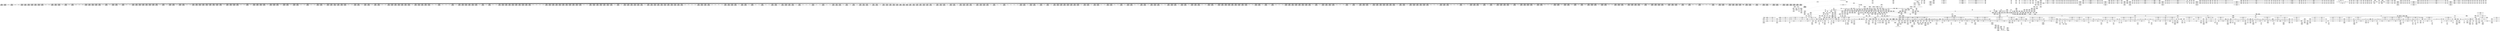 digraph {
	CE0x53d2eb0 [shape=record,shape=Mrecord,label="{CE0x53d2eb0|rcu_read_unlock:tmp21|include/linux/rcupdate.h,935}"]
	CE0x5388e50 [shape=record,shape=Mrecord,label="{CE0x5388e50|rcu_read_unlock:tmp14|include/linux/rcupdate.h,933|*SummSink*}"]
	CE0x5406480 [shape=record,shape=Mrecord,label="{CE0x5406480|__rcu_read_unlock:tmp3|*SummSink*}"]
	CE0x5421fb0 [shape=record,shape=Mrecord,label="{CE0x5421fb0|__preempt_count_sub:entry}"]
	CE0x53d61a0 [shape=record,shape=Mrecord,label="{CE0x53d61a0|GLOBAL:__rcu_read_unlock|*Constant*|*SummSource*}"]
	CE0x538a1e0 [shape=record,shape=Mrecord,label="{CE0x538a1e0|rcu_read_lock:tmp15|include/linux/rcupdate.h,882|*SummSink*}"]
	CE0x52db4f0 [shape=record,shape=Mrecord,label="{CE0x52db4f0|i32_1024|*Constant*}"]
	CE0x52d0840 [shape=record,shape=Mrecord,label="{CE0x52d0840|i64*_getelementptr_inbounds_(_11_x_i64_,_11_x_i64_*___llvm_gcov_ctr125,_i64_0,_i64_9)|*Constant*|*SummSource*}"]
	CE0x53d6c00 [shape=record,shape=Mrecord,label="{CE0x53d6c00|GLOBAL:rcu_lock_release|*Constant*}"]
	CE0x5328ef0 [shape=record,shape=Mrecord,label="{CE0x5328ef0|_call_void_rcu_read_lock()_#10,_!dbg_!27712|security/selinux/hooks.c,207|*SummSink*}"]
	CE0x5379900 [shape=record,shape=Mrecord,label="{CE0x5379900|2472:_%struct.cred*,_:_CRE_6672,6680_|*MultipleSource*|Function::task_sid&Arg::task::|Function::selinux_task_getsid&Arg::p::|Function::current_has_perm&Arg::tsk::|security/selinux/hooks.c,208}"]
	CE0x53f6eb0 [shape=record,shape=Mrecord,label="{CE0x53f6eb0|__rcu_read_unlock:tmp2|*SummSink*}"]
	CE0x5331df0 [shape=record,shape=Mrecord,label="{CE0x5331df0|rcu_read_unlock:tmp7|include/linux/rcupdate.h,933}"]
	CE0x52ed610 [shape=record,shape=Mrecord,label="{CE0x52ed610|current_sid:tmp6|security/selinux/hooks.c,218}"]
	CE0x533f8e0 [shape=record,shape=Mrecord,label="{CE0x533f8e0|rcu_read_lock:tmp16|include/linux/rcupdate.h,882|*SummSink*}"]
	CE0x53b4070 [shape=record,shape=Mrecord,label="{CE0x53b4070|__preempt_count_add:tmp4|./arch/x86/include/asm/preempt.h,72|*SummSource*}"]
	CE0x53572a0 [shape=record,shape=Mrecord,label="{CE0x53572a0|2472:_%struct.cred*,_:_CRE_2531,2532_}"]
	CE0x53645f0 [shape=record,shape=Mrecord,label="{CE0x53645f0|2472:_%struct.cred*,_:_CRE_2992,3000_|*MultipleSource*|Function::task_sid&Arg::task::|Function::selinux_task_getsid&Arg::p::|Function::current_has_perm&Arg::tsk::|security/selinux/hooks.c,208}"]
	CE0x536ef00 [shape=record,shape=Mrecord,label="{CE0x536ef00|2472:_%struct.cred*,_:_CRE_6299,6300_}"]
	CE0x5340700 [shape=record,shape=Mrecord,label="{CE0x5340700|i8*_getelementptr_inbounds_(_25_x_i8_,_25_x_i8_*_.str45,_i32_0,_i32_0)|*Constant*}"]
	CE0x53c4440 [shape=record,shape=Mrecord,label="{CE0x53c4440|_call_void_asm_sideeffect_,_memory_,_dirflag_,_fpsr_,_flags_()_#3,_!dbg_!27714,_!srcloc_!27715|include/linux/rcupdate.h,239|*SummSource*}"]
	CE0x5370200 [shape=record,shape=Mrecord,label="{CE0x5370200|2472:_%struct.cred*,_:_CRE_6315,6316_}"]
	CE0x53bfa40 [shape=record,shape=Mrecord,label="{CE0x53bfa40|cred_sid:tmp5|security/selinux/hooks.c,196|*SummSource*}"]
	CE0x53434e0 [shape=record,shape=Mrecord,label="{CE0x53434e0|_call_void_lockdep_rcu_suspicious(i8*_getelementptr_inbounds_(_25_x_i8_,_25_x_i8_*_.str45,_i32_0,_i32_0),_i32_883,_i8*_getelementptr_inbounds_(_42_x_i8_,_42_x_i8_*_.str46,_i32_0,_i32_0))_#10,_!dbg_!27728|include/linux/rcupdate.h,882|*SummSink*}"]
	CE0x53a8230 [shape=record,shape=Mrecord,label="{CE0x53a8230|GLOBAL:lock_release|*Constant*|*SummSource*}"]
	CE0x53d0b00 [shape=record,shape=Mrecord,label="{CE0x53d0b00|i32_934|*Constant*|*SummSource*}"]
	CE0x5376980 [shape=record,shape=Mrecord,label="{CE0x5376980|2472:_%struct.cred*,_:_CRE_6520,6528_|*MultipleSource*|Function::task_sid&Arg::task::|Function::selinux_task_getsid&Arg::p::|Function::current_has_perm&Arg::tsk::|security/selinux/hooks.c,208}"]
	CE0x5371040 [shape=record,shape=Mrecord,label="{CE0x5371040|2472:_%struct.cred*,_:_CRE_6327,6328_}"]
	CE0x53fe0d0 [shape=record,shape=Mrecord,label="{CE0x53fe0d0|i64*_getelementptr_inbounds_(_4_x_i64_,_4_x_i64_*___llvm_gcov_ctr129,_i64_0,_i64_1)|*Constant*}"]
	CE0x5396810 [shape=record,shape=Mrecord,label="{CE0x5396810|task_sid:tobool|security/selinux/hooks.c,208|*SummSink*}"]
	CE0x53c2a90 [shape=record,shape=Mrecord,label="{CE0x53c2a90|rcu_lock_acquire:tmp}"]
	CE0x5305200 [shape=record,shape=Mrecord,label="{CE0x5305200|current_sid:tmp16|security/selinux/hooks.c,218|*SummSource*}"]
	CE0x53b7ae0 [shape=record,shape=Mrecord,label="{CE0x53b7ae0|rcu_read_unlock:call3|include/linux/rcupdate.h,933}"]
	CE0x52fbc40 [shape=record,shape=Mrecord,label="{CE0x52fbc40|i64*_getelementptr_inbounds_(_11_x_i64_,_11_x_i64_*___llvm_gcov_ctr127,_i64_0,_i64_0)|*Constant*}"]
	CE0x5397120 [shape=record,shape=Mrecord,label="{CE0x5397120|GLOBAL:__llvm_gcov_ctr126|Global_var:__llvm_gcov_ctr126|*SummSink*}"]
	CE0x52dc7b0 [shape=record,shape=Mrecord,label="{CE0x52dc7b0|current_has_perm:entry|*SummSink*}"]
	CE0x5393bb0 [shape=record,shape=Mrecord,label="{CE0x5393bb0|cred_sid:entry|*SummSink*}"]
	CE0x5372cc0 [shape=record,shape=Mrecord,label="{CE0x5372cc0|2472:_%struct.cred*,_:_CRE_6351,6352_}"]
	CE0x540a8a0 [shape=record,shape=Mrecord,label="{CE0x540a8a0|__rcu_read_unlock:tmp|*SummSource*}"]
	CE0x52c98b0 [shape=record,shape=Mrecord,label="{CE0x52c98b0|current_sid:tmp11|security/selinux/hooks.c,218|*SummSource*}"]
	CE0x53b6f60 [shape=record,shape=Mrecord,label="{CE0x53b6f60|__preempt_count_add:tmp5|./arch/x86/include/asm/preempt.h,72|*SummSource*}"]
	CE0x5449240 [shape=record,shape=Mrecord,label="{CE0x5449240|i64_1|*Constant*}"]
	CE0x533c010 [shape=record,shape=Mrecord,label="{CE0x533c010|%struct.task_struct*_(%struct.task_struct**)*_asm_movq_%gs:$_1:P_,$0_,_r,im,_dirflag_,_fpsr_,_flags_|*SummSink*}"]
	CE0x53d4f90 [shape=record,shape=Mrecord,label="{CE0x53d4f90|rcu_lock_release:entry|*SummSource*}"]
	CE0x53604e0 [shape=record,shape=Mrecord,label="{CE0x53604e0|2472:_%struct.cred*,_:_CRE_2926,2927_}"]
	CE0x52f4920 [shape=record,shape=Mrecord,label="{CE0x52f4920|2472:_%struct.cred*,_:_CRE_168,176_|*MultipleSource*|Function::task_sid&Arg::task::|Function::selinux_task_getsid&Arg::p::|Function::current_has_perm&Arg::tsk::|security/selinux/hooks.c,208}"]
	CE0x537e850 [shape=record,shape=Mrecord,label="{CE0x537e850|task_sid:call3|security/selinux/hooks.c,208|*SummSink*}"]
	CE0x53c8c60 [shape=record,shape=Mrecord,label="{CE0x53c8c60|rcu_read_unlock:tmp11|include/linux/rcupdate.h,933}"]
	CE0x537e2c0 [shape=record,shape=Mrecord,label="{CE0x537e2c0|task_sid:tmp13|security/selinux/hooks.c,208|*SummSink*}"]
	CE0x52fefc0 [shape=record,shape=Mrecord,label="{CE0x52fefc0|current_sid:tmp10|security/selinux/hooks.c,218|*SummSink*}"]
	CE0x53563c0 [shape=record,shape=Mrecord,label="{CE0x53563c0|2472:_%struct.cred*,_:_CRE_2520,2521_}"]
	CE0x53b3680 [shape=record,shape=Mrecord,label="{CE0x53b3680|rcu_read_unlock:call|include/linux/rcupdate.h,933}"]
	CE0x540ba30 [shape=record,shape=Mrecord,label="{CE0x540ba30|rcu_lock_acquire:indirectgoto}"]
	CE0x52e6870 [shape=record,shape=Mrecord,label="{CE0x52e6870|current_sid:cred|security/selinux/hooks.c,218}"]
	CE0x5329a80 [shape=record,shape=Mrecord,label="{CE0x5329a80|i64*_getelementptr_inbounds_(_2_x_i64_,_2_x_i64_*___llvm_gcov_ctr131,_i64_0,_i64_1)|*Constant*}"]
	CE0x52ee440 [shape=record,shape=Mrecord,label="{CE0x52ee440|current_sid:entry}"]
	CE0x5335d00 [shape=record,shape=Mrecord,label="{CE0x5335d00|COLLAPSED:_GCMRE___llvm_gcov_ctr131_internal_global_2_x_i64_zeroinitializer:_elem_0:default:}"]
	CE0x5397fe0 [shape=record,shape=Mrecord,label="{CE0x5397fe0|GLOBAL:task_sid.__warned|Global_var:task_sid.__warned}"]
	CE0x52eed10 [shape=record,shape=Mrecord,label="{CE0x52eed10|current_has_perm:call1|security/selinux/hooks.c,1543}"]
	CE0x53ff7d0 [shape=record,shape=Mrecord,label="{CE0x53ff7d0|__preempt_count_sub:tmp|*SummSource*}"]
	CE0x52df080 [shape=record,shape=Mrecord,label="{CE0x52df080|_ret_i32_%call2,_!dbg_!27718|security/selinux/hooks.c,1544|*SummSink*}"]
	CE0x54146d0 [shape=record,shape=Mrecord,label="{CE0x54146d0|i64*_getelementptr_inbounds_(_4_x_i64_,_4_x_i64_*___llvm_gcov_ctr135,_i64_0,_i64_1)|*Constant*|*SummSink*}"]
	CE0x53fa6f0 [shape=record,shape=Mrecord,label="{CE0x53fa6f0|__preempt_count_sub:sub|./arch/x86/include/asm/preempt.h,77|*SummSource*}"]
	CE0x5300ba0 [shape=record,shape=Mrecord,label="{CE0x5300ba0|2472:_%struct.cred*,_:_CRE_408,416_|*MultipleSource*|Function::task_sid&Arg::task::|Function::selinux_task_getsid&Arg::p::|Function::current_has_perm&Arg::tsk::|security/selinux/hooks.c,208}"]
	CE0x52f5630 [shape=record,shape=Mrecord,label="{CE0x52f5630|current_sid:call4|security/selinux/hooks.c,218|*SummSource*}"]
	CE0x52d03a0 [shape=record,shape=Mrecord,label="{CE0x52d03a0|i8*_getelementptr_inbounds_(_45_x_i8_,_45_x_i8_*_.str12,_i32_0,_i32_0)|*Constant*|*SummSink*}"]
	CE0x5352af0 [shape=record,shape=Mrecord,label="{CE0x5352af0|2472:_%struct.cred*,_:_CRE_2288,2296_|*MultipleSource*|Function::task_sid&Arg::task::|Function::selinux_task_getsid&Arg::p::|Function::current_has_perm&Arg::tsk::|security/selinux/hooks.c,208}"]
	CE0x5393ff0 [shape=record,shape=Mrecord,label="{CE0x5393ff0|_ret_i32_%tmp6,_!dbg_!27716|security/selinux/hooks.c,197}"]
	CE0x53803d0 [shape=record,shape=Mrecord,label="{CE0x53803d0|task_sid:tmp16|security/selinux/hooks.c,208|*SummSink*}"]
	CE0x53f7350 [shape=record,shape=Mrecord,label="{CE0x53f7350|i64_ptrtoint_(i8*_blockaddress(_rcu_lock_acquire,_%__here)_to_i64)|*Constant*|*SummSink*}"]
	CE0x53568b0 [shape=record,shape=Mrecord,label="{CE0x53568b0|2472:_%struct.cred*,_:_CRE_2522,2523_}"]
	CE0x5398ba0 [shape=record,shape=Mrecord,label="{CE0x5398ba0|__rcu_read_lock:do.body}"]
	CE0x53fa230 [shape=record,shape=Mrecord,label="{CE0x53fa230|rcu_lock_release:__here|*SummSource*}"]
	CE0x540dbd0 [shape=record,shape=Mrecord,label="{CE0x540dbd0|rcu_lock_release:bb|*SummSource*}"]
	CE0x52ec340 [shape=record,shape=Mrecord,label="{CE0x52ec340|i64*_getelementptr_inbounds_(_2_x_i64_,_2_x_i64_*___llvm_gcov_ctr136,_i64_0,_i64_0)|*Constant*|*SummSink*}"]
	CE0x5304060 [shape=record,shape=Mrecord,label="{CE0x5304060|current_sid:tmp}"]
	CE0x5317aa0 [shape=record,shape=Mrecord,label="{CE0x5317aa0|%struct.task_struct*_(%struct.task_struct**)*_asm_movq_%gs:$_1:P_,$0_,_r,im,_dirflag_,_fpsr_,_flags_}"]
	CE0x537dad0 [shape=record,shape=Mrecord,label="{CE0x537dad0|task_sid:tmp11|security/selinux/hooks.c,208|*SummSink*}"]
	CE0x53c38a0 [shape=record,shape=Mrecord,label="{CE0x53c38a0|rcu_read_unlock:tmp10|include/linux/rcupdate.h,933|*SummSource*}"]
	CE0x532ac20 [shape=record,shape=Mrecord,label="{CE0x532ac20|i64*_getelementptr_inbounds_(_4_x_i64_,_4_x_i64_*___llvm_gcov_ctr128,_i64_0,_i64_2)|*Constant*|*SummSource*}"]
	CE0x5364170 [shape=record,shape=Mrecord,label="{CE0x5364170|2472:_%struct.cred*,_:_CRE_2980,2984_|*MultipleSource*|Function::task_sid&Arg::task::|Function::selinux_task_getsid&Arg::p::|Function::current_has_perm&Arg::tsk::|security/selinux/hooks.c,208}"]
	CE0x537fd50 [shape=record,shape=Mrecord,label="{CE0x537fd50|task_sid:tmp16|security/selinux/hooks.c,208}"]
	CE0x533f290 [shape=record,shape=Mrecord,label="{CE0x533f290|GLOBAL:current_task|Global_var:current_task}"]
	CE0x5347a90 [shape=record,shape=Mrecord,label="{CE0x5347a90|i32_208|*Constant*}"]
	CE0x5397320 [shape=record,shape=Mrecord,label="{CE0x5397320|task_sid:tmp6|security/selinux/hooks.c,208|*SummSource*}"]
	CE0x53b4920 [shape=record,shape=Mrecord,label="{CE0x53b4920|rcu_lock_release:tmp2}"]
	CE0x53fa490 [shape=record,shape=Mrecord,label="{CE0x53fa490|i32_0|*Constant*}"]
	CE0x5316180 [shape=record,shape=Mrecord,label="{CE0x5316180|i64_0|*Constant*}"]
	CE0x53897b0 [shape=record,shape=Mrecord,label="{CE0x53897b0|rcu_read_lock:tmp13|include/linux/rcupdate.h,882|*SummSink*}"]
	CE0x533be90 [shape=record,shape=Mrecord,label="{CE0x533be90|%struct.task_struct*_(%struct.task_struct**)*_asm_movq_%gs:$_1:P_,$0_,_r,im,_dirflag_,_fpsr_,_flags_|*SummSource*}"]
	CE0x53510d0 [shape=record,shape=Mrecord,label="{CE0x53510d0|2472:_%struct.cred*,_:_CRE_2136,2144_|*MultipleSource*|Function::task_sid&Arg::task::|Function::selinux_task_getsid&Arg::p::|Function::current_has_perm&Arg::tsk::|security/selinux/hooks.c,208}"]
	CE0x53a70b0 [shape=record,shape=Mrecord,label="{CE0x53a70b0|__preempt_count_add:do.body|*SummSource*}"]
	CE0x5379b60 [shape=record,shape=Mrecord,label="{CE0x5379b60|2472:_%struct.cred*,_:_CRE_6680,6684_|*MultipleSource*|Function::task_sid&Arg::task::|Function::selinux_task_getsid&Arg::p::|Function::current_has_perm&Arg::tsk::|security/selinux/hooks.c,208}"]
	CE0x5359f50 [shape=record,shape=Mrecord,label="{CE0x5359f50|2472:_%struct.cred*,_:_CRE_2688,2692_|*MultipleSource*|Function::task_sid&Arg::task::|Function::selinux_task_getsid&Arg::p::|Function::current_has_perm&Arg::tsk::|security/selinux/hooks.c,208}"]
	CE0x53b2480 [shape=record,shape=Mrecord,label="{CE0x53b2480|rcu_lock_acquire:bb}"]
	CE0x53036f0 [shape=record,shape=Mrecord,label="{CE0x53036f0|__rcu_read_lock:entry}"]
	CE0x540a9b0 [shape=record,shape=Mrecord,label="{CE0x540a9b0|i64*_getelementptr_inbounds_(_4_x_i64_,_4_x_i64_*___llvm_gcov_ctr128,_i64_0,_i64_0)|*Constant*}"]
	CE0x5382b50 [shape=record,shape=Mrecord,label="{CE0x5382b50|i32_208|*Constant*|*SummSource*}"]
	CE0x5359370 [shape=record,shape=Mrecord,label="{CE0x5359370|2472:_%struct.cred*,_:_CRE_2648,2656_|*MultipleSource*|Function::task_sid&Arg::task::|Function::selinux_task_getsid&Arg::p::|Function::current_has_perm&Arg::tsk::|security/selinux/hooks.c,208}"]
	CE0x535df40 [shape=record,shape=Mrecord,label="{CE0x535df40|2472:_%struct.cred*,_:_CRE_2880,2884_|*MultipleSource*|Function::task_sid&Arg::task::|Function::selinux_task_getsid&Arg::p::|Function::current_has_perm&Arg::tsk::|security/selinux/hooks.c,208}"]
	CE0x53d3820 [shape=record,shape=Mrecord,label="{CE0x53d3820|i64*_getelementptr_inbounds_(_11_x_i64_,_11_x_i64_*___llvm_gcov_ctr132,_i64_0,_i64_10)|*Constant*|*SummSink*}"]
	CE0x5381300 [shape=record,shape=Mrecord,label="{CE0x5381300|task_sid:tmp23|security/selinux/hooks.c,208|*SummSink*}"]
	CE0x53410c0 [shape=record,shape=Mrecord,label="{CE0x53410c0|i32_883|*Constant*|*SummSource*}"]
	CE0x52fdf50 [shape=record,shape=Mrecord,label="{CE0x52fdf50|current_sid:bb|*SummSource*}"]
	CE0x5323410 [shape=record,shape=Mrecord,label="{CE0x5323410|rcu_read_lock:entry|*SummSink*}"]
	CE0x5333360 [shape=record,shape=Mrecord,label="{CE0x5333360|cred_sid:tmp1}"]
	CE0x5360020 [shape=record,shape=Mrecord,label="{CE0x5360020|2472:_%struct.cred*,_:_CRE_2922,2923_}"]
	CE0x52c9eb0 [shape=record,shape=Mrecord,label="{CE0x52c9eb0|current_sid:tmp12|security/selinux/hooks.c,218|*SummSink*}"]
	CE0x537c320 [shape=record,shape=Mrecord,label="{CE0x537c320|2472:_%struct.cred*,_:_CRE_10624,10628_|*MultipleSource*|Function::task_sid&Arg::task::|Function::selinux_task_getsid&Arg::p::|Function::current_has_perm&Arg::tsk::|security/selinux/hooks.c,208}"]
	CE0x540aab0 [shape=record,shape=Mrecord,label="{CE0x540aab0|__rcu_read_unlock:tmp}"]
	CE0x533e390 [shape=record,shape=Mrecord,label="{CE0x533e390|rcu_read_lock:tmp3}"]
	CE0x5304400 [shape=record,shape=Mrecord,label="{CE0x5304400|task_sid:if.end|*SummSource*}"]
	CE0x53cc940 [shape=record,shape=Mrecord,label="{CE0x53cc940|i64*_getelementptr_inbounds_(_4_x_i64_,_4_x_i64_*___llvm_gcov_ctr130,_i64_0,_i64_2)|*Constant*|*SummSource*}"]
	CE0x5392270 [shape=record,shape=Mrecord,label="{CE0x5392270|task_sid:tmp27|security/selinux/hooks.c,208}"]
	CE0x5383310 [shape=record,shape=Mrecord,label="{CE0x5383310|i64*_getelementptr_inbounds_(_13_x_i64_,_13_x_i64_*___llvm_gcov_ctr126,_i64_0,_i64_9)|*Constant*}"]
	CE0x53168d0 [shape=record,shape=Mrecord,label="{CE0x53168d0|current_sid:tmp24|security/selinux/hooks.c,220|*SummSource*}"]
	CE0x5370a50 [shape=record,shape=Mrecord,label="{CE0x5370a50|2472:_%struct.cred*,_:_CRE_6322,6323_}"]
	CE0x535cf00 [shape=record,shape=Mrecord,label="{CE0x535cf00|2472:_%struct.cred*,_:_CRE_2832,2840_|*MultipleSource*|Function::task_sid&Arg::task::|Function::selinux_task_getsid&Arg::p::|Function::current_has_perm&Arg::tsk::|security/selinux/hooks.c,208}"]
	CE0x54497b0 [shape=record,shape=Mrecord,label="{CE0x54497b0|__preempt_count_sub:tmp2}"]
	CE0x5392e20 [shape=record,shape=Mrecord,label="{CE0x5392e20|task_sid:tmp27|security/selinux/hooks.c,208|*SummSink*}"]
	CE0x53282d0 [shape=record,shape=Mrecord,label="{CE0x53282d0|_call_void_mcount()_#3|*SummSink*}"]
	CE0x5335100 [shape=record,shape=Mrecord,label="{CE0x5335100|task_sid:tmp|*SummSink*}"]
	CE0x53926d0 [shape=record,shape=Mrecord,label="{CE0x53926d0|i64*_getelementptr_inbounds_(_13_x_i64_,_13_x_i64_*___llvm_gcov_ctr126,_i64_0,_i64_12)|*Constant*|*SummSink*}"]
	CE0x53a4c40 [shape=record,shape=Mrecord,label="{CE0x53a4c40|i64*_getelementptr_inbounds_(_4_x_i64_,_4_x_i64_*___llvm_gcov_ctr134,_i64_0,_i64_3)|*Constant*}"]
	CE0x54480f0 [shape=record,shape=Mrecord,label="{CE0x54480f0|i64*_getelementptr_inbounds_(_4_x_i64_,_4_x_i64_*___llvm_gcov_ctr135,_i64_0,_i64_0)|*Constant*}"]
	CE0x5395a20 [shape=record,shape=Mrecord,label="{CE0x5395a20|i64*_getelementptr_inbounds_(_2_x_i64_,_2_x_i64_*___llvm_gcov_ctr98,_i64_0,_i64_0)|*Constant*}"]
	CE0x53b7970 [shape=record,shape=Mrecord,label="{CE0x53b7970|rcu_read_unlock:tmp12|include/linux/rcupdate.h,933|*SummSink*}"]
	CE0x5344a10 [shape=record,shape=Mrecord,label="{CE0x5344a10|2472:_%struct.cred*,_:_CRE_600,608_|*MultipleSource*|Function::task_sid&Arg::task::|Function::selinux_task_getsid&Arg::p::|Function::current_has_perm&Arg::tsk::|security/selinux/hooks.c,208}"]
	CE0x52c9fe0 [shape=record,shape=Mrecord,label="{CE0x52c9fe0|i64*_getelementptr_inbounds_(_11_x_i64_,_11_x_i64_*___llvm_gcov_ctr125,_i64_0,_i64_6)|*Constant*}"]
	CE0x5371890 [shape=record,shape=Mrecord,label="{CE0x5371890|2472:_%struct.cred*,_:_CRE_6334,6335_}"]
	CE0x535e430 [shape=record,shape=Mrecord,label="{CE0x535e430|2472:_%struct.cred*,_:_CRE_2896,2900_|*MultipleSource*|Function::task_sid&Arg::task::|Function::selinux_task_getsid&Arg::p::|Function::current_has_perm&Arg::tsk::|security/selinux/hooks.c,208}"]
	CE0x52d8410 [shape=record,shape=Mrecord,label="{CE0x52d8410|current_sid:tmp8|security/selinux/hooks.c,218|*SummSource*}"]
	CE0x5374610 [shape=record,shape=Mrecord,label="{CE0x5374610|2472:_%struct.cred*,_:_CRE_6424,6432_|*MultipleSource*|Function::task_sid&Arg::task::|Function::selinux_task_getsid&Arg::p::|Function::current_has_perm&Arg::tsk::|security/selinux/hooks.c,208}"]
	CE0x52cee60 [shape=record,shape=Mrecord,label="{CE0x52cee60|current_sid:tobool|security/selinux/hooks.c,218|*SummSink*}"]
	CE0x52f7550 [shape=record,shape=Mrecord,label="{CE0x52f7550|_ret_void,_!dbg_!27717|include/linux/rcupdate.h,240|*SummSink*}"]
	CE0x53fa010 [shape=record,shape=Mrecord,label="{CE0x53fa010|_call_void_asm_addl_$1,_%gs:$0_,_*m,ri,*m,_dirflag_,_fpsr_,_flags_(i32*___preempt_count,_i32_%val,_i32*___preempt_count)_#3,_!dbg_!27714,_!srcloc_!27717|./arch/x86/include/asm/preempt.h,72|*SummSink*}"]
	CE0x5325530 [shape=record,shape=Mrecord,label="{CE0x5325530|rcu_read_lock:tmp2|*SummSource*}"]
	CE0x5370330 [shape=record,shape=Mrecord,label="{CE0x5370330|2472:_%struct.cred*,_:_CRE_6316,6317_}"]
	CE0x534a850 [shape=record,shape=Mrecord,label="{CE0x534a850|2472:_%struct.cred*,_:_CRE_784,1808_|*MultipleSource*|Function::task_sid&Arg::task::|Function::selinux_task_getsid&Arg::p::|Function::current_has_perm&Arg::tsk::|security/selinux/hooks.c,208}"]
	CE0x6e4bb60 [shape=record,shape=Mrecord,label="{CE0x6e4bb60|GLOBAL:current_has_perm|*Constant*|*SummSource*}"]
	CE0x543c0d0 [shape=record,shape=Mrecord,label="{CE0x543c0d0|__preempt_count_add:tmp7|./arch/x86/include/asm/preempt.h,73}"]
	CE0x537be40 [shape=record,shape=Mrecord,label="{CE0x537be40|2472:_%struct.cred*,_:_CRE_10608,10609_|*MultipleSource*|Function::task_sid&Arg::task::|Function::selinux_task_getsid&Arg::p::|Function::current_has_perm&Arg::tsk::|security/selinux/hooks.c,208}"]
	CE0x533d370 [shape=record,shape=Mrecord,label="{CE0x533d370|task_sid:land.lhs.true|*SummSource*}"]
	CE0x53bd850 [shape=record,shape=Mrecord,label="{CE0x53bd850|rcu_read_lock:tmp19|include/linux/rcupdate.h,882|*SummSource*}"]
	CE0x53fd5e0 [shape=record,shape=Mrecord,label="{CE0x53fd5e0|_call_void_mcount()_#3}"]
	CE0x532c8d0 [shape=record,shape=Mrecord,label="{CE0x532c8d0|_call_void___preempt_count_sub(i32_1)_#10,_!dbg_!27715|include/linux/rcupdate.h,244|*SummSink*}"]
	CE0x53d3a80 [shape=record,shape=Mrecord,label="{CE0x53d3a80|rcu_read_unlock:tmp22|include/linux/rcupdate.h,935}"]
	CE0x53938e0 [shape=record,shape=Mrecord,label="{CE0x53938e0|GLOBAL:cred_sid|*Constant*|*SummSink*}"]
	CE0x5339ea0 [shape=record,shape=Mrecord,label="{CE0x5339ea0|get_current:tmp3|*SummSource*}"]
	CE0x52d34d0 [shape=record,shape=Mrecord,label="{CE0x52d34d0|current_sid:land.lhs.true2|*SummSource*}"]
	CE0x535a410 [shape=record,shape=Mrecord,label="{CE0x535a410|2472:_%struct.cred*,_:_CRE_2696,2704_|*MultipleSource*|Function::task_sid&Arg::task::|Function::selinux_task_getsid&Arg::p::|Function::current_has_perm&Arg::tsk::|security/selinux/hooks.c,208}"]
	CE0x54004d0 [shape=record,shape=Mrecord,label="{CE0x54004d0|__preempt_count_sub:tmp5|./arch/x86/include/asm/preempt.h,77}"]
	CE0x53d3320 [shape=record,shape=Mrecord,label="{CE0x53d3320|i64*_getelementptr_inbounds_(_11_x_i64_,_11_x_i64_*___llvm_gcov_ctr132,_i64_0,_i64_10)|*Constant*}"]
	CE0x53a4210 [shape=record,shape=Mrecord,label="{CE0x53a4210|__preempt_count_sub:tmp5|./arch/x86/include/asm/preempt.h,77|*SummSource*}"]
	"CONST[source:0(mediator),value:2(dynamic)][purpose:{subject}][SrcIdx:3]"
	CE0x52fa320 [shape=record,shape=Mrecord,label="{CE0x52fa320|2472:_%struct.cred*,_:_CRE_504,512_|*MultipleSource*|Function::task_sid&Arg::task::|Function::selinux_task_getsid&Arg::p::|Function::current_has_perm&Arg::tsk::|security/selinux/hooks.c,208}"]
	CE0x53b1f00 [shape=record,shape=Mrecord,label="{CE0x53b1f00|rcu_read_unlock:call|include/linux/rcupdate.h,933|*SummSource*}"]
	CE0x53998d0 [shape=record,shape=Mrecord,label="{CE0x53998d0|rcu_lock_release:tmp1|*SummSource*}"]
	CE0x5300540 [shape=record,shape=Mrecord,label="{CE0x5300540|2472:_%struct.cred*,_:_CRE_384,392_|*MultipleSource*|Function::task_sid&Arg::task::|Function::selinux_task_getsid&Arg::p::|Function::current_has_perm&Arg::tsk::|security/selinux/hooks.c,208}"]
	CE0x52ff2f0 [shape=record,shape=Mrecord,label="{CE0x52ff2f0|i8*_getelementptr_inbounds_(_25_x_i8_,_25_x_i8_*_.str3,_i32_0,_i32_0)|*Constant*}"]
	CE0x5399c90 [shape=record,shape=Mrecord,label="{CE0x5399c90|rcu_lock_acquire:tmp4|include/linux/rcupdate.h,418|*SummSource*}"]
	CE0x53d2760 [shape=record,shape=Mrecord,label="{CE0x53d2760|rcu_read_unlock:tmp19|include/linux/rcupdate.h,933}"]
	CE0x532ca60 [shape=record,shape=Mrecord,label="{CE0x532ca60|rcu_read_lock:land.lhs.true2|*SummSink*}"]
	CE0x5378600 [shape=record,shape=Mrecord,label="{CE0x5378600|2472:_%struct.cred*,_:_CRE_6624,6632_|*MultipleSource*|Function::task_sid&Arg::task::|Function::selinux_task_getsid&Arg::p::|Function::current_has_perm&Arg::tsk::|security/selinux/hooks.c,208}"]
	CE0x52ede10 [shape=record,shape=Mrecord,label="{CE0x52ede10|current_has_perm:call|security/selinux/hooks.c,1542|*SummSink*}"]
	CE0x53d53f0 [shape=record,shape=Mrecord,label="{CE0x53d53f0|rcu_lock_release:map|Function::rcu_lock_release&Arg::map::|*SummSink*}"]
	CE0x53f6dd0 [shape=record,shape=Mrecord,label="{CE0x53f6dd0|__rcu_read_unlock:tmp2}"]
	CE0x5365660 [shape=record,shape=Mrecord,label="{CE0x5365660|2472:_%struct.cred*,_:_CRE_3056,3064_|*MultipleSource*|Function::task_sid&Arg::task::|Function::selinux_task_getsid&Arg::p::|Function::current_has_perm&Arg::tsk::|security/selinux/hooks.c,208}"]
	CE0x5369160 [shape=record,shape=Mrecord,label="{CE0x5369160|2472:_%struct.cred*,_:_CRE_5896,5904_|*MultipleSource*|Function::task_sid&Arg::task::|Function::selinux_task_getsid&Arg::p::|Function::current_has_perm&Arg::tsk::|security/selinux/hooks.c,208}"]
	CE0x5338980 [shape=record,shape=Mrecord,label="{CE0x5338980|task_sid:land.lhs.true2|*SummSource*}"]
	CE0x535f7d0 [shape=record,shape=Mrecord,label="{CE0x535f7d0|2472:_%struct.cred*,_:_CRE_2915,2916_}"]
	CE0x5350e70 [shape=record,shape=Mrecord,label="{CE0x5350e70|2472:_%struct.cred*,_:_CRE_2128,2136_|*MultipleSource*|Function::task_sid&Arg::task::|Function::selinux_task_getsid&Arg::p::|Function::current_has_perm&Arg::tsk::|security/selinux/hooks.c,208}"]
	CE0x533e580 [shape=record,shape=Mrecord,label="{CE0x533e580|_call_void_mcount()_#3}"]
	CE0x5341e40 [shape=record,shape=Mrecord,label="{CE0x5341e40|i64*_getelementptr_inbounds_(_11_x_i64_,_11_x_i64_*___llvm_gcov_ctr127,_i64_0,_i64_9)|*Constant*|*SummSource*}"]
	CE0x5356c10 [shape=record,shape=Mrecord,label="{CE0x5356c10|2472:_%struct.cred*,_:_CRE_2525,2526_}"]
	CE0x53a7d90 [shape=record,shape=Mrecord,label="{CE0x53a7d90|__rcu_read_unlock:tmp6|include/linux/rcupdate.h,245|*SummSink*}"]
	CE0x535fdc0 [shape=record,shape=Mrecord,label="{CE0x535fdc0|2472:_%struct.cred*,_:_CRE_2920,2921_}"]
	CE0x5358c50 [shape=record,shape=Mrecord,label="{CE0x5358c50|2472:_%struct.cred*,_:_CRE_2600,2608_|*MultipleSource*|Function::task_sid&Arg::task::|Function::selinux_task_getsid&Arg::p::|Function::current_has_perm&Arg::tsk::|security/selinux/hooks.c,208}"]
	CE0x53b4990 [shape=record,shape=Mrecord,label="{CE0x53b4990|rcu_lock_release:tmp2|*SummSource*}"]
	CE0x5367740 [shape=record,shape=Mrecord,label="{CE0x5367740|2472:_%struct.cred*,_:_CRE_3144,3148_|*MultipleSource*|Function::task_sid&Arg::task::|Function::selinux_task_getsid&Arg::p::|Function::current_has_perm&Arg::tsk::|security/selinux/hooks.c,208}"]
	CE0x53a2680 [shape=record,shape=Mrecord,label="{CE0x53a2680|_call_void_mcount()_#3}"]
	CE0x5301230 [shape=record,shape=Mrecord,label="{CE0x5301230|task_sid:do.body}"]
	CE0x52d32f0 [shape=record,shape=Mrecord,label="{CE0x52d32f0|_ret_i32_%retval.0,_!dbg_!27728|security/selinux/avc.c,775|*SummSink*}"]
	CE0x53398e0 [shape=record,shape=Mrecord,label="{CE0x53398e0|rcu_read_lock:land.lhs.true2}"]
	CE0x53c85f0 [shape=record,shape=Mrecord,label="{CE0x53c85f0|_call_void___preempt_count_sub(i32_1)_#10,_!dbg_!27715|include/linux/rcupdate.h,244|*SummSource*}"]
	CE0x53c3cd0 [shape=record,shape=Mrecord,label="{CE0x53c3cd0|rcu_lock_release:tmp3|*SummSource*}"]
	CE0x53c5b70 [shape=record,shape=Mrecord,label="{CE0x53c5b70|rcu_read_unlock:tmp13|include/linux/rcupdate.h,933|*SummSink*}"]
	CE0x5409480 [shape=record,shape=Mrecord,label="{CE0x5409480|_call_void_lock_release(%struct.lockdep_map*_%map,_i32_1,_i64_ptrtoint_(i8*_blockaddress(_rcu_lock_release,_%__here)_to_i64))_#10,_!dbg_!27716|include/linux/rcupdate.h,423|*SummSink*}"]
	CE0x53fb0d0 [shape=record,shape=Mrecord,label="{CE0x53fb0d0|_call_void_asm_sideeffect_,_memory_,_dirflag_,_fpsr_,_flags_()_#3,_!dbg_!27711,_!srcloc_!27714|include/linux/rcupdate.h,244|*SummSource*}"]
	CE0x52f5c80 [shape=record,shape=Mrecord,label="{CE0x52f5c80|_call_void_rcu_read_lock()_#10,_!dbg_!27712|security/selinux/hooks.c,207}"]
	CE0x53cfaf0 [shape=record,shape=Mrecord,label="{CE0x53cfaf0|rcu_read_unlock:tmp18|include/linux/rcupdate.h,933|*SummSink*}"]
	CE0x53bfe80 [shape=record,shape=Mrecord,label="{CE0x53bfe80|cred_sid:sid|security/selinux/hooks.c,197}"]
	CE0x5396360 [shape=record,shape=Mrecord,label="{CE0x5396360|task_sid:call|security/selinux/hooks.c,208|*SummSink*}"]
	CE0x535e690 [shape=record,shape=Mrecord,label="{CE0x535e690|2472:_%struct.cred*,_:_CRE_2900,2904_|*MultipleSource*|Function::task_sid&Arg::task::|Function::selinux_task_getsid&Arg::p::|Function::current_has_perm&Arg::tsk::|security/selinux/hooks.c,208}"]
	CE0x53658c0 [shape=record,shape=Mrecord,label="{CE0x53658c0|2472:_%struct.cred*,_:_CRE_3064,3072_|*MultipleSource*|Function::task_sid&Arg::task::|Function::selinux_task_getsid&Arg::p::|Function::current_has_perm&Arg::tsk::|security/selinux/hooks.c,208}"]
	CE0x5316a60 [shape=record,shape=Mrecord,label="{CE0x5316a60|current_sid:tmp24|security/selinux/hooks.c,220|*SummSink*}"]
	CE0x53954f0 [shape=record,shape=Mrecord,label="{CE0x53954f0|_ret_void,_!dbg_!27735|include/linux/rcupdate.h,938|*SummSource*}"]
	CE0x52e6ab0 [shape=record,shape=Mrecord,label="{CE0x52e6ab0|current_sid:cred|security/selinux/hooks.c,218|*SummSink*}"]
	CE0x53016a0 [shape=record,shape=Mrecord,label="{CE0x53016a0|current_sid:if.end|*SummSource*}"]
	CE0x5348d60 [shape=record,shape=Mrecord,label="{CE0x5348d60|i64*_getelementptr_inbounds_(_2_x_i64_,_2_x_i64_*___llvm_gcov_ctr131,_i64_0,_i64_0)|*Constant*|*SummSink*}"]
	CE0x52ca270 [shape=record,shape=Mrecord,label="{CE0x52ca270|i64*_getelementptr_inbounds_(_11_x_i64_,_11_x_i64_*___llvm_gcov_ctr125,_i64_0,_i64_6)|*Constant*|*SummSource*}"]
	CE0x533d800 [shape=record,shape=Mrecord,label="{CE0x533d800|rcu_read_lock:do.body}"]
	CE0x537efa0 [shape=record,shape=Mrecord,label="{CE0x537efa0|i64_6|*Constant*|*SummSource*}"]
	CE0x5395180 [shape=record,shape=Mrecord,label="{CE0x5395180|get_current:bb}"]
	CE0x53d3c20 [shape=record,shape=Mrecord,label="{CE0x53d3c20|rcu_read_unlock:tmp22|include/linux/rcupdate.h,935|*SummSource*}"]
	CE0x53d1ae0 [shape=record,shape=Mrecord,label="{CE0x53d1ae0|__preempt_count_add:val|Function::__preempt_count_add&Arg::val::|*SummSink*}"]
	CE0x53cffa0 [shape=record,shape=Mrecord,label="{CE0x53cffa0|_call_void_lockdep_rcu_suspicious(i8*_getelementptr_inbounds_(_25_x_i8_,_25_x_i8_*_.str45,_i32_0,_i32_0),_i32_934,_i8*_getelementptr_inbounds_(_44_x_i8_,_44_x_i8_*_.str47,_i32_0,_i32_0))_#10,_!dbg_!27726|include/linux/rcupdate.h,933|*SummSource*}"]
	CE0x539f1a0 [shape=record,shape=Mrecord,label="{CE0x539f1a0|rcu_lock_acquire:tmp5|include/linux/rcupdate.h,418|*SummSource*}"]
	CE0x53c19f0 [shape=record,shape=Mrecord,label="{CE0x53c19f0|rcu_read_unlock:tmp9|include/linux/rcupdate.h,933|*SummSink*}"]
	CE0x535b710 [shape=record,shape=Mrecord,label="{CE0x535b710|2472:_%struct.cred*,_:_CRE_2752,2760_|*MultipleSource*|Function::task_sid&Arg::task::|Function::selinux_task_getsid&Arg::p::|Function::current_has_perm&Arg::tsk::|security/selinux/hooks.c,208}"]
	CE0x53f83a0 [shape=record,shape=Mrecord,label="{CE0x53f83a0|i8*_undef|*Constant*|*SummSource*}"]
	CE0x5422480 [shape=record,shape=Mrecord,label="{CE0x5422480|__preempt_count_sub:val|Function::__preempt_count_sub&Arg::val::}"]
	CE0x543cc40 [shape=record,shape=Mrecord,label="{CE0x543cc40|i64*_getelementptr_inbounds_(_4_x_i64_,_4_x_i64_*___llvm_gcov_ctr135,_i64_0,_i64_3)|*Constant*|*SummSink*}"]
	CE0x5365400 [shape=record,shape=Mrecord,label="{CE0x5365400|2472:_%struct.cred*,_:_CRE_3048,3056_|*MultipleSource*|Function::task_sid&Arg::task::|Function::selinux_task_getsid&Arg::p::|Function::current_has_perm&Arg::tsk::|security/selinux/hooks.c,208}"]
	CE0x536a490 [shape=record,shape=Mrecord,label="{CE0x536a490|2472:_%struct.cred*,_:_CRE_5960,5968_|*MultipleSource*|Function::task_sid&Arg::task::|Function::selinux_task_getsid&Arg::p::|Function::current_has_perm&Arg::tsk::|security/selinux/hooks.c,208}"]
	CE0x53707f0 [shape=record,shape=Mrecord,label="{CE0x53707f0|2472:_%struct.cred*,_:_CRE_6320,6321_}"]
	CE0x52ea610 [shape=record,shape=Mrecord,label="{CE0x52ea610|current_has_perm:tmp3|*SummSink*}"]
	CE0x52d2070 [shape=record,shape=Mrecord,label="{CE0x52d2070|i64*_getelementptr_inbounds_(_11_x_i64_,_11_x_i64_*___llvm_gcov_ctr125,_i64_0,_i64_8)|*Constant*|*SummSource*}"]
	CE0x53be450 [shape=record,shape=Mrecord,label="{CE0x53be450|rcu_read_lock:tmp21|include/linux/rcupdate.h,884|*SummSource*}"]
	CE0x53b1470 [shape=record,shape=Mrecord,label="{CE0x53b1470|rcu_read_unlock:tmp16|include/linux/rcupdate.h,933}"]
	CE0x53f8070 [shape=record,shape=Mrecord,label="{CE0x53f8070|rcu_lock_acquire:tmp7|*SummSink*}"]
	CE0x52fe770 [shape=record,shape=Mrecord,label="{CE0x52fe770|i64_4|*Constant*}"]
	CE0x5363de0 [shape=record,shape=Mrecord,label="{CE0x5363de0|2472:_%struct.cred*,_:_CRE_2974,2975_}"]
	CE0x52e0e70 [shape=record,shape=Mrecord,label="{CE0x52e0e70|avc_has_perm:entry|*SummSink*}"]
	CE0x53fb270 [shape=record,shape=Mrecord,label="{CE0x53fb270|_call_void___preempt_count_sub(i32_1)_#10,_!dbg_!27715|include/linux/rcupdate.h,244}"]
	CE0x5341050 [shape=record,shape=Mrecord,label="{CE0x5341050|i32_883|*Constant*}"]
	CE0x5399b30 [shape=record,shape=Mrecord,label="{CE0x5399b30|i64*_getelementptr_inbounds_(_4_x_i64_,_4_x_i64_*___llvm_gcov_ctr133,_i64_0,_i64_1)|*Constant*}"]
	CE0x5345f60 [shape=record,shape=Mrecord,label="{CE0x5345f60|2472:_%struct.cred*,_:_CRE_664,672_|*MultipleSource*|Function::task_sid&Arg::task::|Function::selinux_task_getsid&Arg::p::|Function::current_has_perm&Arg::tsk::|security/selinux/hooks.c,208}"]
	CE0x535b250 [shape=record,shape=Mrecord,label="{CE0x535b250|2472:_%struct.cred*,_:_CRE_2736,2744_|*MultipleSource*|Function::task_sid&Arg::task::|Function::selinux_task_getsid&Arg::p::|Function::current_has_perm&Arg::tsk::|security/selinux/hooks.c,208}"]
	CE0x5325c80 [shape=record,shape=Mrecord,label="{CE0x5325c80|_call_void_mcount()_#3|*SummSource*}"]
	CE0x534d0e0 [shape=record,shape=Mrecord,label="{CE0x534d0e0|2472:_%struct.cred*,_:_CRE_1936,1944_|*MultipleSource*|Function::task_sid&Arg::task::|Function::selinux_task_getsid&Arg::p::|Function::current_has_perm&Arg::tsk::|security/selinux/hooks.c,208}"]
	CE0x5373050 [shape=record,shape=Mrecord,label="{CE0x5373050|2472:_%struct.cred*,_:_CRE_6354,6355_}"]
	CE0x53a4a60 [shape=record,shape=Mrecord,label="{CE0x53a4a60|_ret_void,_!dbg_!27720|./arch/x86/include/asm/preempt.h,78|*SummSink*}"]
	CE0x52fda90 [shape=record,shape=Mrecord,label="{CE0x52fda90|i64_3|*Constant*|*SummSink*}"]
	CE0x52fa8b0 [shape=record,shape=Mrecord,label="{CE0x52fa8b0|2472:_%struct.cred*,_:_CRE_528,536_|*MultipleSource*|Function::task_sid&Arg::task::|Function::selinux_task_getsid&Arg::p::|Function::current_has_perm&Arg::tsk::|security/selinux/hooks.c,208}"]
	CE0x5304fe0 [shape=record,shape=Mrecord,label="{CE0x5304fe0|current_sid:tmp16|security/selinux/hooks.c,218}"]
	CE0x540a570 [shape=record,shape=Mrecord,label="{CE0x540a570|rcu_lock_release:tmp6|*SummSource*}"]
	CE0x52e19f0 [shape=record,shape=Mrecord,label="{CE0x52e19f0|i16_2|*Constant*}"]
	CE0x535fef0 [shape=record,shape=Mrecord,label="{CE0x535fef0|2472:_%struct.cred*,_:_CRE_2921,2922_}"]
	CE0x53b1950 [shape=record,shape=Mrecord,label="{CE0x53b1950|i64*_getelementptr_inbounds_(_11_x_i64_,_11_x_i64_*___llvm_gcov_ctr132,_i64_0,_i64_8)|*Constant*}"]
	CE0x5316740 [shape=record,shape=Mrecord,label="{CE0x5316740|current_sid:tmp24|security/selinux/hooks.c,220}"]
	CE0x53132b0 [shape=record,shape=Mrecord,label="{CE0x53132b0|_call_void_mcount()_#3}"]
	CE0x5377590 [shape=record,shape=Mrecord,label="{CE0x5377590|2472:_%struct.cred*,_:_CRE_6560,6568_|*MultipleSource*|Function::task_sid&Arg::task::|Function::selinux_task_getsid&Arg::p::|Function::current_has_perm&Arg::tsk::|security/selinux/hooks.c,208}"]
	CE0x52f81e0 [shape=record,shape=Mrecord,label="{CE0x52f81e0|rcu_read_lock:tmp9|include/linux/rcupdate.h,882|*SummSource*}"]
	CE0x52fee40 [shape=record,shape=Mrecord,label="{CE0x52fee40|current_sid:tmp10|security/selinux/hooks.c,218|*SummSource*}"]
	CE0x53c54e0 [shape=record,shape=Mrecord,label="{CE0x53c54e0|__preempt_count_add:entry|*SummSink*}"]
	CE0x540eb70 [shape=record,shape=Mrecord,label="{CE0x540eb70|__preempt_count_sub:tmp4|./arch/x86/include/asm/preempt.h,77|*SummSource*}"]
	CE0x536ffa0 [shape=record,shape=Mrecord,label="{CE0x536ffa0|2472:_%struct.cred*,_:_CRE_6313,6314_}"]
	CE0x53d5c80 [shape=record,shape=Mrecord,label="{CE0x53d5c80|_call_void___rcu_read_unlock()_#10,_!dbg_!27734|include/linux/rcupdate.h,937|*SummSink*}"]
	CE0x53ff230 [shape=record,shape=Mrecord,label="{CE0x53ff230|__preempt_count_add:tmp7|./arch/x86/include/asm/preempt.h,73|*SummSink*}"]
	CE0x53952e0 [shape=record,shape=Mrecord,label="{CE0x53952e0|_ret_void,_!dbg_!27735|include/linux/rcupdate.h,938}"]
	CE0x53700d0 [shape=record,shape=Mrecord,label="{CE0x53700d0|2472:_%struct.cred*,_:_CRE_6314,6315_}"]
	CE0x53616b0 [shape=record,shape=Mrecord,label="{CE0x53616b0|2472:_%struct.cred*,_:_CRE_2941,2942_}"]
	CE0x5330cd0 [shape=record,shape=Mrecord,label="{CE0x5330cd0|rcu_read_lock:call|include/linux/rcupdate.h,882|*SummSink*}"]
	CE0x53cdc60 [shape=record,shape=Mrecord,label="{CE0x53cdc60|__rcu_read_unlock:tmp5|include/linux/rcupdate.h,244}"]
	CE0x5358790 [shape=record,shape=Mrecord,label="{CE0x5358790|2472:_%struct.cred*,_:_CRE_2596,2598_|*MultipleSource*|Function::task_sid&Arg::task::|Function::selinux_task_getsid&Arg::p::|Function::current_has_perm&Arg::tsk::|security/selinux/hooks.c,208}"]
	CE0x5377330 [shape=record,shape=Mrecord,label="{CE0x5377330|2472:_%struct.cred*,_:_CRE_6552,6560_|*MultipleSource*|Function::task_sid&Arg::task::|Function::selinux_task_getsid&Arg::p::|Function::current_has_perm&Arg::tsk::|security/selinux/hooks.c,208}"]
	CE0x543cbd0 [shape=record,shape=Mrecord,label="{CE0x543cbd0|i64*_getelementptr_inbounds_(_4_x_i64_,_4_x_i64_*___llvm_gcov_ctr135,_i64_0,_i64_3)|*Constant*|*SummSource*}"]
	CE0x5405c60 [shape=record,shape=Mrecord,label="{CE0x5405c60|i64*_getelementptr_inbounds_(_4_x_i64_,_4_x_i64_*___llvm_gcov_ctr134,_i64_0,_i64_1)|*Constant*|*SummSource*}"]
	CE0x5398e70 [shape=record,shape=Mrecord,label="{CE0x5398e70|__rcu_read_lock:bb|*SummSource*}"]
	CE0x53fe590 [shape=record,shape=Mrecord,label="{CE0x53fe590|__preempt_count_add:tmp1|*SummSource*}"]
	CE0x53764c0 [shape=record,shape=Mrecord,label="{CE0x53764c0|2472:_%struct.cred*,_:_CRE_6504,6512_|*MultipleSource*|Function::task_sid&Arg::task::|Function::selinux_task_getsid&Arg::p::|Function::current_has_perm&Arg::tsk::|security/selinux/hooks.c,208}"]
	CE0x53274d0 [shape=record,shape=Mrecord,label="{CE0x53274d0|GLOBAL:rcu_lock_map|Global_var:rcu_lock_map|*SummSource*}"]
	CE0x52fe040 [shape=record,shape=Mrecord,label="{CE0x52fe040|current_sid:bb|*SummSink*}"]
	CE0x534f8e0 [shape=record,shape=Mrecord,label="{CE0x534f8e0|2472:_%struct.cred*,_:_CRE_2064,2072_|*MultipleSource*|Function::task_sid&Arg::task::|Function::selinux_task_getsid&Arg::p::|Function::current_has_perm&Arg::tsk::|security/selinux/hooks.c,208}"]
	CE0x5440720 [shape=record,shape=Mrecord,label="{CE0x5440720|i64*_getelementptr_inbounds_(_4_x_i64_,_4_x_i64_*___llvm_gcov_ctr135,_i64_0,_i64_1)|*Constant*}"]
	CE0x52d70a0 [shape=record,shape=Mrecord,label="{CE0x52d70a0|GLOBAL:lock_acquire|*Constant*}"]
	CE0x53cc270 [shape=record,shape=Mrecord,label="{CE0x53cc270|rcu_lock_release:tmp1|*SummSink*}"]
	CE0x52d5a60 [shape=record,shape=Mrecord,label="{CE0x52d5a60|_ret_i32_%call7,_!dbg_!27749|security/selinux/hooks.c,210}"]
	CE0x537ffa0 [shape=record,shape=Mrecord,label="{CE0x537ffa0|task_sid:tmp17|security/selinux/hooks.c,208}"]
	CE0x52f5b80 [shape=record,shape=Mrecord,label="{CE0x52f5b80|GLOBAL:get_current|*Constant*|*SummSource*}"]
	CE0x52e1550 [shape=record,shape=Mrecord,label="{CE0x52e1550|avc_has_perm:tsid|Function::avc_has_perm&Arg::tsid::}"]
	CE0x53c1130 [shape=record,shape=Mrecord,label="{CE0x53c1130|rcu_lock_acquire:__here}"]
	CE0x5354e60 [shape=record,shape=Mrecord,label="{CE0x5354e60|2472:_%struct.cred*,_:_CRE_2408,2416_|*MultipleSource*|Function::task_sid&Arg::task::|Function::selinux_task_getsid&Arg::p::|Function::current_has_perm&Arg::tsk::|security/selinux/hooks.c,208}"]
	CE0x53720e0 [shape=record,shape=Mrecord,label="{CE0x53720e0|2472:_%struct.cred*,_:_CRE_6341,6342_}"]
	CE0x5408c80 [shape=record,shape=Mrecord,label="{CE0x5408c80|rcu_lock_release:tmp5|include/linux/rcupdate.h,423}"]
	CE0x53c2c00 [shape=record,shape=Mrecord,label="{CE0x53c2c00|COLLAPSED:_GCMRE___llvm_gcov_ctr130_internal_global_4_x_i64_zeroinitializer:_elem_0:default:}"]
	CE0x5375220 [shape=record,shape=Mrecord,label="{CE0x5375220|2472:_%struct.cred*,_:_CRE_6464,6472_|*MultipleSource*|Function::task_sid&Arg::task::|Function::selinux_task_getsid&Arg::p::|Function::current_has_perm&Arg::tsk::|security/selinux/hooks.c,208}"]
	CE0x535efe0 [shape=record,shape=Mrecord,label="{CE0x535efe0|2472:_%struct.cred*,_:_CRE_2908,2909_}"]
	CE0x5383380 [shape=record,shape=Mrecord,label="{CE0x5383380|i64*_getelementptr_inbounds_(_13_x_i64_,_13_x_i64_*___llvm_gcov_ctr126,_i64_0,_i64_9)|*Constant*|*SummSource*}"]
	CE0x53b64c0 [shape=record,shape=Mrecord,label="{CE0x53b64c0|__rcu_read_lock:tmp7|include/linux/rcupdate.h,240}"]
	CE0x52dd370 [shape=record,shape=Mrecord,label="{CE0x52dd370|GLOBAL:__llvm_gcov_ctr125|Global_var:__llvm_gcov_ctr125}"]
	CE0x52e1fa0 [shape=record,shape=Mrecord,label="{CE0x52e1fa0|avc_has_perm:tclass|Function::avc_has_perm&Arg::tclass::|*SummSource*}"]
	CE0x535b940 [shape=record,shape=Mrecord,label="{CE0x535b940|2472:_%struct.cred*,_:_CRE_2760,2768_|*MultipleSource*|Function::task_sid&Arg::task::|Function::selinux_task_getsid&Arg::p::|Function::current_has_perm&Arg::tsk::|security/selinux/hooks.c,208}"]
	CE0x53b24f0 [shape=record,shape=Mrecord,label="{CE0x53b24f0|rcu_lock_acquire:bb|*SummSource*}"]
	CE0x52f10d0 [shape=record,shape=Mrecord,label="{CE0x52f10d0|selinux_task_getsid:call|security/selinux/hooks.c,3584}"]
	CE0x53f6f50 [shape=record,shape=Mrecord,label="{CE0x53f6f50|%struct.lockdep_map*_null|*Constant*|*SummSink*}"]
	CE0x53835d0 [shape=record,shape=Mrecord,label="{CE0x53835d0|i64*_getelementptr_inbounds_(_13_x_i64_,_13_x_i64_*___llvm_gcov_ctr126,_i64_0,_i64_9)|*Constant*|*SummSink*}"]
	CE0x539f6a0 [shape=record,shape=Mrecord,label="{CE0x539f6a0|i64*_getelementptr_inbounds_(_4_x_i64_,_4_x_i64_*___llvm_gcov_ctr128,_i64_0,_i64_1)|*Constant*|*SummSource*}"]
	CE0x53c6450 [shape=record,shape=Mrecord,label="{CE0x53c6450|rcu_lock_release:tmp|*SummSink*}"]
	CE0x52d43b0 [shape=record,shape=Mrecord,label="{CE0x52d43b0|_call_void_mcount()_#3}"]
	CE0x53b40e0 [shape=record,shape=Mrecord,label="{CE0x53b40e0|__preempt_count_add:tmp4|./arch/x86/include/asm/preempt.h,72|*SummSink*}"]
	CE0x53c33d0 [shape=record,shape=Mrecord,label="{CE0x53c33d0|GLOBAL:__preempt_count_add|*Constant*|*SummSink*}"]
	CE0x5343b00 [shape=record,shape=Mrecord,label="{CE0x5343b00|2472:_%struct.cred*,_:_CRE_544,552_|*MultipleSource*|Function::task_sid&Arg::task::|Function::selinux_task_getsid&Arg::p::|Function::current_has_perm&Arg::tsk::|security/selinux/hooks.c,208}"]
	CE0x5363460 [shape=record,shape=Mrecord,label="{CE0x5363460|2472:_%struct.cred*,_:_CRE_2966,2967_}"]
	CE0x5323af0 [shape=record,shape=Mrecord,label="{CE0x5323af0|2472:_%struct.cred*,_:_CRE_360,368_|*MultipleSource*|Function::task_sid&Arg::task::|Function::selinux_task_getsid&Arg::p::|Function::current_has_perm&Arg::tsk::|security/selinux/hooks.c,208}"]
	CE0x54072b0 [shape=record,shape=Mrecord,label="{CE0x54072b0|__preempt_count_sub:tmp|*SummSink*}"]
	CE0x532c390 [shape=record,shape=Mrecord,label="{CE0x532c390|rcu_read_lock:tmp4|include/linux/rcupdate.h,882}"]
	CE0x5322be0 [shape=record,shape=Mrecord,label="{CE0x5322be0|task_sid:tmp2}"]
	CE0x53328a0 [shape=record,shape=Mrecord,label="{CE0x53328a0|cred_sid:tmp3|*SummSource*}"]
	CE0x53b0d80 [shape=record,shape=Mrecord,label="{CE0x53b0d80|i64*_getelementptr_inbounds_(_11_x_i64_,_11_x_i64_*___llvm_gcov_ctr132,_i64_0,_i64_1)|*Constant*}"]
	CE0x5362620 [shape=record,shape=Mrecord,label="{CE0x5362620|2472:_%struct.cred*,_:_CRE_2954,2955_}"]
	CE0x532c9c0 [shape=record,shape=Mrecord,label="{CE0x532c9c0|rcu_read_lock:land.lhs.true2|*SummSource*}"]
	CE0x52fd9b0 [shape=record,shape=Mrecord,label="{CE0x52fd9b0|i64_3|*Constant*}"]
	CE0x5361580 [shape=record,shape=Mrecord,label="{CE0x5361580|2472:_%struct.cred*,_:_CRE_2940,2941_}"]
	CE0x53a3eb0 [shape=record,shape=Mrecord,label="{CE0x53a3eb0|i64*_getelementptr_inbounds_(_4_x_i64_,_4_x_i64_*___llvm_gcov_ctr134,_i64_0,_i64_0)|*Constant*|*SummSink*}"]
	CE0x5407f80 [shape=record,shape=Mrecord,label="{CE0x5407f80|_call_void_mcount()_#3|*SummSource*}"]
	CE0x534ed30 [shape=record,shape=Mrecord,label="{CE0x534ed30|2472:_%struct.cred*,_:_CRE_2040,2044_|*MultipleSource*|Function::task_sid&Arg::task::|Function::selinux_task_getsid&Arg::p::|Function::current_has_perm&Arg::tsk::|security/selinux/hooks.c,208}"]
	CE0x53b82e0 [shape=record,shape=Mrecord,label="{CE0x53b82e0|rcu_read_lock:tmp6|include/linux/rcupdate.h,882|*SummSink*}"]
	CE0x52f1ac0 [shape=record,shape=Mrecord,label="{CE0x52f1ac0|i32_(i32,_i32,_i16,_i32,_%struct.common_audit_data*)*_bitcast_(i32_(i32,_i32,_i16,_i32,_%struct.common_audit_data.495*)*_avc_has_perm_to_i32_(i32,_i32,_i16,_i32,_%struct.common_audit_data*)*)|*Constant*}"]
	CE0x5344e50 [shape=record,shape=Mrecord,label="{CE0x5344e50|2472:_%struct.cred*,_:_CRE_616,624_|*MultipleSource*|Function::task_sid&Arg::task::|Function::selinux_task_getsid&Arg::p::|Function::current_has_perm&Arg::tsk::|security/selinux/hooks.c,208}"]
	CE0x536a230 [shape=record,shape=Mrecord,label="{CE0x536a230|2472:_%struct.cred*,_:_CRE_5952,5960_|*MultipleSource*|Function::task_sid&Arg::task::|Function::selinux_task_getsid&Arg::p::|Function::current_has_perm&Arg::tsk::|security/selinux/hooks.c,208}"]
	CE0x535c2f0 [shape=record,shape=Mrecord,label="{CE0x535c2f0|2472:_%struct.cred*,_:_CRE_2792,2800_|*MultipleSource*|Function::task_sid&Arg::task::|Function::selinux_task_getsid&Arg::p::|Function::current_has_perm&Arg::tsk::|security/selinux/hooks.c,208}"]
	CE0x53447f0 [shape=record,shape=Mrecord,label="{CE0x53447f0|2472:_%struct.cred*,_:_CRE_592,600_|*MultipleSource*|Function::task_sid&Arg::task::|Function::selinux_task_getsid&Arg::p::|Function::current_has_perm&Arg::tsk::|security/selinux/hooks.c,208}"]
	CE0x53d5b50 [shape=record,shape=Mrecord,label="{CE0x53d5b50|_call_void___rcu_read_unlock()_#10,_!dbg_!27734|include/linux/rcupdate.h,937|*SummSource*}"]
	CE0x52d6be0 [shape=record,shape=Mrecord,label="{CE0x52d6be0|_ret_i32_%call7,_!dbg_!27749|security/selinux/hooks.c,210|*SummSource*}"]
	CE0x5378af0 [shape=record,shape=Mrecord,label="{CE0x5378af0|2472:_%struct.cred*,_:_CRE_6640,6644_|*MultipleSource*|Function::task_sid&Arg::task::|Function::selinux_task_getsid&Arg::p::|Function::current_has_perm&Arg::tsk::|security/selinux/hooks.c,208}"]
	CE0x5327c50 [shape=record,shape=Mrecord,label="{CE0x5327c50|_ret_void,_!dbg_!27717|include/linux/rcupdate.h,419}"]
	CE0x53a4dc0 [shape=record,shape=Mrecord,label="{CE0x53a4dc0|i64*_getelementptr_inbounds_(_4_x_i64_,_4_x_i64_*___llvm_gcov_ctr134,_i64_0,_i64_3)|*Constant*|*SummSource*}"]
	CE0x52c8970 [shape=record,shape=Mrecord,label="{CE0x52c8970|rcu_read_lock:entry}"]
	CE0x5303880 [shape=record,shape=Mrecord,label="{CE0x5303880|GLOBAL:__rcu_read_lock|*Constant*|*SummSink*}"]
	CE0x53b5f50 [shape=record,shape=Mrecord,label="{CE0x53b5f50|__rcu_read_lock:tmp|*SummSink*}"]
	CE0x53536a0 [shape=record,shape=Mrecord,label="{CE0x53536a0|2472:_%struct.cred*,_:_CRE_2328,2336_|*MultipleSource*|Function::task_sid&Arg::task::|Function::selinux_task_getsid&Arg::p::|Function::current_has_perm&Arg::tsk::|security/selinux/hooks.c,208}"]
	CE0x53892d0 [shape=record,shape=Mrecord,label="{CE0x53892d0|rcu_read_unlock:tmp15|include/linux/rcupdate.h,933|*SummSource*}"]
	CE0x52dec00 [shape=record,shape=Mrecord,label="{CE0x52dec00|i64*_getelementptr_inbounds_(_2_x_i64_,_2_x_i64_*___llvm_gcov_ctr281,_i64_0,_i64_1)|*Constant*}"]
	CE0x5422aa0 [shape=record,shape=Mrecord,label="{CE0x5422aa0|__preempt_count_sub:tmp7|./arch/x86/include/asm/preempt.h,78|*SummSource*}"]
	CE0x533ea90 [shape=record,shape=Mrecord,label="{CE0x533ea90|2472:_%struct.cred*,_:_CRE_312,320_|*MultipleSource*|Function::task_sid&Arg::task::|Function::selinux_task_getsid&Arg::p::|Function::current_has_perm&Arg::tsk::|security/selinux/hooks.c,208}"]
	CE0x52e6750 [shape=record,shape=Mrecord,label="{CE0x52e6750|i32_78|*Constant*|*SummSource*}"]
	CE0x52e9510 [shape=record,shape=Mrecord,label="{CE0x52e9510|current_sid:do.body|*SummSource*}"]
	CE0x53142d0 [shape=record,shape=Mrecord,label="{CE0x53142d0|current_sid:tmp22|security/selinux/hooks.c,218}"]
	CE0x52fbb30 [shape=record,shape=Mrecord,label="{CE0x52fbb30|rcu_read_lock:if.end|*SummSink*}"]
	CE0x52ff680 [shape=record,shape=Mrecord,label="{CE0x52ff680|_call_void_lockdep_rcu_suspicious(i8*_getelementptr_inbounds_(_25_x_i8_,_25_x_i8_*_.str3,_i32_0,_i32_0),_i32_218,_i8*_getelementptr_inbounds_(_45_x_i8_,_45_x_i8_*_.str12,_i32_0,_i32_0))_#10,_!dbg_!27727|security/selinux/hooks.c,218|*SummSink*}"]
	CE0x536dff0 [shape=record,shape=Mrecord,label="{CE0x536dff0|2472:_%struct.cred*,_:_CRE_6288,6289_}"]
	CE0x536d670 [shape=record,shape=Mrecord,label="{CE0x536d670|2472:_%struct.cred*,_:_CRE_6248,6256_|*MultipleSource*|Function::task_sid&Arg::task::|Function::selinux_task_getsid&Arg::p::|Function::current_has_perm&Arg::tsk::|security/selinux/hooks.c,208}"]
	CE0x5361450 [shape=record,shape=Mrecord,label="{CE0x5361450|2472:_%struct.cred*,_:_CRE_2939,2940_}"]
	CE0x53180d0 [shape=record,shape=Mrecord,label="{CE0x53180d0|i64*_getelementptr_inbounds_(_2_x_i64_,_2_x_i64_*___llvm_gcov_ctr131,_i64_0,_i64_1)|*Constant*|*SummSink*}"]
	CE0x52dd4d0 [shape=record,shape=Mrecord,label="{CE0x52dd4d0|GLOBAL:__llvm_gcov_ctr125|Global_var:__llvm_gcov_ctr125|*SummSource*}"]
	CE0x53bf570 [shape=record,shape=Mrecord,label="{CE0x53bf570|cred_sid:bb|*SummSink*}"]
	CE0x5421220 [shape=record,shape=Mrecord,label="{CE0x5421220|__preempt_count_add:tmp1}"]
	CE0x5380bb0 [shape=record,shape=Mrecord,label="{CE0x5380bb0|i64*_getelementptr_inbounds_(_13_x_i64_,_13_x_i64_*___llvm_gcov_ctr126,_i64_0,_i64_10)|*Constant*|*SummSink*}"]
	CE0x52d2420 [shape=record,shape=Mrecord,label="{CE0x52d2420|current_sid:tmp15|security/selinux/hooks.c,218}"]
	CE0x53a89b0 [shape=record,shape=Mrecord,label="{CE0x53a89b0|__rcu_read_lock:tmp|*SummSource*}"]
	CE0x539a450 [shape=record,shape=Mrecord,label="{CE0x539a450|i64*_getelementptr_inbounds_(_4_x_i64_,_4_x_i64_*___llvm_gcov_ctr133,_i64_0,_i64_0)|*Constant*}"]
	CE0x5398c10 [shape=record,shape=Mrecord,label="{CE0x5398c10|__rcu_read_lock:do.body|*SummSource*}"]
	CE0x5317070 [shape=record,shape=Mrecord,label="{CE0x5317070|i64*_getelementptr_inbounds_(_4_x_i64_,_4_x_i64_*___llvm_gcov_ctr128,_i64_0,_i64_0)|*Constant*|*SummSink*}"]
	CE0x53cdbf0 [shape=record,shape=Mrecord,label="{CE0x53cdbf0|_call_void_asm_sideeffect_,_memory_,_dirflag_,_fpsr_,_flags_()_#3,_!dbg_!27711,_!srcloc_!27714|include/linux/rcupdate.h,244}"]
	CE0x53b26e0 [shape=record,shape=Mrecord,label="{CE0x53b26e0|rcu_read_unlock:do.body}"]
	CE0x536ae10 [shape=record,shape=Mrecord,label="{CE0x536ae10|2472:_%struct.cred*,_:_CRE_5992,6000_|*MultipleSource*|Function::task_sid&Arg::task::|Function::selinux_task_getsid&Arg::p::|Function::current_has_perm&Arg::tsk::|security/selinux/hooks.c,208}"]
	CE0x537e7e0 [shape=record,shape=Mrecord,label="{CE0x537e7e0|task_sid:call3|security/selinux/hooks.c,208|*SummSource*}"]
	CE0x532f430 [shape=record,shape=Mrecord,label="{CE0x532f430|rcu_read_lock:tmp7|include/linux/rcupdate.h,882|*SummSink*}"]
	CE0x5376260 [shape=record,shape=Mrecord,label="{CE0x5376260|2472:_%struct.cred*,_:_CRE_6496,6504_|*MultipleSource*|Function::task_sid&Arg::task::|Function::selinux_task_getsid&Arg::p::|Function::current_has_perm&Arg::tsk::|security/selinux/hooks.c,208}"]
	CE0x52faca0 [shape=record,shape=Mrecord,label="{CE0x52faca0|current_sid:tmp18|security/selinux/hooks.c,218}"]
	CE0x53fc1e0 [shape=record,shape=Mrecord,label="{CE0x53fc1e0|__preempt_count_sub:tmp1|*SummSink*}"]
	CE0x53a6e10 [shape=record,shape=Mrecord,label="{CE0x53a6e10|__preempt_count_add:do.end|*SummSink*}"]
	CE0x5327da0 [shape=record,shape=Mrecord,label="{CE0x5327da0|_ret_void,_!dbg_!27717|include/linux/rcupdate.h,419|*SummSource*}"]
	CE0x52d64a0 [shape=record,shape=Mrecord,label="{CE0x52d64a0|2472:_%struct.cred*,_:_CRE_694,695_}"]
	CE0x5359a90 [shape=record,shape=Mrecord,label="{CE0x5359a90|2472:_%struct.cred*,_:_CRE_2672,2680_|*MultipleSource*|Function::task_sid&Arg::task::|Function::selinux_task_getsid&Arg::p::|Function::current_has_perm&Arg::tsk::|security/selinux/hooks.c,208}"]
	CE0x534c730 [shape=record,shape=Mrecord,label="{CE0x534c730|2472:_%struct.cred*,_:_CRE_1904,1912_|*MultipleSource*|Function::task_sid&Arg::task::|Function::selinux_task_getsid&Arg::p::|Function::current_has_perm&Arg::tsk::|security/selinux/hooks.c,208}"]
	CE0x5336180 [shape=record,shape=Mrecord,label="{CE0x5336180|COLLAPSED:_GCMRE___llvm_gcov_ctr126_internal_global_13_x_i64_zeroinitializer:_elem_0:default:}"]
	CE0x5360870 [shape=record,shape=Mrecord,label="{CE0x5360870|2472:_%struct.cred*,_:_CRE_2929,2930_}"]
	CE0x532ccd0 [shape=record,shape=Mrecord,label="{CE0x532ccd0|rcu_read_unlock:tmp7|include/linux/rcupdate.h,933|*SummSource*}"]
	CE0x52d5bd0 [shape=record,shape=Mrecord,label="{CE0x52d5bd0|2472:_%struct.cred*,_:_CRE_688,689_}"]
	CE0x5318740 [shape=record,shape=Mrecord,label="{CE0x5318740|2472:_%struct.cred*,_:_CRE_272,280_|*MultipleSource*|Function::task_sid&Arg::task::|Function::selinux_task_getsid&Arg::p::|Function::current_has_perm&Arg::tsk::|security/selinux/hooks.c,208}"]
	CE0x52f1890 [shape=record,shape=Mrecord,label="{CE0x52f1890|_ret_i32_%call7,_!dbg_!27749|security/selinux/hooks.c,210|*SummSink*}"]
	CE0x533c9d0 [shape=record,shape=Mrecord,label="{CE0x533c9d0|rcu_read_lock:tobool|include/linux/rcupdate.h,882|*SummSource*}"]
	CE0x533ecb0 [shape=record,shape=Mrecord,label="{CE0x533ecb0|2472:_%struct.cred*,_:_CRE_320,328_|*MultipleSource*|Function::task_sid&Arg::task::|Function::selinux_task_getsid&Arg::p::|Function::current_has_perm&Arg::tsk::|security/selinux/hooks.c,208}"]
	CE0x52ed490 [shape=record,shape=Mrecord,label="{CE0x52ed490|i64_0|*Constant*|*SummSource*}"]
	CE0x52ee950 [shape=record,shape=Mrecord,label="{CE0x52ee950|_ret_i32_%tmp24,_!dbg_!27742|security/selinux/hooks.c,220|*SummSink*}"]
	CE0x53555b0 [shape=record,shape=Mrecord,label="{CE0x53555b0|2472:_%struct.cred*,_:_CRE_2472,2480_|*MultipleSource*|Function::task_sid&Arg::task::|Function::selinux_task_getsid&Arg::p::|Function::current_has_perm&Arg::tsk::|security/selinux/hooks.c,208}"]
	CE0x535b4b0 [shape=record,shape=Mrecord,label="{CE0x535b4b0|2472:_%struct.cred*,_:_CRE_2744,2752_|*MultipleSource*|Function::task_sid&Arg::task::|Function::selinux_task_getsid&Arg::p::|Function::current_has_perm&Arg::tsk::|security/selinux/hooks.c,208}"]
	CE0x52cc6e0 [shape=record,shape=Mrecord,label="{CE0x52cc6e0|current_has_perm:tsk|Function::current_has_perm&Arg::tsk::}"]
	CE0x532cb70 [shape=record,shape=Mrecord,label="{CE0x532cb70|rcu_read_lock:land.lhs.true}"]
	CE0x53979b0 [shape=record,shape=Mrecord,label="{CE0x53979b0|task_sid:tmp8|security/selinux/hooks.c,208}"]
	CE0x5333f90 [shape=record,shape=Mrecord,label="{CE0x5333f90|task_sid:tmp3|*SummSource*}"]
	CE0x5323150 [shape=record,shape=Mrecord,label="{CE0x5323150|rcu_read_lock:entry|*SummSource*}"]
	CE0x534e120 [shape=record,shape=Mrecord,label="{CE0x534e120|2472:_%struct.cred*,_:_CRE_1984,2016_|*MultipleSource*|Function::task_sid&Arg::task::|Function::selinux_task_getsid&Arg::p::|Function::current_has_perm&Arg::tsk::|security/selinux/hooks.c,208}"]
	CE0x5314450 [shape=record,shape=Mrecord,label="{CE0x5314450|current_sid:tmp22|security/selinux/hooks.c,218|*SummSource*}"]
	CE0x5392200 [shape=record,shape=Mrecord,label="{CE0x5392200|i64*_getelementptr_inbounds_(_13_x_i64_,_13_x_i64_*___llvm_gcov_ctr126,_i64_0,_i64_12)|*Constant*}"]
	CE0x52e22e0 [shape=record,shape=Mrecord,label="{CE0x52e22e0|current_has_perm:bb|*SummSink*}"]
	CE0x537c800 [shape=record,shape=Mrecord,label="{CE0x537c800|2472:_%struct.cred*,_:_CRE_10632,10640_|*MultipleSource*|Function::task_sid&Arg::task::|Function::selinux_task_getsid&Arg::p::|Function::current_has_perm&Arg::tsk::|security/selinux/hooks.c,208}"]
	CE0x52f70e0 [shape=record,shape=Mrecord,label="{CE0x52f70e0|current_sid:tmp18|security/selinux/hooks.c,218|*SummSource*}"]
	CE0x52f23f0 [shape=record,shape=Mrecord,label="{CE0x52f23f0|i64*_getelementptr_inbounds_(_2_x_i64_,_2_x_i64_*___llvm_gcov_ctr136,_i64_0,_i64_1)|*Constant*|*SummSource*}"]
	CE0x534e380 [shape=record,shape=Mrecord,label="{CE0x534e380|2472:_%struct.cred*,_:_CRE_2016,2020_|*MultipleSource*|Function::task_sid&Arg::task::|Function::selinux_task_getsid&Arg::p::|Function::current_has_perm&Arg::tsk::|security/selinux/hooks.c,208}"]
	CE0x53d2d40 [shape=record,shape=Mrecord,label="{CE0x53d2d40|rcu_read_unlock:tmp20|include/linux/rcupdate.h,933|*SummSink*}"]
	CE0x52cfb40 [shape=record,shape=Mrecord,label="{CE0x52cfb40|i32_218|*Constant*|*SummSource*}"]
	CE0x540b930 [shape=record,shape=Mrecord,label="{CE0x540b930|_call_void_mcount()_#3|*SummSink*}"]
	CE0x5355810 [shape=record,shape=Mrecord,label="{CE0x5355810|2472:_%struct.cred*,_:_CRE_2480,2488_|*MultipleSource*|Function::task_sid&Arg::task::|Function::selinux_task_getsid&Arg::p::|Function::current_has_perm&Arg::tsk::|security/selinux/hooks.c,208}"]
	CE0x537bbd0 [shape=record,shape=Mrecord,label="{CE0x537bbd0|2472:_%struct.cred*,_:_CRE_10604,10608_|*MultipleSource*|Function::task_sid&Arg::task::|Function::selinux_task_getsid&Arg::p::|Function::current_has_perm&Arg::tsk::|security/selinux/hooks.c,208}"]
	CE0x53c6090 [shape=record,shape=Mrecord,label="{CE0x53c6090|__rcu_read_unlock:tmp5|include/linux/rcupdate.h,244|*SummSink*}"]
	CE0x52f3ef0 [shape=record,shape=Mrecord,label="{CE0x52f3ef0|selinux_task_getsid:tmp1|*SummSource*}"]
	CE0x54086e0 [shape=record,shape=Mrecord,label="{CE0x54086e0|rcu_lock_release:tmp4|include/linux/rcupdate.h,423}"]
	CE0x5366440 [shape=record,shape=Mrecord,label="{CE0x5366440|2472:_%struct.cred*,_:_CRE_3104,3108_|*MultipleSource*|Function::task_sid&Arg::task::|Function::selinux_task_getsid&Arg::p::|Function::current_has_perm&Arg::tsk::|security/selinux/hooks.c,208}"]
	CE0x53012d0 [shape=record,shape=Mrecord,label="{CE0x53012d0|task_sid:do.body|*SummSource*}"]
	CE0x5348e00 [shape=record,shape=Mrecord,label="{CE0x5348e00|cred_sid:tmp}"]
	CE0x5393eb0 [shape=record,shape=Mrecord,label="{CE0x5393eb0|cred_sid:cred|Function::cred_sid&Arg::cred::|*SummSource*}"]
	CE0x5407a10 [shape=record,shape=Mrecord,label="{CE0x5407a10|i64*_getelementptr_inbounds_(_4_x_i64_,_4_x_i64_*___llvm_gcov_ctr129,_i64_0,_i64_0)|*Constant*}"]
	CE0x53b6da0 [shape=record,shape=Mrecord,label="{CE0x53b6da0|__preempt_count_add:tmp5|./arch/x86/include/asm/preempt.h,72}"]
	CE0x53cc3f0 [shape=record,shape=Mrecord,label="{CE0x53cc3f0|i64*_getelementptr_inbounds_(_4_x_i64_,_4_x_i64_*___llvm_gcov_ctr133,_i64_0,_i64_1)|*Constant*|*SummSource*}"]
	CE0x5363a50 [shape=record,shape=Mrecord,label="{CE0x5363a50|2472:_%struct.cred*,_:_CRE_2971,2972_}"]
	CE0x5331c80 [shape=record,shape=Mrecord,label="{CE0x5331c80|rcu_read_unlock:tmp6|include/linux/rcupdate.h,933|*SummSink*}"]
	CE0x52ce2e0 [shape=record,shape=Mrecord,label="{CE0x52ce2e0|current_sid:tmp7|security/selinux/hooks.c,218}"]
	CE0x537cf50 [shape=record,shape=Mrecord,label="{CE0x537cf50|task_sid:tmp4|*LoadInst*|security/selinux/hooks.c,208|*SummSink*}"]
	CE0x53d2840 [shape=record,shape=Mrecord,label="{CE0x53d2840|rcu_read_unlock:tmp19|include/linux/rcupdate.h,933|*SummSink*}"]
	CE0x53796d0 [shape=record,shape=Mrecord,label="{CE0x53796d0|2472:_%struct.cred*,_:_CRE_6664,6668_|*MultipleSource*|Function::task_sid&Arg::task::|Function::selinux_task_getsid&Arg::p::|Function::current_has_perm&Arg::tsk::|security/selinux/hooks.c,208}"]
	CE0x53b3530 [shape=record,shape=Mrecord,label="{CE0x53b3530|_call_void_mcount()_#3|*SummSink*}"]
	CE0x54122b0 [shape=record,shape=Mrecord,label="{CE0x54122b0|__rcu_read_unlock:tmp3}"]
	CE0x5389610 [shape=record,shape=Mrecord,label="{CE0x5389610|rcu_read_lock:tmp14|include/linux/rcupdate.h,882}"]
	CE0x53828c0 [shape=record,shape=Mrecord,label="{CE0x53828c0|i8*_getelementptr_inbounds_(_41_x_i8_,_41_x_i8_*_.str44,_i32_0,_i32_0)|*Constant*|*SummSource*}"]
	CE0x534e5e0 [shape=record,shape=Mrecord,label="{CE0x534e5e0|2472:_%struct.cred*,_:_CRE_2020,2032_|*MultipleSource*|Function::task_sid&Arg::task::|Function::selinux_task_getsid&Arg::p::|Function::current_has_perm&Arg::tsk::|security/selinux/hooks.c,208}"]
	CE0x53c0860 [shape=record,shape=Mrecord,label="{CE0x53c0860|rcu_lock_acquire:tmp|*SummSink*}"]
	CE0x53a4450 [shape=record,shape=Mrecord,label="{CE0x53a4450|__rcu_read_unlock:tmp1|*SummSink*}"]
	CE0x5367020 [shape=record,shape=Mrecord,label="{CE0x5367020|2472:_%struct.cred*,_:_CRE_3128,3136_|*MultipleSource*|Function::task_sid&Arg::task::|Function::selinux_task_getsid&Arg::p::|Function::current_has_perm&Arg::tsk::|security/selinux/hooks.c,208}"]
	CE0x5393950 [shape=record,shape=Mrecord,label="{CE0x5393950|cred_sid:entry}"]
	CE0x533ddb0 [shape=record,shape=Mrecord,label="{CE0x533ddb0|2472:_%struct.cred*,_:_CRE_296,304_|*MultipleSource*|Function::task_sid&Arg::task::|Function::selinux_task_getsid&Arg::p::|Function::current_has_perm&Arg::tsk::|security/selinux/hooks.c,208}"]
	CE0x52de410 [shape=record,shape=Mrecord,label="{CE0x52de410|current_sid:tmp3|*SummSource*}"]
	CE0x53a81c0 [shape=record,shape=Mrecord,label="{CE0x53a81c0|GLOBAL:lock_release|*Constant*}"]
	CE0x5342450 [shape=record,shape=Mrecord,label="{CE0x5342450|rcu_read_lock:tmp17|include/linux/rcupdate.h,882|*SummSource*}"]
	CE0x5371e80 [shape=record,shape=Mrecord,label="{CE0x5371e80|2472:_%struct.cred*,_:_CRE_6339,6340_}"]
	CE0x52f6a90 [shape=record,shape=Mrecord,label="{CE0x52f6a90|COLLAPSED:_GCMRE___llvm_gcov_ctr136_internal_global_2_x_i64_zeroinitializer:_elem_0:default:}"]
	CE0x5406f80 [shape=record,shape=Mrecord,label="{CE0x5406f80|_call_void_asm_addl_$1,_%gs:$0_,_*m,ri,*m,_dirflag_,_fpsr_,_flags_(i32*___preempt_count,_i32_%sub,_i32*___preempt_count)_#3,_!dbg_!27717,_!srcloc_!27718|./arch/x86/include/asm/preempt.h,77|*SummSink*}"]
	CE0x52fb210 [shape=record,shape=Mrecord,label="{CE0x52fb210|GLOBAL:rcu_lock_acquire|*Constant*|*SummSource*}"]
	CE0x52edf20 [shape=record,shape=Mrecord,label="{CE0x52edf20|GLOBAL:current_sid|*Constant*}"]
	CE0x5393c90 [shape=record,shape=Mrecord,label="{CE0x5393c90|cred_sid:cred|Function::cred_sid&Arg::cred::}"]
	CE0x53ff870 [shape=record,shape=Mrecord,label="{CE0x53ff870|i64*_getelementptr_inbounds_(_4_x_i64_,_4_x_i64_*___llvm_gcov_ctr129,_i64_0,_i64_0)|*Constant*|*SummSource*}"]
	CE0x52d6200 [shape=record,shape=Mrecord,label="{CE0x52d6200|2472:_%struct.cred*,_:_CRE_691,692_}"]
	CE0x5358070 [shape=record,shape=Mrecord,label="{CE0x5358070|2472:_%struct.cred*,_:_CRE_2584,2592_|*MultipleSource*|Function::task_sid&Arg::task::|Function::selinux_task_getsid&Arg::p::|Function::current_has_perm&Arg::tsk::|security/selinux/hooks.c,208}"]
	CE0x53b4a00 [shape=record,shape=Mrecord,label="{CE0x53b4a00|rcu_lock_release:tmp2|*SummSink*}"]
	CE0x53a1b20 [shape=record,shape=Mrecord,label="{CE0x53a1b20|__preempt_count_sub:tmp6|./arch/x86/include/asm/preempt.h,78|*SummSink*}"]
	CE0x5334330 [shape=record,shape=Mrecord,label="{CE0x5334330|_call_void_mcount()_#3|*SummSource*}"]
	CE0x537cce0 [shape=record,shape=Mrecord,label="{CE0x537cce0|task_sid:tmp4|*LoadInst*|security/selinux/hooks.c,208|*SummSource*}"]
	CE0x535fa30 [shape=record,shape=Mrecord,label="{CE0x535fa30|2472:_%struct.cred*,_:_CRE_2917,2918_}"]
	CE0x5303810 [shape=record,shape=Mrecord,label="{CE0x5303810|GLOBAL:__rcu_read_lock|*Constant*|*SummSource*}"]
	CE0x53493c0 [shape=record,shape=Mrecord,label="{CE0x53493c0|2472:_%struct.cred*,_:_CRE_712,720_|*MultipleSource*|Function::task_sid&Arg::task::|Function::selinux_task_getsid&Arg::p::|Function::current_has_perm&Arg::tsk::|security/selinux/hooks.c,208}"]
	CE0x5328080 [shape=record,shape=Mrecord,label="{CE0x5328080|task_sid:do.body5|*SummSource*}"]
	CE0x52d74e0 [shape=record,shape=Mrecord,label="{CE0x52d74e0|GLOBAL:lock_acquire|*Constant*|*SummSource*}"]
	CE0x52dd7f0 [shape=record,shape=Mrecord,label="{CE0x52dd7f0|current_has_perm:tmp1}"]
	CE0x5395740 [shape=record,shape=Mrecord,label="{CE0x5395740|get_current:bb|*SummSource*}"]
	CE0x5330680 [shape=record,shape=Mrecord,label="{CE0x5330680|COLLAPSED:_GCMRE___llvm_gcov_ctr98_internal_global_2_x_i64_zeroinitializer:_elem_0:default:}"]
	CE0x52ddd10 [shape=record,shape=Mrecord,label="{CE0x52ddd10|current_sid:tmp2|*SummSink*}"]
	CE0x5392ef0 [shape=record,shape=Mrecord,label="{CE0x5392ef0|GLOBAL:cred_sid|*Constant*}"]
	CE0x5357af0 [shape=record,shape=Mrecord,label="{CE0x5357af0|2472:_%struct.cred*,_:_CRE_2568,2576_|*MultipleSource*|Function::task_sid&Arg::task::|Function::selinux_task_getsid&Arg::p::|Function::current_has_perm&Arg::tsk::|security/selinux/hooks.c,208}"]
	CE0x53896e0 [shape=record,shape=Mrecord,label="{CE0x53896e0|rcu_read_lock:tmp13|include/linux/rcupdate.h,882|*SummSource*}"]
	CE0x540a1a0 [shape=record,shape=Mrecord,label="{CE0x540a1a0|i64*_getelementptr_inbounds_(_4_x_i64_,_4_x_i64_*___llvm_gcov_ctr133,_i64_0,_i64_3)|*Constant*|*SummSource*}"]
	CE0x53c55f0 [shape=record,shape=Mrecord,label="{CE0x53c55f0|i32_1|*Constant*}"]
	CE0x5329900 [shape=record,shape=Mrecord,label="{CE0x5329900|task_sid:real_cred|security/selinux/hooks.c,208|*SummSource*}"]
	CE0x52dd600 [shape=record,shape=Mrecord,label="{CE0x52dd600|GLOBAL:__llvm_gcov_ctr125|Global_var:__llvm_gcov_ctr125|*SummSink*}"]
	CE0x5330b60 [shape=record,shape=Mrecord,label="{CE0x5330b60|_ret_void,_!dbg_!27717|include/linux/rcupdate.h,419|*SummSink*}"]
	CE0x53a5040 [shape=record,shape=Mrecord,label="{CE0x53a5040|_call_void_lock_acquire(%struct.lockdep_map*_%map,_i32_0,_i32_0,_i32_2,_i32_0,_%struct.lockdep_map*_null,_i64_ptrtoint_(i8*_blockaddress(_rcu_lock_acquire,_%__here)_to_i64))_#10,_!dbg_!27716|include/linux/rcupdate.h,418}"]
	CE0x534c4d0 [shape=record,shape=Mrecord,label="{CE0x534c4d0|2472:_%struct.cred*,_:_CRE_1896,1900_|*MultipleSource*|Function::task_sid&Arg::task::|Function::selinux_task_getsid&Arg::p::|Function::current_has_perm&Arg::tsk::|security/selinux/hooks.c,208}"]
	CE0x5396b80 [shape=record,shape=Mrecord,label="{CE0x5396b80|task_sid:tmp5|security/selinux/hooks.c,208|*SummSink*}"]
	CE0x54211b0 [shape=record,shape=Mrecord,label="{CE0x54211b0|i64_1|*Constant*}"]
	CE0x5325960 [shape=record,shape=Mrecord,label="{CE0x5325960|2472:_%struct.cred*,_:_CRE_32,40_|*MultipleSource*|Function::task_sid&Arg::task::|Function::selinux_task_getsid&Arg::p::|Function::current_has_perm&Arg::tsk::|security/selinux/hooks.c,208}"]
	CE0x540e690 [shape=record,shape=Mrecord,label="{CE0x540e690|__rcu_read_lock:do.end|*SummSink*}"]
	CE0x5371af0 [shape=record,shape=Mrecord,label="{CE0x5371af0|2472:_%struct.cred*,_:_CRE_6336,6337_}"]
	CE0x533e060 [shape=record,shape=Mrecord,label="{CE0x533e060|cred_sid:security|security/selinux/hooks.c,196|*SummSource*}"]
	CE0x52fa760 [shape=record,shape=Mrecord,label="{CE0x52fa760|2472:_%struct.cred*,_:_CRE_520,524_|*MultipleSource*|Function::task_sid&Arg::task::|Function::selinux_task_getsid&Arg::p::|Function::current_has_perm&Arg::tsk::|security/selinux/hooks.c,208}"]
	CE0x53cb8e0 [shape=record,shape=Mrecord,label="{CE0x53cb8e0|rcu_lock_release:tmp}"]
	CE0x52f7210 [shape=record,shape=Mrecord,label="{CE0x52f7210|current_sid:tmp18|security/selinux/hooks.c,218|*SummSink*}"]
	CE0x5336440 [shape=record,shape=Mrecord,label="{CE0x5336440|rcu_read_lock:tmp9|include/linux/rcupdate.h,882|*SummSink*}"]
	CE0x5396cb0 [shape=record,shape=Mrecord,label="{CE0x5396cb0|task_sid:tmp6|security/selinux/hooks.c,208}"]
	CE0x52ea6d0 [shape=record,shape=Mrecord,label="{CE0x52ea6d0|_call_void_mcount()_#3}"]
	CE0x5368a40 [shape=record,shape=Mrecord,label="{CE0x5368a40|2472:_%struct.cred*,_:_CRE_5872,5880_|*MultipleSource*|Function::task_sid&Arg::task::|Function::selinux_task_getsid&Arg::p::|Function::current_has_perm&Arg::tsk::|security/selinux/hooks.c,208}"]
	CE0x5344380 [shape=record,shape=Mrecord,label="{CE0x5344380|2472:_%struct.cred*,_:_CRE_576,584_|*MultipleSource*|Function::task_sid&Arg::task::|Function::selinux_task_getsid&Arg::p::|Function::current_has_perm&Arg::tsk::|security/selinux/hooks.c,208}"]
	CE0x53f8410 [shape=record,shape=Mrecord,label="{CE0x53f8410|i8*_undef|*Constant*|*SummSink*}"]
	CE0x52ed780 [shape=record,shape=Mrecord,label="{CE0x52ed780|current_sid:tmp5|security/selinux/hooks.c,218}"]
	CE0x5360280 [shape=record,shape=Mrecord,label="{CE0x5360280|2472:_%struct.cred*,_:_CRE_2924,2925_}"]
	CE0x533a2a0 [shape=record,shape=Mrecord,label="{CE0x533a2a0|task_sid:do.end6|*SummSink*}"]
	CE0x53fe000 [shape=record,shape=Mrecord,label="{CE0x53fe000|__rcu_read_unlock:do.body|*SummSink*}"]
	CE0x5343f40 [shape=record,shape=Mrecord,label="{CE0x5343f40|2472:_%struct.cred*,_:_CRE_560,568_|*MultipleSource*|Function::task_sid&Arg::task::|Function::selinux_task_getsid&Arg::p::|Function::current_has_perm&Arg::tsk::|security/selinux/hooks.c,208}"]
	CE0x5385ee0 [shape=record,shape=Mrecord,label="{CE0x5385ee0|0:_i8,_:_GCMR_rcu_read_lock.__warned_internal_global_i8_0,_section_.data.unlikely_,_align_1:_elem_0:default:}"]
	CE0x534e840 [shape=record,shape=Mrecord,label="{CE0x534e840|2472:_%struct.cred*,_:_CRE_2032,2036_|*MultipleSource*|Function::task_sid&Arg::task::|Function::selinux_task_getsid&Arg::p::|Function::current_has_perm&Arg::tsk::|security/selinux/hooks.c,208}"]
	CE0x5422c60 [shape=record,shape=Mrecord,label="{CE0x5422c60|__preempt_count_sub:tmp7|./arch/x86/include/asm/preempt.h,78|*SummSink*}"]
	CE0x53a5350 [shape=record,shape=Mrecord,label="{CE0x53a5350|i32_0|*Constant*}"]
	CE0x52e0550 [shape=record,shape=Mrecord,label="{CE0x52e0550|current_has_perm:call2|security/selinux/hooks.c,1544}"]
	CE0x533a4d0 [shape=record,shape=Mrecord,label="{CE0x533a4d0|task_sid:if.then|*SummSource*}"]
	CE0x5396250 [shape=record,shape=Mrecord,label="{CE0x5396250|task_sid:call|security/selinux/hooks.c,208|*SummSource*}"]
	CE0x5422590 [shape=record,shape=Mrecord,label="{CE0x5422590|__preempt_count_sub:val|Function::__preempt_count_sub&Arg::val::|*SummSource*}"]
	CE0x5356e10 [shape=record,shape=Mrecord,label="{CE0x5356e10|2472:_%struct.cred*,_:_CRE_2527,2528_}"]
	CE0x53d47a0 [shape=record,shape=Mrecord,label="{CE0x53d47a0|rcu_lock_release:entry}"]
	CE0x5343d20 [shape=record,shape=Mrecord,label="{CE0x5343d20|2472:_%struct.cred*,_:_CRE_552,560_|*MultipleSource*|Function::task_sid&Arg::task::|Function::selinux_task_getsid&Arg::p::|Function::current_has_perm&Arg::tsk::|security/selinux/hooks.c,208}"]
	CE0x53b0a70 [shape=record,shape=Mrecord,label="{CE0x53b0a70|rcu_read_unlock:tmp1|*SummSource*}"]
	CE0x5422910 [shape=record,shape=Mrecord,label="{CE0x5422910|i64*_getelementptr_inbounds_(_4_x_i64_,_4_x_i64_*___llvm_gcov_ctr134,_i64_0,_i64_1)|*Constant*}"]
	CE0x52ef060 [shape=record,shape=Mrecord,label="{CE0x52ef060|GLOBAL:task_sid|*Constant*|*SummSource*}"]
	CE0x52d5920 [shape=record,shape=Mrecord,label="{CE0x52d5920|task_sid:task|Function::task_sid&Arg::task::|*SummSource*}"]
	CE0x53d6210 [shape=record,shape=Mrecord,label="{CE0x53d6210|__rcu_read_unlock:entry}"]
	CE0x53bf380 [shape=record,shape=Mrecord,label="{CE0x53bf380|cred_sid:bb}"]
	CE0x52d9670 [shape=record,shape=Mrecord,label="{CE0x52d9670|current_sid:tmp20|security/selinux/hooks.c,218|*SummSource*}"]
	CE0x52e1490 [shape=record,shape=Mrecord,label="{CE0x52e1490|avc_has_perm:ssid|Function::avc_has_perm&Arg::ssid::|*SummSink*}"]
	CE0x52d2780 [shape=record,shape=Mrecord,label="{CE0x52d2780|avc_has_perm:requested|Function::avc_has_perm&Arg::requested::|*SummSource*}"]
	CE0x534def0 [shape=record,shape=Mrecord,label="{CE0x534def0|2472:_%struct.cred*,_:_CRE_1980,1984_|*MultipleSource*|Function::task_sid&Arg::task::|Function::selinux_task_getsid&Arg::p::|Function::current_has_perm&Arg::tsk::|security/selinux/hooks.c,208}"]
	CE0x53b0c70 [shape=record,shape=Mrecord,label="{CE0x53b0c70|rcu_read_unlock:tmp1|*SummSink*}"]
	CE0x53706c0 [shape=record,shape=Mrecord,label="{CE0x53706c0|2472:_%struct.cred*,_:_CRE_6319,6320_}"]
	CE0x5448ad0 [shape=record,shape=Mrecord,label="{CE0x5448ad0|void_(i32*,_i32,_i32*)*_asm_addl_$1,_%gs:$0_,_*m,ri,*m,_dirflag_,_fpsr_,_flags_}"]
	CE0x53c5240 [shape=record,shape=Mrecord,label="{CE0x53c5240|rcu_read_unlock:tmp4|include/linux/rcupdate.h,933|*SummSource*}"]
	CE0x535fc90 [shape=record,shape=Mrecord,label="{CE0x535fc90|2472:_%struct.cred*,_:_CRE_2919,2920_}"]
	CE0x52e10e0 [shape=record,shape=Mrecord,label="{CE0x52e10e0|avc_has_perm:ssid|Function::avc_has_perm&Arg::ssid::}"]
	CE0x53b2c20 [shape=record,shape=Mrecord,label="{CE0x53b2c20|rcu_read_unlock:tmp|*SummSink*}"]
	CE0x5313f10 [shape=record,shape=Mrecord,label="{CE0x5313f10|current_sid:security|security/selinux/hooks.c,218|*SummSource*}"]
	CE0x53cf510 [shape=record,shape=Mrecord,label="{CE0x53cf510|rcu_read_unlock:tmp17|include/linux/rcupdate.h,933|*SummSink*}"]
	CE0x53a51e0 [shape=record,shape=Mrecord,label="{CE0x53a51e0|_call_void_lock_acquire(%struct.lockdep_map*_%map,_i32_0,_i32_0,_i32_2,_i32_0,_%struct.lockdep_map*_null,_i64_ptrtoint_(i8*_blockaddress(_rcu_lock_acquire,_%__here)_to_i64))_#10,_!dbg_!27716|include/linux/rcupdate.h,418|*SummSink*}"]
	CE0x532c000 [shape=record,shape=Mrecord,label="{CE0x532c000|rcu_read_unlock:tmp3}"]
	CE0x52dea30 [shape=record,shape=Mrecord,label="{CE0x52dea30|current_sid:if.then|*SummSink*}"]
	CE0x5359cf0 [shape=record,shape=Mrecord,label="{CE0x5359cf0|2472:_%struct.cred*,_:_CRE_2680,2688_|*MultipleSource*|Function::task_sid&Arg::task::|Function::selinux_task_getsid&Arg::p::|Function::current_has_perm&Arg::tsk::|security/selinux/hooks.c,208}"]
	CE0x52dc3c0 [shape=record,shape=Mrecord,label="{CE0x52dc3c0|selinux_task_getsid:entry|*SummSink*}"]
	CE0x53b30a0 [shape=record,shape=Mrecord,label="{CE0x53b30a0|__rcu_read_lock:tmp6|include/linux/rcupdate.h,240|*SummSink*}"]
	CE0x53719c0 [shape=record,shape=Mrecord,label="{CE0x53719c0|2472:_%struct.cred*,_:_CRE_6335,6336_}"]
	CE0x5337530 [shape=record,shape=Mrecord,label="{CE0x5337530|GLOBAL:rcu_lock_acquire|*Constant*}"]
	CE0x53cb4d0 [shape=record,shape=Mrecord,label="{CE0x53cb4d0|rcu_read_unlock:if.then}"]
	CE0x53013a0 [shape=record,shape=Mrecord,label="{CE0x53013a0|task_sid:do.body|*SummSink*}"]
	CE0x53726d0 [shape=record,shape=Mrecord,label="{CE0x53726d0|2472:_%struct.cred*,_:_CRE_6346,6347_}"]
	CE0x52eebe0 [shape=record,shape=Mrecord,label="{CE0x52eebe0|GLOBAL:task_sid|*Constant*}"]
	CE0x52fd7a0 [shape=record,shape=Mrecord,label="{CE0x52fd7a0|current_sid:tobool|security/selinux/hooks.c,218}"]
	CE0x52cf990 [shape=record,shape=Mrecord,label="{CE0x52cf990|_call_void_rcu_lock_acquire(%struct.lockdep_map*_rcu_lock_map)_#10,_!dbg_!27711|include/linux/rcupdate.h,881}"]
	CE0x534af70 [shape=record,shape=Mrecord,label="{CE0x534af70|2472:_%struct.cred*,_:_CRE_1824,1832_|*MultipleSource*|Function::task_sid&Arg::task::|Function::selinux_task_getsid&Arg::p::|Function::current_has_perm&Arg::tsk::|security/selinux/hooks.c,208}"]
	CE0x534bb50 [shape=record,shape=Mrecord,label="{CE0x534bb50|2472:_%struct.cred*,_:_CRE_1864,1872_|*MultipleSource*|Function::task_sid&Arg::task::|Function::selinux_task_getsid&Arg::p::|Function::current_has_perm&Arg::tsk::|security/selinux/hooks.c,208}"]
	CE0x52de260 [shape=record,shape=Mrecord,label="{CE0x52de260|current_sid:tmp3}"]
	CE0x53c09d0 [shape=record,shape=Mrecord,label="{CE0x53c09d0|rcu_lock_acquire:tmp1|*SummSink*}"]
	CE0x52dcf30 [shape=record,shape=Mrecord,label="{CE0x52dcf30|i64*_getelementptr_inbounds_(_2_x_i64_,_2_x_i64_*___llvm_gcov_ctr98,_i64_0,_i64_1)|*Constant*}"]
	CE0x5335270 [shape=record,shape=Mrecord,label="{CE0x5335270|task_sid:tmp1|*SummSink*}"]
	CE0x536e220 [shape=record,shape=Mrecord,label="{CE0x536e220|2472:_%struct.cred*,_:_CRE_6289,6290_}"]
	CE0x52f7d70 [shape=record,shape=Mrecord,label="{CE0x52f7d70|i64_4|*Constant*}"]
	CE0x535c550 [shape=record,shape=Mrecord,label="{CE0x535c550|2472:_%struct.cred*,_:_CRE_2800,2808_|*MultipleSource*|Function::task_sid&Arg::task::|Function::selinux_task_getsid&Arg::p::|Function::current_has_perm&Arg::tsk::|security/selinux/hooks.c,208}"]
	CE0x53c5f20 [shape=record,shape=Mrecord,label="{CE0x53c5f20|__rcu_read_unlock:tmp5|include/linux/rcupdate.h,244|*SummSource*}"]
	CE0x5337de0 [shape=record,shape=Mrecord,label="{CE0x5337de0|i64_1|*Constant*}"]
	CE0x5378d50 [shape=record,shape=Mrecord,label="{CE0x5378d50|2472:_%struct.cred*,_:_CRE_6644,6648_|*MultipleSource*|Function::task_sid&Arg::task::|Function::selinux_task_getsid&Arg::p::|Function::current_has_perm&Arg::tsk::|security/selinux/hooks.c,208}"]
	CE0x537b210 [shape=record,shape=Mrecord,label="{CE0x537b210|2472:_%struct.cred*,_:_CRE_10576,10584_|*MultipleSource*|Function::task_sid&Arg::task::|Function::selinux_task_getsid&Arg::p::|Function::current_has_perm&Arg::tsk::|security/selinux/hooks.c,208}"]
	CE0x5317740 [shape=record,shape=Mrecord,label="{CE0x5317740|_ret_void,_!dbg_!27735|include/linux/rcupdate.h,884|*SummSink*}"]
	CE0x53c7830 [shape=record,shape=Mrecord,label="{CE0x53c7830|rcu_read_unlock:tmp6|include/linux/rcupdate.h,933|*SummSource*}"]
	CE0x5409c60 [shape=record,shape=Mrecord,label="{CE0x5409c60|i64_ptrtoint_(i8*_blockaddress(_rcu_lock_release,_%__here)_to_i64)|*Constant*|*SummSink*}"]
	CE0x52ef0d0 [shape=record,shape=Mrecord,label="{CE0x52ef0d0|GLOBAL:task_sid|*Constant*|*SummSink*}"]
	CE0x52e1750 [shape=record,shape=Mrecord,label="{CE0x52e1750|avc_has_perm:tsid|Function::avc_has_perm&Arg::tsid::|*SummSource*}"]
	CE0x53d19d0 [shape=record,shape=Mrecord,label="{CE0x53d19d0|__preempt_count_add:val|Function::__preempt_count_add&Arg::val::}"]
	CE0x5366dc0 [shape=record,shape=Mrecord,label="{CE0x5366dc0|2472:_%struct.cred*,_:_CRE_3120,3128_|*MultipleSource*|Function::task_sid&Arg::task::|Function::selinux_task_getsid&Arg::p::|Function::current_has_perm&Arg::tsk::|security/selinux/hooks.c,208}"]
	CE0x53595d0 [shape=record,shape=Mrecord,label="{CE0x53595d0|2472:_%struct.cred*,_:_CRE_2656,2664_|*MultipleSource*|Function::task_sid&Arg::task::|Function::selinux_task_getsid&Arg::p::|Function::current_has_perm&Arg::tsk::|security/selinux/hooks.c,208}"]
	CE0x5353b60 [shape=record,shape=Mrecord,label="{CE0x5353b60|2472:_%struct.cred*,_:_CRE_2344,2352_|*MultipleSource*|Function::task_sid&Arg::task::|Function::selinux_task_getsid&Arg::p::|Function::current_has_perm&Arg::tsk::|security/selinux/hooks.c,208}"]
	CE0x53d5ae0 [shape=record,shape=Mrecord,label="{CE0x53d5ae0|_call_void___rcu_read_unlock()_#10,_!dbg_!27734|include/linux/rcupdate.h,937}"]
	CE0x53d2c10 [shape=record,shape=Mrecord,label="{CE0x53d2c10|rcu_read_unlock:tmp20|include/linux/rcupdate.h,933|*SummSource*}"]
	CE0x5363200 [shape=record,shape=Mrecord,label="{CE0x5363200|2472:_%struct.cred*,_:_CRE_2964,2965_}"]
	CE0x536f4f0 [shape=record,shape=Mrecord,label="{CE0x536f4f0|2472:_%struct.cred*,_:_CRE_6304,6305_}"]
	CE0x5380fb0 [shape=record,shape=Mrecord,label="{CE0x5380fb0|task_sid:tmp23|security/selinux/hooks.c,208|*SummSource*}"]
	CE0x5339d60 [shape=record,shape=Mrecord,label="{CE0x5339d60|2472:_%struct.cred*,_:_CRE_120,128_|*MultipleSource*|Function::task_sid&Arg::task::|Function::selinux_task_getsid&Arg::p::|Function::current_has_perm&Arg::tsk::|security/selinux/hooks.c,208}"]
	CE0x534fb40 [shape=record,shape=Mrecord,label="{CE0x534fb40|2472:_%struct.cred*,_:_CRE_2072,2076_|*MultipleSource*|Function::task_sid&Arg::task::|Function::selinux_task_getsid&Arg::p::|Function::current_has_perm&Arg::tsk::|security/selinux/hooks.c,208}"]
	CE0x52fe2a0 [shape=record,shape=Mrecord,label="{CE0x52fe2a0|current_sid:land.lhs.true|*SummSource*}"]
	CE0x5395600 [shape=record,shape=Mrecord,label="{CE0x5395600|_ret_void,_!dbg_!27735|include/linux/rcupdate.h,938|*SummSink*}"]
	CE0x5421620 [shape=record,shape=Mrecord,label="{CE0x5421620|COLLAPSED:_GCMRE___llvm_gcov_ctr129_internal_global_4_x_i64_zeroinitializer:_elem_0:default:}"]
	CE0x52f1690 [shape=record,shape=Mrecord,label="{CE0x52f1690|current_sid:tmp1|*SummSource*}"]
	CE0x52f4bb0 [shape=record,shape=Mrecord,label="{CE0x52f4bb0|current_sid:call|security/selinux/hooks.c,218|*SummSink*}"]
	CE0x5371630 [shape=record,shape=Mrecord,label="{CE0x5371630|2472:_%struct.cred*,_:_CRE_6332,6333_}"]
	CE0x53523d0 [shape=record,shape=Mrecord,label="{CE0x53523d0|2472:_%struct.cred*,_:_CRE_2264,2272_|*MultipleSource*|Function::task_sid&Arg::task::|Function::selinux_task_getsid&Arg::p::|Function::current_has_perm&Arg::tsk::|security/selinux/hooks.c,208}"]
	CE0x53c4860 [shape=record,shape=Mrecord,label="{CE0x53c4860|i64*_getelementptr_inbounds_(_11_x_i64_,_11_x_i64_*___llvm_gcov_ctr132,_i64_0,_i64_0)|*Constant*}"]
	CE0x52d94f0 [shape=record,shape=Mrecord,label="{CE0x52d94f0|current_sid:tmp20|security/selinux/hooks.c,218}"]
	CE0x534d5a0 [shape=record,shape=Mrecord,label="{CE0x534d5a0|2472:_%struct.cred*,_:_CRE_1952,1960_|*MultipleSource*|Function::task_sid&Arg::task::|Function::selinux_task_getsid&Arg::p::|Function::current_has_perm&Arg::tsk::|security/selinux/hooks.c,208}"]
	CE0x53629b0 [shape=record,shape=Mrecord,label="{CE0x53629b0|2472:_%struct.cred*,_:_CRE_2957,2958_}"]
	CE0x5334930 [shape=record,shape=Mrecord,label="{CE0x5334930|2472:_%struct.cred*,_:_CRE_80,84_|*MultipleSource*|Function::task_sid&Arg::task::|Function::selinux_task_getsid&Arg::p::|Function::current_has_perm&Arg::tsk::|security/selinux/hooks.c,208}"]
	CE0x5400d60 [shape=record,shape=Mrecord,label="{CE0x5400d60|__preempt_count_add:do.body|*SummSink*}"]
	CE0x535a1b0 [shape=record,shape=Mrecord,label="{CE0x535a1b0|2472:_%struct.cred*,_:_CRE_2692,2696_|*MultipleSource*|Function::task_sid&Arg::task::|Function::selinux_task_getsid&Arg::p::|Function::current_has_perm&Arg::tsk::|security/selinux/hooks.c,208}"]
	CE0x52e5b80 [shape=record,shape=Mrecord,label="{CE0x52e5b80|GLOBAL:get_current|*Constant*|*SummSink*}"]
	CE0x53b5580 [shape=record,shape=Mrecord,label="{CE0x53b5580|rcu_read_unlock:land.lhs.true2}"]
	CE0x4c18690 [shape=record,shape=Mrecord,label="{CE0x4c18690|current_has_perm:perms|Function::current_has_perm&Arg::perms::|*SummSink*}"]
	CE0x5373180 [shape=record,shape=Mrecord,label="{CE0x5373180|2472:_%struct.cred*,_:_CRE_6355,6356_}"]
	CE0x52df380 [shape=record,shape=Mrecord,label="{CE0x52df380|_ret_i32_%call,_!dbg_!27713|security/selinux/hooks.c,3584|*SummSource*}"]
	CE0x535f1e0 [shape=record,shape=Mrecord,label="{CE0x535f1e0|2472:_%struct.cred*,_:_CRE_2910,2911_}"]
	CE0x52fd4c0 [shape=record,shape=Mrecord,label="{CE0x52fd4c0|i64*_getelementptr_inbounds_(_13_x_i64_,_13_x_i64_*___llvm_gcov_ctr126,_i64_0,_i64_0)|*Constant*|*SummSource*}"]
	CE0x5330060 [shape=record,shape=Mrecord,label="{CE0x5330060|rcu_read_lock:bb}"]
	CE0x52ddc30 [shape=record,shape=Mrecord,label="{CE0x52ddc30|current_sid:tmp2}"]
	CE0x5302ed0 [shape=record,shape=Mrecord,label="{CE0x5302ed0|2472:_%struct.cred*,_:_CRE_216,224_|*MultipleSource*|Function::task_sid&Arg::task::|Function::selinux_task_getsid&Arg::p::|Function::current_has_perm&Arg::tsk::|security/selinux/hooks.c,208}"]
	CE0x532e110 [shape=record,shape=Mrecord,label="{CE0x532e110|rcu_read_lock:tmp|*SummSource*}"]
	CE0x52dbd00 [shape=record,shape=Mrecord,label="{CE0x52dbd00|i64*_getelementptr_inbounds_(_2_x_i64_,_2_x_i64_*___llvm_gcov_ctr281,_i64_0,_i64_0)|*Constant*}"]
	CE0x5394610 [shape=record,shape=Mrecord,label="{CE0x5394610|GLOBAL:rcu_read_unlock|*Constant*}"]
	CE0x5448350 [shape=record,shape=Mrecord,label="{CE0x5448350|i64*_getelementptr_inbounds_(_4_x_i64_,_4_x_i64_*___llvm_gcov_ctr135,_i64_0,_i64_0)|*Constant*|*SummSource*}"]
	CE0x5368f00 [shape=record,shape=Mrecord,label="{CE0x5368f00|2472:_%struct.cred*,_:_CRE_5888,5896_|*MultipleSource*|Function::task_sid&Arg::task::|Function::selinux_task_getsid&Arg::p::|Function::current_has_perm&Arg::tsk::|security/selinux/hooks.c,208}"]
	CE0x53cb630 [shape=record,shape=Mrecord,label="{CE0x53cb630|rcu_read_unlock:if.then|*SummSource*}"]
	CE0x53c2c70 [shape=record,shape=Mrecord,label="{CE0x53c2c70|rcu_lock_acquire:tmp|*SummSource*}"]
	CE0x536c600 [shape=record,shape=Mrecord,label="{CE0x536c600|2472:_%struct.cred*,_:_CRE_6196,6200_|*MultipleSource*|Function::task_sid&Arg::task::|Function::selinux_task_getsid&Arg::p::|Function::current_has_perm&Arg::tsk::|security/selinux/hooks.c,208}"]
	CE0x52c8c50 [shape=record,shape=Mrecord,label="{CE0x52c8c50|current_sid:sid|security/selinux/hooks.c,220|*SummSink*}"]
	CE0x54095f0 [shape=record,shape=Mrecord,label="{CE0x54095f0|i32_1|*Constant*}"]
	CE0x536db30 [shape=record,shape=Mrecord,label="{CE0x536db30|2472:_%struct.cred*,_:_CRE_6264,6280_|*MultipleSource*|Function::task_sid&Arg::task::|Function::selinux_task_getsid&Arg::p::|Function::current_has_perm&Arg::tsk::|security/selinux/hooks.c,208}"]
	CE0x5322f80 [shape=record,shape=Mrecord,label="{CE0x5322f80|i64*_getelementptr_inbounds_(_11_x_i64_,_11_x_i64_*___llvm_gcov_ctr127,_i64_0,_i64_1)|*Constant*|*SummSink*}"]
	CE0x532fe70 [shape=record,shape=Mrecord,label="{CE0x532fe70|i64*_getelementptr_inbounds_(_11_x_i64_,_11_x_i64_*___llvm_gcov_ctr132,_i64_0,_i64_1)|*Constant*|*SummSink*}"]
	CE0x5397cd0 [shape=record,shape=Mrecord,label="{CE0x5397cd0|task_sid:tmp8|security/selinux/hooks.c,208|*SummSink*}"]
	CE0x53c69d0 [shape=record,shape=Mrecord,label="{CE0x53c69d0|GLOBAL:__llvm_gcov_ctr132|Global_var:__llvm_gcov_ctr132|*SummSource*}"]
	CE0x532fff0 [shape=record,shape=Mrecord,label="{CE0x532fff0|rcu_read_lock:do.body|*SummSink*}"]
	CE0x54212c0 [shape=record,shape=Mrecord,label="{CE0x54212c0|i64*_getelementptr_inbounds_(_4_x_i64_,_4_x_i64_*___llvm_gcov_ctr134,_i64_0,_i64_0)|*Constant*}"]
	CE0x52f32e0 [shape=record,shape=Mrecord,label="{CE0x52f32e0|current_has_perm:bb}"]
	CE0x53160a0 [shape=record,shape=Mrecord,label="{CE0x53160a0|i64_3|*Constant*}"]
	CE0x5336940 [shape=record,shape=Mrecord,label="{CE0x5336940|rcu_read_lock:tmp10|include/linux/rcupdate.h,882|*SummSink*}"]
	CE0x53258c0 [shape=record,shape=Mrecord,label="{CE0x53258c0|2472:_%struct.cred*,_:_CRE_24,28_|*MultipleSource*|Function::task_sid&Arg::task::|Function::selinux_task_getsid&Arg::p::|Function::current_has_perm&Arg::tsk::|security/selinux/hooks.c,208}"]
	CE0x52d55f0 [shape=record,shape=Mrecord,label="{CE0x52d55f0|task_sid:entry|*SummSink*}"]
	CE0x52f6000 [shape=record,shape=Mrecord,label="{CE0x52f6000|GLOBAL:current_sid.__warned|Global_var:current_sid.__warned}"]
	CE0x5337ec0 [shape=record,shape=Mrecord,label="{CE0x5337ec0|rcu_read_lock:tmp1|*SummSource*}"]
	CE0x53770a0 [shape=record,shape=Mrecord,label="{CE0x53770a0|2472:_%struct.cred*,_:_CRE_6544,6552_|*MultipleSource*|Function::task_sid&Arg::task::|Function::selinux_task_getsid&Arg::p::|Function::current_has_perm&Arg::tsk::|security/selinux/hooks.c,208}"]
	CE0x52c9710 [shape=record,shape=Mrecord,label="{CE0x52c9710|__rcu_read_lock:tmp}"]
	CE0x53a6470 [shape=record,shape=Mrecord,label="{CE0x53a6470|i8*_undef|*Constant*}"]
	CE0x53957b0 [shape=record,shape=Mrecord,label="{CE0x53957b0|get_current:bb|*SummSink*}"]
	CE0x5377cb0 [shape=record,shape=Mrecord,label="{CE0x5377cb0|2472:_%struct.cred*,_:_CRE_6584,6600_|*MultipleSource*|Function::task_sid&Arg::task::|Function::selinux_task_getsid&Arg::p::|Function::current_has_perm&Arg::tsk::|security/selinux/hooks.c,208}"]
	CE0x53c06c0 [shape=record,shape=Mrecord,label="{CE0x53c06c0|rcu_read_unlock:if.end}"]
	CE0x52d7d50 [shape=record,shape=Mrecord,label="{CE0x52d7d50|current_sid:tobool|security/selinux/hooks.c,218|*SummSource*}"]
	CE0x536f030 [shape=record,shape=Mrecord,label="{CE0x536f030|2472:_%struct.cred*,_:_CRE_6300,6301_}"]
	CE0x52f2270 [shape=record,shape=Mrecord,label="{CE0x52f2270|current_has_perm:tmp1|*SummSink*}"]
	CE0x544b040 [shape=record,shape=Mrecord,label="{CE0x544b040|_call_void_mcount()_#3|*SummSink*}"]
	CE0x53b7240 [shape=record,shape=Mrecord,label="{CE0x53b7240|__rcu_read_lock:tmp2|*SummSink*}"]
	CE0x53404b0 [shape=record,shape=Mrecord,label="{CE0x53404b0|GLOBAL:lockdep_rcu_suspicious|*Constant*}"]
	CE0x543e880 [shape=record,shape=Mrecord,label="{CE0x543e880|__preempt_count_add:tmp3|*SummSource*}"]
	CE0x53c8350 [shape=record,shape=Mrecord,label="{CE0x53c8350|%struct.lockdep_map*_null|*Constant*}"]
	CE0x5386130 [shape=record,shape=Mrecord,label="{CE0x5386130|rcu_read_lock:tmp8|include/linux/rcupdate.h,882|*SummSource*}"]
	CE0x5315b90 [shape=record,shape=Mrecord,label="{CE0x5315b90|rcu_read_lock:call3|include/linux/rcupdate.h,882|*SummSource*}"]
	CE0x5323d10 [shape=record,shape=Mrecord,label="{CE0x5323d10|2472:_%struct.cred*,_:_CRE_368,376_|*MultipleSource*|Function::task_sid&Arg::task::|Function::selinux_task_getsid&Arg::p::|Function::current_has_perm&Arg::tsk::|security/selinux/hooks.c,208}"]
	CE0x532c320 [shape=record,shape=Mrecord,label="{CE0x532c320|i64_2|*Constant*}"]
	CE0x532bb60 [shape=record,shape=Mrecord,label="{CE0x532bb60|rcu_read_lock:tmp5|include/linux/rcupdate.h,882|*SummSource*}"]
	CE0x5386480 [shape=record,shape=Mrecord,label="{CE0x5386480|i64*_getelementptr_inbounds_(_4_x_i64_,_4_x_i64_*___llvm_gcov_ctr130,_i64_0,_i64_1)|*Constant*|*SummSource*}"]
	CE0x52ed8a0 [shape=record,shape=Mrecord,label="{CE0x52ed8a0|selinux_task_getsid:entry|*SummSource*}"]
	CE0x52df0f0 [shape=record,shape=Mrecord,label="{CE0x52df0f0|_ret_i32_%call,_!dbg_!27713|security/selinux/hooks.c,3584|*SummSink*}"]
	CE0x537e390 [shape=record,shape=Mrecord,label="{CE0x537e390|task_sid:tobool4|security/selinux/hooks.c,208}"]
	CE0x5389c70 [shape=record,shape=Mrecord,label="{CE0x5389c70|rcu_read_lock:tmp14|include/linux/rcupdate.h,882|*SummSink*}"]
	CE0x5328d90 [shape=record,shape=Mrecord,label="{CE0x5328d90|rcu_read_lock:if.then}"]
	CE0x5334d50 [shape=record,shape=Mrecord,label="{CE0x5334d50|cred_sid:tmp|*SummSink*}"]
	CE0x53feca0 [shape=record,shape=Mrecord,label="{CE0x53feca0|__preempt_count_add:tmp2|*SummSource*}"]
	CE0x5367280 [shape=record,shape=Mrecord,label="{CE0x5367280|2472:_%struct.cred*,_:_CRE_3136,3140_|*MultipleSource*|Function::task_sid&Arg::task::|Function::selinux_task_getsid&Arg::p::|Function::current_has_perm&Arg::tsk::|security/selinux/hooks.c,208}"]
	CE0x5349290 [shape=record,shape=Mrecord,label="{CE0x5349290|2472:_%struct.cred*,_:_CRE_704,712_|*MultipleSource*|Function::task_sid&Arg::task::|Function::selinux_task_getsid&Arg::p::|Function::current_has_perm&Arg::tsk::|security/selinux/hooks.c,208}"]
	CE0x53a56b0 [shape=record,shape=Mrecord,label="{CE0x53a56b0|i64*_getelementptr_inbounds_(_4_x_i64_,_4_x_i64_*___llvm_gcov_ctr130,_i64_0,_i64_2)|*Constant*|*SummSink*}"]
	CE0x5427850 [shape=record,shape=Mrecord,label="{CE0x5427850|GLOBAL:__preempt_count|Global_var:__preempt_count|*SummSink*}"]
	CE0x5338db0 [shape=record,shape=Mrecord,label="{CE0x5338db0|i64*_getelementptr_inbounds_(_2_x_i64_,_2_x_i64_*___llvm_gcov_ctr98,_i64_0,_i64_1)|*Constant*|*SummSource*}"]
	CE0x536abb0 [shape=record,shape=Mrecord,label="{CE0x536abb0|2472:_%struct.cred*,_:_CRE_5984,5992_|*MultipleSource*|Function::task_sid&Arg::task::|Function::selinux_task_getsid&Arg::p::|Function::current_has_perm&Arg::tsk::|security/selinux/hooks.c,208}"]
	CE0x536d410 [shape=record,shape=Mrecord,label="{CE0x536d410|2472:_%struct.cred*,_:_CRE_6240,6248_|*MultipleSource*|Function::task_sid&Arg::task::|Function::selinux_task_getsid&Arg::p::|Function::current_has_perm&Arg::tsk::|security/selinux/hooks.c,208}"]
	CE0x5315710 [shape=record,shape=Mrecord,label="{CE0x5315710|rcu_read_lock:tmp12|include/linux/rcupdate.h,882|*SummSink*}"]
	CE0x5372f20 [shape=record,shape=Mrecord,label="{CE0x5372f20|2472:_%struct.cred*,_:_CRE_6353,6354_}"]
	CE0x52e0980 [shape=record,shape=Mrecord,label="{CE0x52e0980|avc_has_perm:entry}"]
	CE0x53d12b0 [shape=record,shape=Mrecord,label="{CE0x53d12b0|i8*_getelementptr_inbounds_(_44_x_i8_,_44_x_i8_*_.str47,_i32_0,_i32_0)|*Constant*|*SummSource*}"]
	CE0x52ea990 [shape=record,shape=Mrecord,label="{CE0x52ea990|_call_void_mcount()_#3|*SummSource*}"]
	CE0x6533ba0 [shape=record,shape=Mrecord,label="{CE0x6533ba0|selinux_task_getsid:call|security/selinux/hooks.c,3584|*SummSink*}"]
	CE0x52e0680 [shape=record,shape=Mrecord,label="{CE0x52e0680|current_has_perm:call2|security/selinux/hooks.c,1544|*SummSource*}"]
	CE0x5380740 [shape=record,shape=Mrecord,label="{CE0x5380740|i64*_getelementptr_inbounds_(_13_x_i64_,_13_x_i64_*___llvm_gcov_ctr126,_i64_0,_i64_10)|*Constant*}"]
	CE0x536f620 [shape=record,shape=Mrecord,label="{CE0x536f620|2472:_%struct.cred*,_:_CRE_6305,6306_}"]
	"CONST[source:0(mediator),value:2(dynamic)][purpose:{subject}]"
	CE0x52f07c0 [shape=record,shape=Mrecord,label="{CE0x52f07c0|i64*_getelementptr_inbounds_(_2_x_i64_,_2_x_i64_*___llvm_gcov_ctr281,_i64_0,_i64_0)|*Constant*|*SummSink*}"]
	CE0x5355350 [shape=record,shape=Mrecord,label="{CE0x5355350|2472:_%struct.cred*,_:_CRE_2424,2472_|*MultipleSource*|Function::task_sid&Arg::task::|Function::selinux_task_getsid&Arg::p::|Function::current_has_perm&Arg::tsk::|security/selinux/hooks.c,208}"]
	CE0x5397b10 [shape=record,shape=Mrecord,label="{CE0x5397b10|task_sid:tmp8|security/selinux/hooks.c,208|*SummSource*}"]
	CE0x52e6590 [shape=record,shape=Mrecord,label="{CE0x52e6590|i32_78|*Constant*}"]
	CE0x5381d30 [shape=record,shape=Mrecord,label="{CE0x5381d30|task_sid:tmp24|security/selinux/hooks.c,208|*SummSource*}"]
	CE0x535e8f0 [shape=record,shape=Mrecord,label="{CE0x535e8f0|2472:_%struct.cred*,_:_CRE_2904,2905_}"]
	CE0x52ced30 [shape=record,shape=Mrecord,label="{CE0x52ced30|i32_0|*Constant*|*SummSink*}"]
	CE0x5372df0 [shape=record,shape=Mrecord,label="{CE0x5372df0|2472:_%struct.cred*,_:_CRE_6352,6353_}"]
	CE0x53f9e20 [shape=record,shape=Mrecord,label="{CE0x53f9e20|_call_void_asm_addl_$1,_%gs:$0_,_*m,ri,*m,_dirflag_,_fpsr_,_flags_(i32*___preempt_count,_i32_%val,_i32*___preempt_count)_#3,_!dbg_!27714,_!srcloc_!27717|./arch/x86/include/asm/preempt.h,72}"]
	CE0x5360c00 [shape=record,shape=Mrecord,label="{CE0x5360c00|2472:_%struct.cred*,_:_CRE_2932,2933_}"]
	CE0x540b2a0 [shape=record,shape=Mrecord,label="{CE0x540b2a0|__rcu_read_lock:tmp4|include/linux/rcupdate.h,239}"]
	CE0x52ffd60 [shape=record,shape=Mrecord,label="{CE0x52ffd60|GLOBAL:lockdep_rcu_suspicious|*Constant*}"]
	CE0x52f02a0 [shape=record,shape=Mrecord,label="{CE0x52f02a0|current_sid:tmp|*SummSource*}"]
	CE0x5355f00 [shape=record,shape=Mrecord,label="{CE0x5355f00|2472:_%struct.cred*,_:_CRE_2508,2512_|*MultipleSource*|Function::task_sid&Arg::task::|Function::selinux_task_getsid&Arg::p::|Function::current_has_perm&Arg::tsk::|security/selinux/hooks.c,208}"]
	CE0x540e700 [shape=record,shape=Mrecord,label="{CE0x540e700|__rcu_read_unlock:tmp1}"]
	CE0x5372800 [shape=record,shape=Mrecord,label="{CE0x5372800|2472:_%struct.cred*,_:_CRE_6347,6348_}"]
	CE0x53cefc0 [shape=record,shape=Mrecord,label="{CE0x53cefc0|i64*_getelementptr_inbounds_(_11_x_i64_,_11_x_i64_*___llvm_gcov_ctr132,_i64_0,_i64_8)|*Constant*|*SummSource*}"]
	CE0x53ff570 [shape=record,shape=Mrecord,label="{CE0x53ff570|__preempt_count_sub:do.end}"]
	CE0x532cf70 [shape=record,shape=Mrecord,label="{CE0x532cf70|GLOBAL:rcu_read_unlock.__warned|Global_var:rcu_read_unlock.__warned}"]
	CE0x52fbeb0 [shape=record,shape=Mrecord,label="{CE0x52fbeb0|i64*_getelementptr_inbounds_(_11_x_i64_,_11_x_i64_*___llvm_gcov_ctr125,_i64_0,_i64_10)|*Constant*}"]
	CE0x53966a0 [shape=record,shape=Mrecord,label="{CE0x53966a0|task_sid:tobool|security/selinux/hooks.c,208|*SummSource*}"]
	CE0x53cb950 [shape=record,shape=Mrecord,label="{CE0x53cb950|COLLAPSED:_GCMRE___llvm_gcov_ctr133_internal_global_4_x_i64_zeroinitializer:_elem_0:default:}"]
	CE0x5345ae0 [shape=record,shape=Mrecord,label="{CE0x5345ae0|2472:_%struct.cred*,_:_CRE_652,656_|*MultipleSource*|Function::task_sid&Arg::task::|Function::selinux_task_getsid&Arg::p::|Function::current_has_perm&Arg::tsk::|security/selinux/hooks.c,208}"]
	CE0x54005c0 [shape=record,shape=Mrecord,label="{CE0x54005c0|__preempt_count_sub:tmp5|./arch/x86/include/asm/preempt.h,77|*SummSink*}"]
	CE0x5369ae0 [shape=record,shape=Mrecord,label="{CE0x5369ae0|2472:_%struct.cred*,_:_CRE_5928,5936_|*MultipleSource*|Function::task_sid&Arg::task::|Function::selinux_task_getsid&Arg::p::|Function::current_has_perm&Arg::tsk::|security/selinux/hooks.c,208}"]
	CE0x5324e70 [shape=record,shape=Mrecord,label="{CE0x5324e70|2472:_%struct.cred*,_:_CRE_264,272_|*MultipleSource*|Function::task_sid&Arg::task::|Function::selinux_task_getsid&Arg::p::|Function::current_has_perm&Arg::tsk::|security/selinux/hooks.c,208}"]
	CE0x5369620 [shape=record,shape=Mrecord,label="{CE0x5369620|2472:_%struct.cred*,_:_CRE_5912,5920_|*MultipleSource*|Function::task_sid&Arg::task::|Function::selinux_task_getsid&Arg::p::|Function::current_has_perm&Arg::tsk::|security/selinux/hooks.c,208}"]
	CE0x5379470 [shape=record,shape=Mrecord,label="{CE0x5379470|2472:_%struct.cred*,_:_CRE_6660,6664_|*MultipleSource*|Function::task_sid&Arg::task::|Function::selinux_task_getsid&Arg::p::|Function::current_has_perm&Arg::tsk::|security/selinux/hooks.c,208}"]
	CE0x5365b20 [shape=record,shape=Mrecord,label="{CE0x5365b20|2472:_%struct.cred*,_:_CRE_3072,3080_|*MultipleSource*|Function::task_sid&Arg::task::|Function::selinux_task_getsid&Arg::p::|Function::current_has_perm&Arg::tsk::|security/selinux/hooks.c,208}"]
	CE0x5362fa0 [shape=record,shape=Mrecord,label="{CE0x5362fa0|2472:_%struct.cred*,_:_CRE_2962,2963_}"]
	CE0x53c8f30 [shape=record,shape=Mrecord,label="{CE0x53c8f30|rcu_read_unlock:tmp11|include/linux/rcupdate.h,933|*SummSource*}"]
	CE0x540de80 [shape=record,shape=Mrecord,label="{CE0x540de80|GLOBAL:__preempt_count_sub|*Constant*}"]
	CE0x5341fd0 [shape=record,shape=Mrecord,label="{CE0x5341fd0|i64*_getelementptr_inbounds_(_11_x_i64_,_11_x_i64_*___llvm_gcov_ctr127,_i64_0,_i64_9)|*Constant*|*SummSink*}"]
	CE0x5325a00 [shape=record,shape=Mrecord,label="{CE0x5325a00|2472:_%struct.cred*,_:_CRE_40,44_|*MultipleSource*|Function::task_sid&Arg::task::|Function::selinux_task_getsid&Arg::p::|Function::current_has_perm&Arg::tsk::|security/selinux/hooks.c,208}"]
	CE0x5370590 [shape=record,shape=Mrecord,label="{CE0x5370590|2472:_%struct.cred*,_:_CRE_6318,6319_}"]
	CE0x533c260 [shape=record,shape=Mrecord,label="{CE0x533c260|2472:_%struct.cred*,_:_CRE_136,144_|*MultipleSource*|Function::task_sid&Arg::task::|Function::selinux_task_getsid&Arg::p::|Function::current_has_perm&Arg::tsk::|security/selinux/hooks.c,208}"]
	CE0x5370920 [shape=record,shape=Mrecord,label="{CE0x5370920|2472:_%struct.cred*,_:_CRE_6321,6322_}"]
	CE0x52d3010 [shape=record,shape=Mrecord,label="{CE0x52d3010|avc_has_perm:auditdata|Function::avc_has_perm&Arg::auditdata::}"]
	CE0x537f600 [shape=record,shape=Mrecord,label="{CE0x537f600|i64_7|*Constant*|*SummSource*}"]
	CE0x535f0e0 [shape=record,shape=Mrecord,label="{CE0x535f0e0|2472:_%struct.cred*,_:_CRE_2909,2910_}"]
	CE0x53b4e60 [shape=record,shape=Mrecord,label="{CE0x53b4e60|rcu_lock_acquire:tmp2|*SummSource*}"]
	CE0x53d3770 [shape=record,shape=Mrecord,label="{CE0x53d3770|i64*_getelementptr_inbounds_(_11_x_i64_,_11_x_i64_*___llvm_gcov_ctr132,_i64_0,_i64_10)|*Constant*|*SummSource*}"]
	CE0x534a160 [shape=record,shape=Mrecord,label="{CE0x534a160|2472:_%struct.cred*,_:_CRE_768,772_|*MultipleSource*|Function::task_sid&Arg::task::|Function::selinux_task_getsid&Arg::p::|Function::current_has_perm&Arg::tsk::|security/selinux/hooks.c,208}"]
	CE0x53b5750 [shape=record,shape=Mrecord,label="{CE0x53b5750|rcu_read_unlock:land.lhs.true2|*SummSink*}"]
	CE0x53c8a00 [shape=record,shape=Mrecord,label="{CE0x53c8a00|i64*_getelementptr_inbounds_(_4_x_i64_,_4_x_i64_*___llvm_gcov_ctr130,_i64_0,_i64_0)|*Constant*}"]
	CE0x5352170 [shape=record,shape=Mrecord,label="{CE0x5352170|2472:_%struct.cred*,_:_CRE_2256,2264_|*MultipleSource*|Function::task_sid&Arg::task::|Function::selinux_task_getsid&Arg::p::|Function::current_has_perm&Arg::tsk::|security/selinux/hooks.c,208}"]
	CE0x52d02a0 [shape=record,shape=Mrecord,label="{CE0x52d02a0|i8*_getelementptr_inbounds_(_45_x_i8_,_45_x_i8_*_.str12,_i32_0,_i32_0)|*Constant*|*SummSource*}"]
	CE0x54277e0 [shape=record,shape=Mrecord,label="{CE0x54277e0|i64*_getelementptr_inbounds_(_4_x_i64_,_4_x_i64_*___llvm_gcov_ctr129,_i64_0,_i64_3)|*Constant*}"]
	CE0x533bde0 [shape=record,shape=Mrecord,label="{CE0x533bde0|2472:_%struct.cred*,_:_CRE_192,200_|*MultipleSource*|Function::task_sid&Arg::task::|Function::selinux_task_getsid&Arg::p::|Function::current_has_perm&Arg::tsk::|security/selinux/hooks.c,208}"]
	CE0x536cac0 [shape=record,shape=Mrecord,label="{CE0x536cac0|2472:_%struct.cred*,_:_CRE_6208,6216_|*MultipleSource*|Function::task_sid&Arg::task::|Function::selinux_task_getsid&Arg::p::|Function::current_has_perm&Arg::tsk::|security/selinux/hooks.c,208}"]
	CE0x5349f00 [shape=record,shape=Mrecord,label="{CE0x5349f00|2472:_%struct.cred*,_:_CRE_760,768_|*MultipleSource*|Function::task_sid&Arg::task::|Function::selinux_task_getsid&Arg::p::|Function::current_has_perm&Arg::tsk::|security/selinux/hooks.c,208}"]
	CE0x52d8250 [shape=record,shape=Mrecord,label="{CE0x52d8250|0:_i8,_:_GCMR_current_sid.__warned_internal_global_i8_0,_section_.data.unlikely_,_align_1:_elem_0:default:}"]
	CE0x52ec900 [shape=record,shape=Mrecord,label="{CE0x52ec900|current_sid:tobool1|security/selinux/hooks.c,218|*SummSink*}"]
	CE0x52fe8b0 [shape=record,shape=Mrecord,label="{CE0x52fe8b0|i64_4|*Constant*|*SummSink*}"]
	CE0x537db60 [shape=record,shape=Mrecord,label="{CE0x537db60|task_sid:tmp13|security/selinux/hooks.c,208}"]
	CE0x539a340 [shape=record,shape=Mrecord,label="{CE0x539a340|rcu_lock_release:bb|*SummSink*}"]
	CE0x5358530 [shape=record,shape=Mrecord,label="{CE0x5358530|2472:_%struct.cred*,_:_CRE_2594,2596_|*MultipleSource*|Function::task_sid&Arg::task::|Function::selinux_task_getsid&Arg::p::|Function::current_has_perm&Arg::tsk::|security/selinux/hooks.c,208}"]
	CE0x5375910 [shape=record,shape=Mrecord,label="{CE0x5375910|2472:_%struct.cred*,_:_CRE_6476,6480_|*MultipleSource*|Function::task_sid&Arg::task::|Function::selinux_task_getsid&Arg::p::|Function::current_has_perm&Arg::tsk::|security/selinux/hooks.c,208}"]
	CE0x53c4130 [shape=record,shape=Mrecord,label="{CE0x53c4130|GLOBAL:__llvm_gcov_ctr132|Global_var:__llvm_gcov_ctr132}"]
	CE0x5449820 [shape=record,shape=Mrecord,label="{CE0x5449820|__preempt_count_sub:tmp2|*SummSource*}"]
	CE0x5374fc0 [shape=record,shape=Mrecord,label="{CE0x5374fc0|2472:_%struct.cred*,_:_CRE_6456,6464_|*MultipleSource*|Function::task_sid&Arg::task::|Function::selinux_task_getsid&Arg::p::|Function::current_has_perm&Arg::tsk::|security/selinux/hooks.c,208}"]
	CE0x538a060 [shape=record,shape=Mrecord,label="{CE0x538a060|rcu_read_lock:tmp15|include/linux/rcupdate.h,882|*SummSource*}"]
	CE0x5333020 [shape=record,shape=Mrecord,label="{CE0x5333020|2472:_%struct.cred*,_:_CRE_460,464_|*MultipleSource*|Function::task_sid&Arg::task::|Function::selinux_task_getsid&Arg::p::|Function::current_has_perm&Arg::tsk::|security/selinux/hooks.c,208}"]
	CE0x53d4b90 [shape=record,shape=Mrecord,label="{CE0x53d4b90|GLOBAL:rcu_lock_release|*Constant*|*SummSink*}"]
	CE0x53756b0 [shape=record,shape=Mrecord,label="{CE0x53756b0|2472:_%struct.cred*,_:_CRE_6474,6476_|*MultipleSource*|Function::task_sid&Arg::task::|Function::selinux_task_getsid&Arg::p::|Function::current_has_perm&Arg::tsk::|security/selinux/hooks.c,208}"]
	CE0x52d89b0 [shape=record,shape=Mrecord,label="{CE0x52d89b0|i64*_getelementptr_inbounds_(_2_x_i64_,_2_x_i64_*___llvm_gcov_ctr281,_i64_0,_i64_1)|*Constant*|*SummSink*}"]
	CE0x5318a20 [shape=record,shape=Mrecord,label="{CE0x5318a20|i32_218|*Constant*}"]
	CE0x5314a60 [shape=record,shape=Mrecord,label="{CE0x5314a60|current_sid:tmp23|security/selinux/hooks.c,218|*SummSink*}"]
	CE0x540bbb0 [shape=record,shape=Mrecord,label="{CE0x540bbb0|__rcu_read_lock:tmp3|*SummSource*}"]
	CE0x5338c10 [shape=record,shape=Mrecord,label="{CE0x5338c10|task_sid:do.end|*SummSource*}"]
	CE0x5328c70 [shape=record,shape=Mrecord,label="{CE0x5328c70|rcu_read_lock:land.lhs.true|*SummSink*}"]
	CE0x5362290 [shape=record,shape=Mrecord,label="{CE0x5362290|2472:_%struct.cred*,_:_CRE_2951,2952_}"]
	CE0x5411830 [shape=record,shape=Mrecord,label="{CE0x5411830|__preempt_count_add:do.end}"]
	CE0x54210b0 [shape=record,shape=Mrecord,label="{CE0x54210b0|__rcu_read_unlock:do.end|*SummSink*}"]
	CE0x536fae0 [shape=record,shape=Mrecord,label="{CE0x536fae0|2472:_%struct.cred*,_:_CRE_6309,6310_}"]
	CE0x5346e70 [shape=record,shape=Mrecord,label="{CE0x5346e70|task_sid:tmp19|security/selinux/hooks.c,208}"]
	CE0x5356d10 [shape=record,shape=Mrecord,label="{CE0x5356d10|2472:_%struct.cred*,_:_CRE_2526,2527_}"]
	CE0x5363590 [shape=record,shape=Mrecord,label="{CE0x5363590|2472:_%struct.cred*,_:_CRE_2967,2968_}"]
	CE0x534a620 [shape=record,shape=Mrecord,label="{CE0x534a620|2472:_%struct.cred*,_:_CRE_776,780_|*MultipleSource*|Function::task_sid&Arg::task::|Function::selinux_task_getsid&Arg::p::|Function::current_has_perm&Arg::tsk::|security/selinux/hooks.c,208}"]
	CE0x5351a50 [shape=record,shape=Mrecord,label="{CE0x5351a50|2472:_%struct.cred*,_:_CRE_2168,2240_|*MultipleSource*|Function::task_sid&Arg::task::|Function::selinux_task_getsid&Arg::p::|Function::current_has_perm&Arg::tsk::|security/selinux/hooks.c,208}"]
	CE0x53c3e90 [shape=record,shape=Mrecord,label="{CE0x53c3e90|rcu_read_unlock:tmp4|include/linux/rcupdate.h,933|*SummSink*}"]
	CE0x5317ca0 [shape=record,shape=Mrecord,label="{CE0x5317ca0|task_sid:tmp2|*SummSource*}"]
	CE0x53642a0 [shape=record,shape=Mrecord,label="{CE0x53642a0|2472:_%struct.cred*,_:_CRE_2984,2988_|*MultipleSource*|Function::task_sid&Arg::task::|Function::selinux_task_getsid&Arg::p::|Function::current_has_perm&Arg::tsk::|security/selinux/hooks.c,208}"]
	CE0x52e98a0 [shape=record,shape=Mrecord,label="{CE0x52e98a0|current_has_perm:bb|*SummSource*}"]
	CE0x5399860 [shape=record,shape=Mrecord,label="{CE0x5399860|rcu_lock_release:tmp1}"]
	CE0x54492b0 [shape=record,shape=Mrecord,label="{CE0x54492b0|__preempt_count_sub:tmp1}"]
	CE0x5345d00 [shape=record,shape=Mrecord,label="{CE0x5345d00|2472:_%struct.cred*,_:_CRE_656,660_|*MultipleSource*|Function::task_sid&Arg::task::|Function::selinux_task_getsid&Arg::p::|Function::current_has_perm&Arg::tsk::|security/selinux/hooks.c,208}"]
	CE0x5398750 [shape=record,shape=Mrecord,label="{CE0x5398750|task_sid:tobool1|security/selinux/hooks.c,208}"]
	CE0x53bfb00 [shape=record,shape=Mrecord,label="{CE0x53bfb00|cred_sid:tmp5|security/selinux/hooks.c,196|*SummSink*}"]
	CE0x532a850 [shape=record,shape=Mrecord,label="{CE0x532a850|rcu_lock_acquire:entry}"]
	CE0x5342aa0 [shape=record,shape=Mrecord,label="{CE0x5342aa0|rcu_read_lock:tmp18|include/linux/rcupdate.h,882|*SummSink*}"]
	CE0x5394fd0 [shape=record,shape=Mrecord,label="{CE0x5394fd0|rcu_read_unlock:entry|*SummSink*}"]
	CE0x534bdb0 [shape=record,shape=Mrecord,label="{CE0x534bdb0|2472:_%struct.cred*,_:_CRE_1872,1880_|*MultipleSource*|Function::task_sid&Arg::task::|Function::selinux_task_getsid&Arg::p::|Function::current_has_perm&Arg::tsk::|security/selinux/hooks.c,208}"]
	CE0x5350000 [shape=record,shape=Mrecord,label="{CE0x5350000|2472:_%struct.cred*,_:_CRE_2080,2088_|*MultipleSource*|Function::task_sid&Arg::task::|Function::selinux_task_getsid&Arg::p::|Function::current_has_perm&Arg::tsk::|security/selinux/hooks.c,208}"]
	CE0x543bce0 [shape=record,shape=Mrecord,label="{CE0x543bce0|__preempt_count_add:tmp6|./arch/x86/include/asm/preempt.h,73|*SummSource*}"]
	CE0x534fda0 [shape=record,shape=Mrecord,label="{CE0x534fda0|2472:_%struct.cred*,_:_CRE_2076,2080_|*MultipleSource*|Function::task_sid&Arg::task::|Function::selinux_task_getsid&Arg::p::|Function::current_has_perm&Arg::tsk::|security/selinux/hooks.c,208}"]
	CE0x52ee6a0 [shape=record,shape=Mrecord,label="{CE0x52ee6a0|_ret_i32_%tmp24,_!dbg_!27742|security/selinux/hooks.c,220}"]
	CE0x52d3280 [shape=record,shape=Mrecord,label="{CE0x52d3280|_ret_i32_%retval.0,_!dbg_!27728|security/selinux/avc.c,775|*SummSource*}"]
	CE0x52e1f30 [shape=record,shape=Mrecord,label="{CE0x52e1f30|avc_has_perm:tclass|Function::avc_has_perm&Arg::tclass::}"]
	CE0x540b600 [shape=record,shape=Mrecord,label="{CE0x540b600|_call_void_mcount()_#3}"]
	CE0x53666a0 [shape=record,shape=Mrecord,label="{CE0x53666a0|2472:_%struct.cred*,_:_CRE_3108,3112_|*MultipleSource*|Function::task_sid&Arg::task::|Function::selinux_task_getsid&Arg::p::|Function::current_has_perm&Arg::tsk::|security/selinux/hooks.c,208}"]
	CE0x5364f40 [shape=record,shape=Mrecord,label="{CE0x5364f40|2472:_%struct.cred*,_:_CRE_3032,3036_|*MultipleSource*|Function::task_sid&Arg::task::|Function::selinux_task_getsid&Arg::p::|Function::current_has_perm&Arg::tsk::|security/selinux/hooks.c,208}"]
	CE0x53d5830 [shape=record,shape=Mrecord,label="{CE0x53d5830|_ret_void,_!dbg_!27717|include/linux/rcupdate.h,424|*SummSource*}"]
	CE0x53370b0 [shape=record,shape=Mrecord,label="{CE0x53370b0|task_sid:bb|*SummSource*}"]
	CE0x5368ca0 [shape=record,shape=Mrecord,label="{CE0x5368ca0|2472:_%struct.cred*,_:_CRE_5880,5888_|*MultipleSource*|Function::task_sid&Arg::task::|Function::selinux_task_getsid&Arg::p::|Function::current_has_perm&Arg::tsk::|security/selinux/hooks.c,208}"]
	CE0x537aac0 [shape=record,shape=Mrecord,label="{CE0x537aac0|2472:_%struct.cred*,_:_CRE_10560,10568_|*MultipleSource*|Function::task_sid&Arg::task::|Function::selinux_task_getsid&Arg::p::|Function::current_has_perm&Arg::tsk::|security/selinux/hooks.c,208}"]
	CE0x536f290 [shape=record,shape=Mrecord,label="{CE0x536f290|2472:_%struct.cred*,_:_CRE_6302,6303_}"]
	CE0x5361910 [shape=record,shape=Mrecord,label="{CE0x5361910|2472:_%struct.cred*,_:_CRE_2943,2944_}"]
	CE0x535c060 [shape=record,shape=Mrecord,label="{CE0x535c060|2472:_%struct.cred*,_:_CRE_2784,2792_|*MultipleSource*|Function::task_sid&Arg::task::|Function::selinux_task_getsid&Arg::p::|Function::current_has_perm&Arg::tsk::|security/selinux/hooks.c,208}"]
	CE0x52d8580 [shape=record,shape=Mrecord,label="{CE0x52d8580|current_sid:tobool1|security/selinux/hooks.c,218}"]
	CE0x537f350 [shape=record,shape=Mrecord,label="{CE0x537f350|i64_6|*Constant*|*SummSink*}"]
	CE0x53a2880 [shape=record,shape=Mrecord,label="{CE0x53a2880|_call_void_mcount()_#3|*SummSource*}"]
	CE0x5314bf0 [shape=record,shape=Mrecord,label="{CE0x5314bf0|i32_1|*Constant*}"]
	CE0x537a5e0 [shape=record,shape=Mrecord,label="{CE0x537a5e0|2472:_%struct.cred*,_:_CRE_10544,10548_|*MultipleSource*|Function::task_sid&Arg::task::|Function::selinux_task_getsid&Arg::p::|Function::current_has_perm&Arg::tsk::|security/selinux/hooks.c,208}"]
	CE0x52f8060 [shape=record,shape=Mrecord,label="{CE0x52f8060|rcu_read_lock:tmp10|include/linux/rcupdate.h,882}"]
	CE0x53981a0 [shape=record,shape=Mrecord,label="{CE0x53981a0|GLOBAL:task_sid.__warned|Global_var:task_sid.__warned|*SummSource*}"]
	CE0x53542b0 [shape=record,shape=Mrecord,label="{CE0x53542b0|2472:_%struct.cred*,_:_CRE_2368,2376_|*MultipleSource*|Function::task_sid&Arg::task::|Function::selinux_task_getsid&Arg::p::|Function::current_has_perm&Arg::tsk::|security/selinux/hooks.c,208}"]
	CE0x5421e70 [shape=record,shape=Mrecord,label="{CE0x5421e70|GLOBAL:__preempt_count_sub|*Constant*|*SummSource*}"]
	CE0x5358eb0 [shape=record,shape=Mrecord,label="{CE0x5358eb0|2472:_%struct.cred*,_:_CRE_2608,2616_|*MultipleSource*|Function::task_sid&Arg::task::|Function::selinux_task_getsid&Arg::p::|Function::current_has_perm&Arg::tsk::|security/selinux/hooks.c,208}"]
	CE0x53b4df0 [shape=record,shape=Mrecord,label="{CE0x53b4df0|rcu_lock_acquire:tmp2}"]
	CE0x537a020 [shape=record,shape=Mrecord,label="{CE0x537a020|2472:_%struct.cred*,_:_CRE_10528,10536_|*MultipleSource*|Function::task_sid&Arg::task::|Function::selinux_task_getsid&Arg::p::|Function::current_has_perm&Arg::tsk::|security/selinux/hooks.c,208}"]
	CE0x5394220 [shape=record,shape=Mrecord,label="{CE0x5394220|_ret_i32_%tmp6,_!dbg_!27716|security/selinux/hooks.c,197|*SummSource*}"]
	CE0x52e7200 [shape=record,shape=Mrecord,label="{CE0x52e7200|COLLAPSED:_GCMRE_current_task_external_global_%struct.task_struct*:_elem_0::|security/selinux/hooks.c,218}"]
	CE0x5407cc0 [shape=record,shape=Mrecord,label="{CE0x5407cc0|__rcu_read_lock:do.end}"]
	CE0x52ed2c0 [shape=record,shape=Mrecord,label="{CE0x52ed2c0|current_sid:tmp6|security/selinux/hooks.c,218|*SummSink*}"]
	CE0x53cc040 [shape=record,shape=Mrecord,label="{CE0x53cc040|rcu_read_unlock:tmp8|include/linux/rcupdate.h,933|*SummSource*}"]
	CE0x52f84f0 [shape=record,shape=Mrecord,label="{CE0x52f84f0|current_sid:tmp5|security/selinux/hooks.c,218|*SummSink*}"]
	CE0x533f1b0 [shape=record,shape=Mrecord,label="{CE0x533f1b0|_call_void___rcu_read_lock()_#10,_!dbg_!27710|include/linux/rcupdate.h,879}"]
	CE0x5378140 [shape=record,shape=Mrecord,label="{CE0x5378140|2472:_%struct.cred*,_:_CRE_6608,6616_|*MultipleSource*|Function::task_sid&Arg::task::|Function::selinux_task_getsid&Arg::p::|Function::current_has_perm&Arg::tsk::|security/selinux/hooks.c,208}"]
	CE0x539aa10 [shape=record,shape=Mrecord,label="{CE0x539aa10|rcu_lock_acquire:indirectgoto|*SummSink*}"]
	CE0x537b960 [shape=record,shape=Mrecord,label="{CE0x537b960|2472:_%struct.cred*,_:_CRE_10600,10604_|*MultipleSource*|Function::task_sid&Arg::task::|Function::selinux_task_getsid&Arg::p::|Function::current_has_perm&Arg::tsk::|security/selinux/hooks.c,208}"]
	CE0x533e430 [shape=record,shape=Mrecord,label="{CE0x533e430|rcu_read_lock:tmp3|*SummSink*}"]
	CE0x535ef30 [shape=record,shape=Mrecord,label="{CE0x535ef30|2472:_%struct.cred*,_:_CRE_2907,2908_}"]
	CE0x5328e30 [shape=record,shape=Mrecord,label="{CE0x5328e30|_call_void_rcu_read_lock()_#10,_!dbg_!27712|security/selinux/hooks.c,207|*SummSource*}"]
	CE0x53fb140 [shape=record,shape=Mrecord,label="{CE0x53fb140|_call_void_asm_sideeffect_,_memory_,_dirflag_,_fpsr_,_flags_()_#3,_!dbg_!27711,_!srcloc_!27714|include/linux/rcupdate.h,244|*SummSink*}"]
	CE0x53a60e0 [shape=record,shape=Mrecord,label="{CE0x53a60e0|rcu_lock_release:tmp7}"]
	CE0x533db90 [shape=record,shape=Mrecord,label="{CE0x533db90|2472:_%struct.cred*,_:_CRE_288,296_|*MultipleSource*|Function::task_sid&Arg::task::|Function::selinux_task_getsid&Arg::p::|Function::current_has_perm&Arg::tsk::|security/selinux/hooks.c,208}"]
	CE0x5363b80 [shape=record,shape=Mrecord,label="{CE0x5363b80|2472:_%struct.cred*,_:_CRE_2972,2973_}"]
	CE0x53b17e0 [shape=record,shape=Mrecord,label="{CE0x53b17e0|rcu_read_unlock:tmp16|include/linux/rcupdate.h,933|*SummSink*}"]
	CE0x5332060 [shape=record,shape=Mrecord,label="{CE0x5332060|rcu_read_lock:do.end|*SummSource*}"]
	CE0x52fd920 [shape=record,shape=Mrecord,label="{CE0x52fd920|i64_0|*Constant*}"]
	CE0x53c1ef0 [shape=record,shape=Mrecord,label="{CE0x53c1ef0|rcu_read_lock:tobool1|include/linux/rcupdate.h,882|*SummSink*}"]
	CE0x53c2de0 [shape=record,shape=Mrecord,label="{CE0x53c2de0|i64*_getelementptr_inbounds_(_4_x_i64_,_4_x_i64_*___llvm_gcov_ctr130,_i64_0,_i64_0)|*Constant*|*SummSource*}"]
	CE0x536cf20 [shape=record,shape=Mrecord,label="{CE0x536cf20|2472:_%struct.cred*,_:_CRE_6224,6232_|*MultipleSource*|Function::task_sid&Arg::task::|Function::selinux_task_getsid&Arg::p::|Function::current_has_perm&Arg::tsk::|security/selinux/hooks.c,208}"]
	CE0x53a78f0 [shape=record,shape=Mrecord,label="{CE0x53a78f0|i64*_getelementptr_inbounds_(_4_x_i64_,_4_x_i64_*___llvm_gcov_ctr134,_i64_0,_i64_3)|*Constant*|*SummSink*}"]
	CE0x52eca30 [shape=record,shape=Mrecord,label="{CE0x52eca30|i64_5|*Constant*}"]
	CE0x5327230 [shape=record,shape=Mrecord,label="{CE0x5327230|i64*_getelementptr_inbounds_(_13_x_i64_,_13_x_i64_*___llvm_gcov_ctr126,_i64_0,_i64_1)|*Constant*|*SummSource*}"]
	CE0x534f420 [shape=record,shape=Mrecord,label="{CE0x534f420|2472:_%struct.cred*,_:_CRE_2052,2056_|*MultipleSource*|Function::task_sid&Arg::task::|Function::selinux_task_getsid&Arg::p::|Function::current_has_perm&Arg::tsk::|security/selinux/hooks.c,208}"]
	CE0x52d45f0 [shape=record,shape=Mrecord,label="{CE0x52d45f0|_call_void_mcount()_#3|*SummSource*}"]
	CE0x52cc840 [shape=record,shape=Mrecord,label="{CE0x52cc840|current_has_perm:tsk|Function::current_has_perm&Arg::tsk::|*SummSource*}"]
	CE0x5311e80 [shape=record,shape=Mrecord,label="{CE0x5311e80|__rcu_read_lock:tmp1}"]
	CE0x5356160 [shape=record,shape=Mrecord,label="{CE0x5356160|2472:_%struct.cred*,_:_CRE_2512,2520_|*MultipleSource*|Function::task_sid&Arg::task::|Function::selinux_task_getsid&Arg::p::|Function::current_has_perm&Arg::tsk::|security/selinux/hooks.c,208}"]
	CE0x5348430 [shape=record,shape=Mrecord,label="{CE0x5348430|2472:_%struct.cred*,_:_CRE_680,688_|*MultipleSource*|Function::task_sid&Arg::task::|Function::selinux_task_getsid&Arg::p::|Function::current_has_perm&Arg::tsk::|security/selinux/hooks.c,208}"]
	CE0x536b760 [shape=record,shape=Mrecord,label="{CE0x536b760|2472:_%struct.cred*,_:_CRE_6144,6152_|*MultipleSource*|Function::task_sid&Arg::task::|Function::selinux_task_getsid&Arg::p::|Function::current_has_perm&Arg::tsk::|security/selinux/hooks.c,208}"]
	CE0x5327b20 [shape=record,shape=Mrecord,label="{CE0x5327b20|2472:_%struct.cred*,_:_CRE_64,72_|*MultipleSource*|Function::task_sid&Arg::task::|Function::selinux_task_getsid&Arg::p::|Function::current_has_perm&Arg::tsk::|security/selinux/hooks.c,208}"]
	CE0x52fd120 [shape=record,shape=Mrecord,label="{CE0x52fd120|current_sid:do.end|*SummSource*}"]
	CE0x53fb420 [shape=record,shape=Mrecord,label="{CE0x53fb420|rcu_lock_acquire:indirectgoto|*SummSource*}"]
	CE0x532a720 [shape=record,shape=Mrecord,label="{CE0x532a720|_call_void_rcu_lock_acquire(%struct.lockdep_map*_rcu_lock_map)_#10,_!dbg_!27711|include/linux/rcupdate.h,881|*SummSink*}"]
	CE0x5372930 [shape=record,shape=Mrecord,label="{CE0x5372930|2472:_%struct.cred*,_:_CRE_6348,6349_}"]
	CE0x53ffeb0 [shape=record,shape=Mrecord,label="{CE0x53ffeb0|i64*_getelementptr_inbounds_(_4_x_i64_,_4_x_i64_*___llvm_gcov_ctr129,_i64_0,_i64_2)|*Constant*}"]
	CE0x5383160 [shape=record,shape=Mrecord,label="{CE0x5383160|i8*_getelementptr_inbounds_(_41_x_i8_,_41_x_i8_*_.str44,_i32_0,_i32_0)|*Constant*|*SummSink*}"]
	CE0x52e1e30 [shape=record,shape=Mrecord,label="{CE0x52e1e30|%struct.common_audit_data*_null|*Constant*}"]
	CE0x5381f20 [shape=record,shape=Mrecord,label="{CE0x5381f20|task_sid:tmp26|security/selinux/hooks.c,208}"]
	CE0x5393480 [shape=record,shape=Mrecord,label="{CE0x5393480|GLOBAL:cred_sid|*Constant*|*SummSource*}"]
	CE0x5352630 [shape=record,shape=Mrecord,label="{CE0x5352630|2472:_%struct.cred*,_:_CRE_2272,2280_|*MultipleSource*|Function::task_sid&Arg::task::|Function::selinux_task_getsid&Arg::p::|Function::current_has_perm&Arg::tsk::|security/selinux/hooks.c,208}"]
	CE0x6533b00 [shape=record,shape=Mrecord,label="{CE0x6533b00|selinux_task_getsid:call|security/selinux/hooks.c,3584|*SummSource*}"]
	CE0x52fa100 [shape=record,shape=Mrecord,label="{CE0x52fa100|2472:_%struct.cred*,_:_CRE_496,504_|*MultipleSource*|Function::task_sid&Arg::task::|Function::selinux_task_getsid&Arg::p::|Function::current_has_perm&Arg::tsk::|security/selinux/hooks.c,208}"]
	CE0x5408040 [shape=record,shape=Mrecord,label="{CE0x5408040|_call_void_mcount()_#3|*SummSink*}"]
	CE0x53b2c90 [shape=record,shape=Mrecord,label="{CE0x53b2c90|rcu_read_unlock:tmp1}"]
	CE0x53c4930 [shape=record,shape=Mrecord,label="{CE0x53c4930|i64*_getelementptr_inbounds_(_11_x_i64_,_11_x_i64_*___llvm_gcov_ctr132,_i64_0,_i64_0)|*Constant*|*SummSource*}"]
	CE0x5373f20 [shape=record,shape=Mrecord,label="{CE0x5373f20|2472:_%struct.cred*,_:_CRE_6392,6400_|*MultipleSource*|Function::task_sid&Arg::task::|Function::selinux_task_getsid&Arg::p::|Function::current_has_perm&Arg::tsk::|security/selinux/hooks.c,208}"]
	CE0x52e6220 [shape=record,shape=Mrecord,label="{CE0x52e6220|_ret_%struct.task_struct*_%tmp4,_!dbg_!27714|./arch/x86/include/asm/current.h,14|*SummSink*}"]
	CE0x5351330 [shape=record,shape=Mrecord,label="{CE0x5351330|2472:_%struct.cred*,_:_CRE_2144,2152_|*MultipleSource*|Function::task_sid&Arg::task::|Function::selinux_task_getsid&Arg::p::|Function::current_has_perm&Arg::tsk::|security/selinux/hooks.c,208}"]
	CE0x52f19c0 [shape=record,shape=Mrecord,label="{CE0x52f19c0|current_has_perm:call2|security/selinux/hooks.c,1544|*SummSink*}"]
	CE0x52f7a30 [shape=record,shape=Mrecord,label="{CE0x52f7a30|i64*_getelementptr_inbounds_(_4_x_i64_,_4_x_i64_*___llvm_gcov_ctr128,_i64_0,_i64_3)|*Constant*|*SummSink*}"]
	CE0x543d0b0 [shape=record,shape=Mrecord,label="{CE0x543d0b0|__preempt_count_sub:tmp1|*SummSource*}"]
	CE0x5398580 [shape=record,shape=Mrecord,label="{CE0x5398580|0:_i8,_:_GCMR_task_sid.__warned_internal_global_i8_0,_section_.data.unlikely_,_align_1:_elem_0:default:}"]
	CE0x53a6f40 [shape=record,shape=Mrecord,label="{CE0x53a6f40|__preempt_count_add:do.body}"]
	CE0x52cf750 [shape=record,shape=Mrecord,label="{CE0x52cf750|__rcu_read_lock:entry|*SummSource*}"]
	CE0x5324b30 [shape=record,shape=Mrecord,label="{CE0x5324b30|2472:_%struct.cred*,_:_CRE_248,256_|*MultipleSource*|Function::task_sid&Arg::task::|Function::selinux_task_getsid&Arg::p::|Function::current_has_perm&Arg::tsk::|security/selinux/hooks.c,208}"]
	CE0x537d530 [shape=record,shape=Mrecord,label="{CE0x537d530|task_sid:tmp10|security/selinux/hooks.c,208|*SummSource*}"]
	CE0x53517f0 [shape=record,shape=Mrecord,label="{CE0x53517f0|2472:_%struct.cred*,_:_CRE_2160,2168_|*MultipleSource*|Function::task_sid&Arg::task::|Function::selinux_task_getsid&Arg::p::|Function::current_has_perm&Arg::tsk::|security/selinux/hooks.c,208}"]
	CE0x5369d40 [shape=record,shape=Mrecord,label="{CE0x5369d40|2472:_%struct.cred*,_:_CRE_5936,5944_|*MultipleSource*|Function::task_sid&Arg::task::|Function::selinux_task_getsid&Arg::p::|Function::current_has_perm&Arg::tsk::|security/selinux/hooks.c,208}"]
	CE0x5355ca0 [shape=record,shape=Mrecord,label="{CE0x5355ca0|2472:_%struct.cred*,_:_CRE_2504,2508_|*MultipleSource*|Function::task_sid&Arg::task::|Function::selinux_task_getsid&Arg::p::|Function::current_has_perm&Arg::tsk::|security/selinux/hooks.c,208}"]
	CE0x533e870 [shape=record,shape=Mrecord,label="{CE0x533e870|2472:_%struct.cred*,_:_CRE_304,312_|*MultipleSource*|Function::task_sid&Arg::task::|Function::selinux_task_getsid&Arg::p::|Function::current_has_perm&Arg::tsk::|security/selinux/hooks.c,208}"]
	CE0x52d5700 [shape=record,shape=Mrecord,label="{CE0x52d5700|task_sid:task|Function::task_sid&Arg::task::}"]
	CE0x533a820 [shape=record,shape=Mrecord,label="{CE0x533a820|rcu_lock_acquire:map|Function::rcu_lock_acquire&Arg::map::|*SummSink*}"]
	CE0x5398d90 [shape=record,shape=Mrecord,label="{CE0x5398d90|__rcu_read_lock:do.body|*SummSink*}"]
	CE0x53254c0 [shape=record,shape=Mrecord,label="{CE0x53254c0|rcu_read_lock:tmp2}"]
	CE0x540a2c0 [shape=record,shape=Mrecord,label="{CE0x540a2c0|rcu_lock_release:tmp6}"]
	CE0x5328680 [shape=record,shape=Mrecord,label="{CE0x5328680|i32_77|*Constant*|*SummSink*}"]
	CE0x534cbf0 [shape=record,shape=Mrecord,label="{CE0x534cbf0|2472:_%struct.cred*,_:_CRE_1920,1928_|*MultipleSource*|Function::task_sid&Arg::task::|Function::selinux_task_getsid&Arg::p::|Function::current_has_perm&Arg::tsk::|security/selinux/hooks.c,208}"]
	CE0x52f9aa0 [shape=record,shape=Mrecord,label="{CE0x52f9aa0|2472:_%struct.cred*,_:_CRE_472,480_|*MultipleSource*|Function::task_sid&Arg::task::|Function::selinux_task_getsid&Arg::p::|Function::current_has_perm&Arg::tsk::|security/selinux/hooks.c,208}"]
	CE0x53c5a40 [shape=record,shape=Mrecord,label="{CE0x53c5a40|rcu_read_unlock:tmp13|include/linux/rcupdate.h,933|*SummSource*}"]
	CE0x5339f40 [shape=record,shape=Mrecord,label="{CE0x5339f40|get_current:tmp3|*SummSink*}"]
	CE0x53630d0 [shape=record,shape=Mrecord,label="{CE0x53630d0|2472:_%struct.cred*,_:_CRE_2963,2964_}"]
	CE0x53a11a0 [shape=record,shape=Mrecord,label="{CE0x53a11a0|i64*_getelementptr_inbounds_(_4_x_i64_,_4_x_i64_*___llvm_gcov_ctr130,_i64_0,_i64_0)|*Constant*|*SummSink*}"]
	CE0x54226a0 [shape=record,shape=Mrecord,label="{CE0x54226a0|__preempt_count_sub:val|Function::__preempt_count_sub&Arg::val::|*SummSink*}"]
	CE0x5357500 [shape=record,shape=Mrecord,label="{CE0x5357500|2472:_%struct.cred*,_:_CRE_2533,2534_}"]
	CE0x53bff10 [shape=record,shape=Mrecord,label="{CE0x53bff10|cred_sid:sid|security/selinux/hooks.c,197|*SummSink*}"]
	CE0x53894a0 [shape=record,shape=Mrecord,label="{CE0x53894a0|rcu_read_lock:tmp13|include/linux/rcupdate.h,882}"]
	CE0x52eb1f0 [shape=record,shape=Mrecord,label="{CE0x52eb1f0|_call_void_mcount()_#3|*SummSink*}"]
	CE0x52db330 [shape=record,shape=Mrecord,label="{CE0x52db330|current_has_perm:tsk|Function::current_has_perm&Arg::tsk::|*SummSink*}"]
	CE0x52dd780 [shape=record,shape=Mrecord,label="{CE0x52dd780|i64_1|*Constant*}"]
	CE0x5372340 [shape=record,shape=Mrecord,label="{CE0x5372340|2472:_%struct.cred*,_:_CRE_6343,6344_}"]
	CE0x52ed020 [shape=record,shape=Mrecord,label="{CE0x52ed020|current_sid:tmp5|security/selinux/hooks.c,218|*SummSource*}"]
	CE0x53933b0 [shape=record,shape=Mrecord,label="{CE0x53933b0|task_sid:call7|security/selinux/hooks.c,208|*SummSink*}"]
	CE0x53bdc10 [shape=record,shape=Mrecord,label="{CE0x53bdc10|rcu_read_lock:tmp20|include/linux/rcupdate.h,882|*SummSource*}"]
	CE0x53b3f10 [shape=record,shape=Mrecord,label="{CE0x53b3f10|rcu_read_unlock:tobool1|include/linux/rcupdate.h,933}"]
	CE0x532bd70 [shape=record,shape=Mrecord,label="{CE0x532bd70|rcu_read_unlock:tmp2|*SummSink*}"]
	CE0x53fadc0 [shape=record,shape=Mrecord,label="{CE0x53fadc0|i64*_getelementptr_inbounds_(_4_x_i64_,_4_x_i64_*___llvm_gcov_ctr133,_i64_0,_i64_0)|*Constant*|*SummSink*}"]
	CE0x53609a0 [shape=record,shape=Mrecord,label="{CE0x53609a0|2472:_%struct.cred*,_:_CRE_2930,2931_}"]
	CE0x53426d0 [shape=record,shape=Mrecord,label="{CE0x53426d0|rcu_read_lock:tmp18|include/linux/rcupdate.h,882}"]
	CE0x53c2870 [shape=record,shape=Mrecord,label="{CE0x53c2870|rcu_read_unlock:tmp}"]
	CE0x52f58e0 [shape=record,shape=Mrecord,label="{CE0x52f58e0|GLOBAL:get_current|*Constant*}"]
	CE0x52f0230 [shape=record,shape=Mrecord,label="{CE0x52f0230|COLLAPSED:_GCMRE___llvm_gcov_ctr125_internal_global_11_x_i64_zeroinitializer:_elem_0:default:}"]
	CE0x5406590 [shape=record,shape=Mrecord,label="{CE0x5406590|_call_void_mcount()_#3}"]
	CE0x5300760 [shape=record,shape=Mrecord,label="{CE0x5300760|2472:_%struct.cred*,_:_CRE_392,400_|*MultipleSource*|Function::task_sid&Arg::task::|Function::selinux_task_getsid&Arg::p::|Function::current_has_perm&Arg::tsk::|security/selinux/hooks.c,208}"]
	CE0x535a6a0 [shape=record,shape=Mrecord,label="{CE0x535a6a0|2472:_%struct.cred*,_:_CRE_2704,2712_|*MultipleSource*|Function::task_sid&Arg::task::|Function::selinux_task_getsid&Arg::p::|Function::current_has_perm&Arg::tsk::|security/selinux/hooks.c,208}"]
	CE0x536bc50 [shape=record,shape=Mrecord,label="{CE0x536bc50|2472:_%struct.cred*,_:_CRE_6168,6176_|*MultipleSource*|Function::task_sid&Arg::task::|Function::selinux_task_getsid&Arg::p::|Function::current_has_perm&Arg::tsk::|security/selinux/hooks.c,208}"]
	CE0x538dbc0 [shape=record,shape=Mrecord,label="{CE0x538dbc0|rcu_read_lock:tmp5|include/linux/rcupdate.h,882}"]
	CE0x53f8560 [shape=record,shape=Mrecord,label="{CE0x53f8560|rcu_lock_release:__here}"]
	CE0x53bdeb0 [shape=record,shape=Mrecord,label="{CE0x53bdeb0|rcu_read_lock:tmp21|include/linux/rcupdate.h,884}"]
	CE0x53fa900 [shape=record,shape=Mrecord,label="{CE0x53fa900|i64*_getelementptr_inbounds_(_4_x_i64_,_4_x_i64_*___llvm_gcov_ctr134,_i64_0,_i64_2)|*Constant*}"]
	CE0x532f5a0 [shape=record,shape=Mrecord,label="{CE0x532f5a0|GLOBAL:rcu_read_lock.__warned|Global_var:rcu_read_lock.__warned}"]
	CE0x52f15b0 [shape=record,shape=Mrecord,label="{CE0x52f15b0|i64_1|*Constant*}"]
	CE0x53680c0 [shape=record,shape=Mrecord,label="{CE0x53680c0|2472:_%struct.cred*,_:_CRE_3164,3168_|*MultipleSource*|Function::task_sid&Arg::task::|Function::selinux_task_getsid&Arg::p::|Function::current_has_perm&Arg::tsk::|security/selinux/hooks.c,208}"]
	CE0x52fd840 [shape=record,shape=Mrecord,label="{CE0x52fd840|i64_2|*Constant*|*SummSink*}"]
	CE0x539f310 [shape=record,shape=Mrecord,label="{CE0x539f310|rcu_lock_acquire:tmp5|include/linux/rcupdate.h,418|*SummSink*}"]
	CE0x532ba30 [shape=record,shape=Mrecord,label="{CE0x532ba30|GLOBAL:__llvm_gcov_ctr127|Global_var:__llvm_gcov_ctr127|*SummSource*}"]
	CE0x52d6090 [shape=record,shape=Mrecord,label="{CE0x52d6090|2472:_%struct.cred*,_:_CRE_690,691_}"]
	CE0x53f7ba0 [shape=record,shape=Mrecord,label="{CE0x53f7ba0|rcu_lock_acquire:tmp6|*SummSink*}"]
	CE0x53b7ee0 [shape=record,shape=Mrecord,label="{CE0x53b7ee0|rcu_read_lock:tmp6|include/linux/rcupdate.h,882|*SummSource*}"]
	CE0x53ca7d0 [shape=record,shape=Mrecord,label="{CE0x53ca7d0|rcu_read_unlock:bb}"]
	CE0x5347320 [shape=record,shape=Mrecord,label="{CE0x5347320|_call_void_lockdep_rcu_suspicious(i8*_getelementptr_inbounds_(_25_x_i8_,_25_x_i8_*_.str3,_i32_0,_i32_0),_i32_208,_i8*_getelementptr_inbounds_(_41_x_i8_,_41_x_i8_*_.str44,_i32_0,_i32_0))_#10,_!dbg_!27732|security/selinux/hooks.c,208}"]
	CE0x52ce5b0 [shape=record,shape=Mrecord,label="{CE0x52ce5b0|current_sid:tmp7|security/selinux/hooks.c,218|*SummSink*}"]
	CE0x53a7ba0 [shape=record,shape=Mrecord,label="{CE0x53a7ba0|__rcu_read_unlock:tmp6|include/linux/rcupdate.h,245}"]
	CE0x53624f0 [shape=record,shape=Mrecord,label="{CE0x53624f0|2472:_%struct.cred*,_:_CRE_2953,2954_}"]
	CE0x53c08f0 [shape=record,shape=Mrecord,label="{CE0x53c08f0|rcu_lock_acquire:tmp1}"]
	CE0x535f6a0 [shape=record,shape=Mrecord,label="{CE0x535f6a0|2472:_%struct.cred*,_:_CRE_2914,2915_}"]
	CE0x5330f70 [shape=record,shape=Mrecord,label="{CE0x5330f70|cred_sid:tmp6|security/selinux/hooks.c,197|*SummSource*}"]
	CE0x52ee580 [shape=record,shape=Mrecord,label="{CE0x52ee580|current_sid:entry|*SummSource*}"]
	CE0x53d1680 [shape=record,shape=Mrecord,label="{CE0x53d1680|rcu_read_unlock:tmp17|include/linux/rcupdate.h,933}"]
	CE0x53ff970 [shape=record,shape=Mrecord,label="{CE0x53ff970|i64*_getelementptr_inbounds_(_4_x_i64_,_4_x_i64_*___llvm_gcov_ctr135,_i64_0,_i64_0)|*Constant*|*SummSink*}"]
	CE0x53c42c0 [shape=record,shape=Mrecord,label="{CE0x53c42c0|_call_void_asm_sideeffect_,_memory_,_dirflag_,_fpsr_,_flags_()_#3,_!dbg_!27714,_!srcloc_!27715|include/linux/rcupdate.h,239}"]
	CE0x5397920 [shape=record,shape=Mrecord,label="{CE0x5397920|task_sid:tmp7|security/selinux/hooks.c,208|*SummSink*}"]
	CE0x540cf20 [shape=record,shape=Mrecord,label="{CE0x540cf20|__preempt_count_sub:do.end|*SummSink*}"]
	CE0x52e2f40 [shape=record,shape=Mrecord,label="{CE0x52e2f40|current_sid:tmp14|security/selinux/hooks.c,218|*SummSource*}"]
	CE0x53ca6e0 [shape=record,shape=Mrecord,label="{CE0x53ca6e0|__rcu_read_unlock:tmp4|include/linux/rcupdate.h,244|*SummSource*}"]
	CE0x5380e10 [shape=record,shape=Mrecord,label="{CE0x5380e10|task_sid:tmp24|security/selinux/hooks.c,208}"]
	CE0x5383aa0 [shape=record,shape=Mrecord,label="{CE0x5383aa0|task_sid:tmp21|security/selinux/hooks.c,208}"]
	CE0x536e690 [shape=record,shape=Mrecord,label="{CE0x536e690|2472:_%struct.cred*,_:_CRE_6291,6292_}"]
	CE0x532bbd0 [shape=record,shape=Mrecord,label="{CE0x532bbd0|rcu_read_lock:tmp6|include/linux/rcupdate.h,882}"]
	CE0x52d2b30 [shape=record,shape=Mrecord,label="{CE0x52d2b30|%struct.common_audit_data*_null|*Constant*|*SummSource*}"]
	CE0x53a8810 [shape=record,shape=Mrecord,label="{CE0x53a8810|i64_ptrtoint_(i8*_blockaddress(_rcu_lock_release,_%__here)_to_i64)|*Constant*|*SummSource*}"]
	CE0x5359830 [shape=record,shape=Mrecord,label="{CE0x5359830|2472:_%struct.cred*,_:_CRE_2664,2672_|*MultipleSource*|Function::task_sid&Arg::task::|Function::selinux_task_getsid&Arg::p::|Function::current_has_perm&Arg::tsk::|security/selinux/hooks.c,208}"]
	CE0x537e250 [shape=record,shape=Mrecord,label="{CE0x537e250|task_sid:tmp13|security/selinux/hooks.c,208|*SummSource*}"]
	CE0x5328800 [shape=record,shape=Mrecord,label="{CE0x5328800|task_sid:real_cred|security/selinux/hooks.c,208|*SummSink*}"]
	CE0x52eab10 [shape=record,shape=Mrecord,label="{CE0x52eab10|current_has_perm:call|security/selinux/hooks.c,1542}"]
	CE0x52d4690 [shape=record,shape=Mrecord,label="{CE0x52d4690|_call_void_mcount()_#3|*SummSink*}"]
	CE0x53550c0 [shape=record,shape=Mrecord,label="{CE0x53550c0|2472:_%struct.cred*,_:_CRE_2416,2424_|*MultipleSource*|Function::task_sid&Arg::task::|Function::selinux_task_getsid&Arg::p::|Function::current_has_perm&Arg::tsk::|security/selinux/hooks.c,208}"]
	CE0x5305680 [shape=record,shape=Mrecord,label="{CE0x5305680|i8_1|*Constant*|*SummSource*}"]
	CE0x52d6e10 [shape=record,shape=Mrecord,label="{CE0x52d6e10|i64*_getelementptr_inbounds_(_2_x_i64_,_2_x_i64_*___llvm_gcov_ctr281,_i64_0,_i64_0)|*Constant*|*SummSource*}"]
	CE0x5349a40 [shape=record,shape=Mrecord,label="{CE0x5349a40|2472:_%struct.cred*,_:_CRE_736,744_|*MultipleSource*|Function::task_sid&Arg::task::|Function::selinux_task_getsid&Arg::p::|Function::current_has_perm&Arg::tsk::|security/selinux/hooks.c,208}"]
	CE0x540db00 [shape=record,shape=Mrecord,label="{CE0x540db00|rcu_lock_release:bb}"]
	CE0x5394f60 [shape=record,shape=Mrecord,label="{CE0x5394f60|rcu_read_unlock:entry|*SummSource*}"]
	CE0x53475c0 [shape=record,shape=Mrecord,label="{CE0x53475c0|_call_void_lockdep_rcu_suspicious(i8*_getelementptr_inbounds_(_25_x_i8_,_25_x_i8_*_.str3,_i32_0,_i32_0),_i32_208,_i8*_getelementptr_inbounds_(_41_x_i8_,_41_x_i8_*_.str44,_i32_0,_i32_0))_#10,_!dbg_!27732|security/selinux/hooks.c,208|*SummSource*}"]
	CE0x540d0e0 [shape=record,shape=Mrecord,label="{CE0x540d0e0|__preempt_count_sub:do.body}"]
	CE0x5302b10 [shape=record,shape=Mrecord,label="{CE0x5302b10|i1_true|*Constant*}"]
	CE0x5408750 [shape=record,shape=Mrecord,label="{CE0x5408750|rcu_lock_release:tmp4|include/linux/rcupdate.h,423|*SummSource*}"]
	CE0x532b0c0 [shape=record,shape=Mrecord,label="{CE0x532b0c0|GLOBAL:rcu_read_lock.__warned|Global_var:rcu_read_lock.__warned|*SummSource*}"]
	CE0x5355a70 [shape=record,shape=Mrecord,label="{CE0x5355a70|2472:_%struct.cred*,_:_CRE_2488,2504_|*MultipleSource*|Function::task_sid&Arg::task::|Function::selinux_task_getsid&Arg::p::|Function::current_has_perm&Arg::tsk::|security/selinux/hooks.c,208}"]
	CE0x538ac80 [shape=record,shape=Mrecord,label="{CE0x538ac80|rcu_read_lock:if.then|*SummSource*}"]
	CE0x5383d60 [shape=record,shape=Mrecord,label="{CE0x5383d60|task_sid:tmp20|security/selinux/hooks.c,208|*SummSink*}"]
	CE0x53c83c0 [shape=record,shape=Mrecord,label="{CE0x53c83c0|%struct.lockdep_map*_null|*Constant*|*SummSource*}"]
	"CONST[source:1(input),value:2(dynamic)][purpose:{object}][SrcIdx:0]"
	CE0x52e7050 [shape=record,shape=Mrecord,label="{CE0x52e7050|current_sid:tmp21|security/selinux/hooks.c,218|*SummSink*}"]
	CE0x5301740 [shape=record,shape=Mrecord,label="{CE0x5301740|current_sid:if.end|*SummSink*}"]
	CE0x535f900 [shape=record,shape=Mrecord,label="{CE0x535f900|2472:_%struct.cred*,_:_CRE_2916,2917_}"]
	CE0x537f6b0 [shape=record,shape=Mrecord,label="{CE0x537f6b0|i64_7|*Constant*|*SummSink*}"]
	CE0x53b0e80 [shape=record,shape=Mrecord,label="{CE0x53b0e80|void_(i32*,_i32,_i32*)*_asm_addl_$1,_%gs:$0_,_*m,ri,*m,_dirflag_,_fpsr_,_flags_}"]
	CE0x5333940 [shape=record,shape=Mrecord,label="{CE0x5333940|2472:_%struct.cred*,_:_CRE_0,8_|*MultipleSource*|Function::task_sid&Arg::task::|Function::selinux_task_getsid&Arg::p::|Function::current_has_perm&Arg::tsk::|security/selinux/hooks.c,208}"]
	CE0x5354050 [shape=record,shape=Mrecord,label="{CE0x5354050|2472:_%struct.cred*,_:_CRE_2360,2368_|*MultipleSource*|Function::task_sid&Arg::task::|Function::selinux_task_getsid&Arg::p::|Function::current_has_perm&Arg::tsk::|security/selinux/hooks.c,208}"]
	CE0x5362160 [shape=record,shape=Mrecord,label="{CE0x5362160|2472:_%struct.cred*,_:_CRE_2950,2951_}"]
	CE0x536a6f0 [shape=record,shape=Mrecord,label="{CE0x536a6f0|2472:_%struct.cred*,_:_CRE_5968,5976_|*MultipleSource*|Function::task_sid&Arg::task::|Function::selinux_task_getsid&Arg::p::|Function::current_has_perm&Arg::tsk::|security/selinux/hooks.c,208}"]
	CE0x5363920 [shape=record,shape=Mrecord,label="{CE0x5363920|2472:_%struct.cred*,_:_CRE_2970,2971_}"]
	CE0x5399d00 [shape=record,shape=Mrecord,label="{CE0x5399d00|rcu_lock_acquire:tmp4|include/linux/rcupdate.h,418|*SummSink*}"]
	CE0x52e13f0 [shape=record,shape=Mrecord,label="{CE0x52e13f0|avc_has_perm:ssid|Function::avc_has_perm&Arg::ssid::|*SummSource*}"]
	CE0x53c6cc0 [shape=record,shape=Mrecord,label="{CE0x53c6cc0|_ret_void,_!dbg_!27719|./arch/x86/include/asm/preempt.h,73|*SummSource*}"]
	CE0x5397090 [shape=record,shape=Mrecord,label="{CE0x5397090|GLOBAL:__llvm_gcov_ctr126|Global_var:__llvm_gcov_ctr126|*SummSource*}"]
	CE0x5371d50 [shape=record,shape=Mrecord,label="{CE0x5371d50|2472:_%struct.cred*,_:_CRE_6338,6339_}"]
	CE0x5304ce0 [shape=record,shape=Mrecord,label="{CE0x5304ce0|current_sid:tmp15|security/selinux/hooks.c,218|*SummSink*}"]
	CE0x5328260 [shape=record,shape=Mrecord,label="{CE0x5328260|_call_void_mcount()_#3|*SummSource*}"]
	CE0x5338500 [shape=record,shape=Mrecord,label="{CE0x5338500|2472:_%struct.cred*,_:_CRE_104,112_|*MultipleSource*|Function::task_sid&Arg::task::|Function::selinux_task_getsid&Arg::p::|Function::current_has_perm&Arg::tsk::|security/selinux/hooks.c,208}"]
	CE0x5357760 [shape=record,shape=Mrecord,label="{CE0x5357760|2472:_%struct.cred*,_:_CRE_2535,2536_}"]
	CE0x53c9d00 [shape=record,shape=Mrecord,label="{CE0x53c9d00|rcu_read_unlock:call3|include/linux/rcupdate.h,933|*SummSink*}"]
	CE0x5326ac0 [shape=record,shape=Mrecord,label="{CE0x5326ac0|rcu_read_unlock:tobool|include/linux/rcupdate.h,933}"]
	CE0x52ee1e0 [shape=record,shape=Mrecord,label="{CE0x52ee1e0|GLOBAL:current_sid|*Constant*|*SummSource*}"]
	CE0x53c7710 [shape=record,shape=Mrecord,label="{CE0x53c7710|rcu_read_unlock:tmp6|include/linux/rcupdate.h,933}"]
	CE0x5337c70 [shape=record,shape=Mrecord,label="{CE0x5337c70|GLOBAL:rcu_read_unlock.__warned|Global_var:rcu_read_unlock.__warned|*SummSource*}"]
	CE0x536e940 [shape=record,shape=Mrecord,label="{CE0x536e940|2472:_%struct.cred*,_:_CRE_6294,6295_}"]
	CE0x535c7b0 [shape=record,shape=Mrecord,label="{CE0x535c7b0|2472:_%struct.cred*,_:_CRE_2808,2816_|*MultipleSource*|Function::task_sid&Arg::task::|Function::selinux_task_getsid&Arg::p::|Function::current_has_perm&Arg::tsk::|security/selinux/hooks.c,208}"]
	CE0x536b500 [shape=record,shape=Mrecord,label="{CE0x536b500|2472:_%struct.cred*,_:_CRE_6136,6140_|*MultipleSource*|Function::task_sid&Arg::task::|Function::selinux_task_getsid&Arg::p::|Function::current_has_perm&Arg::tsk::|security/selinux/hooks.c,208}"]
	CE0x5360e60 [shape=record,shape=Mrecord,label="{CE0x5360e60|2472:_%struct.cred*,_:_CRE_2934,2935_}"]
	CE0x5341890 [shape=record,shape=Mrecord,label="{CE0x5341890|i8*_getelementptr_inbounds_(_42_x_i8_,_42_x_i8_*_.str46,_i32_0,_i32_0)|*Constant*}"]
	CE0x53c9e70 [shape=record,shape=Mrecord,label="{CE0x53c9e70|rcu_read_unlock:tmp13|include/linux/rcupdate.h,933}"]
	CE0x5329290 [shape=record,shape=Mrecord,label="{CE0x5329290|i32_0|*Constant*}"]
	CE0x5339750 [shape=record,shape=Mrecord,label="{CE0x5339750|rcu_read_lock:bb|*SummSource*}"]
	CE0x5336810 [shape=record,shape=Mrecord,label="{CE0x5336810|rcu_read_lock:tmp10|include/linux/rcupdate.h,882|*SummSource*}"]
	CE0x53fabe0 [shape=record,shape=Mrecord,label="{CE0x53fabe0|i64*_getelementptr_inbounds_(_4_x_i64_,_4_x_i64_*___llvm_gcov_ctr133,_i64_0,_i64_0)|*Constant*|*SummSource*}"]
	CE0x534b400 [shape=record,shape=Mrecord,label="{CE0x534b400|2472:_%struct.cred*,_:_CRE_1840,1844_|*MultipleSource*|Function::task_sid&Arg::task::|Function::selinux_task_getsid&Arg::p::|Function::current_has_perm&Arg::tsk::|security/selinux/hooks.c,208}"]
	CE0x53a5c50 [shape=record,shape=Mrecord,label="{CE0x53a5c50|__rcu_read_lock:tmp2|*SummSource*}"]
	CE0x533d410 [shape=record,shape=Mrecord,label="{CE0x533d410|task_sid:land.lhs.true|*SummSink*}"]
	CE0x52ec520 [shape=record,shape=Mrecord,label="{CE0x52ec520|current_has_perm:tmp}"]
	CE0x53a6da0 [shape=record,shape=Mrecord,label="{CE0x53a6da0|__preempt_count_add:do.end|*SummSource*}"]
	CE0x5368580 [shape=record,shape=Mrecord,label="{CE0x5368580|2472:_%struct.cred*,_:_CRE_5856,5860_|*MultipleSource*|Function::task_sid&Arg::task::|Function::selinux_task_getsid&Arg::p::|Function::current_has_perm&Arg::tsk::|security/selinux/hooks.c,208}"]
	CE0x535aff0 [shape=record,shape=Mrecord,label="{CE0x535aff0|2472:_%struct.cred*,_:_CRE_2728,2736_|*MultipleSource*|Function::task_sid&Arg::task::|Function::selinux_task_getsid&Arg::p::|Function::current_has_perm&Arg::tsk::|security/selinux/hooks.c,208}"]
	CE0x536c860 [shape=record,shape=Mrecord,label="{CE0x536c860|2472:_%struct.cred*,_:_CRE_6200,6208_|*MultipleSource*|Function::task_sid&Arg::task::|Function::selinux_task_getsid&Arg::p::|Function::current_has_perm&Arg::tsk::|security/selinux/hooks.c,208}"]
	CE0x5371170 [shape=record,shape=Mrecord,label="{CE0x5371170|2472:_%struct.cred*,_:_CRE_6328,6329_}"]
	CE0x52d2e70 [shape=record,shape=Mrecord,label="{CE0x52d2e70|_ret_i32_%retval.0,_!dbg_!27728|security/selinux/avc.c,775}"]
	CE0x53bf6e0 [shape=record,shape=Mrecord,label="{CE0x53bf6e0|i64*_getelementptr_inbounds_(_2_x_i64_,_2_x_i64_*___llvm_gcov_ctr131,_i64_0,_i64_0)|*Constant*}"]
	CE0x537d030 [shape=record,shape=Mrecord,label="{CE0x537d030|task_sid:tobool1|security/selinux/hooks.c,208|*SummSink*}"]
	CE0x5354c00 [shape=record,shape=Mrecord,label="{CE0x5354c00|2472:_%struct.cred*,_:_CRE_2400,2408_|*MultipleSource*|Function::task_sid&Arg::task::|Function::selinux_task_getsid&Arg::p::|Function::current_has_perm&Arg::tsk::|security/selinux/hooks.c,208}"]
	CE0x537da60 [shape=record,shape=Mrecord,label="{CE0x537da60|task_sid:tmp11|security/selinux/hooks.c,208|*SummSource*}"]
	CE0x53319b0 [shape=record,shape=Mrecord,label="{CE0x53319b0|cred_sid:tmp6|security/selinux/hooks.c,197}"]
	CE0x52fba90 [shape=record,shape=Mrecord,label="{CE0x52fba90|rcu_read_lock:if.end|*SummSource*}"]
	CE0x5360d30 [shape=record,shape=Mrecord,label="{CE0x5360d30|2472:_%struct.cred*,_:_CRE_2933,2934_}"]
	CE0x53d4630 [shape=record,shape=Mrecord,label="{CE0x53d4630|_call_void_rcu_lock_release(%struct.lockdep_map*_rcu_lock_map)_#10,_!dbg_!27733|include/linux/rcupdate.h,935|*SummSink*}"]
	CE0x540a330 [shape=record,shape=Mrecord,label="{CE0x540a330|i64*_getelementptr_inbounds_(_4_x_i64_,_4_x_i64_*___llvm_gcov_ctr133,_i64_0,_i64_3)|*Constant*|*SummSink*}"]
	CE0x5371c20 [shape=record,shape=Mrecord,label="{CE0x5371c20|2472:_%struct.cred*,_:_CRE_6337,6338_}"]
	CE0x52e0850 [shape=record,shape=Mrecord,label="{CE0x52e0850|i32_(i32,_i32,_i16,_i32,_%struct.common_audit_data*)*_bitcast_(i32_(i32,_i32,_i16,_i32,_%struct.common_audit_data.495*)*_avc_has_perm_to_i32_(i32,_i32,_i16,_i32,_%struct.common_audit_data*)*)|*Constant*|*SummSink*}"]
	CE0x53b5150 [shape=record,shape=Mrecord,label="{CE0x53b5150|_call_void___preempt_count_add(i32_1)_#10,_!dbg_!27711|include/linux/rcupdate.h,239}"]
	CE0x53bf040 [shape=record,shape=Mrecord,label="{CE0x53bf040|rcu_read_lock:tmp22|include/linux/rcupdate.h,884|*SummSink*}"]
	CE0x52e2d70 [shape=record,shape=Mrecord,label="{CE0x52e2d70|current_sid:tmp14|security/selinux/hooks.c,218}"]
	"CONST[source:2(external),value:2(dynamic)][purpose:{subject}][SrcIdx:2]"
	CE0x52d09d0 [shape=record,shape=Mrecord,label="{CE0x52d09d0|i64*_getelementptr_inbounds_(_11_x_i64_,_11_x_i64_*___llvm_gcov_ctr125,_i64_0,_i64_9)|*Constant*|*SummSink*}"]
	CE0x5356f10 [shape=record,shape=Mrecord,label="{CE0x5356f10|2472:_%struct.cred*,_:_CRE_2528,2529_}"]
	CE0x5357de0 [shape=record,shape=Mrecord,label="{CE0x5357de0|2472:_%struct.cred*,_:_CRE_2576,2584_|*MultipleSource*|Function::task_sid&Arg::task::|Function::selinux_task_getsid&Arg::p::|Function::current_has_perm&Arg::tsk::|security/selinux/hooks.c,208}"]
	CE0x5363cb0 [shape=record,shape=Mrecord,label="{CE0x5363cb0|2472:_%struct.cred*,_:_CRE_2973,2974_}"]
	CE0x540c2d0 [shape=record,shape=Mrecord,label="{CE0x540c2d0|i64*_getelementptr_inbounds_(_4_x_i64_,_4_x_i64_*___llvm_gcov_ctr133,_i64_0,_i64_1)|*Constant*|*SummSink*}"]
	CE0x5326cc0 [shape=record,shape=Mrecord,label="{CE0x5326cc0|_call_void_mcount()_#3|*SummSink*}"]
	CE0x5362c10 [shape=record,shape=Mrecord,label="{CE0x5362c10|2472:_%struct.cred*,_:_CRE_2959,2960_}"]
	CE0x533f760 [shape=record,shape=Mrecord,label="{CE0x533f760|rcu_read_lock:tmp16|include/linux/rcupdate.h,882|*SummSource*}"]
	CE0x52ea020 [shape=record,shape=Mrecord,label="{CE0x52ea020|current_has_perm:tmp2|*SummSink*}"]
	CE0x53a1ab0 [shape=record,shape=Mrecord,label="{CE0x53a1ab0|__preempt_count_sub:tmp6|./arch/x86/include/asm/preempt.h,78|*SummSource*}"]
	CE0x52d3f50 [shape=record,shape=Mrecord,label="{CE0x52d3f50|current_sid:call|security/selinux/hooks.c,218|*SummSource*}"]
	CE0x53b5660 [shape=record,shape=Mrecord,label="{CE0x53b5660|rcu_read_unlock:land.lhs.true2|*SummSource*}"]
	CE0x5383a30 [shape=record,shape=Mrecord,label="{CE0x5383a30|task_sid:tmp20|security/selinux/hooks.c,208}"]
	CE0x52f7280 [shape=record,shape=Mrecord,label="{CE0x52f7280|_ret_void,_!dbg_!27717|include/linux/rcupdate.h,240}"]
	CE0x52f0830 [shape=record,shape=Mrecord,label="{CE0x52f0830|selinux_task_getsid:tmp}"]
	CE0x5377a50 [shape=record,shape=Mrecord,label="{CE0x5377a50|2472:_%struct.cred*,_:_CRE_6576,6584_|*MultipleSource*|Function::task_sid&Arg::task::|Function::selinux_task_getsid&Arg::p::|Function::current_has_perm&Arg::tsk::|security/selinux/hooks.c,208}"]
	CE0x53964a0 [shape=record,shape=Mrecord,label="{CE0x53964a0|task_sid:tobool|security/selinux/hooks.c,208}"]
	CE0x52edbe0 [shape=record,shape=Mrecord,label="{CE0x52edbe0|i32_1024|*Constant*|*SummSink*}"]
	CE0x5372210 [shape=record,shape=Mrecord,label="{CE0x5372210|2472:_%struct.cred*,_:_CRE_6342,6343_}"]
	CE0x536f750 [shape=record,shape=Mrecord,label="{CE0x536f750|2472:_%struct.cred*,_:_CRE_6306,6307_}"]
	CE0x53a50b0 [shape=record,shape=Mrecord,label="{CE0x53a50b0|_call_void_lock_acquire(%struct.lockdep_map*_%map,_i32_0,_i32_0,_i32_2,_i32_0,_%struct.lockdep_map*_null,_i64_ptrtoint_(i8*_blockaddress(_rcu_lock_acquire,_%__here)_to_i64))_#10,_!dbg_!27716|include/linux/rcupdate.h,418|*SummSource*}"]
	CE0x5378890 [shape=record,shape=Mrecord,label="{CE0x5378890|2472:_%struct.cred*,_:_CRE_6632,6640_|*MultipleSource*|Function::task_sid&Arg::task::|Function::selinux_task_getsid&Arg::p::|Function::current_has_perm&Arg::tsk::|security/selinux/hooks.c,208}"]
	CE0x537d660 [shape=record,shape=Mrecord,label="{CE0x537d660|task_sid:tmp10|security/selinux/hooks.c,208|*SummSink*}"]
	CE0x53255a0 [shape=record,shape=Mrecord,label="{CE0x53255a0|rcu_read_lock:tmp2|*SummSink*}"]
	CE0x53996d0 [shape=record,shape=Mrecord,label="{CE0x53996d0|_call_void_mcount()_#3|*SummSink*}"]
	CE0x5349ca0 [shape=record,shape=Mrecord,label="{CE0x5349ca0|2472:_%struct.cred*,_:_CRE_744,760_|*MultipleSource*|Function::task_sid&Arg::task::|Function::selinux_task_getsid&Arg::p::|Function::current_has_perm&Arg::tsk::|security/selinux/hooks.c,208}"]
	CE0x52f42f0 [shape=record,shape=Mrecord,label="{CE0x52f42f0|current_has_perm:tmp|*SummSink*}"]
	CE0x5327900 [shape=record,shape=Mrecord,label="{CE0x5327900|2472:_%struct.cred*,_:_CRE_56,64_|*MultipleSource*|Function::task_sid&Arg::task::|Function::selinux_task_getsid&Arg::p::|Function::current_has_perm&Arg::tsk::|security/selinux/hooks.c,208}"]
	CE0x5372b90 [shape=record,shape=Mrecord,label="{CE0x5372b90|2472:_%struct.cred*,_:_CRE_6350,6351_}"]
	CE0x5314e10 [shape=record,shape=Mrecord,label="{CE0x5314e10|i32_1|*Constant*|*SummSource*}"]
	CE0x52f87c0 [shape=record,shape=Mrecord,label="{CE0x52f87c0|i64_2|*Constant*}"]
	CE0x53be2e0 [shape=record,shape=Mrecord,label="{CE0x53be2e0|i64*_getelementptr_inbounds_(_11_x_i64_,_11_x_i64_*___llvm_gcov_ctr127,_i64_0,_i64_10)|*Constant*}"]
	CE0x537b6f0 [shape=record,shape=Mrecord,label="{CE0x537b6f0|2472:_%struct.cred*,_:_CRE_10592,10600_|*MultipleSource*|Function::task_sid&Arg::task::|Function::selinux_task_getsid&Arg::p::|Function::current_has_perm&Arg::tsk::|security/selinux/hooks.c,208}"]
	CE0x5362880 [shape=record,shape=Mrecord,label="{CE0x5362880|2472:_%struct.cred*,_:_CRE_2956,2957_}"]
	CE0x53027b0 [shape=record,shape=Mrecord,label="{CE0x53027b0|current_sid:tmp13|security/selinux/hooks.c,218|*SummSource*}"]
	CE0x52dc500 [shape=record,shape=Mrecord,label="{CE0x52dc500|selinux_task_getsid:tmp2|*SummSource*}"]
	CE0x5353dc0 [shape=record,shape=Mrecord,label="{CE0x5353dc0|2472:_%struct.cred*,_:_CRE_2352,2360_|*MultipleSource*|Function::task_sid&Arg::task::|Function::selinux_task_getsid&Arg::p::|Function::current_has_perm&Arg::tsk::|security/selinux/hooks.c,208}"]
	CE0x5360ad0 [shape=record,shape=Mrecord,label="{CE0x5360ad0|2472:_%struct.cred*,_:_CRE_2931,2932_}"]
	CE0x52fd630 [shape=record,shape=Mrecord,label="{CE0x52fd630|i64*_getelementptr_inbounds_(_13_x_i64_,_13_x_i64_*___llvm_gcov_ctr126,_i64_0,_i64_0)|*Constant*|*SummSink*}"]
	CE0x5397390 [shape=record,shape=Mrecord,label="{CE0x5397390|task_sid:tmp6|security/selinux/hooks.c,208|*SummSink*}"]
	CE0x5316ec0 [shape=record,shape=Mrecord,label="{CE0x5316ec0|task_sid:bb}"]
	CE0x52eccc0 [shape=record,shape=Mrecord,label="{CE0x52eccc0|i64_5|*Constant*|*SummSource*}"]
	CE0x53310f0 [shape=record,shape=Mrecord,label="{CE0x53310f0|cred_sid:tmp6|security/selinux/hooks.c,197|*SummSink*}"]
	CE0x53458c0 [shape=record,shape=Mrecord,label="{CE0x53458c0|2472:_%struct.cred*,_:_CRE_648,652_|*MultipleSource*|Function::task_sid&Arg::task::|Function::selinux_task_getsid&Arg::p::|Function::current_has_perm&Arg::tsk::|security/selinux/hooks.c,208}"]
	CE0x5411f30 [shape=record,shape=Mrecord,label="{CE0x5411f30|i64*_getelementptr_inbounds_(_4_x_i64_,_4_x_i64_*___llvm_gcov_ctr129,_i64_0,_i64_2)|*Constant*|*SummSink*}"]
	CE0x53c7200 [shape=record,shape=Mrecord,label="{CE0x53c7200|rcu_read_unlock:do.end|*SummSource*}"]
	CE0x5351cb0 [shape=record,shape=Mrecord,label="{CE0x5351cb0|2472:_%struct.cred*,_:_CRE_2240,2248_|*MultipleSource*|Function::task_sid&Arg::task::|Function::selinux_task_getsid&Arg::p::|Function::current_has_perm&Arg::tsk::|security/selinux/hooks.c,208}"]
	CE0x52de4b0 [shape=record,shape=Mrecord,label="{CE0x52de4b0|current_sid:tmp3|*SummSink*}"]
	CE0x5329ff0 [shape=record,shape=Mrecord,label="{CE0x5329ff0|2472:_%struct.cred*,_:_CRE_232,240_|*MultipleSource*|Function::task_sid&Arg::task::|Function::selinux_task_getsid&Arg::p::|Function::current_has_perm&Arg::tsk::|security/selinux/hooks.c,208}"]
	CE0x537fed0 [shape=record,shape=Mrecord,label="{CE0x537fed0|task_sid:tmp15|security/selinux/hooks.c,208|*SummSink*}"]
	CE0x53d3490 [shape=record,shape=Mrecord,label="{CE0x53d3490|rcu_read_unlock:tmp21|include/linux/rcupdate.h,935|*SummSource*}"]
	CE0x52f3c90 [shape=record,shape=Mrecord,label="{CE0x52f3c90|current_sid:tmp1|*SummSink*}"]
	CE0x52f7740 [shape=record,shape=Mrecord,label="{CE0x52f7740|i64*_getelementptr_inbounds_(_4_x_i64_,_4_x_i64_*___llvm_gcov_ctr128,_i64_0,_i64_3)|*Constant*|*SummSource*}"]
	CE0x52d6930 [shape=record,shape=Mrecord,label="{CE0x52d6930|2472:_%struct.cred*,_:_CRE_698,699_}"]
	CE0x5316320 [shape=record,shape=Mrecord,label="{CE0x5316320|rcu_read_lock:tmp4|include/linux/rcupdate.h,882|*SummSource*}"]
	CE0x53d27d0 [shape=record,shape=Mrecord,label="{CE0x53d27d0|rcu_read_unlock:tmp19|include/linux/rcupdate.h,933|*SummSource*}"]
	CE0x5339b40 [shape=record,shape=Mrecord,label="{CE0x5339b40|2472:_%struct.cred*,_:_CRE_112,116_|*MultipleSource*|Function::task_sid&Arg::task::|Function::selinux_task_getsid&Arg::p::|Function::current_has_perm&Arg::tsk::|security/selinux/hooks.c,208}"]
	CE0x53651a0 [shape=record,shape=Mrecord,label="{CE0x53651a0|2472:_%struct.cred*,_:_CRE_3040,3048_|*MultipleSource*|Function::task_sid&Arg::task::|Function::selinux_task_getsid&Arg::p::|Function::current_has_perm&Arg::tsk::|security/selinux/hooks.c,208}"]
	CE0x5398230 [shape=record,shape=Mrecord,label="{CE0x5398230|GLOBAL:task_sid.__warned|Global_var:task_sid.__warned|*SummSink*}"]
	CE0x5340050 [shape=record,shape=Mrecord,label="{CE0x5340050|i64*_getelementptr_inbounds_(_11_x_i64_,_11_x_i64_*___llvm_gcov_ctr127,_i64_0,_i64_8)|*Constant*|*SummSink*}"]
	CE0x52da730 [shape=record,shape=Mrecord,label="{CE0x52da730|selinux_task_getsid:tmp3|*SummSink*}"]
	CE0x540c960 [shape=record,shape=Mrecord,label="{CE0x540c960|_call_void_asm_addl_$1,_%gs:$0_,_*m,ri,*m,_dirflag_,_fpsr_,_flags_(i32*___preempt_count,_i32_%val,_i32*___preempt_count)_#3,_!dbg_!27714,_!srcloc_!27717|./arch/x86/include/asm/preempt.h,72|*SummSource*}"]
	CE0x5397d60 [shape=record,shape=Mrecord,label="{CE0x5397d60|task_sid:tmp9|security/selinux/hooks.c,208}"]
	CE0x52f7ef0 [shape=record,shape=Mrecord,label="{CE0x52f7ef0|rcu_read_lock:tmp9|include/linux/rcupdate.h,882}"]
	CE0x52ec780 [shape=record,shape=Mrecord,label="{CE0x52ec780|current_sid:tobool1|security/selinux/hooks.c,218|*SummSource*}"]
	CE0x52ecf60 [shape=record,shape=Mrecord,label="{CE0x52ecf60|current_sid:tmp10|security/selinux/hooks.c,218}"]
	CE0x53636c0 [shape=record,shape=Mrecord,label="{CE0x53636c0|2472:_%struct.cred*,_:_CRE_2968,2969_}"]
	CE0x5326940 [shape=record,shape=Mrecord,label="{CE0x5326940|rcu_read_unlock:tmp4|include/linux/rcupdate.h,933}"]
	CE0x5381cc0 [shape=record,shape=Mrecord,label="{CE0x5381cc0|i64*_getelementptr_inbounds_(_13_x_i64_,_13_x_i64_*___llvm_gcov_ctr126,_i64_0,_i64_11)|*Constant*|*SummSink*}"]
	CE0x53c0750 [shape=record,shape=Mrecord,label="{CE0x53c0750|rcu_read_unlock:if.end|*SummSource*}"]
	CE0x540b310 [shape=record,shape=Mrecord,label="{CE0x540b310|__rcu_read_lock:tmp4|include/linux/rcupdate.h,239|*SummSource*}"]
	CE0x533a8b0 [shape=record,shape=Mrecord,label="{CE0x533a8b0|rcu_read_lock:call|include/linux/rcupdate.h,882}"]
	CE0x532d190 [shape=record,shape=Mrecord,label="{CE0x532d190|rcu_lock_acquire:tmp3}"]
	CE0x5379dc0 [shape=record,shape=Mrecord,label="{CE0x5379dc0|2472:_%struct.cred*,_:_CRE_6688,10528_|*MultipleSource*|Function::task_sid&Arg::task::|Function::selinux_task_getsid&Arg::p::|Function::current_has_perm&Arg::tsk::|security/selinux/hooks.c,208}"]
	CE0x5364cb0 [shape=record,shape=Mrecord,label="{CE0x5364cb0|2472:_%struct.cred*,_:_CRE_3024,3032_|*MultipleSource*|Function::task_sid&Arg::task::|Function::selinux_task_getsid&Arg::p::|Function::current_has_perm&Arg::tsk::|security/selinux/hooks.c,208}"]
	CE0x5313ea0 [shape=record,shape=Mrecord,label="{CE0x5313ea0|current_sid:security|security/selinux/hooks.c,218}"]
	CE0x5357890 [shape=record,shape=Mrecord,label="{CE0x5357890|2472:_%struct.cred*,_:_CRE_2536,2544_|*MultipleSource*|Function::task_sid&Arg::task::|Function::selinux_task_getsid&Arg::p::|Function::current_has_perm&Arg::tsk::|security/selinux/hooks.c,208}"]
	CE0x536b9f0 [shape=record,shape=Mrecord,label="{CE0x536b9f0|2472:_%struct.cred*,_:_CRE_6152,6168_|*MultipleSource*|Function::task_sid&Arg::task::|Function::selinux_task_getsid&Arg::p::|Function::current_has_perm&Arg::tsk::|security/selinux/hooks.c,208}"]
	CE0x52f20a0 [shape=record,shape=Mrecord,label="{CE0x52f20a0|i64*_getelementptr_inbounds_(_2_x_i64_,_2_x_i64_*___llvm_gcov_ctr136,_i64_0,_i64_1)|*Constant*}"]
	CE0x5313970 [shape=record,shape=Mrecord,label="{CE0x5313970|i32_22|*Constant*|*SummSource*}"]
	CE0x5300f00 [shape=record,shape=Mrecord,label="{CE0x5300f00|GLOBAL:current_task|Global_var:current_task|*SummSink*}"]
	CE0x536bee0 [shape=record,shape=Mrecord,label="{CE0x536bee0|2472:_%struct.cred*,_:_CRE_6176,6180_|*MultipleSource*|Function::task_sid&Arg::task::|Function::selinux_task_getsid&Arg::p::|Function::current_has_perm&Arg::tsk::|security/selinux/hooks.c,208}"]
	CE0x53456a0 [shape=record,shape=Mrecord,label="{CE0x53456a0|2472:_%struct.cred*,_:_CRE_644,648_|*MultipleSource*|Function::task_sid&Arg::task::|Function::selinux_task_getsid&Arg::p::|Function::current_has_perm&Arg::tsk::|security/selinux/hooks.c,208}"]
	CE0x5317be0 [shape=record,shape=Mrecord,label="{CE0x5317be0|get_current:tmp}"]
	CE0x5323f30 [shape=record,shape=Mrecord,label="{CE0x5323f30|2472:_%struct.cred*,_:_CRE_376,384_|*MultipleSource*|Function::task_sid&Arg::task::|Function::selinux_task_getsid&Arg::p::|Function::current_has_perm&Arg::tsk::|security/selinux/hooks.c,208}"]
	CE0x53d1ef0 [shape=record,shape=Mrecord,label="{CE0x53d1ef0|i64*_getelementptr_inbounds_(_11_x_i64_,_11_x_i64_*___llvm_gcov_ctr132,_i64_0,_i64_9)|*Constant*|*SummSource*}"]
	CE0x52fdc80 [shape=record,shape=Mrecord,label="{CE0x52fdc80|2472:_%struct.cred*,_:_CRE_200,208_|*MultipleSource*|Function::task_sid&Arg::task::|Function::selinux_task_getsid&Arg::p::|Function::current_has_perm&Arg::tsk::|security/selinux/hooks.c,208}"]
	CE0x5334b50 [shape=record,shape=Mrecord,label="{CE0x5334b50|2472:_%struct.cred*,_:_CRE_84,88_|*MultipleSource*|Function::task_sid&Arg::task::|Function::selinux_task_getsid&Arg::p::|Function::current_has_perm&Arg::tsk::|security/selinux/hooks.c,208}"]
	CE0x5421690 [shape=record,shape=Mrecord,label="{CE0x5421690|__preempt_count_add:tmp|*SummSource*}"]
	CE0x53234f0 [shape=record,shape=Mrecord,label="{CE0x53234f0|i32_77|*Constant*}"]
	CE0x53c46f0 [shape=record,shape=Mrecord,label="{CE0x53c46f0|rcu_read_unlock:do.end|*SummSink*}"]
	CE0x52f8350 [shape=record,shape=Mrecord,label="{CE0x52f8350|current_sid:tmp19|security/selinux/hooks.c,218}"]
	CE0x537e920 [shape=record,shape=Mrecord,label="{CE0x537e920|task_sid:tobool4|security/selinux/hooks.c,208|*SummSource*}"]
	CE0x52e94a0 [shape=record,shape=Mrecord,label="{CE0x52e94a0|current_sid:do.body}"]
	CE0x52ff1e0 [shape=record,shape=Mrecord,label="{CE0x52ff1e0|get_current:tmp1|*SummSink*}"]
	CE0x537b480 [shape=record,shape=Mrecord,label="{CE0x537b480|2472:_%struct.cred*,_:_CRE_10584,10592_|*MultipleSource*|Function::task_sid&Arg::task::|Function::selinux_task_getsid&Arg::p::|Function::current_has_perm&Arg::tsk::|security/selinux/hooks.c,208}"]
	CE0x533ab80 [shape=record,shape=Mrecord,label="{CE0x533ab80|2472:_%struct.cred*,_:_CRE_152,160_|*MultipleSource*|Function::task_sid&Arg::task::|Function::selinux_task_getsid&Arg::p::|Function::current_has_perm&Arg::tsk::|security/selinux/hooks.c,208}"]
	CE0x52c8d30 [shape=record,shape=Mrecord,label="{CE0x52c8d30|current_sid:sid|security/selinux/hooks.c,220}"]
	CE0x53cbe80 [shape=record,shape=Mrecord,label="{CE0x53cbe80|0:_i8,_:_GCMR_rcu_read_unlock.__warned_internal_global_i8_0,_section_.data.unlikely_,_align_1:_elem_0:default:}"]
	CE0x52f57b0 [shape=record,shape=Mrecord,label="{CE0x52f57b0|current_sid:call4|security/selinux/hooks.c,218|*SummSink*}"]
	CE0x5336ab0 [shape=record,shape=Mrecord,label="{CE0x5336ab0|rcu_read_lock:tmp11|include/linux/rcupdate.h,882}"]
	CE0x52d77b0 [shape=record,shape=Mrecord,label="{CE0x52d77b0|GLOBAL:lock_acquire|*Constant*|*SummSink*}"]
	CE0x53a5800 [shape=record,shape=Mrecord,label="{CE0x53a5800|rcu_lock_acquire:tmp4|include/linux/rcupdate.h,418}"]
	CE0x53b7080 [shape=record,shape=Mrecord,label="{CE0x53b7080|__preempt_count_add:tmp5|./arch/x86/include/asm/preempt.h,72|*SummSink*}"]
	CE0x52cebb0 [shape=record,shape=Mrecord,label="{CE0x52cebb0|i32_0|*Constant*|*SummSource*}"]
	CE0x53c70a0 [shape=record,shape=Mrecord,label="{CE0x53c70a0|rcu_read_unlock:do.end}"]
	CE0x535dce0 [shape=record,shape=Mrecord,label="{CE0x535dce0|2472:_%struct.cred*,_:_CRE_2876,2880_|*MultipleSource*|Function::task_sid&Arg::task::|Function::selinux_task_getsid&Arg::p::|Function::current_has_perm&Arg::tsk::|security/selinux/hooks.c,208}"]
	CE0x5386310 [shape=record,shape=Mrecord,label="{CE0x5386310|rcu_read_lock:tobool1|include/linux/rcupdate.h,882}"]
	CE0x5378fb0 [shape=record,shape=Mrecord,label="{CE0x5378fb0|2472:_%struct.cred*,_:_CRE_6648,6656_|*MultipleSource*|Function::task_sid&Arg::task::|Function::selinux_task_getsid&Arg::p::|Function::current_has_perm&Arg::tsk::|security/selinux/hooks.c,208}"]
	CE0x5383bf0 [shape=record,shape=Mrecord,label="{CE0x5383bf0|task_sid:tmp20|security/selinux/hooks.c,208|*SummSource*}"]
	CE0x52f27f0 [shape=record,shape=Mrecord,label="{CE0x52f27f0|current_has_perm:tmp2|*SummSource*}"]
	CE0x53fe9a0 [shape=record,shape=Mrecord,label="{CE0x53fe9a0|void_(i32*,_i32,_i32*)*_asm_addl_$1,_%gs:$0_,_*m,ri,*m,_dirflag_,_fpsr_,_flags_|*SummSink*}"]
	CE0x53c51d0 [shape=record,shape=Mrecord,label="{CE0x53c51d0|rcu_read_unlock:tobool|include/linux/rcupdate.h,933|*SummSink*}"]
	CE0x52f4c70 [shape=record,shape=Mrecord,label="{CE0x52f4c70|i32_0|*Constant*}"]
	"CONST[source:0(mediator),value:0(static)][purpose:{operation}]"
	CE0x543aff0 [shape=record,shape=Mrecord,label="{CE0x543aff0|i64*_getelementptr_inbounds_(_4_x_i64_,_4_x_i64_*___llvm_gcov_ctr129,_i64_0,_i64_2)|*Constant*|*SummSource*}"]
	CE0x53c1700 [shape=record,shape=Mrecord,label="{CE0x53c1700|rcu_read_unlock:tobool1|include/linux/rcupdate.h,933|*SummSink*}"]
	CE0x53b38b0 [shape=record,shape=Mrecord,label="{CE0x53b38b0|_call_void_asm_sideeffect_,_memory_,_dirflag_,_fpsr_,_flags_()_#3,_!dbg_!27714,_!srcloc_!27715|include/linux/rcupdate.h,239|*SummSink*}"]
	CE0x52dc890 [shape=record,shape=Mrecord,label="{CE0x52dc890|selinux_task_getsid:p|Function::selinux_task_getsid&Arg::p::|*SummSource*}"]
	CE0x53fec30 [shape=record,shape=Mrecord,label="{CE0x53fec30|__preempt_count_add:tmp2}"]
	CE0x5408370 [shape=record,shape=Mrecord,label="{CE0x5408370|i64*_getelementptr_inbounds_(_4_x_i64_,_4_x_i64_*___llvm_gcov_ctr133,_i64_0,_i64_2)|*Constant*|*SummSource*}"]
	CE0x5338690 [shape=record,shape=Mrecord,label="{CE0x5338690|cred_sid:tmp2|*SummSink*}"]
	CE0x5342ec0 [shape=record,shape=Mrecord,label="{CE0x5342ec0|_call_void_lockdep_rcu_suspicious(i8*_getelementptr_inbounds_(_25_x_i8_,_25_x_i8_*_.str45,_i32_0,_i32_0),_i32_883,_i8*_getelementptr_inbounds_(_42_x_i8_,_42_x_i8_*_.str46,_i32_0,_i32_0))_#10,_!dbg_!27728|include/linux/rcupdate.h,882}"]
	CE0x5373cc0 [shape=record,shape=Mrecord,label="{CE0x5373cc0|2472:_%struct.cred*,_:_CRE_6384,6392_|*MultipleSource*|Function::task_sid&Arg::task::|Function::selinux_task_getsid&Arg::p::|Function::current_has_perm&Arg::tsk::|security/selinux/hooks.c,208}"]
	CE0x5338b30 [shape=record,shape=Mrecord,label="{CE0x5338b30|task_sid:do.end}"]
	CE0x5412390 [shape=record,shape=Mrecord,label="{CE0x5412390|__rcu_read_unlock:tmp3|*SummSource*}"]
	CE0x539eec0 [shape=record,shape=Mrecord,label="{CE0x539eec0|__rcu_read_unlock:do.end}"]
	CE0x5427070 [shape=record,shape=Mrecord,label="{CE0x5427070|i64*_getelementptr_inbounds_(_4_x_i64_,_4_x_i64_*___llvm_gcov_ctr135,_i64_0,_i64_3)|*Constant*}"]
	CE0x52e69e0 [shape=record,shape=Mrecord,label="{CE0x52e69e0|current_sid:cred|security/selinux/hooks.c,218|*SummSource*}"]
	CE0x536c140 [shape=record,shape=Mrecord,label="{CE0x536c140|2472:_%struct.cred*,_:_CRE_6184,6192_|*MultipleSource*|Function::task_sid&Arg::task::|Function::selinux_task_getsid&Arg::p::|Function::current_has_perm&Arg::tsk::|security/selinux/hooks.c,208}"]
	CE0x52de8f0 [shape=record,shape=Mrecord,label="{CE0x52de8f0|current_sid:if.then}"]
	CE0x5425110 [shape=record,shape=Mrecord,label="{CE0x5425110|i64*_getelementptr_inbounds_(_4_x_i64_,_4_x_i64_*___llvm_gcov_ctr129,_i64_0,_i64_1)|*Constant*|*SummSource*}"]
	CE0x536e4e0 [shape=record,shape=Mrecord,label="{CE0x536e4e0|2472:_%struct.cred*,_:_CRE_6290,6291_}"]
	CE0x52fe7e0 [shape=record,shape=Mrecord,label="{CE0x52fe7e0|i64_4|*Constant*|*SummSource*}"]
	CE0x53ca670 [shape=record,shape=Mrecord,label="{CE0x53ca670|__rcu_read_unlock:tmp4|include/linux/rcupdate.h,244}"]
	CE0x53531e0 [shape=record,shape=Mrecord,label="{CE0x53531e0|2472:_%struct.cred*,_:_CRE_2312,2320_|*MultipleSource*|Function::task_sid&Arg::task::|Function::selinux_task_getsid&Arg::p::|Function::current_has_perm&Arg::tsk::|security/selinux/hooks.c,208}"]
	CE0x5351f10 [shape=record,shape=Mrecord,label="{CE0x5351f10|2472:_%struct.cred*,_:_CRE_2248,2256_|*MultipleSource*|Function::task_sid&Arg::task::|Function::selinux_task_getsid&Arg::p::|Function::current_has_perm&Arg::tsk::|security/selinux/hooks.c,208}"]
	CE0x537d0c0 [shape=record,shape=Mrecord,label="{CE0x537d0c0|task_sid:tmp10|security/selinux/hooks.c,208}"]
	CE0x5332910 [shape=record,shape=Mrecord,label="{CE0x5332910|cred_sid:tmp3|*SummSink*}"]
	CE0x5339820 [shape=record,shape=Mrecord,label="{CE0x5339820|rcu_read_lock:bb|*SummSink*}"]
	CE0x52e24a0 [shape=record,shape=Mrecord,label="{CE0x52e24a0|2472:_%struct.cred*,_:_CRE_328,336_|*MultipleSource*|Function::task_sid&Arg::task::|Function::selinux_task_getsid&Arg::p::|Function::current_has_perm&Arg::tsk::|security/selinux/hooks.c,208}"]
	CE0x536fc10 [shape=record,shape=Mrecord,label="{CE0x536fc10|2472:_%struct.cred*,_:_CRE_6310,6311_}"]
	CE0x5352890 [shape=record,shape=Mrecord,label="{CE0x5352890|2472:_%struct.cred*,_:_CRE_2280,2288_|*MultipleSource*|Function::task_sid&Arg::task::|Function::selinux_task_getsid&Arg::p::|Function::current_has_perm&Arg::tsk::|security/selinux/hooks.c,208}"]
	CE0x53c6d30 [shape=record,shape=Mrecord,label="{CE0x53c6d30|_ret_void,_!dbg_!27719|./arch/x86/include/asm/preempt.h,73|*SummSink*}"]
	CE0x5333240 [shape=record,shape=Mrecord,label="{CE0x5333240|2472:_%struct.cred*,_:_CRE_464,472_|*MultipleSource*|Function::task_sid&Arg::task::|Function::selinux_task_getsid&Arg::p::|Function::current_has_perm&Arg::tsk::|security/selinux/hooks.c,208}"]
	CE0x52e5ee0 [shape=record,shape=Mrecord,label="{CE0x52e5ee0|get_current:entry|*SummSink*}"]
	CE0x52ce7b0 [shape=record,shape=Mrecord,label="{CE0x52ce7b0|GLOBAL:rcu_read_lock|*Constant*}"]
	CE0x52fb4f0 [shape=record,shape=Mrecord,label="{CE0x52fb4f0|GLOBAL:rcu_lock_map|Global_var:rcu_lock_map}"]
	CE0x52d5e30 [shape=record,shape=Mrecord,label="{CE0x52d5e30|2472:_%struct.cred*,_:_CRE_689,690_}"]
	CE0x5352f80 [shape=record,shape=Mrecord,label="{CE0x5352f80|2472:_%struct.cred*,_:_CRE_2304,2312_|*MultipleSource*|Function::task_sid&Arg::task::|Function::selinux_task_getsid&Arg::p::|Function::current_has_perm&Arg::tsk::|security/selinux/hooks.c,208}"]
	CE0x53b6c20 [shape=record,shape=Mrecord,label="{CE0x53b6c20|rcu_read_unlock:tmp2|*SummSource*}"]
	CE0x52cfd50 [shape=record,shape=Mrecord,label="{CE0x52cfd50|i8*_getelementptr_inbounds_(_45_x_i8_,_45_x_i8_*_.str12,_i32_0,_i32_0)|*Constant*}"]
	CE0x53974a0 [shape=record,shape=Mrecord,label="{CE0x53974a0|task_sid:tmp7|security/selinux/hooks.c,208}"]
	CE0x52eb0c0 [shape=record,shape=Mrecord,label="{CE0x52eb0c0|_call_void_mcount()_#3|*SummSource*}"]
	CE0x6e4bc20 [shape=record,shape=Mrecord,label="{CE0x6e4bc20|current_has_perm:entry|*SummSource*}"]
	CE0x5303cf0 [shape=record,shape=Mrecord,label="{CE0x5303cf0|2472:_%struct.cred*,_:_CRE_20,24_|*MultipleSource*|Function::task_sid&Arg::task::|Function::selinux_task_getsid&Arg::p::|Function::current_has_perm&Arg::tsk::|security/selinux/hooks.c,208}"]
	CE0x52d9480 [shape=record,shape=Mrecord,label="{CE0x52d9480|current_sid:tmp19|security/selinux/hooks.c,218|*SummSink*}"]
	CE0x52d30b0 [shape=record,shape=Mrecord,label="{CE0x52d30b0|avc_has_perm:auditdata|Function::avc_has_perm&Arg::auditdata::|*SummSource*}"]
	CE0x5422340 [shape=record,shape=Mrecord,label="{CE0x5422340|_ret_void,_!dbg_!27720|./arch/x86/include/asm/preempt.h,78}"]
	CE0x532ecd0 [shape=record,shape=Mrecord,label="{CE0x532ecd0|__rcu_read_lock:tmp5|include/linux/rcupdate.h,239|*SummSource*}"]
	CE0x5408210 [shape=record,shape=Mrecord,label="{CE0x5408210|__rcu_read_unlock:tmp|*SummSink*}"]
	CE0x53579c0 [shape=record,shape=Mrecord,label="{CE0x53579c0|2472:_%struct.cred*,_:_CRE_2544,2568_|*MultipleSource*|Function::task_sid&Arg::task::|Function::selinux_task_getsid&Arg::p::|Function::current_has_perm&Arg::tsk::|security/selinux/hooks.c,208}"]
	CE0x5314f90 [shape=record,shape=Mrecord,label="{CE0x5314f90|i32_1|*Constant*|*SummSink*}"]
	CE0x53b2750 [shape=record,shape=Mrecord,label="{CE0x53b2750|rcu_read_unlock:do.body|*SummSource*}"]
	CE0x5325a70 [shape=record,shape=Mrecord,label="{CE0x5325a70|2472:_%struct.cred*,_:_CRE_48,56_|*MultipleSource*|Function::task_sid&Arg::task::|Function::selinux_task_getsid&Arg::p::|Function::current_has_perm&Arg::tsk::|security/selinux/hooks.c,208}"]
	CE0x53fa2e0 [shape=record,shape=Mrecord,label="{CE0x53fa2e0|rcu_lock_release:__here|*SummSink*}"]
	CE0x5357170 [shape=record,shape=Mrecord,label="{CE0x5357170|2472:_%struct.cred*,_:_CRE_2530,2531_}"]
	CE0x534da30 [shape=record,shape=Mrecord,label="{CE0x534da30|2472:_%struct.cred*,_:_CRE_1968,1976_|*MultipleSource*|Function::task_sid&Arg::task::|Function::selinux_task_getsid&Arg::p::|Function::current_has_perm&Arg::tsk::|security/selinux/hooks.c,208}"]
	CE0x52d9410 [shape=record,shape=Mrecord,label="{CE0x52d9410|i64*_getelementptr_inbounds_(_11_x_i64_,_11_x_i64_*___llvm_gcov_ctr125,_i64_0,_i64_10)|*Constant*|*SummSink*}"]
	CE0x5380460 [shape=record,shape=Mrecord,label="{CE0x5380460|i64*_getelementptr_inbounds_(_13_x_i64_,_13_x_i64_*___llvm_gcov_ctr126,_i64_0,_i64_8)|*Constant*}"]
	CE0x5421f40 [shape=record,shape=Mrecord,label="{CE0x5421f40|__preempt_count_sub:entry|*SummSource*}"]
	CE0x5376e40 [shape=record,shape=Mrecord,label="{CE0x5376e40|2472:_%struct.cred*,_:_CRE_6536,6544_|*MultipleSource*|Function::task_sid&Arg::task::|Function::selinux_task_getsid&Arg::p::|Function::current_has_perm&Arg::tsk::|security/selinux/hooks.c,208}"]
	CE0x52eda80 [shape=record,shape=Mrecord,label="{CE0x52eda80|i32_1024|*Constant*|*SummSource*}"]
	CE0x5332e00 [shape=record,shape=Mrecord,label="{CE0x5332e00|2472:_%struct.cred*,_:_CRE_456,460_|*MultipleSource*|Function::task_sid&Arg::task::|Function::selinux_task_getsid&Arg::p::|Function::current_has_perm&Arg::tsk::|security/selinux/hooks.c,208}"]
	CE0x5328390 [shape=record,shape=Mrecord,label="{CE0x5328390|get_current:tmp4|./arch/x86/include/asm/current.h,14}"]
	CE0x53738a0 [shape=record,shape=Mrecord,label="{CE0x53738a0|2472:_%struct.cred*,_:_CRE_6368,6376_|*MultipleSource*|Function::task_sid&Arg::task::|Function::selinux_task_getsid&Arg::p::|Function::current_has_perm&Arg::tsk::|security/selinux/hooks.c,208}"]
	CE0x52d47c0 [shape=record,shape=Mrecord,label="{CE0x52d47c0|selinux_task_getsid:tmp3}"]
	CE0x53c1bc0 [shape=record,shape=Mrecord,label="{CE0x53c1bc0|rcu_read_lock:tmp8|include/linux/rcupdate.h,882|*SummSink*}"]
	CE0x53340d0 [shape=record,shape=Mrecord,label="{CE0x53340d0|_call_void_mcount()_#3}"]
	CE0x53b3d00 [shape=record,shape=Mrecord,label="{CE0x53b3d00|rcu_read_unlock:tmp8|include/linux/rcupdate.h,933|*SummSink*}"]
	CE0x5372a60 [shape=record,shape=Mrecord,label="{CE0x5372a60|2472:_%struct.cred*,_:_CRE_6349,6350_}"]
	CE0x5338620 [shape=record,shape=Mrecord,label="{CE0x5338620|cred_sid:tmp2|*SummSource*}"]
	CE0x53f78f0 [shape=record,shape=Mrecord,label="{CE0x53f78f0|i64*_getelementptr_inbounds_(_4_x_i64_,_4_x_i64_*___llvm_gcov_ctr130,_i64_0,_i64_3)|*Constant*|*SummSink*}"]
	CE0x543ce00 [shape=record,shape=Mrecord,label="{CE0x543ce00|__preempt_count_sub:tmp6|./arch/x86/include/asm/preempt.h,78}"]
	CE0x53968a0 [shape=record,shape=Mrecord,label="{CE0x53968a0|task_sid:tmp5|security/selinux/hooks.c,208}"]
	CE0x53324a0 [shape=record,shape=Mrecord,label="{CE0x53324a0|2472:_%struct.cred*,_:_CRE_72,76_|*MultipleSource*|Function::task_sid&Arg::task::|Function::selinux_task_getsid&Arg::p::|Function::current_has_perm&Arg::tsk::|security/selinux/hooks.c,208}"]
	CE0x539f520 [shape=record,shape=Mrecord,label="{CE0x539f520|__rcu_read_lock:tmp1|*SummSink*}"]
	CE0x5341dd0 [shape=record,shape=Mrecord,label="{CE0x5341dd0|i64*_getelementptr_inbounds_(_11_x_i64_,_11_x_i64_*___llvm_gcov_ctr127,_i64_0,_i64_9)|*Constant*}"]
	CE0x53c02f0 [shape=record,shape=Mrecord,label="{CE0x53c02f0|4:_i32,_:_CRE_4,8_|*MultipleSource*|security/selinux/hooks.c,196|security/selinux/hooks.c,197|*LoadInst*|security/selinux/hooks.c,196}"]
	CE0x52eaa00 [shape=record,shape=Mrecord,label="{CE0x52eaa00|_call_void_mcount()_#3|*SummSink*}"]
	CE0x5371760 [shape=record,shape=Mrecord,label="{CE0x5371760|2472:_%struct.cred*,_:_CRE_6333,6334_}"]
	CE0x52fb480 [shape=record,shape=Mrecord,label="{CE0x52fb480|rcu_lock_acquire:entry|*SummSink*}"]
	CE0x538aef0 [shape=record,shape=Mrecord,label="{CE0x538aef0|rcu_read_lock:do.end}"]
	CE0x537f590 [shape=record,shape=Mrecord,label="{CE0x537f590|i64_7|*Constant*}"]
	CE0x5332100 [shape=record,shape=Mrecord,label="{CE0x5332100|rcu_read_lock:do.end|*SummSink*}"]
	CE0x535f570 [shape=record,shape=Mrecord,label="{CE0x535f570|2472:_%struct.cred*,_:_CRE_2913,2914_}"]
	CE0x5335190 [shape=record,shape=Mrecord,label="{CE0x5335190|task_sid:tmp1}"]
	CE0x53b51c0 [shape=record,shape=Mrecord,label="{CE0x53b51c0|_call_void___preempt_count_add(i32_1)_#10,_!dbg_!27711|include/linux/rcupdate.h,239|*SummSource*}"]
	CE0x5352d50 [shape=record,shape=Mrecord,label="{CE0x5352d50|2472:_%struct.cred*,_:_CRE_2296,2304_|*MultipleSource*|Function::task_sid&Arg::task::|Function::selinux_task_getsid&Arg::p::|Function::current_has_perm&Arg::tsk::|security/selinux/hooks.c,208}"]
	CE0x52e5a00 [shape=record,shape=Mrecord,label="{CE0x52e5a00|rcu_read_lock:tmp}"]
	CE0x5330c60 [shape=record,shape=Mrecord,label="{CE0x5330c60|rcu_read_lock:call|include/linux/rcupdate.h,882|*SummSource*}"]
	CE0x5373640 [shape=record,shape=Mrecord,label="{CE0x5373640|2472:_%struct.cred*,_:_CRE_6359,6360_}"]
	CE0x53c4bf0 [shape=record,shape=Mrecord,label="{CE0x53c4bf0|i64*_getelementptr_inbounds_(_4_x_i64_,_4_x_i64_*___llvm_gcov_ctr130,_i64_0,_i64_1)|*Constant*}"]
	CE0x5334000 [shape=record,shape=Mrecord,label="{CE0x5334000|task_sid:tmp3|*SummSink*}"]
	CE0x53d5ff0 [shape=record,shape=Mrecord,label="{CE0x53d5ff0|GLOBAL:__rcu_read_unlock|*Constant*|*SummSink*}"]
	CE0x5348f00 [shape=record,shape=Mrecord,label="{CE0x5348f00|2472:_%struct.cred*,_:_CRE_701,702_}"]
	CE0x540ebe0 [shape=record,shape=Mrecord,label="{CE0x540ebe0|__preempt_count_sub:tmp4|./arch/x86/include/asm/preempt.h,77|*SummSink*}"]
	CE0x53623c0 [shape=record,shape=Mrecord,label="{CE0x53623c0|2472:_%struct.cred*,_:_CRE_2952,2953_}"]
	CE0x52d26a0 [shape=record,shape=Mrecord,label="{CE0x52d26a0|avc_has_perm:requested|Function::avc_has_perm&Arg::requested::}"]
	CE0x53732b0 [shape=record,shape=Mrecord,label="{CE0x53732b0|2472:_%struct.cred*,_:_CRE_6356,6357_}"]
	CE0x53a6750 [shape=record,shape=Mrecord,label="{CE0x53a6750|__rcu_read_unlock:bb}"]
	CE0x53948c0 [shape=record,shape=Mrecord,label="{CE0x53948c0|_call_void_rcu_read_unlock()_#10,_!dbg_!27748|security/selinux/hooks.c,209|*SummSource*}"]
	CE0x53438e0 [shape=record,shape=Mrecord,label="{CE0x53438e0|2472:_%struct.cred*,_:_CRE_536,544_|*MultipleSource*|Function::task_sid&Arg::task::|Function::selinux_task_getsid&Arg::p::|Function::current_has_perm&Arg::tsk::|security/selinux/hooks.c,208}"]
	CE0x5339210 [shape=record,shape=Mrecord,label="{CE0x5339210|cred_sid:tmp4|*LoadInst*|security/selinux/hooks.c,196}"]
	CE0x52f8830 [shape=record,shape=Mrecord,label="{CE0x52f8830|i64_2|*Constant*|*SummSource*}"]
	CE0x53777f0 [shape=record,shape=Mrecord,label="{CE0x53777f0|2472:_%struct.cred*,_:_CRE_6568,6576_|*MultipleSource*|Function::task_sid&Arg::task::|Function::selinux_task_getsid&Arg::p::|Function::current_has_perm&Arg::tsk::|security/selinux/hooks.c,208}"]
	CE0x52d65a0 [shape=record,shape=Mrecord,label="{CE0x52d65a0|2472:_%struct.cred*,_:_CRE_695,696_}"]
	CE0x53a7c10 [shape=record,shape=Mrecord,label="{CE0x53a7c10|__rcu_read_unlock:tmp6|include/linux/rcupdate.h,245|*SummSource*}"]
	CE0x53b3a60 [shape=record,shape=Mrecord,label="{CE0x53b3a60|i64*_getelementptr_inbounds_(_4_x_i64_,_4_x_i64_*___llvm_gcov_ctr128,_i64_0,_i64_3)|*Constant*}"]
	CE0x540e770 [shape=record,shape=Mrecord,label="{CE0x540e770|__rcu_read_unlock:tmp1|*SummSource*}"]
	CE0x53a68a0 [shape=record,shape=Mrecord,label="{CE0x53a68a0|__rcu_read_unlock:bb|*SummSink*}"]
	CE0x537f480 [shape=record,shape=Mrecord,label="{CE0x537f480|task_sid:tmp14|security/selinux/hooks.c,208|*SummSink*}"]
	CE0x53a8940 [shape=record,shape=Mrecord,label="{CE0x53a8940|COLLAPSED:_GCMRE___llvm_gcov_ctr128_internal_global_4_x_i64_zeroinitializer:_elem_0:default:}"]
	CE0x53f7760 [shape=record,shape=Mrecord,label="{CE0x53f7760|i64*_getelementptr_inbounds_(_4_x_i64_,_4_x_i64_*___llvm_gcov_ctr130,_i64_0,_i64_3)|*Constant*|*SummSource*}"]
	CE0x537c0b0 [shape=record,shape=Mrecord,label="{CE0x537c0b0|2472:_%struct.cred*,_:_CRE_10616,10624_|*MultipleSource*|Function::task_sid&Arg::task::|Function::selinux_task_getsid&Arg::p::|Function::current_has_perm&Arg::tsk::|security/selinux/hooks.c,208}"]
	CE0x540bc20 [shape=record,shape=Mrecord,label="{CE0x540bc20|__rcu_read_lock:tmp3|*SummSink*}"]
	CE0x52f9cc0 [shape=record,shape=Mrecord,label="{CE0x52f9cc0|2472:_%struct.cred*,_:_CRE_480,488_|*MultipleSource*|Function::task_sid&Arg::task::|Function::selinux_task_getsid&Arg::p::|Function::current_has_perm&Arg::tsk::|security/selinux/hooks.c,208}"]
	CE0x5341240 [shape=record,shape=Mrecord,label="{CE0x5341240|i32_883|*Constant*|*SummSink*}"]
	CE0x53fa500 [shape=record,shape=Mrecord,label="{CE0x53fa500|__preempt_count_sub:sub|./arch/x86/include/asm/preempt.h,77}"]
	CE0x5449f00 [shape=record,shape=Mrecord,label="{CE0x5449f00|i64*_getelementptr_inbounds_(_4_x_i64_,_4_x_i64_*___llvm_gcov_ctr129,_i64_0,_i64_3)|*Constant*|*SummSource*}"]
	CE0x5361b70 [shape=record,shape=Mrecord,label="{CE0x5361b70|2472:_%struct.cred*,_:_CRE_2945,2946_}"]
	CE0x53661e0 [shape=record,shape=Mrecord,label="{CE0x53661e0|2472:_%struct.cred*,_:_CRE_3096,3104_|*MultipleSource*|Function::task_sid&Arg::task::|Function::selinux_task_getsid&Arg::p::|Function::current_has_perm&Arg::tsk::|security/selinux/hooks.c,208}"]
	CE0x532d3e0 [shape=record,shape=Mrecord,label="{CE0x532d3e0|rcu_lock_acquire:tmp3|*SummSink*}"]
	CE0x5448560 [shape=record,shape=Mrecord,label="{CE0x5448560|__preempt_count_sub:do.body|*SummSink*}"]
	CE0x52ec5c0 [shape=record,shape=Mrecord,label="{CE0x52ec5c0|current_sid:tmp8|security/selinux/hooks.c,218|*SummSink*}"]
	CE0x53997f0 [shape=record,shape=Mrecord,label="{CE0x53997f0|i64_1|*Constant*}"]
	CE0x53d20e0 [shape=record,shape=Mrecord,label="{CE0x53d20e0|i64*_getelementptr_inbounds_(_11_x_i64_,_11_x_i64_*___llvm_gcov_ctr132,_i64_0,_i64_9)|*Constant*|*SummSink*}"]
	CE0x53a84d0 [shape=record,shape=Mrecord,label="{CE0x53a84d0|GLOBAL:lock_release|*Constant*|*SummSink*}"]
	CE0x53ca8a0 [shape=record,shape=Mrecord,label="{CE0x53ca8a0|rcu_read_unlock:bb|*SummSource*}"]
	CE0x5317530 [shape=record,shape=Mrecord,label="{CE0x5317530|_ret_void,_!dbg_!27735|include/linux/rcupdate.h,884}"]
	CE0x5395b50 [shape=record,shape=Mrecord,label="{CE0x5395b50|i64*_getelementptr_inbounds_(_2_x_i64_,_2_x_i64_*___llvm_gcov_ctr98,_i64_0,_i64_0)|*Constant*|*SummSource*}"]
	CE0x5426d50 [shape=record,shape=Mrecord,label="{CE0x5426d50|_call_void_mcount()_#3|*SummSink*}"]
	"CONST[source:0(mediator),value:0(static)][purpose:{operation}][SrcIdx:1]"
	CE0x52e51a0 [shape=record,shape=Mrecord,label="{CE0x52e51a0|__preempt_count_add:bb|*SummSource*}"]
	CE0x53048e0 [shape=record,shape=Mrecord,label="{CE0x53048e0|get_current:tmp1|*SummSource*}"]
	CE0x53b3030 [shape=record,shape=Mrecord,label="{CE0x53b3030|__rcu_read_lock:tmp6|include/linux/rcupdate.h,240|*SummSource*}"]
	CE0x54092e0 [shape=record,shape=Mrecord,label="{CE0x54092e0|_call_void_lock_release(%struct.lockdep_map*_%map,_i32_1,_i64_ptrtoint_(i8*_blockaddress(_rcu_lock_release,_%__here)_to_i64))_#10,_!dbg_!27716|include/linux/rcupdate.h,423}"]
	CE0x5324210 [shape=record,shape=Mrecord,label="{CE0x5324210|i32_22|*Constant*}"]
	CE0x52e07e0 [shape=record,shape=Mrecord,label="{CE0x52e07e0|i32_(i32,_i32,_i16,_i32,_%struct.common_audit_data*)*_bitcast_(i32_(i32,_i32,_i16,_i32,_%struct.common_audit_data.495*)*_avc_has_perm_to_i32_(i32,_i32,_i16,_i32,_%struct.common_audit_data*)*)|*Constant*|*SummSource*}"]
	CE0x53d4df0 [shape=record,shape=Mrecord,label="{CE0x53d4df0|GLOBAL:rcu_lock_release|*Constant*|*SummSource*}"]
	CE0x52d63a0 [shape=record,shape=Mrecord,label="{CE0x52d63a0|2472:_%struct.cred*,_:_CRE_693,694_}"]
	CE0x52ff0f0 [shape=record,shape=Mrecord,label="{CE0x52ff0f0|current_sid:tmp11|security/selinux/hooks.c,218}"]
	CE0x537ad30 [shape=record,shape=Mrecord,label="{CE0x537ad30|2472:_%struct.cred*,_:_CRE_10568,10572_|*MultipleSource*|Function::task_sid&Arg::task::|Function::selinux_task_getsid&Arg::p::|Function::current_has_perm&Arg::tsk::|security/selinux/hooks.c,208}"]
	CE0x5356620 [shape=record,shape=Mrecord,label="{CE0x5356620|2472:_%struct.cred*,_:_CRE_2521,2522_}"]
	CE0x53d00d0 [shape=record,shape=Mrecord,label="{CE0x53d00d0|_call_void_lockdep_rcu_suspicious(i8*_getelementptr_inbounds_(_25_x_i8_,_25_x_i8_*_.str45,_i32_0,_i32_0),_i32_934,_i8*_getelementptr_inbounds_(_44_x_i8_,_44_x_i8_*_.str47,_i32_0,_i32_0))_#10,_!dbg_!27726|include/linux/rcupdate.h,933|*SummSink*}"]
	CE0x53c0960 [shape=record,shape=Mrecord,label="{CE0x53c0960|rcu_lock_acquire:tmp1|*SummSource*}"]
	CE0x52c8900 [shape=record,shape=Mrecord,label="{CE0x52c8900|GLOBAL:rcu_read_lock|*Constant*|*SummSink*}"]
	CE0x543b990 [shape=record,shape=Mrecord,label="{CE0x543b990|__preempt_count_add:tmp}"]
	CE0x5326e10 [shape=record,shape=Mrecord,label="{CE0x5326e10|GLOBAL:__rcu_read_lock|*Constant*}"]
	CE0x5300cf0 [shape=record,shape=Mrecord,label="{CE0x5300cf0|2472:_%struct.cred*,_:_CRE_416,424_|*MultipleSource*|Function::task_sid&Arg::task::|Function::selinux_task_getsid&Arg::p::|Function::current_has_perm&Arg::tsk::|security/selinux/hooks.c,208}"]
	CE0x535adc0 [shape=record,shape=Mrecord,label="{CE0x535adc0|2472:_%struct.cred*,_:_CRE_2724,2725_|*MultipleSource*|Function::task_sid&Arg::task::|Function::selinux_task_getsid&Arg::p::|Function::current_has_perm&Arg::tsk::|security/selinux/hooks.c,208}"]
	CE0x52e26c0 [shape=record,shape=Mrecord,label="{CE0x52e26c0|2472:_%struct.cred*,_:_CRE_336,344_|*MultipleSource*|Function::task_sid&Arg::task::|Function::selinux_task_getsid&Arg::p::|Function::current_has_perm&Arg::tsk::|security/selinux/hooks.c,208}"]
	CE0x5311ef0 [shape=record,shape=Mrecord,label="{CE0x5311ef0|__rcu_read_lock:tmp1|*SummSource*}"]
	CE0x5322930 [shape=record,shape=Mrecord,label="{CE0x5322930|i64*_getelementptr_inbounds_(_13_x_i64_,_13_x_i64_*___llvm_gcov_ctr126,_i64_0,_i64_1)|*Constant*|*SummSink*}"]
	CE0x535cca0 [shape=record,shape=Mrecord,label="{CE0x535cca0|2472:_%struct.cred*,_:_CRE_2824,2832_|*MultipleSource*|Function::task_sid&Arg::task::|Function::selinux_task_getsid&Arg::p::|Function::current_has_perm&Arg::tsk::|security/selinux/hooks.c,208}"]
	CE0x52cbd70 [shape=record,shape=Mrecord,label="{CE0x52cbd70|selinux_task_getsid:bb|*SummSource*}"]
	CE0x52ccbc0 [shape=record,shape=Mrecord,label="{CE0x52ccbc0|selinux_task_getsid:bb}"]
	CE0x52d1dc0 [shape=record,shape=Mrecord,label="{CE0x52d1dc0|i64*_getelementptr_inbounds_(_11_x_i64_,_11_x_i64_*___llvm_gcov_ctr125,_i64_0,_i64_8)|*Constant*|*SummSink*}"]
	CE0x53582d0 [shape=record,shape=Mrecord,label="{CE0x53582d0|2472:_%struct.cred*,_:_CRE_2592,2594_|*MultipleSource*|Function::task_sid&Arg::task::|Function::selinux_task_getsid&Arg::p::|Function::current_has_perm&Arg::tsk::|security/selinux/hooks.c,208}"]
	CE0x52f3e80 [shape=record,shape=Mrecord,label="{CE0x52f3e80|selinux_task_getsid:tmp1|*SummSink*}"]
	CE0x538add0 [shape=record,shape=Mrecord,label="{CE0x538add0|rcu_read_lock:if.then|*SummSink*}"]
	CE0x52f3a70 [shape=record,shape=Mrecord,label="{CE0x52f3a70|i64*_getelementptr_inbounds_(_11_x_i64_,_11_x_i64_*___llvm_gcov_ctr125,_i64_0,_i64_1)|*Constant*}"]
	CE0x5400290 [shape=record,shape=Mrecord,label="{CE0x5400290|__preempt_count_sub:tmp3|*SummSink*}"]
	CE0x52dd860 [shape=record,shape=Mrecord,label="{CE0x52dd860|current_has_perm:tmp1|*SummSource*}"]
	CE0x52ce6f0 [shape=record,shape=Mrecord,label="{CE0x52ce6f0|_call_void_mcount()_#3|*SummSink*}"]
	CE0x53985f0 [shape=record,shape=Mrecord,label="{CE0x53985f0|task_sid:tmp9|security/selinux/hooks.c,208|*SummSource*}"]
	CE0x53cb760 [shape=record,shape=Mrecord,label="{CE0x53cb760|rcu_read_unlock:if.then|*SummSink*}"]
	CE0x5376000 [shape=record,shape=Mrecord,label="{CE0x5376000|2472:_%struct.cred*,_:_CRE_6488,6492_|*MultipleSource*|Function::task_sid&Arg::task::|Function::selinux_task_getsid&Arg::p::|Function::current_has_perm&Arg::tsk::|security/selinux/hooks.c,208}"]
	CE0x53bf3f0 [shape=record,shape=Mrecord,label="{CE0x53bf3f0|cred_sid:bb|*SummSource*}"]
	CE0x533b3a0 [shape=record,shape=Mrecord,label="{CE0x533b3a0|2472:_%struct.cred*,_:_CRE_128,136_|*MultipleSource*|Function::task_sid&Arg::task::|Function::selinux_task_getsid&Arg::p::|Function::current_has_perm&Arg::tsk::|security/selinux/hooks.c,208}"]
	CE0x5398920 [shape=record,shape=Mrecord,label="{CE0x5398920|task_sid:tmp9|security/selinux/hooks.c,208|*SummSink*}"]
	CE0x52d28f0 [shape=record,shape=Mrecord,label="{CE0x52d28f0|avc_has_perm:requested|Function::avc_has_perm&Arg::requested::|*SummSink*}"]
	"CONST[source:0(mediator),value:2(dynamic)][purpose:{object}]"
	CE0x52d0a40 [shape=record,shape=Mrecord,label="{CE0x52d0a40|current_sid:tmp17|security/selinux/hooks.c,218}"]
	CE0x5329d10 [shape=record,shape=Mrecord,label="{CE0x5329d10|i64*_getelementptr_inbounds_(_2_x_i64_,_2_x_i64_*___llvm_gcov_ctr131,_i64_0,_i64_1)|*Constant*|*SummSource*}"]
	CE0x52ff610 [shape=record,shape=Mrecord,label="{CE0x52ff610|_call_void_lockdep_rcu_suspicious(i8*_getelementptr_inbounds_(_25_x_i8_,_25_x_i8_*_.str3,_i32_0,_i32_0),_i32_218,_i8*_getelementptr_inbounds_(_45_x_i8_,_45_x_i8_*_.str12,_i32_0,_i32_0))_#10,_!dbg_!27727|security/selinux/hooks.c,218|*SummSource*}"]
	CE0x53146c0 [shape=record,shape=Mrecord,label="{CE0x53146c0|current_sid:tmp22|security/selinux/hooks.c,218|*SummSink*}"]
	CE0x536a950 [shape=record,shape=Mrecord,label="{CE0x536a950|2472:_%struct.cred*,_:_CRE_5976,5984_|*MultipleSource*|Function::task_sid&Arg::task::|Function::selinux_task_getsid&Arg::p::|Function::current_has_perm&Arg::tsk::|security/selinux/hooks.c,208}"]
	CE0x5347950 [shape=record,shape=Mrecord,label="{CE0x5347950|_call_void_lockdep_rcu_suspicious(i8*_getelementptr_inbounds_(_25_x_i8_,_25_x_i8_*_.str3,_i32_0,_i32_0),_i32_208,_i8*_getelementptr_inbounds_(_41_x_i8_,_41_x_i8_*_.str44,_i32_0,_i32_0))_#10,_!dbg_!27732|security/selinux/hooks.c,208|*SummSink*}"]
	CE0x53fbd40 [shape=record,shape=Mrecord,label="{CE0x53fbd40|__preempt_count_add:bb}"]
	CE0x52e0af0 [shape=record,shape=Mrecord,label="{CE0x52e0af0|avc_has_perm:entry|*SummSource*}"]
	CE0x52ddca0 [shape=record,shape=Mrecord,label="{CE0x52ddca0|current_sid:tmp2|*SummSource*}"]
	CE0x532e4b0 [shape=record,shape=Mrecord,label="{CE0x532e4b0|GLOBAL:rcu_read_unlock.__warned|Global_var:rcu_read_unlock.__warned|*SummSink*}"]
	CE0x53cfc60 [shape=record,shape=Mrecord,label="{CE0x53cfc60|_call_void_lockdep_rcu_suspicious(i8*_getelementptr_inbounds_(_25_x_i8_,_25_x_i8_*_.str45,_i32_0,_i32_0),_i32_934,_i8*_getelementptr_inbounds_(_44_x_i8_,_44_x_i8_*_.str47,_i32_0,_i32_0))_#10,_!dbg_!27726|include/linux/rcupdate.h,933}"]
	CE0x5357630 [shape=record,shape=Mrecord,label="{CE0x5357630|2472:_%struct.cred*,_:_CRE_2534,2535_}"]
	CE0x53a1410 [shape=record,shape=Mrecord,label="{CE0x53a1410|i64*_getelementptr_inbounds_(_4_x_i64_,_4_x_i64_*___llvm_gcov_ctr128,_i64_0,_i64_1)|*Constant*|*SummSink*}"]
	CE0x5367c00 [shape=record,shape=Mrecord,label="{CE0x5367c00|2472:_%struct.cred*,_:_CRE_3152,3160_|*MultipleSource*|Function::task_sid&Arg::task::|Function::selinux_task_getsid&Arg::p::|Function::current_has_perm&Arg::tsk::|security/selinux/hooks.c,208}"]
	CE0x5343040 [shape=record,shape=Mrecord,label="{CE0x5343040|_call_void_lockdep_rcu_suspicious(i8*_getelementptr_inbounds_(_25_x_i8_,_25_x_i8_*_.str45,_i32_0,_i32_0),_i32_883,_i8*_getelementptr_inbounds_(_42_x_i8_,_42_x_i8_*_.str46,_i32_0,_i32_0))_#10,_!dbg_!27728|include/linux/rcupdate.h,882|*SummSource*}"]
	CE0x532a240 [shape=record,shape=Mrecord,label="{CE0x532a240|2472:_%struct.cred*,_:_CRE_240,248_|*MultipleSource*|Function::task_sid&Arg::task::|Function::selinux_task_getsid&Arg::p::|Function::current_has_perm&Arg::tsk::|security/selinux/hooks.c,208}"]
	CE0x5332210 [shape=record,shape=Mrecord,label="{CE0x5332210|rcu_read_lock:if.end}"]
	CE0x5361f00 [shape=record,shape=Mrecord,label="{CE0x5361f00|2472:_%struct.cred*,_:_CRE_2948,2949_}"]
	CE0x53feda0 [shape=record,shape=Mrecord,label="{CE0x53feda0|__preempt_count_add:tmp3}"]
	CE0x5406ca0 [shape=record,shape=Mrecord,label="{CE0x5406ca0|__preempt_count_sub:sub|./arch/x86/include/asm/preempt.h,77|*SummSink*}"]
	CE0x52e66e0 [shape=record,shape=Mrecord,label="{CE0x52e66e0|i32_78|*Constant*|*SummSink*}"]
	CE0x5332c10 [shape=record,shape=Mrecord,label="{CE0x5332c10|2472:_%struct.cred*,_:_CRE_448,456_|*MultipleSource*|Function::task_sid&Arg::task::|Function::selinux_task_getsid&Arg::p::|Function::current_has_perm&Arg::tsk::|security/selinux/hooks.c,208}"]
	CE0x52c91f0 [shape=record,shape=Mrecord,label="{CE0x52c91f0|current_sid:sid|security/selinux/hooks.c,220|*SummSource*}"]
	CE0x5408150 [shape=record,shape=Mrecord,label="{CE0x5408150|__rcu_read_lock:bb|*SummSink*}"]
	CE0x53cd140 [shape=record,shape=Mrecord,label="{CE0x53cd140|GLOBAL:__preempt_count_add|*Constant*}"]
	CE0x53b52f0 [shape=record,shape=Mrecord,label="{CE0x53b52f0|_call_void___preempt_count_add(i32_1)_#10,_!dbg_!27711|include/linux/rcupdate.h,239|*SummSink*}"]
	CE0x53494f0 [shape=record,shape=Mrecord,label="{CE0x53494f0|2472:_%struct.cred*,_:_CRE_720,728_|*MultipleSource*|Function::task_sid&Arg::task::|Function::selinux_task_getsid&Arg::p::|Function::current_has_perm&Arg::tsk::|security/selinux/hooks.c,208}"]
	CE0x52cc5c0 [shape=record,shape=Mrecord,label="{CE0x52cc5c0|selinux_task_getsid:bb|*SummSink*}"]
	CE0x5303b10 [shape=record,shape=Mrecord,label="{CE0x5303b10|task_sid:call|security/selinux/hooks.c,208}"]
	CE0x6666910 [shape=record,shape=Mrecord,label="{CE0x6666910|i64_1|*Constant*|*SummSink*}"]
	CE0x5304500 [shape=record,shape=Mrecord,label="{CE0x5304500|task_sid:if.end|*SummSink*}"]
	CE0x5302350 [shape=record,shape=Mrecord,label="{CE0x5302350|i64*_getelementptr_inbounds_(_11_x_i64_,_11_x_i64_*___llvm_gcov_ctr125,_i64_0,_i64_6)|*Constant*|*SummSink*}"]
	CE0x52d6800 [shape=record,shape=Mrecord,label="{CE0x52d6800|2472:_%struct.cred*,_:_CRE_697,698_}"]
	CE0x53b3fa0 [shape=record,shape=Mrecord,label="{CE0x53b3fa0|rcu_read_unlock:tobool1|include/linux/rcupdate.h,933|*SummSource*}"]
	CE0x53f9470 [shape=record,shape=Mrecord,label="{CE0x53f9470|rcu_lock_release:indirectgoto|*SummSink*}"]
	CE0x53603b0 [shape=record,shape=Mrecord,label="{CE0x53603b0|2472:_%struct.cred*,_:_CRE_2925,2926_}"]
	CE0x5336110 [shape=record,shape=Mrecord,label="{CE0x5336110|task_sid:tmp}"]
	CE0x5327590 [shape=record,shape=Mrecord,label="{CE0x5327590|GLOBAL:rcu_lock_map|Global_var:rcu_lock_map|*SummSink*}"]
	CE0x53cc870 [shape=record,shape=Mrecord,label="{CE0x53cc870|rcu_read_unlock:tmp10|include/linux/rcupdate.h,933|*SummSink*}"]
	CE0x533fd60 [shape=record,shape=Mrecord,label="{CE0x533fd60|i64*_getelementptr_inbounds_(_11_x_i64_,_11_x_i64_*___llvm_gcov_ctr127,_i64_0,_i64_8)|*Constant*|*SummSource*}"]
	CE0x534a3c0 [shape=record,shape=Mrecord,label="{CE0x534a3c0|2472:_%struct.cred*,_:_CRE_772,776_|*MultipleSource*|Function::task_sid&Arg::task::|Function::selinux_task_getsid&Arg::p::|Function::current_has_perm&Arg::tsk::|security/selinux/hooks.c,208}"]
	CE0x5394380 [shape=record,shape=Mrecord,label="{CE0x5394380|_ret_i32_%tmp6,_!dbg_!27716|security/selinux/hooks.c,197|*SummSink*}"]
	CE0x53c4f20 [shape=record,shape=Mrecord,label="{CE0x53c4f20|rcu_read_unlock:tobool|include/linux/rcupdate.h,933|*SummSource*}"]
	CE0x53000f0 [shape=record,shape=Mrecord,label="{CE0x53000f0|i8*_getelementptr_inbounds_(_25_x_i8_,_25_x_i8_*_.str3,_i32_0,_i32_0)|*Constant*|*SummSource*}"]
	CE0x533d900 [shape=record,shape=Mrecord,label="{CE0x533d900|rcu_read_lock:do.body|*SummSource*}"]
	CE0x53c0070 [shape=record,shape=Mrecord,label="{CE0x53c0070|cred_sid:sid|security/selinux/hooks.c,197|*SummSource*}"]
	CE0x53b4ed0 [shape=record,shape=Mrecord,label="{CE0x53b4ed0|rcu_lock_acquire:tmp2|*SummSink*}"]
	CE0x53d1240 [shape=record,shape=Mrecord,label="{CE0x53d1240|i8*_getelementptr_inbounds_(_44_x_i8_,_44_x_i8_*_.str47,_i32_0,_i32_0)|*Constant*}"]
	CE0x53994a0 [shape=record,shape=Mrecord,label="{CE0x53994a0|_call_void_mcount()_#3}"]
	CE0x534d800 [shape=record,shape=Mrecord,label="{CE0x534d800|2472:_%struct.cred*,_:_CRE_1960,1968_|*MultipleSource*|Function::task_sid&Arg::task::|Function::selinux_task_getsid&Arg::p::|Function::current_has_perm&Arg::tsk::|security/selinux/hooks.c,208}"]
	CE0x538a350 [shape=record,shape=Mrecord,label="{CE0x538a350|rcu_read_lock:tmp16|include/linux/rcupdate.h,882}"]
	CE0x5356a60 [shape=record,shape=Mrecord,label="{CE0x5356a60|2472:_%struct.cred*,_:_CRE_2523,2524_}"]
	CE0x5315d10 [shape=record,shape=Mrecord,label="{CE0x5315d10|rcu_read_lock:call3|include/linux/rcupdate.h,882|*SummSink*}"]
	CE0x5341950 [shape=record,shape=Mrecord,label="{CE0x5341950|i8*_getelementptr_inbounds_(_42_x_i8_,_42_x_i8_*_.str46,_i32_0,_i32_0)|*Constant*|*SummSource*}"]
	CE0x538d190 [shape=record,shape=Mrecord,label="{CE0x538d190|i64*_getelementptr_inbounds_(_4_x_i64_,_4_x_i64_*___llvm_gcov_ctr128,_i64_0,_i64_2)|*Constant*}"]
	CE0x52ee360 [shape=record,shape=Mrecord,label="{CE0x52ee360|GLOBAL:current_sid|*Constant*|*SummSink*}"]
	CE0x52f3e10 [shape=record,shape=Mrecord,label="{CE0x52f3e10|i64*_getelementptr_inbounds_(_11_x_i64_,_11_x_i64_*___llvm_gcov_ctr125,_i64_0,_i64_1)|*Constant*|*SummSource*}"]
	CE0x52de5f0 [shape=record,shape=Mrecord,label="{CE0x52de5f0|selinux_task_getsid:tmp|*SummSink*}"]
	CE0x52fe150 [shape=record,shape=Mrecord,label="{CE0x52fe150|current_sid:land.lhs.true}"]
	CE0x533c1a0 [shape=record,shape=Mrecord,label="{CE0x533c1a0|get_current:tmp4|./arch/x86/include/asm/current.h,14|*SummSource*}"]
	CE0x532f100 [shape=record,shape=Mrecord,label="{CE0x532f100|rcu_read_lock:tmp7|include/linux/rcupdate.h,882}"]
	CE0x53cb9c0 [shape=record,shape=Mrecord,label="{CE0x53cb9c0|rcu_lock_release:tmp|*SummSource*}"]
	CE0x52fea80 [shape=record,shape=Mrecord,label="{CE0x52fea80|current_sid:tmp9|security/selinux/hooks.c,218|*SummSource*}"]
	CE0x53712a0 [shape=record,shape=Mrecord,label="{CE0x53712a0|2472:_%struct.cred*,_:_CRE_6329,6330_}"]
	CE0x53f8000 [shape=record,shape=Mrecord,label="{CE0x53f8000|rcu_lock_acquire:tmp7|*SummSource*}"]
	CE0x535da80 [shape=record,shape=Mrecord,label="{CE0x535da80|2472:_%struct.cred*,_:_CRE_2872,2876_|*MultipleSource*|Function::task_sid&Arg::task::|Function::selinux_task_getsid&Arg::p::|Function::current_has_perm&Arg::tsk::|security/selinux/hooks.c,208}"]
	CE0x52ce430 [shape=record,shape=Mrecord,label="{CE0x52ce430|current_sid:tmp7|security/selinux/hooks.c,218|*SummSource*}"]
	CE0x5302ce0 [shape=record,shape=Mrecord,label="{CE0x5302ce0|i1_true|*Constant*|*SummSource*}"]
	CE0x53054b0 [shape=record,shape=Mrecord,label="{CE0x53054b0|i8_1|*Constant*}"]
	CE0x5394e40 [shape=record,shape=Mrecord,label="{CE0x5394e40|GLOBAL:rcu_read_unlock|*Constant*|*SummSink*}"]
	CE0x5362030 [shape=record,shape=Mrecord,label="{CE0x5362030|2472:_%struct.cred*,_:_CRE_2949,2950_}"]
	CE0x532ea40 [shape=record,shape=Mrecord,label="{CE0x532ea40|GLOBAL:rcu_lock_acquire|*Constant*|*SummSink*}"]
	CE0x5382410 [shape=record,shape=Mrecord,label="{CE0x5382410|task_sid:tmp25|security/selinux/hooks.c,208|*SummSink*}"]
	CE0x5344160 [shape=record,shape=Mrecord,label="{CE0x5344160|2472:_%struct.cred*,_:_CRE_568,576_|*MultipleSource*|Function::task_sid&Arg::task::|Function::selinux_task_getsid&Arg::p::|Function::current_has_perm&Arg::tsk::|security/selinux/hooks.c,208}"]
	CE0x536b2d0 [shape=record,shape=Mrecord,label="{CE0x536b2d0|2472:_%struct.cred*,_:_CRE_6008,6136_|*MultipleSource*|Function::task_sid&Arg::task::|Function::selinux_task_getsid&Arg::p::|Function::current_has_perm&Arg::tsk::|security/selinux/hooks.c,208}"]
	CE0x5373510 [shape=record,shape=Mrecord,label="{CE0x5373510|2472:_%struct.cred*,_:_CRE_6358,6359_}"]
	CE0x53925d0 [shape=record,shape=Mrecord,label="{CE0x53925d0|i64*_getelementptr_inbounds_(_13_x_i64_,_13_x_i64_*___llvm_gcov_ctr126,_i64_0,_i64_12)|*Constant*|*SummSource*}"]
	CE0x52d1c00 [shape=record,shape=Mrecord,label="{CE0x52d1c00|selinux_task_getsid:tmp1}"]
	CE0x52de990 [shape=record,shape=Mrecord,label="{CE0x52de990|current_sid:if.then|*SummSource*}"]
	CE0x53333d0 [shape=record,shape=Mrecord,label="{CE0x53333d0|cred_sid:tmp1|*SummSource*}"]
	CE0x5394dd0 [shape=record,shape=Mrecord,label="{CE0x5394dd0|GLOBAL:rcu_read_unlock|*Constant*|*SummSource*}"]
	CE0x53a34e0 [shape=record,shape=Mrecord,label="{CE0x53a34e0|i64*_getelementptr_inbounds_(_4_x_i64_,_4_x_i64_*___llvm_gcov_ctr134,_i64_0,_i64_2)|*Constant*|*SummSource*}"]
	CE0x5346950 [shape=record,shape=Mrecord,label="{CE0x5346950|i64*_getelementptr_inbounds_(_13_x_i64_,_13_x_i64_*___llvm_gcov_ctr126,_i64_0,_i64_8)|*Constant*|*SummSink*}"]
	CE0x5315e80 [shape=record,shape=Mrecord,label="{CE0x5315e80|i64_6|*Constant*}"]
	CE0x53c3d40 [shape=record,shape=Mrecord,label="{CE0x53c3d40|rcu_lock_release:tmp3|*SummSink*}"]
	CE0x5338d00 [shape=record,shape=Mrecord,label="{CE0x5338d00|task_sid:do.end|*SummSink*}"]
	CE0x533a360 [shape=record,shape=Mrecord,label="{CE0x533a360|task_sid:if.then}"]
	CE0x5363f10 [shape=record,shape=Mrecord,label="{CE0x5363f10|2472:_%struct.cred*,_:_CRE_2975,2976_}"]
	CE0x5333440 [shape=record,shape=Mrecord,label="{CE0x5333440|cred_sid:tmp1|*SummSink*}"]
	CE0x5421e00 [shape=record,shape=Mrecord,label="{CE0x5421e00|GLOBAL:__preempt_count_sub|*Constant*|*SummSink*}"]
	CE0x53ac350 [shape=record,shape=Mrecord,label="{CE0x53ac350|__preempt_count_sub:bb}"]
	CE0x53bdd40 [shape=record,shape=Mrecord,label="{CE0x53bdd40|rcu_read_lock:tmp20|include/linux/rcupdate.h,882|*SummSink*}"]
	CE0x52fdea0 [shape=record,shape=Mrecord,label="{CE0x52fdea0|2472:_%struct.cred*,_:_CRE_208,216_|*MultipleSource*|Function::task_sid&Arg::task::|Function::selinux_task_getsid&Arg::p::|Function::current_has_perm&Arg::tsk::|security/selinux/hooks.c,208}"]
	CE0x5388d20 [shape=record,shape=Mrecord,label="{CE0x5388d20|rcu_read_unlock:tmp14|include/linux/rcupdate.h,933|*SummSource*}"]
	CE0x53a3680 [shape=record,shape=Mrecord,label="{CE0x53a3680|i64*_getelementptr_inbounds_(_4_x_i64_,_4_x_i64_*___llvm_gcov_ctr134,_i64_0,_i64_2)|*Constant*|*SummSink*}"]
	CE0x534f1c0 [shape=record,shape=Mrecord,label="{CE0x534f1c0|2472:_%struct.cred*,_:_CRE_2048,2052_|*MultipleSource*|Function::task_sid&Arg::task::|Function::selinux_task_getsid&Arg::p::|Function::current_has_perm&Arg::tsk::|security/selinux/hooks.c,208}"]
	CE0x52d9b80 [shape=record,shape=Mrecord,label="{CE0x52d9b80|i64*_getelementptr_inbounds_(_2_x_i64_,_2_x_i64_*___llvm_gcov_ctr136,_i64_0,_i64_0)|*Constant*}"]
	CE0x53029e0 [shape=record,shape=Mrecord,label="{CE0x53029e0|current_sid:tmp14|security/selinux/hooks.c,218|*SummSink*}"]
	CE0x536f880 [shape=record,shape=Mrecord,label="{CE0x536f880|2472:_%struct.cred*,_:_CRE_6307,6308_}"]
	CE0x52ed500 [shape=record,shape=Mrecord,label="{CE0x52ed500|i64_0|*Constant*|*SummSink*}"]
	CE0x5396a20 [shape=record,shape=Mrecord,label="{CE0x5396a20|task_sid:tmp5|security/selinux/hooks.c,208|*SummSource*}"]
	CE0x5380360 [shape=record,shape=Mrecord,label="{CE0x5380360|task_sid:tmp16|security/selinux/hooks.c,208|*SummSource*}"]
	CE0x53148e0 [shape=record,shape=Mrecord,label="{CE0x53148e0|current_sid:tmp23|security/selinux/hooks.c,218|*SummSource*}"]
	CE0x5420590 [shape=record,shape=Mrecord,label="{CE0x5420590|__preempt_count_sub:do.body|*SummSource*}"]
	CE0x536c3a0 [shape=record,shape=Mrecord,label="{CE0x536c3a0|2472:_%struct.cred*,_:_CRE_6192,6196_|*MultipleSource*|Function::task_sid&Arg::task::|Function::selinux_task_getsid&Arg::p::|Function::current_has_perm&Arg::tsk::|security/selinux/hooks.c,208}"]
	CE0x53cd9f0 [shape=record,shape=Mrecord,label="{CE0x53cd9f0|__rcu_read_unlock:tmp4|include/linux/rcupdate.h,244|*SummSink*}"]
	CE0x533d2a0 [shape=record,shape=Mrecord,label="{CE0x533d2a0|task_sid:land.lhs.true}"]
	CE0x53b16b0 [shape=record,shape=Mrecord,label="{CE0x53b16b0|rcu_read_unlock:tmp16|include/linux/rcupdate.h,933|*SummSource*}"]
	CE0x52eea60 [shape=record,shape=Mrecord,label="{CE0x52eea60|current_has_perm:call1|security/selinux/hooks.c,1543|*SummSink*}"]
	CE0x5353440 [shape=record,shape=Mrecord,label="{CE0x5353440|2472:_%struct.cred*,_:_CRE_2320,2328_|*MultipleSource*|Function::task_sid&Arg::task::|Function::selinux_task_getsid&Arg::p::|Function::current_has_perm&Arg::tsk::|security/selinux/hooks.c,208}"]
	CE0x5305800 [shape=record,shape=Mrecord,label="{CE0x5305800|i8_1|*Constant*|*SummSink*}"]
	CE0x53c1e60 [shape=record,shape=Mrecord,label="{CE0x53c1e60|rcu_read_lock:tobool1|include/linux/rcupdate.h,882|*SummSource*}"]
	CE0x5326ff0 [shape=record,shape=Mrecord,label="{CE0x5326ff0|i64*_getelementptr_inbounds_(_13_x_i64_,_13_x_i64_*___llvm_gcov_ctr126,_i64_0,_i64_1)|*Constant*}"]
	CE0x534c990 [shape=record,shape=Mrecord,label="{CE0x534c990|2472:_%struct.cred*,_:_CRE_1912,1920_|*MultipleSource*|Function::task_sid&Arg::task::|Function::selinux_task_getsid&Arg::p::|Function::current_has_perm&Arg::tsk::|security/selinux/hooks.c,208}"]
	CE0x54119d0 [shape=record,shape=Mrecord,label="{CE0x54119d0|__rcu_read_unlock:tmp7|include/linux/rcupdate.h,245|*SummSource*}"]
	CE0x537d950 [shape=record,shape=Mrecord,label="{CE0x537d950|task_sid:tmp12|security/selinux/hooks.c,208}"]
	CE0x533c790 [shape=record,shape=Mrecord,label="{CE0x533c790|rcu_read_lock:tobool|include/linux/rcupdate.h,882}"]
	CE0x53c3020 [shape=record,shape=Mrecord,label="{CE0x53c3020|_call_void_mcount()_#3}"]
	CE0x5360740 [shape=record,shape=Mrecord,label="{CE0x5360740|2472:_%struct.cred*,_:_CRE_2928,2929_}"]
	CE0x53424c0 [shape=record,shape=Mrecord,label="{CE0x53424c0|rcu_read_lock:tmp17|include/linux/rcupdate.h,882|*SummSink*}"]
	CE0x535ed80 [shape=record,shape=Mrecord,label="{CE0x535ed80|2472:_%struct.cred*,_:_CRE_2906,2907_}"]
	CE0x5339410 [shape=record,shape=Mrecord,label="{CE0x5339410|cred_sid:tmp4|*LoadInst*|security/selinux/hooks.c,196|*SummSource*}"]
	CE0x5392740 [shape=record,shape=Mrecord,label="{CE0x5392740|task_sid:tmp26|security/selinux/hooks.c,208|*SummSource*}"]
	CE0x52ea330 [shape=record,shape=Mrecord,label="{CE0x52ea330|current_has_perm:tmp3}"]
	CE0x53d5500 [shape=record,shape=Mrecord,label="{CE0x53d5500|GLOBAL:__rcu_read_unlock|*Constant*}"]
	CE0x5384110 [shape=record,shape=Mrecord,label="{CE0x5384110|task_sid:tmp21|security/selinux/hooks.c,208|*SummSink*}"]
	CE0x53f92f0 [shape=record,shape=Mrecord,label="{CE0x53f92f0|rcu_lock_release:indirectgoto}"]
	CE0x53c3730 [shape=record,shape=Mrecord,label="{CE0x53c3730|rcu_read_unlock:tmp10|include/linux/rcupdate.h,933}"]
	CE0x53d1360 [shape=record,shape=Mrecord,label="{CE0x53d1360|i8*_getelementptr_inbounds_(_44_x_i8_,_44_x_i8_*_.str47,_i32_0,_i32_0)|*Constant*|*SummSink*}"]
	CE0x53748a0 [shape=record,shape=Mrecord,label="{CE0x53748a0|2472:_%struct.cred*,_:_CRE_6432,6436_|*MultipleSource*|Function::task_sid&Arg::task::|Function::selinux_task_getsid&Arg::p::|Function::current_has_perm&Arg::tsk::|security/selinux/hooks.c,208}"]
	CE0x5376be0 [shape=record,shape=Mrecord,label="{CE0x5376be0|2472:_%struct.cred*,_:_CRE_6528,6536_|*MultipleSource*|Function::task_sid&Arg::task::|Function::selinux_task_getsid&Arg::p::|Function::current_has_perm&Arg::tsk::|security/selinux/hooks.c,208}"]
	CE0x532b240 [shape=record,shape=Mrecord,label="{CE0x532b240|GLOBAL:rcu_read_lock.__warned|Global_var:rcu_read_lock.__warned|*SummSink*}"]
	CE0x53b7110 [shape=record,shape=Mrecord,label="{CE0x53b7110|rcu_lock_acquire:__here|*SummSource*}"]
	CE0x53c28e0 [shape=record,shape=Mrecord,label="{CE0x53c28e0|COLLAPSED:_GCMRE___llvm_gcov_ctr132_internal_global_11_x_i64_zeroinitializer:_elem_0:default:}"]
	CE0x5301170 [shape=record,shape=Mrecord,label="{CE0x5301170|task_sid:if.then|*SummSink*}"]
	CE0x53807b0 [shape=record,shape=Mrecord,label="{CE0x53807b0|task_sid:tmp23|security/selinux/hooks.c,208}"]
	CE0x52efcf0 [shape=record,shape=Mrecord,label="{CE0x52efcf0|current_sid:tmp4|security/selinux/hooks.c,218}"]
	CE0x53549a0 [shape=record,shape=Mrecord,label="{CE0x53549a0|2472:_%struct.cred*,_:_CRE_2392,2400_|*MultipleSource*|Function::task_sid&Arg::task::|Function::selinux_task_getsid&Arg::p::|Function::current_has_perm&Arg::tsk::|security/selinux/hooks.c,208}"]
	CE0x53b2620 [shape=record,shape=Mrecord,label="{CE0x53b2620|rcu_lock_acquire:bb|*SummSink*}"]
	CE0x53f7e20 [shape=record,shape=Mrecord,label="{CE0x53f7e20|rcu_lock_acquire:tmp7}"]
	CE0x5370de0 [shape=record,shape=Mrecord,label="{CE0x5370de0|2472:_%struct.cred*,_:_CRE_6325,6326_}"]
	CE0x532f780 [shape=record,shape=Mrecord,label="{CE0x532f780|cred_sid:tmp5|security/selinux/hooks.c,196}"]
	CE0x5318960 [shape=record,shape=Mrecord,label="{CE0x5318960|2472:_%struct.cred*,_:_CRE_280,288_|*MultipleSource*|Function::task_sid&Arg::task::|Function::selinux_task_getsid&Arg::p::|Function::current_has_perm&Arg::tsk::|security/selinux/hooks.c,208}"]
	CE0x53d68a0 [shape=record,shape=Mrecord,label="{CE0x53d68a0|_ret_void,_!dbg_!27717|include/linux/rcupdate.h,245}"]
	CE0x5381bc0 [shape=record,shape=Mrecord,label="{CE0x5381bc0|i64*_getelementptr_inbounds_(_13_x_i64_,_13_x_i64_*___llvm_gcov_ctr126,_i64_0,_i64_11)|*Constant*|*SummSource*}"]
	CE0x5427350 [shape=record,shape=Mrecord,label="{CE0x5427350|GLOBAL:__preempt_count|Global_var:__preempt_count}"]
	CE0x52ea5a0 [shape=record,shape=Mrecord,label="{CE0x52ea5a0|current_has_perm:tmp3|*SummSource*}"]
	CE0x5367e60 [shape=record,shape=Mrecord,label="{CE0x5367e60|2472:_%struct.cred*,_:_CRE_3160,3164_|*MultipleSource*|Function::task_sid&Arg::task::|Function::selinux_task_getsid&Arg::p::|Function::current_has_perm&Arg::tsk::|security/selinux/hooks.c,208}"]
	CE0x532ce00 [shape=record,shape=Mrecord,label="{CE0x532ce00|rcu_read_unlock:tmp7|include/linux/rcupdate.h,933|*SummSink*}"]
	CE0x53610c0 [shape=record,shape=Mrecord,label="{CE0x53610c0|2472:_%struct.cred*,_:_CRE_2936,2937_}"]
	CE0x5329890 [shape=record,shape=Mrecord,label="{CE0x5329890|task_sid:real_cred|security/selinux/hooks.c,208}"]
	CE0x536d8a0 [shape=record,shape=Mrecord,label="{CE0x536d8a0|2472:_%struct.cred*,_:_CRE_6256,6264_|*MultipleSource*|Function::task_sid&Arg::task::|Function::selinux_task_getsid&Arg::p::|Function::current_has_perm&Arg::tsk::|security/selinux/hooks.c,208}"]
	CE0x53ff760 [shape=record,shape=Mrecord,label="{CE0x53ff760|COLLAPSED:_GCMRE___llvm_gcov_ctr135_internal_global_4_x_i64_zeroinitializer:_elem_0:default:}"]
	CE0x52f4fc0 [shape=record,shape=Mrecord,label="{CE0x52f4fc0|get_current:tmp|*SummSource*}"]
	CE0x53bfc20 [shape=record,shape=Mrecord,label="{CE0x53bfc20|i32_1|*Constant*}"]
	CE0x53b7e00 [shape=record,shape=Mrecord,label="{CE0x53b7e00|rcu_read_lock:tmp5|include/linux/rcupdate.h,882|*SummSink*}"]
	CE0x53b1fa0 [shape=record,shape=Mrecord,label="{CE0x53b1fa0|rcu_read_unlock:call|include/linux/rcupdate.h,933|*SummSink*}"]
	CE0x5364040 [shape=record,shape=Mrecord,label="{CE0x5364040|2472:_%struct.cred*,_:_CRE_2976,2980_|*MultipleSource*|Function::task_sid&Arg::task::|Function::selinux_task_getsid&Arg::p::|Function::current_has_perm&Arg::tsk::|security/selinux/hooks.c,208}"]
	CE0x5331410 [shape=record,shape=Mrecord,label="{CE0x5331410|rcu_lock_acquire:__here|*SummSink*}"]
	CE0x532fcb0 [shape=record,shape=Mrecord,label="{CE0x532fcb0|i64*_getelementptr_inbounds_(_11_x_i64_,_11_x_i64_*___llvm_gcov_ctr132,_i64_0,_i64_1)|*Constant*|*SummSource*}"]
	CE0x533c550 [shape=record,shape=Mrecord,label="{CE0x533c550|2472:_%struct.cred*,_:_CRE_144,152_|*MultipleSource*|Function::task_sid&Arg::task::|Function::selinux_task_getsid&Arg::p::|Function::current_has_perm&Arg::tsk::|security/selinux/hooks.c,208}"]
	CE0x5389de0 [shape=record,shape=Mrecord,label="{CE0x5389de0|rcu_read_lock:tmp15|include/linux/rcupdate.h,882}"]
	CE0x5360150 [shape=record,shape=Mrecord,label="{CE0x5360150|2472:_%struct.cred*,_:_CRE_2923,2924_}"]
	CE0x536f9b0 [shape=record,shape=Mrecord,label="{CE0x536f9b0|2472:_%struct.cred*,_:_CRE_6308,6309_}"]
	CE0x53001b0 [shape=record,shape=Mrecord,label="{CE0x53001b0|i8*_getelementptr_inbounds_(_25_x_i8_,_25_x_i8_*_.str3,_i32_0,_i32_0)|*Constant*|*SummSink*}"]
	CE0x53ab8e0 [shape=record,shape=Mrecord,label="{CE0x53ab8e0|i64*_getelementptr_inbounds_(_4_x_i64_,_4_x_i64_*___llvm_gcov_ctr135,_i64_0,_i64_2)|*Constant*|*SummSink*}"]
	CE0x53046e0 [shape=record,shape=Mrecord,label="{CE0x53046e0|current_sid:land.lhs.true2|*SummSink*}"]
	CE0x53d5330 [shape=record,shape=Mrecord,label="{CE0x53d5330|rcu_lock_release:map|Function::rcu_lock_release&Arg::map::|*SummSource*}"]
	CE0x53c3440 [shape=record,shape=Mrecord,label="{CE0x53c3440|GLOBAL:__preempt_count_add|*Constant*|*SummSource*}"]
	CE0x5449fe0 [shape=record,shape=Mrecord,label="{CE0x5449fe0|i64*_getelementptr_inbounds_(_4_x_i64_,_4_x_i64_*___llvm_gcov_ctr129,_i64_0,_i64_3)|*Constant*|*SummSink*}"]
	CE0x52fd1f0 [shape=record,shape=Mrecord,label="{CE0x52fd1f0|current_sid:do.end|*SummSink*}"]
	CE0x53d63e0 [shape=record,shape=Mrecord,label="{CE0x53d63e0|__rcu_read_unlock:entry|*SummSink*}"]
	CE0x535d820 [shape=record,shape=Mrecord,label="{CE0x535d820|2472:_%struct.cred*,_:_CRE_2864,2872_|*MultipleSource*|Function::task_sid&Arg::task::|Function::selinux_task_getsid&Arg::p::|Function::current_has_perm&Arg::tsk::|security/selinux/hooks.c,208}"]
	CE0x5301580 [shape=record,shape=Mrecord,label="{CE0x5301580|current_sid:if.end}"]
	CE0x53fed10 [shape=record,shape=Mrecord,label="{CE0x53fed10|__preempt_count_add:tmp2|*SummSink*}"]
	CE0x53c6b20 [shape=record,shape=Mrecord,label="{CE0x53c6b20|__preempt_count_add:val|Function::__preempt_count_add&Arg::val::|*SummSource*}"]
	CE0x52fc5a0 [shape=record,shape=Mrecord,label="{CE0x52fc5a0|current_sid:tmp|*SummSink*}"]
	CE0x53b11c0 [shape=record,shape=Mrecord,label="{CE0x53b11c0|void_(i32*,_i32,_i32*)*_asm_addl_$1,_%gs:$0_,_*m,ri,*m,_dirflag_,_fpsr_,_flags_|*SummSource*}"]
	CE0x535be00 [shape=record,shape=Mrecord,label="{CE0x535be00|2472:_%struct.cred*,_:_CRE_2776,2784_|*MultipleSource*|Function::task_sid&Arg::task::|Function::selinux_task_getsid&Arg::p::|Function::current_has_perm&Arg::tsk::|security/selinux/hooks.c,208}"]
	CE0x52fcf10 [shape=record,shape=Mrecord,label="{CE0x52fcf10|current_sid:land.lhs.true|*SummSink*}"]
	CE0x52ecdf0 [shape=record,shape=Mrecord,label="{CE0x52ecdf0|i64_5|*Constant*|*SummSink*}"]
	CE0x53a49f0 [shape=record,shape=Mrecord,label="{CE0x53a49f0|_ret_void,_!dbg_!27720|./arch/x86/include/asm/preempt.h,78|*SummSource*}"]
	CE0x537ca70 [shape=record,shape=Mrecord,label="{CE0x537ca70|task_sid:tmp4|*LoadInst*|security/selinux/hooks.c,208}"]
	CE0x53d6960 [shape=record,shape=Mrecord,label="{CE0x53d6960|_ret_void,_!dbg_!27717|include/linux/rcupdate.h,245|*SummSource*}"]
	CE0x5328610 [shape=record,shape=Mrecord,label="{CE0x5328610|i32_77|*Constant*|*SummSource*}"]
	CE0x52ed190 [shape=record,shape=Mrecord,label="{CE0x52ed190|current_sid:tmp6|security/selinux/hooks.c,218|*SummSource*}"]
	CE0x4c18700 [shape=record,shape=Mrecord,label="{CE0x4c18700|current_has_perm:perms|Function::current_has_perm&Arg::perms::}"]
	CE0x533eea0 [shape=record,shape=Mrecord,label="{CE0x533eea0|_call_void___rcu_read_lock()_#10,_!dbg_!27710|include/linux/rcupdate.h,879|*SummSource*}"]
	CE0x52f7ac0 [shape=record,shape=Mrecord,label="{CE0x52f7ac0|i64_5|*Constant*}"]
	CE0x5346490 [shape=record,shape=Mrecord,label="{CE0x5346490|i64*_getelementptr_inbounds_(_13_x_i64_,_13_x_i64_*___llvm_gcov_ctr126,_i64_0,_i64_8)|*Constant*|*SummSource*}"]
	CE0x5337e50 [shape=record,shape=Mrecord,label="{CE0x5337e50|rcu_read_lock:tmp1}"]
	CE0x52c9a30 [shape=record,shape=Mrecord,label="{CE0x52c9a30|current_sid:tmp11|security/selinux/hooks.c,218|*SummSink*}"]
	CE0x53ffc60 [shape=record,shape=Mrecord,label="{CE0x53ffc60|i64*_getelementptr_inbounds_(_4_x_i64_,_4_x_i64_*___llvm_gcov_ctr129,_i64_0,_i64_0)|*Constant*|*SummSink*}"]
	CE0x5330560 [shape=record,shape=Mrecord,label="{CE0x5330560|i64*_getelementptr_inbounds_(_2_x_i64_,_2_x_i64_*___llvm_gcov_ctr98,_i64_0,_i64_1)|*Constant*|*SummSink*}"]
	CE0x53c35a0 [shape=record,shape=Mrecord,label="{CE0x53c35a0|__preempt_count_add:entry|*SummSource*}"]
	CE0x5372470 [shape=record,shape=Mrecord,label="{CE0x5372470|2472:_%struct.cred*,_:_CRE_6344,6345_}"]
	CE0x5399630 [shape=record,shape=Mrecord,label="{CE0x5399630|_call_void_mcount()_#3|*SummSource*}"]
	CE0x533fa50 [shape=record,shape=Mrecord,label="{CE0x533fa50|i64*_getelementptr_inbounds_(_11_x_i64_,_11_x_i64_*___llvm_gcov_ctr127,_i64_0,_i64_8)|*Constant*}"]
	CE0x5347480 [shape=record,shape=Mrecord,label="{CE0x5347480|task_sid:tmp19|security/selinux/hooks.c,208|*SummSource*}"]
	CE0x53679a0 [shape=record,shape=Mrecord,label="{CE0x53679a0|2472:_%struct.cred*,_:_CRE_3148,3152_|*MultipleSource*|Function::task_sid&Arg::task::|Function::selinux_task_getsid&Arg::p::|Function::current_has_perm&Arg::tsk::|security/selinux/hooks.c,208}"]
	CE0x535ca40 [shape=record,shape=Mrecord,label="{CE0x535ca40|2472:_%struct.cred*,_:_CRE_2816,2824_|*MultipleSource*|Function::task_sid&Arg::task::|Function::selinux_task_getsid&Arg::p::|Function::current_has_perm&Arg::tsk::|security/selinux/hooks.c,208}"]
	CE0x53739d0 [shape=record,shape=Mrecord,label="{CE0x53739d0|2472:_%struct.cred*,_:_CRE_6376,6384_|*MultipleSource*|Function::task_sid&Arg::task::|Function::selinux_task_getsid&Arg::p::|Function::current_has_perm&Arg::tsk::|security/selinux/hooks.c,208}"]
	CE0x52d8c50 [shape=record,shape=Mrecord,label="{CE0x52d8c50|i64*_getelementptr_inbounds_(_11_x_i64_,_11_x_i64_*___llvm_gcov_ctr125,_i64_0,_i64_1)|*Constant*|*SummSink*}"]
	CE0x53a86a0 [shape=record,shape=Mrecord,label="{CE0x53a86a0|i64_ptrtoint_(i8*_blockaddress(_rcu_lock_release,_%__here)_to_i64)|*Constant*}"]
	CE0x52e5830 [shape=record,shape=Mrecord,label="{CE0x52e5830|i64*_getelementptr_inbounds_(_11_x_i64_,_11_x_i64_*___llvm_gcov_ctr127,_i64_0,_i64_0)|*Constant*|*SummSink*}"]
	CE0x53b44f0 [shape=record,shape=Mrecord,label="{CE0x53b44f0|GLOBAL:__llvm_gcov_ctr132|Global_var:__llvm_gcov_ctr132|*SummSink*}"]
	CE0x533bbc0 [shape=record,shape=Mrecord,label="{CE0x533bbc0|2472:_%struct.cred*,_:_CRE_184,192_|*MultipleSource*|Function::task_sid&Arg::task::|Function::selinux_task_getsid&Arg::p::|Function::current_has_perm&Arg::tsk::|security/selinux/hooks.c,208}"]
	CE0x5315590 [shape=record,shape=Mrecord,label="{CE0x5315590|rcu_read_lock:tmp12|include/linux/rcupdate.h,882|*SummSource*}"]
	CE0x53339b0 [shape=record,shape=Mrecord,label="{CE0x53339b0|2472:_%struct.cred*,_:_CRE_8,16_|*MultipleSource*|Function::task_sid&Arg::task::|Function::selinux_task_getsid&Arg::p::|Function::current_has_perm&Arg::tsk::|security/selinux/hooks.c,208}"]
	CE0x534aa80 [shape=record,shape=Mrecord,label="{CE0x534aa80|2472:_%struct.cred*,_:_CRE_1808,1816_|*MultipleSource*|Function::task_sid&Arg::task::|Function::selinux_task_getsid&Arg::p::|Function::current_has_perm&Arg::tsk::|security/selinux/hooks.c,208}"]
	CE0x52da7d0 [shape=record,shape=Mrecord,label="{CE0x52da7d0|_call_void_mcount()_#3}"]
	CE0x5400160 [shape=record,shape=Mrecord,label="{CE0x5400160|__preempt_count_sub:tmp3|*SummSource*}"]
	CE0x52fe5e0 [shape=record,shape=Mrecord,label="{CE0x52fe5e0|get_current:tmp2|*SummSink*}"]
	CE0x533b040 [shape=record,shape=Mrecord,label="{CE0x533b040|__rcu_read_lock:tmp5|include/linux/rcupdate.h,239}"]
	CE0x52f7440 [shape=record,shape=Mrecord,label="{CE0x52f7440|_ret_void,_!dbg_!27717|include/linux/rcupdate.h,240|*SummSource*}"]
	CE0x54118a0 [shape=record,shape=Mrecord,label="{CE0x54118a0|__rcu_read_unlock:tmp7|include/linux/rcupdate.h,245}"]
	CE0x52d9360 [shape=record,shape=Mrecord,label="{CE0x52d9360|i64*_getelementptr_inbounds_(_11_x_i64_,_11_x_i64_*___llvm_gcov_ctr125,_i64_0,_i64_10)|*Constant*|*SummSource*}"]
	CE0x53927b0 [shape=record,shape=Mrecord,label="{CE0x53927b0|task_sid:tmp26|security/selinux/hooks.c,208|*SummSink*}"]
	CE0x5301850 [shape=record,shape=Mrecord,label="{CE0x5301850|current_sid:bb}"]
	CE0x53d6370 [shape=record,shape=Mrecord,label="{CE0x53d6370|__rcu_read_unlock:entry|*SummSource*}"]
	CE0x52d2ba0 [shape=record,shape=Mrecord,label="{CE0x52d2ba0|%struct.common_audit_data*_null|*Constant*|*SummSink*}"]
	CE0x52d2000 [shape=record,shape=Mrecord,label="{CE0x52d2000|i64*_getelementptr_inbounds_(_11_x_i64_,_11_x_i64_*___llvm_gcov_ctr125,_i64_0,_i64_8)|*Constant*}"]
	CE0x5339fb0 [shape=record,shape=Mrecord,label="{CE0x5339fb0|i64*_getelementptr_inbounds_(_4_x_i64_,_4_x_i64_*___llvm_gcov_ctr128,_i64_0,_i64_1)|*Constant*}"]
	CE0x53b1e30 [shape=record,shape=Mrecord,label="{CE0x53b1e30|__rcu_read_lock:tmp6|include/linux/rcupdate.h,240}"]
	CE0x532b900 [shape=record,shape=Mrecord,label="{CE0x532b900|GLOBAL:__llvm_gcov_ctr127|Global_var:__llvm_gcov_ctr127|*SummSink*}"]
	CE0x5376720 [shape=record,shape=Mrecord,label="{CE0x5376720|2472:_%struct.cred*,_:_CRE_6512,6520_|*MultipleSource*|Function::task_sid&Arg::task::|Function::selinux_task_getsid&Arg::p::|Function::current_has_perm&Arg::tsk::|security/selinux/hooks.c,208}"]
	CE0x52d9810 [shape=record,shape=Mrecord,label="{CE0x52d9810|current_sid:tmp20|security/selinux/hooks.c,218|*SummSink*}"]
	CE0x5406b30 [shape=record,shape=Mrecord,label="{CE0x5406b30|i64*_getelementptr_inbounds_(_4_x_i64_,_4_x_i64_*___llvm_gcov_ctr129,_i64_0,_i64_1)|*Constant*|*SummSink*}"]
	CE0x53fc2d0 [shape=record,shape=Mrecord,label="{CE0x53fc2d0|i64*_getelementptr_inbounds_(_4_x_i64_,_4_x_i64_*___llvm_gcov_ctr135,_i64_0,_i64_1)|*Constant*|*SummSource*}"]
	CE0x53be7c0 [shape=record,shape=Mrecord,label="{CE0x53be7c0|rcu_read_lock:tmp21|include/linux/rcupdate.h,884|*SummSink*}"]
	CE0x53c3b20 [shape=record,shape=Mrecord,label="{CE0x53c3b20|rcu_lock_release:tmp3}"]
	CE0x52e5680 [shape=record,shape=Mrecord,label="{CE0x52e5680|i64*_getelementptr_inbounds_(_11_x_i64_,_11_x_i64_*___llvm_gcov_ctr127,_i64_0,_i64_0)|*Constant*|*SummSource*}"]
	CE0x537c590 [shape=record,shape=Mrecord,label="{CE0x537c590|2472:_%struct.cred*,_:_CRE_10628,10632_|*MultipleSource*|Function::task_sid&Arg::task::|Function::selinux_task_getsid&Arg::p::|Function::current_has_perm&Arg::tsk::|security/selinux/hooks.c,208}"]
	CE0x5374b00 [shape=record,shape=Mrecord,label="{CE0x5374b00|2472:_%struct.cred*,_:_CRE_6440,6448_|*MultipleSource*|Function::task_sid&Arg::task::|Function::selinux_task_getsid&Arg::p::|Function::current_has_perm&Arg::tsk::|security/selinux/hooks.c,208}"]
	CE0x5349030 [shape=record,shape=Mrecord,label="{CE0x5349030|2472:_%struct.cred*,_:_CRE_702,703_}"]
	CE0x52c8890 [shape=record,shape=Mrecord,label="{CE0x52c8890|GLOBAL:rcu_read_lock|*Constant*|*SummSource*}"]
	CE0x53276a0 [shape=record,shape=Mrecord,label="{CE0x53276a0|rcu_lock_acquire:map|Function::rcu_lock_acquire&Arg::map::}"]
	CE0x53248c0 [shape=record,shape=Mrecord,label="{CE0x53248c0|rcu_read_lock:tmp1|*SummSink*}"]
	CE0x52dd280 [shape=record,shape=Mrecord,label="{CE0x52dd280|selinux_task_getsid:tmp|*SummSource*}"]
	CE0x52faa10 [shape=record,shape=Mrecord,label="{CE0x52faa10|current_sid:tmp17|security/selinux/hooks.c,218|*SummSink*}"]
	CE0x5315880 [shape=record,shape=Mrecord,label="{CE0x5315880|rcu_read_lock:call3|include/linux/rcupdate.h,882}"]
	CE0x52de880 [shape=record,shape=Mrecord,label="{CE0x52de880|current_sid:do.body|*SummSink*}"]
	CE0x52c9b90 [shape=record,shape=Mrecord,label="{CE0x52c9b90|current_sid:tmp12|security/selinux/hooks.c,218}"]
	CE0x536fe70 [shape=record,shape=Mrecord,label="{CE0x536fe70|2472:_%struct.cred*,_:_CRE_6312,6313_}"]
	CE0x5328150 [shape=record,shape=Mrecord,label="{CE0x5328150|task_sid:do.body5|*SummSink*}"]
	CE0x52f4b40 [shape=record,shape=Mrecord,label="{CE0x52f4b40|2472:_%struct.cred*,_:_CRE_176,184_|*MultipleSource*|Function::task_sid&Arg::task::|Function::selinux_task_getsid&Arg::p::|Function::current_has_perm&Arg::tsk::|security/selinux/hooks.c,208}"]
	CE0x53830a0 [shape=record,shape=Mrecord,label="{CE0x53830a0|i8*_getelementptr_inbounds_(_41_x_i8_,_41_x_i8_*_.str44,_i32_0,_i32_0)|*Constant*}"]
	CE0x532aa90 [shape=record,shape=Mrecord,label="{CE0x532aa90|_call_void_rcu_lock_acquire(%struct.lockdep_map*_rcu_lock_map)_#10,_!dbg_!27711|include/linux/rcupdate.h,881|*SummSource*}"]
	CE0x52e2b00 [shape=record,shape=Mrecord,label="{CE0x52e2b00|2472:_%struct.cred*,_:_CRE_352,360_|*MultipleSource*|Function::task_sid&Arg::task::|Function::selinux_task_getsid&Arg::p::|Function::current_has_perm&Arg::tsk::|security/selinux/hooks.c,208}"]
	CE0x53153e0 [shape=record,shape=Mrecord,label="{CE0x53153e0|rcu_read_lock:tmp12|include/linux/rcupdate.h,882}"]
	CE0x53409c0 [shape=record,shape=Mrecord,label="{CE0x53409c0|i8*_getelementptr_inbounds_(_25_x_i8_,_25_x_i8_*_.str45,_i32_0,_i32_0)|*Constant*|*SummSource*}"]
	CE0x53f7210 [shape=record,shape=Mrecord,label="{CE0x53f7210|i64_ptrtoint_(i8*_blockaddress(_rcu_lock_acquire,_%__here)_to_i64)|*Constant*|*SummSource*}"]
	CE0x53014b0 [shape=record,shape=Mrecord,label="{CE0x53014b0|task_sid:land.lhs.true2}"]
	CE0x537cfc0 [shape=record,shape=Mrecord,label="{CE0x537cfc0|task_sid:tobool1|security/selinux/hooks.c,208|*SummSource*}"]
	CE0x53617e0 [shape=record,shape=Mrecord,label="{CE0x53617e0|2472:_%struct.cred*,_:_CRE_2942,2943_}"]
	CE0x543bc70 [shape=record,shape=Mrecord,label="{CE0x543bc70|__preempt_count_add:tmp6|./arch/x86/include/asm/preempt.h,73}"]
	CE0x53a6370 [shape=record,shape=Mrecord,label="{CE0x53a6370|rcu_lock_release:tmp7|*SummSink*}"]
	CE0x5304d50 [shape=record,shape=Mrecord,label="{CE0x5304d50|current_sid:tmp15|security/selinux/hooks.c,218|*SummSource*}"]
	CE0x5386620 [shape=record,shape=Mrecord,label="{CE0x5386620|i64*_getelementptr_inbounds_(_4_x_i64_,_4_x_i64_*___llvm_gcov_ctr130,_i64_0,_i64_1)|*Constant*|*SummSink*}"]
	CE0x5345260 [shape=record,shape=Mrecord,label="{CE0x5345260|2472:_%struct.cred*,_:_CRE_632,640_|*MultipleSource*|Function::task_sid&Arg::task::|Function::selinux_task_getsid&Arg::p::|Function::current_has_perm&Arg::tsk::|security/selinux/hooks.c,208}"]
	CE0x533d4e0 [shape=record,shape=Mrecord,label="{CE0x533d4e0|task_sid:do.end6}"]
	CE0x53bd7e0 [shape=record,shape=Mrecord,label="{CE0x53bd7e0|rcu_read_lock:tmp19|include/linux/rcupdate.h,882}"]
	CE0x53725a0 [shape=record,shape=Mrecord,label="{CE0x53725a0|2472:_%struct.cred*,_:_CRE_6345,6346_}"]
	CE0x52f6b00 [shape=record,shape=Mrecord,label="{CE0x52f6b00|current_has_perm:tmp|*SummSource*}"]
	CE0x53c7cf0 [shape=record,shape=Mrecord,label="{CE0x53c7cf0|i32_2|*Constant*|*SummSource*}"]
	CE0x53d08b0 [shape=record,shape=Mrecord,label="{CE0x53d08b0|i32_934|*Constant*}"]
	CE0x52e28e0 [shape=record,shape=Mrecord,label="{CE0x52e28e0|2472:_%struct.cred*,_:_CRE_344,352_|*MultipleSource*|Function::task_sid&Arg::task::|Function::selinux_task_getsid&Arg::p::|Function::current_has_perm&Arg::tsk::|security/selinux/hooks.c,208}"]
	CE0x5393340 [shape=record,shape=Mrecord,label="{CE0x5393340|task_sid:call7|security/selinux/hooks.c,208|*SummSource*}"]
	CE0x533df80 [shape=record,shape=Mrecord,label="{CE0x533df80|cred_sid:security|security/selinux/hooks.c,196}"]
	CE0x53c5ce0 [shape=record,shape=Mrecord,label="{CE0x53c5ce0|rcu_read_unlock:tmp14|include/linux/rcupdate.h,933}"]
	CE0x536f3c0 [shape=record,shape=Mrecord,label="{CE0x536f3c0|2472:_%struct.cred*,_:_CRE_6303,6304_}"]
	CE0x5380c20 [shape=record,shape=Mrecord,label="{CE0x5380c20|task_sid:tmp22|security/selinux/hooks.c,208|*SummSource*}"]
	CE0x5370460 [shape=record,shape=Mrecord,label="{CE0x5370460|2472:_%struct.cred*,_:_CRE_6317,6318_}"]
	CE0x52e6180 [shape=record,shape=Mrecord,label="{CE0x52e6180|_ret_%struct.task_struct*_%tmp4,_!dbg_!27714|./arch/x86/include/asm/current.h,14}"]
	CE0x5381da0 [shape=record,shape=Mrecord,label="{CE0x5381da0|task_sid:tmp24|security/selinux/hooks.c,208|*SummSink*}"]
	CE0x536e840 [shape=record,shape=Mrecord,label="{CE0x536e840|2472:_%struct.cred*,_:_CRE_6293,6294_}"]
	CE0x534f680 [shape=record,shape=Mrecord,label="{CE0x534f680|2472:_%struct.cred*,_:_CRE_2056,2057_|*MultipleSource*|Function::task_sid&Arg::task::|Function::selinux_task_getsid&Arg::p::|Function::current_has_perm&Arg::tsk::|security/selinux/hooks.c,208}"]
	CE0x52fc030 [shape=record,shape=Mrecord,label="{CE0x52fc030|current_sid:tmp19|security/selinux/hooks.c,218|*SummSource*}"]
	CE0x5427650 [shape=record,shape=Mrecord,label="{CE0x5427650|GLOBAL:__preempt_count|Global_var:__preempt_count|*SummSource*}"]
	CE0x53b4730 [shape=record,shape=Mrecord,label="{CE0x53b4730|rcu_read_unlock:tmp5|include/linux/rcupdate.h,933|*SummSink*}"]
	CE0x5327fa0 [shape=record,shape=Mrecord,label="{CE0x5327fa0|task_sid:bb|*SummSink*}"]
	CE0x533ada0 [shape=record,shape=Mrecord,label="{CE0x533ada0|2472:_%struct.cred*,_:_CRE_160,164_|*MultipleSource*|Function::task_sid&Arg::task::|Function::selinux_task_getsid&Arg::p::|Function::current_has_perm&Arg::tsk::|security/selinux/hooks.c,208}"]
	CE0x543c7d0 [shape=record,shape=Mrecord,label="{CE0x543c7d0|__preempt_count_sub:tmp7|./arch/x86/include/asm/preempt.h,78}"]
	CE0x5350c10 [shape=record,shape=Mrecord,label="{CE0x5350c10|2472:_%struct.cred*,_:_CRE_2120,2128_|*MultipleSource*|Function::task_sid&Arg::task::|Function::selinux_task_getsid&Arg::p::|Function::current_has_perm&Arg::tsk::|security/selinux/hooks.c,208}"]
	CE0x52e1880 [shape=record,shape=Mrecord,label="{CE0x52e1880|avc_has_perm:tsid|Function::avc_has_perm&Arg::tsid::|*SummSink*}"]
	CE0x53be9b0 [shape=record,shape=Mrecord,label="{CE0x53be9b0|rcu_read_lock:tmp22|include/linux/rcupdate.h,884}"]
	CE0x5388fc0 [shape=record,shape=Mrecord,label="{CE0x5388fc0|rcu_read_unlock:tmp15|include/linux/rcupdate.h,933}"]
	CE0x5315140 [shape=record,shape=Mrecord,label="{CE0x5315140|rcu_read_lock:tmp11|include/linux/rcupdate.h,882|*SummSource*}"]
	CE0x5317f30 [shape=record,shape=Mrecord,label="{CE0x5317f30|task_sid:tmp3}"]
	CE0x53beb50 [shape=record,shape=Mrecord,label="{CE0x53beb50|rcu_read_lock:tmp22|include/linux/rcupdate.h,884|*SummSource*}"]
	CE0x52fffb0 [shape=record,shape=Mrecord,label="{CE0x52fffb0|GLOBAL:lockdep_rcu_suspicious|*Constant*|*SummSource*}"]
	CE0x52e5dc0 [shape=record,shape=Mrecord,label="{CE0x52e5dc0|get_current:entry|*SummSource*}"]
	CE0x66668a0 [shape=record,shape=Mrecord,label="{CE0x66668a0|i64_1|*Constant*}"]
	CE0x53c9c20 [shape=record,shape=Mrecord,label="{CE0x53c9c20|rcu_read_unlock:call3|include/linux/rcupdate.h,933|*SummSource*}"]
	CE0x535d5c0 [shape=record,shape=Mrecord,label="{CE0x535d5c0|2472:_%struct.cred*,_:_CRE_2856,2864_|*MultipleSource*|Function::task_sid&Arg::task::|Function::selinux_task_getsid&Arg::p::|Function::current_has_perm&Arg::tsk::|security/selinux/hooks.c,208}"]
	CE0x5393a20 [shape=record,shape=Mrecord,label="{CE0x5393a20|cred_sid:entry|*SummSource*}"]
	CE0x53783a0 [shape=record,shape=Mrecord,label="{CE0x53783a0|2472:_%struct.cred*,_:_CRE_6616,6624_|*MultipleSource*|Function::task_sid&Arg::task::|Function::selinux_task_getsid&Arg::p::|Function::current_has_perm&Arg::tsk::|security/selinux/hooks.c,208}"]
	CE0x534ef90 [shape=record,shape=Mrecord,label="{CE0x534ef90|2472:_%struct.cred*,_:_CRE_2044,2048_|*MultipleSource*|Function::task_sid&Arg::task::|Function::selinux_task_getsid&Arg::p::|Function::current_has_perm&Arg::tsk::|security/selinux/hooks.c,208}"]
	CE0x5359110 [shape=record,shape=Mrecord,label="{CE0x5359110|2472:_%struct.cred*,_:_CRE_2616,2648_|*MultipleSource*|Function::task_sid&Arg::task::|Function::selinux_task_getsid&Arg::p::|Function::current_has_perm&Arg::tsk::|security/selinux/hooks.c,208}"]
	CE0x52fcb00 [shape=record,shape=Mrecord,label="{CE0x52fcb00|get_current:tmp|*SummSink*}"]
	CE0x53497e0 [shape=record,shape=Mrecord,label="{CE0x53497e0|2472:_%struct.cred*,_:_CRE_728,732_|*MultipleSource*|Function::task_sid&Arg::task::|Function::selinux_task_getsid&Arg::p::|Function::current_has_perm&Arg::tsk::|security/selinux/hooks.c,208}"]
	CE0x5362e70 [shape=record,shape=Mrecord,label="{CE0x5362e70|2472:_%struct.cred*,_:_CRE_2961,2962_}"]
	CE0x53ffdb0 [shape=record,shape=Mrecord,label="{CE0x53ffdb0|_call_void_mcount()_#3|*SummSource*}"]
	CE0x532ee40 [shape=record,shape=Mrecord,label="{CE0x532ee40|__rcu_read_lock:tmp5|include/linux/rcupdate.h,239|*SummSink*}"]
	CE0x53cced0 [shape=record,shape=Mrecord,label="{CE0x53cced0|rcu_read_unlock:tmp9|include/linux/rcupdate.h,933}"]
	CE0x532b3b0 [shape=record,shape=Mrecord,label="{CE0x532b3b0|rcu_read_lock:tmp8|include/linux/rcupdate.h,882}"]
	CE0x5350980 [shape=record,shape=Mrecord,label="{CE0x5350980|2472:_%struct.cred*,_:_CRE_2112,2120_|*MultipleSource*|Function::task_sid&Arg::task::|Function::selinux_task_getsid&Arg::p::|Function::current_has_perm&Arg::tsk::|security/selinux/hooks.c,208}"]
	CE0x53b5fc0 [shape=record,shape=Mrecord,label="{CE0x53b5fc0|i64_1|*Constant*}"]
	CE0x532f2b0 [shape=record,shape=Mrecord,label="{CE0x532f2b0|rcu_read_lock:tmp7|include/linux/rcupdate.h,882|*SummSource*}"]
	CE0x5342920 [shape=record,shape=Mrecord,label="{CE0x5342920|rcu_read_lock:tmp18|include/linux/rcupdate.h,882|*SummSource*}"]
	CE0x532e0a0 [shape=record,shape=Mrecord,label="{CE0x532e0a0|COLLAPSED:_GCMRE___llvm_gcov_ctr127_internal_global_11_x_i64_zeroinitializer:_elem_0:default:}"]
	CE0x5371fb0 [shape=record,shape=Mrecord,label="{CE0x5371fb0|2472:_%struct.cred*,_:_CRE_6340,6341_}"]
	CE0x5389af0 [shape=record,shape=Mrecord,label="{CE0x5389af0|rcu_read_lock:tmp14|include/linux/rcupdate.h,882|*SummSource*}"]
	CE0x537d3b0 [shape=record,shape=Mrecord,label="{CE0x537d3b0|task_sid:tmp11|security/selinux/hooks.c,208}"]
	CE0x53caaa0 [shape=record,shape=Mrecord,label="{CE0x53caaa0|rcu_read_unlock:land.lhs.true}"]
	CE0x5351590 [shape=record,shape=Mrecord,label="{CE0x5351590|2472:_%struct.cred*,_:_CRE_2152,2160_|*MultipleSource*|Function::task_sid&Arg::task::|Function::selinux_task_getsid&Arg::p::|Function::current_has_perm&Arg::tsk::|security/selinux/hooks.c,208}"]
	CE0x543e980 [shape=record,shape=Mrecord,label="{CE0x543e980|__preempt_count_add:tmp3|*SummSink*}"]
	CE0x534dc90 [shape=record,shape=Mrecord,label="{CE0x534dc90|2472:_%struct.cred*,_:_CRE_1976,1977_|*MultipleSource*|Function::task_sid&Arg::task::|Function::selinux_task_getsid&Arg::p::|Function::current_has_perm&Arg::tsk::|security/selinux/hooks.c,208}"]
	CE0x540b380 [shape=record,shape=Mrecord,label="{CE0x540b380|__rcu_read_lock:tmp4|include/linux/rcupdate.h,239|*SummSink*}"]
	CE0x52f0580 [shape=record,shape=Mrecord,label="{CE0x52f0580|i64*_getelementptr_inbounds_(_11_x_i64_,_11_x_i64_*___llvm_gcov_ctr125,_i64_0,_i64_0)|*Constant*|*SummSink*}"]
	CE0x53d4490 [shape=record,shape=Mrecord,label="{CE0x53d4490|_call_void_rcu_lock_release(%struct.lockdep_map*_rcu_lock_map)_#10,_!dbg_!27733|include/linux/rcupdate.h,935}"]
	CE0x52eeed0 [shape=record,shape=Mrecord,label="{CE0x52eeed0|current_has_perm:call1|security/selinux/hooks.c,1543|*SummSource*}"]
	CE0x53c2950 [shape=record,shape=Mrecord,label="{CE0x53c2950|rcu_read_unlock:tmp|*SummSource*}"]
	CE0x537f8e0 [shape=record,shape=Mrecord,label="{CE0x537f8e0|task_sid:tmp15|security/selinux/hooks.c,208}"]
	CE0x52c9420 [shape=record,shape=Mrecord,label="{CE0x52c9420|get_current:tmp1}"]
	CE0x536ccf0 [shape=record,shape=Mrecord,label="{CE0x536ccf0|2472:_%struct.cred*,_:_CRE_6216,6224_|*MultipleSource*|Function::task_sid&Arg::task::|Function::selinux_task_getsid&Arg::p::|Function::current_has_perm&Arg::tsk::|security/selinux/hooks.c,208}"]
	CE0x53f7880 [shape=record,shape=Mrecord,label="{CE0x53f7880|rcu_lock_acquire:tmp6}"]
	CE0x53b7cd0 [shape=record,shape=Mrecord,label="{CE0x53b7cd0|get_current:tmp2}"]
	CE0x53d1e80 [shape=record,shape=Mrecord,label="{CE0x53d1e80|i64*_getelementptr_inbounds_(_11_x_i64_,_11_x_i64_*___llvm_gcov_ctr132,_i64_0,_i64_9)|*Constant*}"]
	CE0x6533c40 [shape=record,shape=Mrecord,label="{CE0x6533c40|GLOBAL:current_has_perm|*Constant*|*SummSink*}"]
	CE0x53fee80 [shape=record,shape=Mrecord,label="{CE0x53fee80|__rcu_read_unlock:do.body|*SummSource*}"]
	CE0x537a280 [shape=record,shape=Mrecord,label="{CE0x537a280|2472:_%struct.cred*,_:_CRE_10536,10544_|*MultipleSource*|Function::task_sid&Arg::task::|Function::selinux_task_getsid&Arg::p::|Function::current_has_perm&Arg::tsk::|security/selinux/hooks.c,208}"]
	CE0x52df5c0 [shape=record,shape=Mrecord,label="{CE0x52df5c0|_ret_i32_%call2,_!dbg_!27718|security/selinux/hooks.c,1544}"]
	CE0x53840a0 [shape=record,shape=Mrecord,label="{CE0x53840a0|task_sid:tmp21|security/selinux/hooks.c,208|*SummSource*}"]
	CE0x53cf7a0 [shape=record,shape=Mrecord,label="{CE0x53cf7a0|rcu_read_unlock:tmp18|include/linux/rcupdate.h,933}"]
	CE0x5363330 [shape=record,shape=Mrecord,label="{CE0x5363330|2472:_%struct.cred*,_:_CRE_2965,2966_}"]
	CE0x53d5060 [shape=record,shape=Mrecord,label="{CE0x53d5060|rcu_lock_release:entry|*SummSink*}"]
	CE0x5303e80 [shape=record,shape=Mrecord,label="{CE0x5303e80|i64*_getelementptr_inbounds_(_11_x_i64_,_11_x_i64_*___llvm_gcov_ctr125,_i64_0,_i64_0)|*Constant*|*SummSource*}"]
	CE0x53b65a0 [shape=record,shape=Mrecord,label="{CE0x53b65a0|__rcu_read_lock:tmp7|include/linux/rcupdate.h,240|*SummSource*}"]
	CE0x5407160 [shape=record,shape=Mrecord,label="{CE0x5407160|__preempt_count_add:bb|*SummSink*}"]
	CE0x5361a40 [shape=record,shape=Mrecord,label="{CE0x5361a40|2472:_%struct.cred*,_:_CRE_2944,2945_}"]
	CE0x52fb3b0 [shape=record,shape=Mrecord,label="{CE0x52fb3b0|rcu_lock_acquire:entry|*SummSource*}"]
	CE0x535fb60 [shape=record,shape=Mrecord,label="{CE0x535fb60|2472:_%struct.cred*,_:_CRE_2918,2919_}"]
	CE0x534c270 [shape=record,shape=Mrecord,label="{CE0x534c270|2472:_%struct.cred*,_:_CRE_1888,1896_|*MultipleSource*|Function::task_sid&Arg::task::|Function::selinux_task_getsid&Arg::p::|Function::current_has_perm&Arg::tsk::|security/selinux/hooks.c,208}"]
	CE0x5362d40 [shape=record,shape=Mrecord,label="{CE0x5362d40|2472:_%struct.cred*,_:_CRE_2960,2961_}"]
	CE0x52fe950 [shape=record,shape=Mrecord,label="{CE0x52fe950|current_sid:tmp9|security/selinux/hooks.c,218}"]
	CE0x5382be0 [shape=record,shape=Mrecord,label="{CE0x5382be0|i32_208|*Constant*|*SummSink*}"]
	CE0x53a5be0 [shape=record,shape=Mrecord,label="{CE0x53a5be0|__rcu_read_lock:tmp2}"]
	CE0x53cf260 [shape=record,shape=Mrecord,label="{CE0x53cf260|i64*_getelementptr_inbounds_(_11_x_i64_,_11_x_i64_*___llvm_gcov_ctr132,_i64_0,_i64_8)|*Constant*|*SummSink*}"]
	CE0x539f020 [shape=record,shape=Mrecord,label="{CE0x539f020|rcu_lock_acquire:tmp5|include/linux/rcupdate.h,418}"]
	CE0x53f6e40 [shape=record,shape=Mrecord,label="{CE0x53f6e40|__rcu_read_unlock:tmp2|*SummSource*}"]
	CE0x535e1d0 [shape=record,shape=Mrecord,label="{CE0x535e1d0|2472:_%struct.cred*,_:_CRE_2888,2896_|*MultipleSource*|Function::task_sid&Arg::task::|Function::selinux_task_getsid&Arg::p::|Function::current_has_perm&Arg::tsk::|security/selinux/hooks.c,208}"]
	CE0x536e740 [shape=record,shape=Mrecord,label="{CE0x536e740|2472:_%struct.cred*,_:_CRE_6292,6293_}"]
	CE0x540ab20 [shape=record,shape=Mrecord,label="{CE0x540ab20|COLLAPSED:_GCMRE___llvm_gcov_ctr134_internal_global_4_x_i64_zeroinitializer:_elem_0:default:}"]
	CE0x53ff070 [shape=record,shape=Mrecord,label="{CE0x53ff070|__preempt_count_add:tmp7|./arch/x86/include/asm/preempt.h,73|*SummSource*}"]
	CE0x5303480 [shape=record,shape=Mrecord,label="{CE0x5303480|128:_i8*,_:_CRE_128,136_|*MultipleSource*|Function::cred_sid&Arg::cred::|*LoadInst*|security/selinux/hooks.c,208|security/selinux/hooks.c,196}"]
	CE0x5344c30 [shape=record,shape=Mrecord,label="{CE0x5344c30|2472:_%struct.cred*,_:_CRE_608,616_|*MultipleSource*|Function::task_sid&Arg::task::|Function::selinux_task_getsid&Arg::p::|Function::current_has_perm&Arg::tsk::|security/selinux/hooks.c,208}"]
	CE0x53c2f00 [shape=record,shape=Mrecord,label="{CE0x53c2f00|rcu_read_unlock:tmp3|*SummSink*}"]
	CE0x538dcf0 [shape=record,shape=Mrecord,label="{CE0x538dcf0|GLOBAL:__llvm_gcov_ctr127|Global_var:__llvm_gcov_ctr127}"]
	CE0x53820c0 [shape=record,shape=Mrecord,label="{CE0x53820c0|task_sid:tmp25|security/selinux/hooks.c,208|*SummSource*}"]
	CE0x5365f80 [shape=record,shape=Mrecord,label="{CE0x5365f80|2472:_%struct.cred*,_:_CRE_3088,3096_|*MultipleSource*|Function::task_sid&Arg::task::|Function::selinux_task_getsid&Arg::p::|Function::current_has_perm&Arg::tsk::|security/selinux/hooks.c,208}"]
	CE0x536dd90 [shape=record,shape=Mrecord,label="{CE0x536dd90|2472:_%struct.cred*,_:_CRE_6280,6284_|*MultipleSource*|Function::task_sid&Arg::task::|Function::selinux_task_getsid&Arg::p::|Function::current_has_perm&Arg::tsk::|security/selinux/hooks.c,208}"]
	CE0x536f160 [shape=record,shape=Mrecord,label="{CE0x536f160|2472:_%struct.cred*,_:_CRE_6301,6302_}"]
	CE0x53944b0 [shape=record,shape=Mrecord,label="{CE0x53944b0|_call_void_rcu_read_unlock()_#10,_!dbg_!27748|security/selinux/hooks.c,209|*SummSink*}"]
	CE0x53b1300 [shape=record,shape=Mrecord,label="{CE0x53b1300|rcu_read_unlock:tmp15|include/linux/rcupdate.h,933|*SummSink*}"]
	CE0x534c010 [shape=record,shape=Mrecord,label="{CE0x534c010|2472:_%struct.cred*,_:_CRE_1880,1888_|*MultipleSource*|Function::task_sid&Arg::task::|Function::selinux_task_getsid&Arg::p::|Function::current_has_perm&Arg::tsk::|security/selinux/hooks.c,208}"]
	CE0x5339dd0 [shape=record,shape=Mrecord,label="{CE0x5339dd0|get_current:tmp3}"]
	CE0x53042e0 [shape=record,shape=Mrecord,label="{CE0x53042e0|task_sid:if.end}"]
	CE0x5339610 [shape=record,shape=Mrecord,label="{CE0x5339610|cred_sid:tmp4|*LoadInst*|security/selinux/hooks.c,196|*SummSink*}"]
	CE0x535ab60 [shape=record,shape=Mrecord,label="{CE0x535ab60|2472:_%struct.cred*,_:_CRE_2720,2724_|*MultipleSource*|Function::task_sid&Arg::task::|Function::selinux_task_getsid&Arg::p::|Function::current_has_perm&Arg::tsk::|security/selinux/hooks.c,208}"]
	CE0x52e6da0 [shape=record,shape=Mrecord,label="{CE0x52e6da0|current_sid:tmp21|security/selinux/hooks.c,218|*SummSource*}"]
	CE0x5313fb0 [shape=record,shape=Mrecord,label="{CE0x5313fb0|current_sid:security|security/selinux/hooks.c,218|*SummSink*}"]
	CE0x536d1b0 [shape=record,shape=Mrecord,label="{CE0x536d1b0|2472:_%struct.cred*,_:_CRE_6232,6240_|*MultipleSource*|Function::task_sid&Arg::task::|Function::selinux_task_getsid&Arg::p::|Function::current_has_perm&Arg::tsk::|security/selinux/hooks.c,208}"]
	CE0x53445a0 [shape=record,shape=Mrecord,label="{CE0x53445a0|2472:_%struct.cred*,_:_CRE_584,592_|*MultipleSource*|Function::task_sid&Arg::task::|Function::selinux_task_getsid&Arg::p::|Function::current_has_perm&Arg::tsk::|security/selinux/hooks.c,208}"]
	CE0x5392930 [shape=record,shape=Mrecord,label="{CE0x5392930|task_sid:call7|security/selinux/hooks.c,208}"]
	CE0x53265e0 [shape=record,shape=Mrecord,label="{CE0x53265e0|2472:_%struct.cred*,_:_CRE_440,448_|*MultipleSource*|Function::task_sid&Arg::task::|Function::selinux_task_getsid&Arg::p::|Function::current_has_perm&Arg::tsk::|security/selinux/hooks.c,208}"]
	CE0x53145c0 [shape=record,shape=Mrecord,label="{CE0x53145c0|current_sid:tmp23|security/selinux/hooks.c,218}"]
	CE0x537df10 [shape=record,shape=Mrecord,label="{CE0x537df10|task_sid:tmp12|security/selinux/hooks.c,208|*SummSink*}"]
	CE0x5345480 [shape=record,shape=Mrecord,label="{CE0x5345480|2472:_%struct.cred*,_:_CRE_640,644_|*MultipleSource*|Function::task_sid&Arg::task::|Function::selinux_task_getsid&Arg::p::|Function::current_has_perm&Arg::tsk::|security/selinux/hooks.c,208}"]
	CE0x535d160 [shape=record,shape=Mrecord,label="{CE0x535d160|2472:_%struct.cred*,_:_CRE_2840,2848_|*MultipleSource*|Function::task_sid&Arg::task::|Function::selinux_task_getsid&Arg::p::|Function::current_has_perm&Arg::tsk::|security/selinux/hooks.c,208}"]
	CE0x53a7fc0 [shape=record,shape=Mrecord,label="{CE0x53a7fc0|__rcu_read_unlock:do.body}"]
	CE0x5409950 [shape=record,shape=Mrecord,label="{CE0x5409950|i64*_getelementptr_inbounds_(_4_x_i64_,_4_x_i64_*___llvm_gcov_ctr133,_i64_0,_i64_3)|*Constant*}"]
	CE0x535f440 [shape=record,shape=Mrecord,label="{CE0x535f440|2472:_%struct.cred*,_:_CRE_2912,2913_}"]
	CE0x5302740 [shape=record,shape=Mrecord,label="{CE0x5302740|current_sid:tmp13|security/selinux/hooks.c,218}"]
	CE0x5300040 [shape=record,shape=Mrecord,label="{CE0x5300040|GLOBAL:lockdep_rcu_suspicious|*Constant*|*SummSink*}"]
	CE0x52efec0 [shape=record,shape=Mrecord,label="{CE0x52efec0|current_sid:tmp4|security/selinux/hooks.c,218|*SummSink*}"]
	CE0x5411b40 [shape=record,shape=Mrecord,label="{CE0x5411b40|__rcu_read_unlock:tmp7|include/linux/rcupdate.h,245|*SummSink*}"]
	CE0x52dc900 [shape=record,shape=Mrecord,label="{CE0x52dc900|selinux_task_getsid:p|Function::selinux_task_getsid&Arg::p::|*SummSink*}"]
	CE0x5300980 [shape=record,shape=Mrecord,label="{CE0x5300980|2472:_%struct.cred*,_:_CRE_400,408_|*MultipleSource*|Function::task_sid&Arg::task::|Function::selinux_task_getsid&Arg::p::|Function::current_has_perm&Arg::tsk::|security/selinux/hooks.c,208}"]
	CE0x5346ee0 [shape=record,shape=Mrecord,label="{CE0x5346ee0|task_sid:tmp18|security/selinux/hooks.c,208|*SummSource*}"]
	CE0x5381890 [shape=record,shape=Mrecord,label="{CE0x5381890|task_sid:tmp25|security/selinux/hooks.c,208}"]
	CE0x5397610 [shape=record,shape=Mrecord,label="{CE0x5397610|task_sid:tmp7|security/selinux/hooks.c,208|*SummSource*}"]
	CE0x5328ba0 [shape=record,shape=Mrecord,label="{CE0x5328ba0|rcu_read_lock:land.lhs.true|*SummSource*}"]
	CE0x534ce80 [shape=record,shape=Mrecord,label="{CE0x534ce80|2472:_%struct.cred*,_:_CRE_1928,1936_|*MultipleSource*|Function::task_sid&Arg::task::|Function::selinux_task_getsid&Arg::p::|Function::current_has_perm&Arg::tsk::|security/selinux/hooks.c,208}"]
	CE0x53ff650 [shape=record,shape=Mrecord,label="{CE0x53ff650|__preempt_count_sub:bb|*SummSource*}"]
	CE0x53ffa10 [shape=record,shape=Mrecord,label="{CE0x53ffa10|__preempt_count_sub:tmp}"]
	CE0x5313af0 [shape=record,shape=Mrecord,label="{CE0x5313af0|i32_22|*Constant*|*SummSink*}"]
	CE0x5449980 [shape=record,shape=Mrecord,label="{CE0x5449980|__preempt_count_sub:tmp3}"]
	CE0x5371500 [shape=record,shape=Mrecord,label="{CE0x5371500|2472:_%struct.cred*,_:_CRE_6331,6332_}"]
	CE0x5313cb0 [shape=record,shape=Mrecord,label="{CE0x5313cb0|COLLAPSED:_CMRE:_elem_0::|security/selinux/hooks.c,218}"]
	CE0x533a6a0 [shape=record,shape=Mrecord,label="{CE0x533a6a0|rcu_lock_acquire:map|Function::rcu_lock_acquire&Arg::map::|*SummSource*}"]
	CE0x534ead0 [shape=record,shape=Mrecord,label="{CE0x534ead0|2472:_%struct.cred*,_:_CRE_2036,2040_|*MultipleSource*|Function::task_sid&Arg::task::|Function::selinux_task_getsid&Arg::p::|Function::current_has_perm&Arg::tsk::|security/selinux/hooks.c,208}"]
	CE0x532e620 [shape=record,shape=Mrecord,label="{CE0x532e620|rcu_read_unlock:tmp8|include/linux/rcupdate.h,933}"]
	CE0x5373770 [shape=record,shape=Mrecord,label="{CE0x5373770|2472:_%struct.cred*,_:_CRE_6360,6368_|*MultipleSource*|Function::task_sid&Arg::task::|Function::selinux_task_getsid&Arg::p::|Function::current_has_perm&Arg::tsk::|security/selinux/hooks.c,208}"]
	CE0x53687e0 [shape=record,shape=Mrecord,label="{CE0x53687e0|2472:_%struct.cred*,_:_CRE_5864,5872_|*MultipleSource*|Function::task_sid&Arg::task::|Function::selinux_task_getsid&Arg::p::|Function::current_has_perm&Arg::tsk::|security/selinux/hooks.c,208}"]
	CE0x53d4500 [shape=record,shape=Mrecord,label="{CE0x53d4500|_call_void_rcu_lock_release(%struct.lockdep_map*_rcu_lock_map)_#10,_!dbg_!27733|include/linux/rcupdate.h,935|*SummSource*}"]
	CE0x52e68e0 [shape=record,shape=Mrecord,label="{CE0x52e68e0|current_sid:tmp21|security/selinux/hooks.c,218}"]
	CE0x52df220 [shape=record,shape=Mrecord,label="{CE0x52df220|_ret_i32_%call,_!dbg_!27713|security/selinux/hooks.c,3584}"]
	CE0x5380ab0 [shape=record,shape=Mrecord,label="{CE0x5380ab0|i64*_getelementptr_inbounds_(_13_x_i64_,_13_x_i64_*___llvm_gcov_ctr126,_i64_0,_i64_10)|*Constant*|*SummSource*}"]
	CE0x53263c0 [shape=record,shape=Mrecord,label="{CE0x53263c0|2472:_%struct.cred*,_:_CRE_432,440_|*MultipleSource*|Function::task_sid&Arg::task::|Function::selinux_task_getsid&Arg::p::|Function::current_has_perm&Arg::tsk::|security/selinux/hooks.c,208}"]
	CE0x5350260 [shape=record,shape=Mrecord,label="{CE0x5350260|2472:_%struct.cred*,_:_CRE_2088,2096_|*MultipleSource*|Function::task_sid&Arg::task::|Function::selinux_task_getsid&Arg::p::|Function::current_has_perm&Arg::tsk::|security/selinux/hooks.c,208}"]
	CE0x52f64f0 [shape=record,shape=Mrecord,label="{CE0x52f64f0|current_sid:tmp8|security/selinux/hooks.c,218}"]
	CE0x53b54c0 [shape=record,shape=Mrecord,label="{CE0x53b54c0|rcu_read_unlock:do.body|*SummSink*}"]
	CE0x5353900 [shape=record,shape=Mrecord,label="{CE0x5353900|2472:_%struct.cred*,_:_CRE_2336,2344_|*MultipleSource*|Function::task_sid&Arg::task::|Function::selinux_task_getsid&Arg::p::|Function::current_has_perm&Arg::tsk::|security/selinux/hooks.c,208}"]
	CE0x5337d50 [shape=record,shape=Mrecord,label="{CE0x5337d50|rcu_read_lock:tmp|*SummSink*}"]
	CE0x53be750 [shape=record,shape=Mrecord,label="{CE0x53be750|i64*_getelementptr_inbounds_(_11_x_i64_,_11_x_i64_*___llvm_gcov_ctr127,_i64_0,_i64_10)|*Constant*|*SummSink*}"]
	CE0x5317a00 [shape=record,shape=Mrecord,label="{CE0x5317a00|get_current:tmp4|./arch/x86/include/asm/current.h,14|*SummSink*}"]
	CE0x53733e0 [shape=record,shape=Mrecord,label="{CE0x53733e0|2472:_%struct.cred*,_:_CRE_6357,6358_}"]
	CE0x53611f0 [shape=record,shape=Mrecord,label="{CE0x53611f0|2472:_%struct.cred*,_:_CRE_2937,2938_}"]
	CE0x4c18590 [shape=record,shape=Mrecord,label="{CE0x4c18590|_ret_i32_%call2,_!dbg_!27718|security/selinux/hooks.c,1544|*SummSource*}"]
	CE0x53361f0 [shape=record,shape=Mrecord,label="{CE0x53361f0|task_sid:tmp|*SummSource*}"]
	CE0x5362750 [shape=record,shape=Mrecord,label="{CE0x5362750|2472:_%struct.cred*,_:_CRE_2955,2956_}"]
	CE0x53b7600 [shape=record,shape=Mrecord,label="{CE0x53b7600|rcu_read_unlock:tmp12|include/linux/rcupdate.h,933}"]
	CE0x53c7b80 [shape=record,shape=Mrecord,label="{CE0x53c7b80|i32_2|*Constant*}"]
	CE0x5335b90 [shape=record,shape=Mrecord,label="{CE0x5335b90|2472:_%struct.cred*,_:_CRE_92,96_|*MultipleSource*|Function::task_sid&Arg::task::|Function::selinux_task_getsid&Arg::p::|Function::current_has_perm&Arg::tsk::|security/selinux/hooks.c,208}"]
	CE0x5364a80 [shape=record,shape=Mrecord,label="{CE0x5364a80|2472:_%struct.cred*,_:_CRE_3008,3024_|*MultipleSource*|Function::task_sid&Arg::task::|Function::selinux_task_getsid&Arg::p::|Function::current_has_perm&Arg::tsk::|security/selinux/hooks.c,208}"]
	CE0x53c1980 [shape=record,shape=Mrecord,label="{CE0x53c1980|rcu_read_unlock:tmp9|include/linux/rcupdate.h,933|*SummSource*}"]
	CE0x537f7e0 [shape=record,shape=Mrecord,label="{CE0x537f7e0|task_sid:tmp14|security/selinux/hooks.c,208}"]
	CE0x533f530 [shape=record,shape=Mrecord,label="{CE0x533f530|GLOBAL:current_task|Global_var:current_task|*SummSource*}"]
	CE0x52d9bf0 [shape=record,shape=Mrecord,label="{CE0x52d9bf0|i64*_getelementptr_inbounds_(_2_x_i64_,_2_x_i64_*___llvm_gcov_ctr136,_i64_0,_i64_0)|*Constant*|*SummSource*}"]
	CE0x534ace0 [shape=record,shape=Mrecord,label="{CE0x534ace0|2472:_%struct.cred*,_:_CRE_1816,1817_|*MultipleSource*|Function::task_sid&Arg::task::|Function::selinux_task_getsid&Arg::p::|Function::current_has_perm&Arg::tsk::|security/selinux/hooks.c,208}"]
	CE0x52d62f0 [shape=record,shape=Mrecord,label="{CE0x52d62f0|2472:_%struct.cred*,_:_CRE_692,693_}"]
	CE0x5356b10 [shape=record,shape=Mrecord,label="{CE0x5356b10|2472:_%struct.cred*,_:_CRE_2524,2525_}"]
	CE0x52d54d0 [shape=record,shape=Mrecord,label="{CE0x52d54d0|task_sid:entry|*SummSource*}"]
	CE0x536eca0 [shape=record,shape=Mrecord,label="{CE0x536eca0|2472:_%struct.cred*,_:_CRE_6297,6298_}"]
	CE0x53c8160 [shape=record,shape=Mrecord,label="{CE0x53c8160|i32_2|*Constant*|*SummSink*}"]
	CE0x5338a20 [shape=record,shape=Mrecord,label="{CE0x5338a20|task_sid:land.lhs.true2|*SummSink*}"]
	CE0x53326c0 [shape=record,shape=Mrecord,label="{CE0x53326c0|2472:_%struct.cred*,_:_CRE_76,80_|*MultipleSource*|Function::task_sid&Arg::task::|Function::selinux_task_getsid&Arg::p::|Function::current_has_perm&Arg::tsk::|security/selinux/hooks.c,208}"]
	CE0x53b5dc0 [shape=record,shape=Mrecord,label="{CE0x53b5dc0|i64*_getelementptr_inbounds_(_4_x_i64_,_4_x_i64_*___llvm_gcov_ctr128,_i64_0,_i64_0)|*Constant*|*SummSource*}"]
	CE0x5317630 [shape=record,shape=Mrecord,label="{CE0x5317630|_ret_void,_!dbg_!27735|include/linux/rcupdate.h,884|*SummSource*}"]
	CE0x536ea40 [shape=record,shape=Mrecord,label="{CE0x536ea40|2472:_%struct.cred*,_:_CRE_6295,6296_}"]
	CE0x5392ad0 [shape=record,shape=Mrecord,label="{CE0x5392ad0|task_sid:tmp27|security/selinux/hooks.c,208|*SummSource*}"]
	CE0x5409350 [shape=record,shape=Mrecord,label="{CE0x5409350|_call_void_lock_release(%struct.lockdep_map*_%map,_i32_1,_i64_ptrtoint_(i8*_blockaddress(_rcu_lock_release,_%__here)_to_i64))_#10,_!dbg_!27716|include/linux/rcupdate.h,423|*SummSource*}"]
	CE0x540e620 [shape=record,shape=Mrecord,label="{CE0x540e620|__rcu_read_lock:do.end|*SummSource*}"]
	CE0x52f1620 [shape=record,shape=Mrecord,label="{CE0x52f1620|current_sid:tmp1}"]
	CE0x53b7430 [shape=record,shape=Mrecord,label="{CE0x53b7430|__rcu_read_lock:tmp3}"]
	CE0x5396f20 [shape=record,shape=Mrecord,label="{CE0x5396f20|GLOBAL:__llvm_gcov_ctr126|Global_var:__llvm_gcov_ctr126}"]
	CE0x5322c50 [shape=record,shape=Mrecord,label="{CE0x5322c50|task_sid:tmp2|*SummSink*}"]
	CE0x53d59a0 [shape=record,shape=Mrecord,label="{CE0x53d59a0|_ret_void,_!dbg_!27717|include/linux/rcupdate.h,424|*SummSink*}"]
	CE0x5362ae0 [shape=record,shape=Mrecord,label="{CE0x5362ae0|2472:_%struct.cred*,_:_CRE_2958,2959_}"]
	CE0x52c9d30 [shape=record,shape=Mrecord,label="{CE0x52c9d30|current_sid:tmp12|security/selinux/hooks.c,218|*SummSource*}"]
	CE0x543bd50 [shape=record,shape=Mrecord,label="{CE0x543bd50|__preempt_count_add:tmp6|./arch/x86/include/asm/preempt.h,73|*SummSink*}"]
	CE0x52d2cf0 [shape=record,shape=Mrecord,label="{CE0x52d2cf0|avc_has_perm:auditdata|Function::avc_has_perm&Arg::auditdata::|*SummSink*}"]
	CE0x5334550 [shape=record,shape=Mrecord,label="{CE0x5334550|rcu_read_lock:tmp3|*SummSource*}"]
	CE0x53c2e90 [shape=record,shape=Mrecord,label="{CE0x53c2e90|rcu_read_unlock:tmp3|*SummSource*}"]
	CE0x53c26a0 [shape=record,shape=Mrecord,label="{CE0x53c26a0|i64*_getelementptr_inbounds_(_11_x_i64_,_11_x_i64_*___llvm_gcov_ctr132,_i64_0,_i64_0)|*Constant*|*SummSink*}"]
	CE0x5328010 [shape=record,shape=Mrecord,label="{CE0x5328010|task_sid:do.body5}"]
	CE0x53cf9c0 [shape=record,shape=Mrecord,label="{CE0x53cf9c0|rcu_read_unlock:tmp18|include/linux/rcupdate.h,933|*SummSource*}"]
	CE0x5368320 [shape=record,shape=Mrecord,label="{CE0x5368320|2472:_%struct.cred*,_:_CRE_3168,5856_|*MultipleSource*|Function::task_sid&Arg::task::|Function::selinux_task_getsid&Arg::p::|Function::current_has_perm&Arg::tsk::|security/selinux/hooks.c,208}"]
	CE0x53a6300 [shape=record,shape=Mrecord,label="{CE0x53a6300|rcu_lock_release:tmp7|*SummSource*}"]
	CE0x544b130 [shape=record,shape=Mrecord,label="{CE0x544b130|i64*_getelementptr_inbounds_(_4_x_i64_,_4_x_i64_*___llvm_gcov_ctr135,_i64_0,_i64_2)|*Constant*}"]
	CE0x53246d0 [shape=record,shape=Mrecord,label="{CE0x53246d0|i64*_getelementptr_inbounds_(_11_x_i64_,_11_x_i64_*___llvm_gcov_ctr127,_i64_0,_i64_1)|*Constant*}"]
	CE0x53f8130 [shape=record,shape=Mrecord,label="{CE0x53f8130|i8*_undef|*Constant*}"]
	CE0x5408f70 [shape=record,shape=Mrecord,label="{CE0x5408f70|rcu_lock_release:tmp5|include/linux/rcupdate.h,423|*SummSink*}"]
	CE0x5335970 [shape=record,shape=Mrecord,label="{CE0x5335970|2472:_%struct.cred*,_:_CRE_88,92_|*MultipleSource*|Function::task_sid&Arg::task::|Function::selinux_task_getsid&Arg::p::|Function::current_has_perm&Arg::tsk::|security/selinux/hooks.c,208}"]
	CE0x5345040 [shape=record,shape=Mrecord,label="{CE0x5345040|2472:_%struct.cred*,_:_CRE_624,632_|*MultipleSource*|Function::task_sid&Arg::task::|Function::selinux_task_getsid&Arg::p::|Function::current_has_perm&Arg::tsk::|security/selinux/hooks.c,208}"]
	CE0x52e2070 [shape=record,shape=Mrecord,label="{CE0x52e2070|avc_has_perm:tclass|Function::avc_has_perm&Arg::tclass::|*SummSink*}"]
	CE0x5357040 [shape=record,shape=Mrecord,label="{CE0x5357040|2472:_%struct.cred*,_:_CRE_2529,2530_}"]
	CE0x5325cf0 [shape=record,shape=Mrecord,label="{CE0x5325cf0|_call_void_mcount()_#3|*SummSink*}"]
	CE0x52e1b90 [shape=record,shape=Mrecord,label="{CE0x52e1b90|i16_2|*Constant*|*SummSource*}"]
	CE0x5346a20 [shape=record,shape=Mrecord,label="{CE0x5346a20|task_sid:tmp18|security/selinux/hooks.c,208}"]
	CE0x53b6710 [shape=record,shape=Mrecord,label="{CE0x53b6710|__rcu_read_lock:tmp7|include/linux/rcupdate.h,240|*SummSink*}"]
	CE0x53423e0 [shape=record,shape=Mrecord,label="{CE0x53423e0|rcu_read_lock:tmp17|include/linux/rcupdate.h,882}"]
	CE0x53589f0 [shape=record,shape=Mrecord,label="{CE0x53589f0|2472:_%struct.cred*,_:_CRE_2598,2600_|*MultipleSource*|Function::task_sid&Arg::task::|Function::selinux_task_getsid&Arg::p::|Function::current_has_perm&Arg::tsk::|security/selinux/hooks.c,208}"]
	CE0x5370b80 [shape=record,shape=Mrecord,label="{CE0x5370b80|2472:_%struct.cred*,_:_CRE_6323,6324_}"]
	CE0x52f6240 [shape=record,shape=Mrecord,label="{CE0x52f6240|GLOBAL:current_sid.__warned|Global_var:current_sid.__warned|*SummSource*}"]
	CE0x53cb050 [shape=record,shape=Mrecord,label="{CE0x53cb050|rcu_read_unlock:if.end|*SummSink*}"]
	CE0x52fa540 [shape=record,shape=Mrecord,label="{CE0x52fa540|2472:_%struct.cred*,_:_CRE_512,520_|*MultipleSource*|Function::task_sid&Arg::task::|Function::selinux_task_getsid&Arg::p::|Function::current_has_perm&Arg::tsk::|security/selinux/hooks.c,208}"]
	CE0x537dfa0 [shape=record,shape=Mrecord,label="{CE0x537dfa0|task_sid:call3|security/selinux/hooks.c,208}"]
	CE0x52ee610 [shape=record,shape=Mrecord,label="{CE0x52ee610|current_sid:entry|*SummSink*}"]
	CE0x5370cb0 [shape=record,shape=Mrecord,label="{CE0x5370cb0|2472:_%struct.cred*,_:_CRE_6324,6325_}"]
	CE0x53ca990 [shape=record,shape=Mrecord,label="{CE0x53ca990|rcu_read_unlock:bb|*SummSink*}"]
	CE0x5364850 [shape=record,shape=Mrecord,label="{CE0x5364850|2472:_%struct.cred*,_:_CRE_3000,3008_|*MultipleSource*|Function::task_sid&Arg::task::|Function::selinux_task_getsid&Arg::p::|Function::current_has_perm&Arg::tsk::|security/selinux/hooks.c,208}"]
	CE0x53d1870 [shape=record,shape=Mrecord,label="{CE0x53d1870|_ret_void,_!dbg_!27719|./arch/x86/include/asm/preempt.h,73}"]
	CE0x53c9360 [shape=record,shape=Mrecord,label="{CE0x53c9360|i64*_getelementptr_inbounds_(_4_x_i64_,_4_x_i64_*___llvm_gcov_ctr128,_i64_0,_i64_2)|*Constant*|*SummSink*}"]
	CE0x54276c0 [shape=record,shape=Mrecord,label="{CE0x54276c0|GLOBAL:__preempt_count|Global_var:__preempt_count}"]
	CE0x53d2a30 [shape=record,shape=Mrecord,label="{CE0x53d2a30|rcu_read_unlock:tmp20|include/linux/rcupdate.h,933}"]
	CE0x52d3c40 [shape=record,shape=Mrecord,label="{CE0x52d3c40|current_sid:call|security/selinux/hooks.c,218}"]
	CE0x5366900 [shape=record,shape=Mrecord,label="{CE0x5366900|2472:_%struct.cred*,_:_CRE_3112,3116_|*MultipleSource*|Function::task_sid&Arg::task::|Function::selinux_task_getsid&Arg::p::|Function::current_has_perm&Arg::tsk::|security/selinux/hooks.c,208}"]
	CE0x52efdf0 [shape=record,shape=Mrecord,label="{CE0x52efdf0|current_sid:tmp4|security/selinux/hooks.c,218|*SummSource*}"]
	CE0x5346350 [shape=record,shape=Mrecord,label="{CE0x5346350|task_sid:tmp17|security/selinux/hooks.c,208|*SummSource*}"]
	CE0x5393f20 [shape=record,shape=Mrecord,label="{CE0x5393f20|cred_sid:cred|Function::cred_sid&Arg::cred::|*SummSink*}"]
	CE0x5354510 [shape=record,shape=Mrecord,label="{CE0x5354510|2472:_%struct.cred*,_:_CRE_2376,2384_|*MultipleSource*|Function::task_sid&Arg::task::|Function::selinux_task_getsid&Arg::p::|Function::current_has_perm&Arg::tsk::|security/selinux/hooks.c,208}"]
	CE0x53261a0 [shape=record,shape=Mrecord,label="{CE0x53261a0|2472:_%struct.cred*,_:_CRE_424,428_|*MultipleSource*|Function::task_sid&Arg::task::|Function::selinux_task_getsid&Arg::p::|Function::current_has_perm&Arg::tsk::|security/selinux/hooks.c,208}"]
	CE0x53385b0 [shape=record,shape=Mrecord,label="{CE0x53385b0|cred_sid:tmp2}"]
	CE0x5302820 [shape=record,shape=Mrecord,label="{CE0x5302820|current_sid:tmp13|security/selinux/hooks.c,218|*SummSink*}"]
	CE0x5407780 [shape=record,shape=Mrecord,label="{CE0x5407780|i64*_getelementptr_inbounds_(_4_x_i64_,_4_x_i64_*___llvm_gcov_ctr135,_i64_0,_i64_2)|*Constant*|*SummSource*}"]
	CE0x5332a10 [shape=record,shape=Mrecord,label="{CE0x5332a10|_call_void_mcount()_#3}"]
	CE0x53f93b0 [shape=record,shape=Mrecord,label="{CE0x53f93b0|rcu_lock_release:indirectgoto|*SummSource*}"]
	CE0x540bd00 [shape=record,shape=Mrecord,label="{CE0x540bd00|_call_void_mcount()_#3}"]
	CE0x53c6f90 [shape=record,shape=Mrecord,label="{CE0x53c6f90|rcu_read_unlock:land.lhs.true|*SummSink*}"]
	CE0x53573d0 [shape=record,shape=Mrecord,label="{CE0x53573d0|2472:_%struct.cred*,_:_CRE_2532,2533_}"]
	CE0x53693c0 [shape=record,shape=Mrecord,label="{CE0x53693c0|2472:_%struct.cred*,_:_CRE_5904,5912_|*MultipleSource*|Function::task_sid&Arg::task::|Function::selinux_task_getsid&Arg::p::|Function::current_has_perm&Arg::tsk::|security/selinux/hooks.c,208}"]
	CE0x52d4050 [shape=record,shape=Mrecord,label="{CE0x52d4050|i64*_getelementptr_inbounds_(_2_x_i64_,_2_x_i64_*___llvm_gcov_ctr281,_i64_0,_i64_1)|*Constant*|*SummSource*}"]
	CE0x53d16f0 [shape=record,shape=Mrecord,label="{CE0x53d16f0|rcu_read_unlock:tmp17|include/linux/rcupdate.h,933|*SummSource*}"]
	CE0x533e1f0 [shape=record,shape=Mrecord,label="{CE0x533e1f0|cred_sid:security|security/selinux/hooks.c,196|*SummSink*}"]
	CE0x53b7840 [shape=record,shape=Mrecord,label="{CE0x53b7840|rcu_read_unlock:tmp12|include/linux/rcupdate.h,933|*SummSource*}"]
	CE0x5370f10 [shape=record,shape=Mrecord,label="{CE0x5370f10|2472:_%struct.cred*,_:_CRE_6326,6327_}"]
	CE0x53bd8c0 [shape=record,shape=Mrecord,label="{CE0x53bd8c0|rcu_read_lock:tmp19|include/linux/rcupdate.h,882|*SummSink*}"]
	CE0x5381820 [shape=record,shape=Mrecord,label="{CE0x5381820|i64*_getelementptr_inbounds_(_13_x_i64_,_13_x_i64_*___llvm_gcov_ctr126,_i64_0,_i64_11)|*Constant*}"]
	CE0x535bba0 [shape=record,shape=Mrecord,label="{CE0x535bba0|2472:_%struct.cred*,_:_CRE_2768,2776_|*MultipleSource*|Function::task_sid&Arg::task::|Function::selinux_task_getsid&Arg::p::|Function::current_has_perm&Arg::tsk::|security/selinux/hooks.c,208}"]
	CE0x54084f0 [shape=record,shape=Mrecord,label="{CE0x54084f0|i64*_getelementptr_inbounds_(_4_x_i64_,_4_x_i64_*___llvm_gcov_ctr133,_i64_0,_i64_2)|*Constant*|*SummSink*}"]
	CE0x53461c0 [shape=record,shape=Mrecord,label="{CE0x53461c0|2472:_%struct.cred*,_:_CRE_672,680_|*MultipleSource*|Function::task_sid&Arg::task::|Function::selinux_task_getsid&Arg::p::|Function::current_has_perm&Arg::tsk::|security/selinux/hooks.c,208}"]
	CE0x52edd70 [shape=record,shape=Mrecord,label="{CE0x52edd70|current_has_perm:call|security/selinux/hooks.c,1542|*SummSource*}"]
	CE0x5388b10 [shape=record,shape=Mrecord,label="{CE0x5388b10|i64_7|*Constant*}"]
	CE0x52f2780 [shape=record,shape=Mrecord,label="{CE0x52f2780|current_has_perm:tmp2}"]
	CE0x53a5d00 [shape=record,shape=Mrecord,label="{CE0x53a5d00|__rcu_read_lock:bb}"]
	CE0x52f9ee0 [shape=record,shape=Mrecord,label="{CE0x52f9ee0|2472:_%struct.cred*,_:_CRE_488,496_|*MultipleSource*|Function::task_sid&Arg::task::|Function::selinux_task_getsid&Arg::p::|Function::current_has_perm&Arg::tsk::|security/selinux/hooks.c,208}"]
	CE0x53c7e50 [shape=record,shape=Mrecord,label="{CE0x53c7e50|i64*_getelementptr_inbounds_(_4_x_i64_,_4_x_i64_*___llvm_gcov_ctr130,_i64_0,_i64_3)|*Constant*}"]
	CE0x53c9060 [shape=record,shape=Mrecord,label="{CE0x53c9060|rcu_read_unlock:tmp11|include/linux/rcupdate.h,933|*SummSink*}"]
	CE0x53c52e0 [shape=record,shape=Mrecord,label="{CE0x53c52e0|__preempt_count_add:entry}"]
	CE0x5380c90 [shape=record,shape=Mrecord,label="{CE0x5380c90|task_sid:tmp22|security/selinux/hooks.c,208|*SummSink*}"]
	CE0x5374180 [shape=record,shape=Mrecord,label="{CE0x5374180|2472:_%struct.cred*,_:_CRE_6400,6408_|*MultipleSource*|Function::task_sid&Arg::task::|Function::selinux_task_getsid&Arg::p::|Function::current_has_perm&Arg::tsk::|security/selinux/hooks.c,208}"]
	CE0x52fc420 [shape=record,shape=Mrecord,label="{CE0x52fc420|0:_i32,_4:_i32,_8:_i32,_12:_i32,_:_CMRE_4,8_|*MultipleSource*|security/selinux/hooks.c,218|security/selinux/hooks.c,218|security/selinux/hooks.c,220}"]
	CE0x535f310 [shape=record,shape=Mrecord,label="{CE0x535f310|2472:_%struct.cred*,_:_CRE_2911,2912_}"]
	CE0x52e5d10 [shape=record,shape=Mrecord,label="{CE0x52e5d10|get_current:entry}"]
	CE0x52db1a0 [shape=record,shape=Mrecord,label="{CE0x52db1a0|selinux_task_getsid:tmp2|*SummSink*}"]
	CE0x52dc820 [shape=record,shape=Mrecord,label="{CE0x52dc820|selinux_task_getsid:p|Function::selinux_task_getsid&Arg::p::}"]
	CE0x4c187c0 [shape=record,shape=Mrecord,label="{CE0x4c187c0|current_has_perm:perms|Function::current_has_perm&Arg::perms::|*SummSource*}"]
	CE0x53039c0 [shape=record,shape=Mrecord,label="{CE0x53039c0|2472:_%struct.cred*,_:_CRE_16,20_|*MultipleSource*|Function::task_sid&Arg::task::|Function::selinux_task_getsid&Arg::p::|Function::current_has_perm&Arg::tsk::|security/selinux/hooks.c,208}"]
	CE0x5394830 [shape=record,shape=Mrecord,label="{CE0x5394830|_call_void_rcu_read_unlock()_#10,_!dbg_!27748|security/selinux/hooks.c,209}"]
	CE0x5326bd0 [shape=record,shape=Mrecord,label="{CE0x5326bd0|_call_void_mcount()_#3|*SummSource*}"]
	CE0x53b5aa0 [shape=record,shape=Mrecord,label="{CE0x53b5aa0|_call_void_mcount()_#3|*SummSink*}"]
	CE0x534d340 [shape=record,shape=Mrecord,label="{CE0x534d340|2472:_%struct.cred*,_:_CRE_1944,1952_|*MultipleSource*|Function::task_sid&Arg::task::|Function::selinux_task_getsid&Arg::p::|Function::current_has_perm&Arg::tsk::|security/selinux/hooks.c,208}"]
	CE0x5322dd0 [shape=record,shape=Mrecord,label="{CE0x5322dd0|i64*_getelementptr_inbounds_(_11_x_i64_,_11_x_i64_*___llvm_gcov_ctr127,_i64_0,_i64_1)|*Constant*|*SummSource*}"]
	CE0x5360f90 [shape=record,shape=Mrecord,label="{CE0x5360f90|2472:_%struct.cred*,_:_CRE_2935,2936_}"]
	CE0x533c900 [shape=record,shape=Mrecord,label="{CE0x533c900|rcu_read_lock:tobool|include/linux/rcupdate.h,882|*SummSink*}"]
	CE0x52ee8b0 [shape=record,shape=Mrecord,label="{CE0x52ee8b0|_ret_i32_%tmp24,_!dbg_!27742|security/selinux/hooks.c,220|*SummSource*}"]
	CE0x53b6bb0 [shape=record,shape=Mrecord,label="{CE0x53b6bb0|rcu_read_unlock:tmp2}"]
	CE0x537ee60 [shape=record,shape=Mrecord,label="{CE0x537ee60|task_sid:tobool4|security/selinux/hooks.c,208|*SummSink*}"]
	CE0x5361ca0 [shape=record,shape=Mrecord,label="{CE0x5361ca0|2472:_%struct.cred*,_:_CRE_2946,2947_}"]
	CE0x52fda20 [shape=record,shape=Mrecord,label="{CE0x52fda20|i64_3|*Constant*|*SummSource*}"]
	CE0x5383f90 [shape=record,shape=Mrecord,label="{CE0x5383f90|task_sid:tmp22|security/selinux/hooks.c,208}"]
	CE0x5360610 [shape=record,shape=Mrecord,label="{CE0x5360610|2472:_%struct.cred*,_:_CRE_2927,2928_}"]
	CE0x535a900 [shape=record,shape=Mrecord,label="{CE0x535a900|2472:_%struct.cred*,_:_CRE_2712,2720_|*MultipleSource*|Function::task_sid&Arg::task::|Function::selinux_task_getsid&Arg::p::|Function::current_has_perm&Arg::tsk::|security/selinux/hooks.c,208}"]
	CE0x53c8490 [shape=record,shape=Mrecord,label="{CE0x53c8490|i64_ptrtoint_(i8*_blockaddress(_rcu_lock_acquire,_%__here)_to_i64)|*Constant*}"]
	CE0x5379210 [shape=record,shape=Mrecord,label="{CE0x5379210|2472:_%struct.cred*,_:_CRE_6656,6660_|*MultipleSource*|Function::task_sid&Arg::task::|Function::selinux_task_getsid&Arg::p::|Function::current_has_perm&Arg::tsk::|security/selinux/hooks.c,208}"]
	CE0x536fd40 [shape=record,shape=Mrecord,label="{CE0x536fd40|2472:_%struct.cred*,_:_CRE_6311,6312_}"]
	CE0x52fa9a0 [shape=record,shape=Mrecord,label="{CE0x52fa9a0|current_sid:tmp17|security/selinux/hooks.c,218|*SummSource*}"]
	CE0x533ef80 [shape=record,shape=Mrecord,label="{CE0x533ef80|_call_void___rcu_read_lock()_#10,_!dbg_!27710|include/linux/rcupdate.h,879|*SummSink*}"]
	CE0x5412180 [shape=record,shape=Mrecord,label="{CE0x5412180|__preempt_count_add:tmp4|./arch/x86/include/asm/preempt.h,72}"]
	CE0x53743b0 [shape=record,shape=Mrecord,label="{CE0x53743b0|2472:_%struct.cred*,_:_CRE_6408,6424_|*MultipleSource*|Function::task_sid&Arg::task::|Function::selinux_task_getsid&Arg::p::|Function::current_has_perm&Arg::tsk::|security/selinux/hooks.c,208}"]
	CE0x52feb50 [shape=record,shape=Mrecord,label="{CE0x52feb50|current_sid:tmp9|security/selinux/hooks.c,218|*SummSink*}"]
	CE0x52e5f70 [shape=record,shape=Mrecord,label="{CE0x52e5f70|_ret_%struct.task_struct*_%tmp4,_!dbg_!27714|./arch/x86/include/asm/current.h,14|*SummSource*}"]
	CE0x5375480 [shape=record,shape=Mrecord,label="{CE0x5375480|2472:_%struct.cred*,_:_CRE_6472,6474_|*MultipleSource*|Function::task_sid&Arg::task::|Function::selinux_task_getsid&Arg::p::|Function::current_has_perm&Arg::tsk::|security/selinux/hooks.c,208}"]
	CE0x52fd370 [shape=record,shape=Mrecord,label="{CE0x52fd370|i64*_getelementptr_inbounds_(_13_x_i64_,_13_x_i64_*___llvm_gcov_ctr126,_i64_0,_i64_0)|*Constant*}"]
	CE0x5361320 [shape=record,shape=Mrecord,label="{CE0x5361320|2472:_%struct.cred*,_:_CRE_2938,2939_}"]
	CE0x53b46c0 [shape=record,shape=Mrecord,label="{CE0x53b46c0|rcu_read_unlock:tmp5|include/linux/rcupdate.h,933|*SummSource*}"]
	CE0x53bda30 [shape=record,shape=Mrecord,label="{CE0x53bda30|rcu_read_lock:tmp20|include/linux/rcupdate.h,882}"]
	CE0x5369880 [shape=record,shape=Mrecord,label="{CE0x5369880|2472:_%struct.cred*,_:_CRE_5920,5928_|*MultipleSource*|Function::task_sid&Arg::task::|Function::selinux_task_getsid&Arg::p::|Function::current_has_perm&Arg::tsk::|security/selinux/hooks.c,208}"]
	CE0x52f53d0 [shape=record,shape=Mrecord,label="{CE0x52f53d0|current_sid:call4|security/selinux/hooks.c,218}"]
	CE0x52cfce0 [shape=record,shape=Mrecord,label="{CE0x52cfce0|i32_218|*Constant*|*SummSink*}"]
	CE0x5361dd0 [shape=record,shape=Mrecord,label="{CE0x5361dd0|2472:_%struct.cred*,_:_CRE_2947,2948_}"]
	CE0x5323900 [shape=record,shape=Mrecord,label="{CE0x5323900|i64*_getelementptr_inbounds_(_2_x_i64_,_2_x_i64_*___llvm_gcov_ctr98,_i64_0,_i64_0)|*Constant*|*SummSink*}"]
	CE0x53f7b30 [shape=record,shape=Mrecord,label="{CE0x53f7b30|rcu_lock_acquire:tmp6|*SummSource*}"]
	CE0x52e6f20 [shape=record,shape=Mrecord,label="{CE0x52e6f20|i32_22|*Constant*}"]
	CE0x5342c10 [shape=record,shape=Mrecord,label="{CE0x5342c10|i8_1|*Constant*}"]
	CE0x53382e0 [shape=record,shape=Mrecord,label="{CE0x53382e0|2472:_%struct.cred*,_:_CRE_96,104_|*MultipleSource*|Function::task_sid&Arg::task::|Function::selinux_task_getsid&Arg::p::|Function::current_has_perm&Arg::tsk::|security/selinux/hooks.c,208}"]
	CE0x535eb50 [shape=record,shape=Mrecord,label="{CE0x535eb50|2472:_%struct.cred*,_:_CRE_2905,2906_}"]
	CE0x52fcfe0 [shape=record,shape=Mrecord,label="{CE0x52fcfe0|current_sid:do.end}"]
	CE0x53674e0 [shape=record,shape=Mrecord,label="{CE0x53674e0|2472:_%struct.cred*,_:_CRE_3140,3144_|*MultipleSource*|Function::task_sid&Arg::task::|Function::selinux_task_getsid&Arg::p::|Function::current_has_perm&Arg::tsk::|security/selinux/hooks.c,208}"]
	CE0x540eb00 [shape=record,shape=Mrecord,label="{CE0x540eb00|__preempt_count_sub:tmp4|./arch/x86/include/asm/preempt.h,77}"]
	CE0x53ff5e0 [shape=record,shape=Mrecord,label="{CE0x53ff5e0|__preempt_count_sub:do.end|*SummSource*}"]
	CE0x52d5360 [shape=record,shape=Mrecord,label="{CE0x52d5360|task_sid:entry}"]
	CE0x53d40c0 [shape=record,shape=Mrecord,label="{CE0x53d40c0|rcu_read_unlock:tmp22|include/linux/rcupdate.h,935|*SummSink*}"]
	CE0x5405ad0 [shape=record,shape=Mrecord,label="{CE0x5405ad0|__rcu_read_unlock:do.end|*SummSource*}"]
	CE0x52e9f60 [shape=record,shape=Mrecord,label="{CE0x52e9f60|COLLAPSED:_GCMRE___llvm_gcov_ctr281_internal_global_2_x_i64_zeroinitializer:_elem_0:default:}"]
	CE0x540cac0 [shape=record,shape=Mrecord,label="{CE0x540cac0|i64*_getelementptr_inbounds_(_4_x_i64_,_4_x_i64_*___llvm_gcov_ctr133,_i64_0,_i64_2)|*Constant*}"]
	CE0x53470f0 [shape=record,shape=Mrecord,label="{CE0x53470f0|task_sid:tmp18|security/selinux/hooks.c,208|*SummSink*}"]
	CE0x53cb1d0 [shape=record,shape=Mrecord,label="{CE0x53cb1d0|_call_void_asm_addl_$1,_%gs:$0_,_*m,ri,*m,_dirflag_,_fpsr_,_flags_(i32*___preempt_count,_i32_%sub,_i32*___preempt_count)_#3,_!dbg_!27717,_!srcloc_!27718|./arch/x86/include/asm/preempt.h,77}"]
	CE0x533a1e0 [shape=record,shape=Mrecord,label="{CE0x533a1e0|task_sid:do.end6|*SummSource*}"]
	CE0x5366b60 [shape=record,shape=Mrecord,label="{CE0x5366b60|2472:_%struct.cred*,_:_CRE_3116,3120_|*MultipleSource*|Function::task_sid&Arg::task::|Function::selinux_task_getsid&Arg::p::|Function::current_has_perm&Arg::tsk::|security/selinux/hooks.c,208}"]
	CE0x52d5990 [shape=record,shape=Mrecord,label="{CE0x52d5990|task_sid:task|Function::task_sid&Arg::task::|*SummSink*}"]
	CE0x53419c0 [shape=record,shape=Mrecord,label="{CE0x53419c0|i8*_getelementptr_inbounds_(_42_x_i8_,_42_x_i8_*_.str46,_i32_0,_i32_0)|*Constant*|*SummSink*}"]
	CE0x5365d50 [shape=record,shape=Mrecord,label="{CE0x5365d50|2472:_%struct.cred*,_:_CRE_3080,3084_|*MultipleSource*|Function::task_sid&Arg::task::|Function::selinux_task_getsid&Arg::p::|Function::current_has_perm&Arg::tsk::|security/selinux/hooks.c,208}"]
	CE0x70d3900 [shape=record,shape=Mrecord,label="{CE0x70d3900|current_has_perm:entry}"]
	CE0x52fe570 [shape=record,shape=Mrecord,label="{CE0x52fe570|get_current:tmp2|*SummSource*}"]
	CE0x53d0d80 [shape=record,shape=Mrecord,label="{CE0x53d0d80|i32_934|*Constant*|*SummSink*}"]
	CE0x53713d0 [shape=record,shape=Mrecord,label="{CE0x53713d0|2472:_%struct.cred*,_:_CRE_6330,6331_}"]
	CE0x5374d60 [shape=record,shape=Mrecord,label="{CE0x5374d60|2472:_%struct.cred*,_:_CRE_6448,6456_|*MultipleSource*|Function::task_sid&Arg::task::|Function::selinux_task_getsid&Arg::p::|Function::current_has_perm&Arg::tsk::|security/selinux/hooks.c,208}"]
	CE0x53c91c0 [shape=record,shape=Mrecord,label="{CE0x53c91c0|i64*_getelementptr_inbounds_(_4_x_i64_,_4_x_i64_*___llvm_gcov_ctr134,_i64_0,_i64_1)|*Constant*|*SummSink*}"]
	CE0x5406e30 [shape=record,shape=Mrecord,label="{CE0x5406e30|_call_void_asm_addl_$1,_%gs:$0_,_*m,ri,*m,_dirflag_,_fpsr_,_flags_(i32*___preempt_count,_i32_%sub,_i32*___preempt_count)_#3,_!dbg_!27717,_!srcloc_!27718|./arch/x86/include/asm/preempt.h,77|*SummSource*}"]
	CE0x534b690 [shape=record,shape=Mrecord,label="{CE0x534b690|2472:_%struct.cred*,_:_CRE_1848,1856_|*MultipleSource*|Function::task_sid&Arg::task::|Function::selinux_task_getsid&Arg::p::|Function::current_has_perm&Arg::tsk::|security/selinux/hooks.c,208}"]
	CE0x536eb70 [shape=record,shape=Mrecord,label="{CE0x536eb70|2472:_%struct.cred*,_:_CRE_6296,6297_}"]
	CE0x5408e00 [shape=record,shape=Mrecord,label="{CE0x5408e00|rcu_lock_release:tmp5|include/linux/rcupdate.h,423|*SummSource*}"]
	CE0x5394be0 [shape=record,shape=Mrecord,label="{CE0x5394be0|rcu_read_unlock:entry}"]
	CE0x5349160 [shape=record,shape=Mrecord,label="{CE0x5349160|2472:_%struct.cred*,_:_CRE_703,704_}"]
	CE0x5354740 [shape=record,shape=Mrecord,label="{CE0x5354740|2472:_%struct.cred*,_:_CRE_2384,2392_|*MultipleSource*|Function::task_sid&Arg::task::|Function::selinux_task_getsid&Arg::p::|Function::current_has_perm&Arg::tsk::|security/selinux/hooks.c,208}"]
	CE0x52d4830 [shape=record,shape=Mrecord,label="{CE0x52d4830|selinux_task_getsid:tmp3|*SummSource*}"]
	CE0x534b8f0 [shape=record,shape=Mrecord,label="{CE0x534b8f0|2472:_%struct.cred*,_:_CRE_1856,1864_|*MultipleSource*|Function::task_sid&Arg::task::|Function::selinux_task_getsid&Arg::p::|Function::current_has_perm&Arg::tsk::|security/selinux/hooks.c,208}"]
	CE0x537f9f0 [shape=record,shape=Mrecord,label="{CE0x537f9f0|task_sid:tmp14|security/selinux/hooks.c,208|*SummSource*}"]
	CE0x52e1cc0 [shape=record,shape=Mrecord,label="{CE0x52e1cc0|i16_2|*Constant*|*SummSink*}"]
	CE0x52dc490 [shape=record,shape=Mrecord,label="{CE0x52dc490|selinux_task_getsid:tmp2}"]
	CE0x53be6a0 [shape=record,shape=Mrecord,label="{CE0x53be6a0|i64*_getelementptr_inbounds_(_11_x_i64_,_11_x_i64_*___llvm_gcov_ctr127,_i64_0,_i64_10)|*Constant*|*SummSource*}"]
	CE0x5350720 [shape=record,shape=Mrecord,label="{CE0x5350720|2472:_%struct.cred*,_:_CRE_2104,2112_|*MultipleSource*|Function::task_sid&Arg::task::|Function::selinux_task_getsid&Arg::p::|Function::current_has_perm&Arg::tsk::|security/selinux/hooks.c,208}"]
	CE0x52d66d0 [shape=record,shape=Mrecord,label="{CE0x52d66d0|2472:_%struct.cred*,_:_CRE_696,697_}"]
	CE0x5447ee0 [shape=record,shape=Mrecord,label="{CE0x5447ee0|__preempt_count_sub:bb|*SummSink*}"]
	CE0x536b070 [shape=record,shape=Mrecord,label="{CE0x536b070|2472:_%struct.cred*,_:_CRE_6000,6008_|*MultipleSource*|Function::task_sid&Arg::task::|Function::selinux_task_getsid&Arg::p::|Function::current_has_perm&Arg::tsk::|security/selinux/hooks.c,208}"]
	CE0x53c3fc0 [shape=record,shape=Mrecord,label="{CE0x53c3fc0|rcu_read_unlock:tmp5|include/linux/rcupdate.h,933}"]
	CE0x5375b40 [shape=record,shape=Mrecord,label="{CE0x5375b40|2472:_%struct.cred*,_:_CRE_6480,6484_|*MultipleSource*|Function::task_sid&Arg::task::|Function::selinux_task_getsid&Arg::p::|Function::current_has_perm&Arg::tsk::|security/selinux/hooks.c,208}"]
	CE0x5398aa0 [shape=record,shape=Mrecord,label="{CE0x5398aa0|_ret_void,_!dbg_!27717|include/linux/rcupdate.h,245|*SummSink*}"]
	CE0x53b34c0 [shape=record,shape=Mrecord,label="{CE0x53b34c0|_call_void_mcount()_#3|*SummSource*}"]
	CE0x54221b0 [shape=record,shape=Mrecord,label="{CE0x54221b0|__preempt_count_sub:entry|*SummSink*}"]
	CE0x5335d70 [shape=record,shape=Mrecord,label="{CE0x5335d70|cred_sid:tmp|*SummSource*}"]
	CE0x53d3890 [shape=record,shape=Mrecord,label="{CE0x53d3890|rcu_read_unlock:tmp21|include/linux/rcupdate.h,935|*SummSink*}"]
	CE0x53431b0 [shape=record,shape=Mrecord,label="{CE0x53431b0|i8*_getelementptr_inbounds_(_25_x_i8_,_25_x_i8_*_.str45,_i32_0,_i32_0)|*Constant*|*SummSink*}"]
	CE0x53a6c10 [shape=record,shape=Mrecord,label="{CE0x53a6c10|__rcu_read_unlock:bb|*SummSource*}"]
	CE0x5335200 [shape=record,shape=Mrecord,label="{CE0x5335200|task_sid:tmp1|*SummSource*}"]
	CE0x532d370 [shape=record,shape=Mrecord,label="{CE0x532d370|rcu_lock_acquire:tmp3|*SummSource*}"]
	CE0x52ff5a0 [shape=record,shape=Mrecord,label="{CE0x52ff5a0|_call_void_lockdep_rcu_suspicious(i8*_getelementptr_inbounds_(_25_x_i8_,_25_x_i8_*_.str3,_i32_0,_i32_0),_i32_218,_i8*_getelementptr_inbounds_(_45_x_i8_,_45_x_i8_*_.str12,_i32_0,_i32_0))_#10,_!dbg_!27727|security/selinux/hooks.c,218}"]
	CE0x53474f0 [shape=record,shape=Mrecord,label="{CE0x53474f0|task_sid:tmp19|security/selinux/hooks.c,208|*SummSink*}"]
	CE0x53c6ef0 [shape=record,shape=Mrecord,label="{CE0x53c6ef0|rcu_read_unlock:land.lhs.true|*SummSource*}"]
	CE0x5304c70 [shape=record,shape=Mrecord,label="{CE0x5304c70|i1_true|*Constant*|*SummSink*}"]
	CE0x5421480 [shape=record,shape=Mrecord,label="{CE0x5421480|__preempt_count_add:tmp|*SummSink*}"]
	CE0x52de660 [shape=record,shape=Mrecord,label="{CE0x52de660|i64_1|*Constant*|*SummSource*}"]
	CE0x53030f0 [shape=record,shape=Mrecord,label="{CE0x53030f0|2472:_%struct.cred*,_:_CRE_224,232_|*MultipleSource*|Function::task_sid&Arg::task::|Function::selinux_task_getsid&Arg::p::|Function::current_has_perm&Arg::tsk::|security/selinux/hooks.c,208}"]
	CE0x53463c0 [shape=record,shape=Mrecord,label="{CE0x53463c0|task_sid:tmp17|security/selinux/hooks.c,208|*SummSink*}"]
	CE0x53a5e60 [shape=record,shape=Mrecord,label="{CE0x53a5e60|rcu_lock_release:tmp6|*SummSink*}"]
	CE0x537eed0 [shape=record,shape=Mrecord,label="{CE0x537eed0|i64_6|*Constant*}"]
	CE0x5421520 [shape=record,shape=Mrecord,label="{CE0x5421520|i64*_getelementptr_inbounds_(_4_x_i64_,_4_x_i64_*___llvm_gcov_ctr134,_i64_0,_i64_0)|*Constant*|*SummSource*}"]
	CE0x52f63c0 [shape=record,shape=Mrecord,label="{CE0x52f63c0|GLOBAL:current_sid.__warned|Global_var:current_sid.__warned|*SummSink*}"]
	CE0x537dea0 [shape=record,shape=Mrecord,label="{CE0x537dea0|task_sid:tmp12|security/selinux/hooks.c,208|*SummSource*}"]
	CE0x52cf7c0 [shape=record,shape=Mrecord,label="{CE0x52cf7c0|__rcu_read_lock:entry|*SummSink*}"]
	CE0x52f05f0 [shape=record,shape=Mrecord,label="{CE0x52f05f0|GLOBAL:current_has_perm|*Constant*}"]
	CE0x53a5960 [shape=record,shape=Mrecord,label="{CE0x53a5960|i64*_getelementptr_inbounds_(_4_x_i64_,_4_x_i64_*___llvm_gcov_ctr130,_i64_0,_i64_2)|*Constant*}"]
	CE0x534b1d0 [shape=record,shape=Mrecord,label="{CE0x534b1d0|2472:_%struct.cred*,_:_CRE_1832,1840_|*MultipleSource*|Function::task_sid&Arg::task::|Function::selinux_task_getsid&Arg::p::|Function::current_has_perm&Arg::tsk::|security/selinux/hooks.c,208}"]
	CE0x5449890 [shape=record,shape=Mrecord,label="{CE0x5449890|__preempt_count_sub:tmp2|*SummSink*}"]
	CE0x53d5740 [shape=record,shape=Mrecord,label="{CE0x53d5740|_ret_void,_!dbg_!27717|include/linux/rcupdate.h,424}"]
	CE0x536edd0 [shape=record,shape=Mrecord,label="{CE0x536edd0|2472:_%struct.cred*,_:_CRE_6298,6299_}"]
	CE0x52cceb0 [shape=record,shape=Mrecord,label="{CE0x52cceb0|selinux_task_getsid:entry}"]
	CE0x5377ee0 [shape=record,shape=Mrecord,label="{CE0x5377ee0|2472:_%struct.cred*,_:_CRE_6600,6608_|*MultipleSource*|Function::task_sid&Arg::task::|Function::selinux_task_getsid&Arg::p::|Function::current_has_perm&Arg::tsk::|security/selinux/hooks.c,208}"]
	CE0x52f2520 [shape=record,shape=Mrecord,label="{CE0x52f2520|i64*_getelementptr_inbounds_(_2_x_i64_,_2_x_i64_*___llvm_gcov_ctr136,_i64_0,_i64_1)|*Constant*|*SummSink*}"]
	CE0x543d040 [shape=record,shape=Mrecord,label="{CE0x543d040|__preempt_count_add:tmp1|*SummSink*}"]
	CE0x52d0670 [shape=record,shape=Mrecord,label="{CE0x52d0670|i64*_getelementptr_inbounds_(_11_x_i64_,_11_x_i64_*___llvm_gcov_ctr125,_i64_0,_i64_9)|*Constant*}"]
	CE0x52c8550 [shape=record,shape=Mrecord,label="{CE0x52c8550|current_sid:land.lhs.true2}"]
	CE0x53b5a30 [shape=record,shape=Mrecord,label="{CE0x53b5a30|_call_void_mcount()_#3|*SummSource*}"]
	CE0x54087c0 [shape=record,shape=Mrecord,label="{CE0x54087c0|rcu_lock_release:tmp4|include/linux/rcupdate.h,423|*SummSink*}"]
	CE0x52d69d0 [shape=record,shape=Mrecord,label="{CE0x52d69d0|2472:_%struct.cred*,_:_CRE_699,700_}"]
	CE0x52c93b0 [shape=record,shape=Mrecord,label="{CE0x52c93b0|i64_1|*Constant*}"]
	CE0x535d390 [shape=record,shape=Mrecord,label="{CE0x535d390|2472:_%struct.cred*,_:_CRE_2848,2856_|*MultipleSource*|Function::task_sid&Arg::task::|Function::selinux_task_getsid&Arg::p::|Function::current_has_perm&Arg::tsk::|security/selinux/hooks.c,208}"]
	CE0x5369fa0 [shape=record,shape=Mrecord,label="{CE0x5369fa0|2472:_%struct.cred*,_:_CRE_5944,5952_|*MultipleSource*|Function::task_sid&Arg::task::|Function::selinux_task_getsid&Arg::p::|Function::current_has_perm&Arg::tsk::|security/selinux/hooks.c,208}"]
	CE0x53d50d0 [shape=record,shape=Mrecord,label="{CE0x53d50d0|rcu_lock_release:map|Function::rcu_lock_release&Arg::map::}"]
	CE0x53504c0 [shape=record,shape=Mrecord,label="{CE0x53504c0|2472:_%struct.cred*,_:_CRE_2096,2104_|*MultipleSource*|Function::task_sid&Arg::task::|Function::selinux_task_getsid&Arg::p::|Function::current_has_perm&Arg::tsk::|security/selinux/hooks.c,208}"]
	CE0x5315270 [shape=record,shape=Mrecord,label="{CE0x5315270|rcu_read_lock:tmp11|include/linux/rcupdate.h,882|*SummSink*}"]
	CE0x537fe60 [shape=record,shape=Mrecord,label="{CE0x537fe60|task_sid:tmp15|security/selinux/hooks.c,208|*SummSource*}"]
	CE0x538d8c0 [shape=record,shape=Mrecord,label="{CE0x538d8c0|rcu_read_lock:tmp4|include/linux/rcupdate.h,882|*SummSink*}"]
	CE0x5324d20 [shape=record,shape=Mrecord,label="{CE0x5324d20|2472:_%struct.cred*,_:_CRE_256,264_|*MultipleSource*|Function::task_sid&Arg::task::|Function::selinux_task_getsid&Arg::p::|Function::current_has_perm&Arg::tsk::|security/selinux/hooks.c,208}"]
	CE0x53637f0 [shape=record,shape=Mrecord,label="{CE0x53637f0|2472:_%struct.cred*,_:_CRE_2969,2970_}"]
	CE0x537a850 [shape=record,shape=Mrecord,label="{CE0x537a850|2472:_%struct.cred*,_:_CRE_10552,10560_|*MultipleSource*|Function::task_sid&Arg::task::|Function::selinux_task_getsid&Arg::p::|Function::current_has_perm&Arg::tsk::|security/selinux/hooks.c,208}"]
	CE0x5305380 [shape=record,shape=Mrecord,label="{CE0x5305380|current_sid:tmp16|security/selinux/hooks.c,218|*SummSink*}"]
	CE0x5375da0 [shape=record,shape=Mrecord,label="{CE0x5375da0|2472:_%struct.cred*,_:_CRE_6484,6488_|*MultipleSource*|Function::task_sid&Arg::task::|Function::selinux_task_getsid&Arg::p::|Function::current_has_perm&Arg::tsk::|security/selinux/hooks.c,208}"]
	CE0x540b8c0 [shape=record,shape=Mrecord,label="{CE0x540b8c0|_call_void_mcount()_#3|*SummSource*}"]
	CE0x537afa0 [shape=record,shape=Mrecord,label="{CE0x537afa0|2472:_%struct.cred*,_:_CRE_10572,10576_|*MultipleSource*|Function::task_sid&Arg::task::|Function::selinux_task_getsid&Arg::p::|Function::current_has_perm&Arg::tsk::|security/selinux/hooks.c,208}"]
	CE0x5348c00 [shape=record,shape=Mrecord,label="{CE0x5348c00|i64*_getelementptr_inbounds_(_2_x_i64_,_2_x_i64_*___llvm_gcov_ctr131,_i64_0,_i64_0)|*Constant*|*SummSource*}"]
	CE0x52fd2b0 [shape=record,shape=Mrecord,label="{CE0x52fd2b0|i64*_getelementptr_inbounds_(_11_x_i64_,_11_x_i64_*___llvm_gcov_ctr125,_i64_0,_i64_0)|*Constant*}"]
	CE0x5332750 [shape=record,shape=Mrecord,label="{CE0x5332750|cred_sid:tmp3}"]
	CE0x52d6a80 [shape=record,shape=Mrecord,label="{CE0x52d6a80|2472:_%struct.cred*,_:_CRE_700,701_}"]
	"CONST[source:1(input),value:2(dynamic)][purpose:{object}][SrcIdx:0]" -> CE0x535f310
	CE0x52f15b0 -> CE0x52de260
	CE0x538a060 -> CE0x5389de0
	CE0x53f7880 -> CE0x53f7ba0
	"CONST[source:1(input),value:2(dynamic)][purpose:{object}][SrcIdx:0]" -> CE0x5325960
	CE0x52c9fe0 -> CE0x5302740
	"CONST[source:1(input),value:2(dynamic)][purpose:{object}][SrcIdx:0]" -> CE0x5351590
	CE0x5337de0 -> CE0x533e390
	CE0x4c18700 -> CE0x52d26a0
	CE0x5394f60 -> CE0x5394be0
	CE0x5399b30 -> CE0x540c2d0
	CE0x53b46c0 -> CE0x53c3fc0
	CE0x52f4fc0 -> CE0x5317be0
	"CONST[source:1(input),value:2(dynamic)][purpose:{object}][SrcIdx:0]" -> CE0x535da80
	"CONST[source:1(input),value:2(dynamic)][purpose:{object}][SrcIdx:0]" -> CE0x536ae10
	CE0x54211b0 -> CE0x543c0d0
	CE0x53f83a0 -> CE0x53f8130
	"CONST[source:1(input),value:2(dynamic)][purpose:{object}][SrcIdx:0]" -> CE0x535f7d0
	CE0x53b5660 -> CE0x53b5580
	CE0x532a850 -> CE0x52fb480
	CE0x53c28e0 -> CE0x53d2eb0
	CE0x540eb70 -> CE0x540eb00
	CE0x52eca30 -> CE0x52ecdf0
	"CONST[source:1(input),value:2(dynamic)][purpose:{object}][SrcIdx:0]" -> CE0x53679a0
	"CONST[source:1(input),value:2(dynamic)][purpose:{object}][SrcIdx:0]" -> CE0x5372930
	CE0x52eeed0 -> CE0x52eed10
	CE0x5407a10 -> CE0x543b990
	"CONST[source:1(input),value:2(dynamic)][purpose:{object}][SrcIdx:0]" -> CE0x5366440
	"CONST[source:1(input),value:2(dynamic)][purpose:{object}][SrcIdx:0]" -> CE0x5353dc0
	"CONST[source:1(input),value:2(dynamic)][purpose:{object}][SrcIdx:0]" -> CE0x5361320
	CE0x52fb4f0 -> CE0x5327590
	CE0x52ed190 -> CE0x52ed610
	CE0x540b310 -> CE0x540b2a0
	CE0x52dc490 -> CE0x52d47c0
	"CONST[source:1(input),value:2(dynamic)][purpose:{object}][SrcIdx:0]" -> CE0x535a6a0
	CE0x52d8580 -> CE0x52fe950
	CE0x53954f0 -> CE0x53952e0
	CE0x53c7e50 -> CE0x53f7880
	CE0x537ca70 -> CE0x5393c90
	"CONST[source:1(input),value:2(dynamic)][purpose:{object}][SrcIdx:0]" -> CE0x5343d20
	CE0x53d3490 -> CE0x53d2eb0
	"CONST[source:1(input),value:2(dynamic)][purpose:{object}][SrcIdx:0]" -> CE0x53568b0
	CE0x52f15b0 -> CE0x5381890
	"CONST[source:1(input),value:2(dynamic)][purpose:{object}][SrcIdx:0]" -> CE0x53651a0
	CE0x53d5740 -> CE0x53d59a0
	CE0x52fd7a0 -> CE0x52efcf0
	"CONST[source:1(input),value:2(dynamic)][purpose:{object}][SrcIdx:0]" -> CE0x537a850
	CE0x53a7ba0 -> CE0x54118a0
	CE0x54211b0 -> CE0x53feda0
	"CONST[source:1(input),value:2(dynamic)][purpose:{object}][SrcIdx:0]" -> CE0x52fa540
	CE0x53c4930 -> CE0x53c4860
	CE0x5449240 -> CE0x6666910
	"CONST[source:1(input),value:2(dynamic)][purpose:{object}][SrcIdx:0]" -> CE0x536b070
	CE0x5338980 -> CE0x53014b0
	CE0x53c08f0 -> CE0x53c09d0
	CE0x52ec780 -> CE0x52d8580
	"CONST[source:1(input),value:2(dynamic)][purpose:{object}][SrcIdx:0]" -> CE0x5373770
	CE0x52df220 -> CE0x52df0f0
	"CONST[source:1(input),value:2(dynamic)][purpose:{object}][SrcIdx:0]" -> CE0x5349a40
	CE0x53b64c0 -> CE0x53b6710
	CE0x52d2e70 -> CE0x52e0550
	CE0x5392ef0 -> CE0x53938e0
	CE0x540b2a0 -> CE0x540b380
	CE0x53c3b20 -> CE0x53cb950
	CE0x53a8940 -> CE0x52c9710
	CE0x540a2c0 -> CE0x53a60e0
	CE0x52dd370 -> CE0x52dd600
	CE0x5337de0 -> CE0x53153e0
	CE0x5341890 -> CE0x53419c0
	CE0x532e0a0 -> CE0x53254c0
	"CONST[source:1(input),value:2(dynamic)][purpose:{object}][SrcIdx:0]" -> CE0x5343f40
	"CONST[source:1(input),value:2(dynamic)][purpose:{object}][SrcIdx:0]" -> CE0x53504c0
	CE0x52c9b90 -> CE0x52c9eb0
	CE0x5398c10 -> CE0x5398ba0
	CE0x52db4f0 -> CE0x4c18700
	CE0x53997f0 -> CE0x6666910
	CE0x53d2c10 -> CE0x53d2a30
	CE0x5331df0 -> CE0x532ce00
	CE0x54122b0 -> CE0x540ab20
	CE0x52d47c0 -> CE0x52e9f60
	CE0x52e07e0 -> CE0x52f1ac0
	CE0x540cac0 -> CE0x54084f0
	CE0x53b4990 -> CE0x53b4920
	"CONST[source:1(input),value:2(dynamic)][purpose:{object}][SrcIdx:0]" -> CE0x536dff0
	CE0x537f590 -> CE0x537f6b0
	CE0x5406e30 -> CE0x53cb1d0
	"CONST[source:1(input),value:2(dynamic)][purpose:{object}][SrcIdx:0]" -> CE0x5363cb0
	CE0x52e9f60 -> CE0x52f0830
	"CONST[source:1(input),value:2(dynamic)][purpose:{object}][SrcIdx:0]" -> CE0x5350000
	CE0x5421520 -> CE0x54212c0
	CE0x537d530 -> CE0x537d0c0
	"CONST[source:1(input),value:2(dynamic)][purpose:{object}][SrcIdx:0]" -> CE0x5357de0
	"CONST[source:1(input),value:2(dynamic)][purpose:{object}][SrcIdx:0]" -> CE0x5373cc0
	CE0x5314e10 -> CE0x53bfc20
	CE0x537e7e0 -> CE0x537dfa0
	CE0x53c5f20 -> CE0x53cdc60
	CE0x52ed610 -> CE0x52ce2e0
	CE0x53964a0 -> CE0x5396810
	"CONST[source:1(input),value:2(dynamic)][purpose:{object}][SrcIdx:0]" -> CE0x5377ee0
	CE0x5427070 -> CE0x543ce00
	CE0x5425110 -> CE0x53fe0d0
	CE0x53807b0 -> CE0x5381300
	"CONST[source:1(input),value:2(dynamic)][purpose:{object}][SrcIdx:0]" -> CE0x534e5e0
	CE0x52d6be0 -> CE0x52d5a60
	CE0x52fd920 -> CE0x52ecf60
	CE0x52f7ac0 -> CE0x53cced0
	"CONST[source:1(input),value:2(dynamic)][purpose:{object}][SrcIdx:0]" -> CE0x5372210
	CE0x5303b10 -> CE0x53964a0
	CE0x53b6da0 -> CE0x53b7080
	CE0x53892d0 -> CE0x5388fc0
	"CONST[source:1(input),value:2(dynamic)][purpose:{object}][SrcIdx:0]" -> CE0x53725a0
	CE0x52d34d0 -> CE0x52c8550
	CE0x52c9710 -> CE0x5311e80
	"CONST[source:1(input),value:2(dynamic)][purpose:{object}][SrcIdx:0]" -> CE0x534b8f0
	"CONST[source:1(input),value:2(dynamic)][purpose:{object}][SrcIdx:0]" -> CE0x534d5a0
	CE0x532aa90 -> CE0x52cf990
	CE0x5302b10 -> CE0x5304c70
	"CONST[source:1(input),value:2(dynamic)][purpose:{object}][SrcIdx:0]" -> CE0x533ada0
	CE0x533b040 -> CE0x53a8940
	CE0x53b7110 -> CE0x53c1130
	"CONST[source:1(input),value:2(dynamic)][purpose:{object}][SrcIdx:0]" -> CE0x5356e10
	"CONST[source:1(input),value:2(dynamic)][purpose:{object}][SrcIdx:0]" -> CE0x536d8a0
	CE0x53952e0 -> CE0x5394830
	CE0x52f8060 -> CE0x5336ab0
	CE0x5389de0 -> CE0x538a1e0
	"CONST[source:1(input),value:2(dynamic)][purpose:{object}][SrcIdx:0]" -> CE0x5375910
	"CONST[source:1(input),value:2(dynamic)][purpose:{object}][SrcIdx:0]" -> CE0x53579c0
	"CONST[source:1(input),value:2(dynamic)][purpose:{object}][SrcIdx:0]" -> CE0x5366dc0
	CE0x5301230 -> CE0x53013a0
	CE0x532c320 -> CE0x5326940
	CE0x5422340 -> CE0x53a4a60
	"CONST[source:1(input),value:2(dynamic)][purpose:{object}][SrcIdx:0]" -> CE0x5349290
	"CONST[source:1(input),value:2(dynamic)][purpose:{object}][SrcIdx:0]" -> CE0x52d65a0
	CE0x5394220 -> CE0x5393ff0
	CE0x52ce430 -> CE0x52ce2e0
	CE0x53c6ef0 -> CE0x53caaa0
	CE0x53c28e0 -> CE0x53c7710
	CE0x5398ba0 -> CE0x5398d90
	CE0x53c28e0 -> CE0x5388fc0
	CE0x532e0a0 -> CE0x53bdeb0
	CE0x5407f80 -> CE0x5406590
	CE0x54086e0 -> CE0x54087c0
	"CONST[source:1(input),value:2(dynamic)][purpose:{object}][SrcIdx:0]" -> CE0x534c270
	CE0x540ab20 -> CE0x53f6dd0
	CE0x53d61a0 -> CE0x53d5500
	CE0x4c187c0 -> CE0x4c18700
	"CONST[source:1(input),value:2(dynamic)][purpose:{object}][SrcIdx:0]" -> CE0x52d62f0
	CE0x53c8a00 -> CE0x53c2a90
	CE0x539a450 -> CE0x53fadc0
	CE0x52dd4d0 -> CE0x52dd370
	CE0x543c7d0 -> CE0x53ff760
	CE0x52de8f0 -> CE0x52dea30
	"CONST[source:1(input),value:2(dynamic)][purpose:{object}][SrcIdx:0]" -> CE0x5348430
	CE0x52ed780 -> CE0x52f84f0
	CE0x53be9b0 -> CE0x532e0a0
	CE0x5315590 -> CE0x53153e0
	CE0x540de80 -> CE0x5421e00
	CE0x53ffa10 -> CE0x54492b0
	"CONST[source:1(input),value:2(dynamic)][purpose:{object}][SrcIdx:0]" -> CE0x536b9f0
	"CONST[source:1(input),value:2(dynamic)][purpose:{object}][SrcIdx:0]" -> CE0x536fae0
	"CONST[source:1(input),value:2(dynamic)][purpose:{object}][SrcIdx:0]" -> CE0x53542b0
	CE0x53b0e80 -> CE0x53fe9a0
	CE0x53a5be0 -> CE0x53b7240
	CE0x5396cb0 -> CE0x53974a0
	CE0x52eccc0 -> CE0x52f7ac0
	CE0x5393c90 -> CE0x5393f20
	CE0x540db00 -> CE0x539a340
	CE0x543c7d0 -> CE0x5422c60
	CE0x537f600 -> CE0x537f590
	CE0x52fd920 -> CE0x52ed780
	"CONST[source:1(input),value:2(dynamic)][purpose:{object}][SrcIdx:0]" -> CE0x5365400
	CE0x5338c10 -> CE0x5338b30
	CE0x52c9420 -> CE0x5330680
	"CONST[source:1(input),value:2(dynamic)][purpose:{object}][SrcIdx:0]" -> CE0x535e430
	CE0x53f7e20 -> CE0x53f8070
	CE0x52e6870 -> CE0x52e68e0
	CE0x537dfa0 -> CE0x537e390
	CE0x52cfb40 -> CE0x5318a20
	"CONST[source:1(input),value:2(dynamic)][purpose:{object}][SrcIdx:0]" -> CE0x53748a0
	"CONST[source:1(input),value:2(dynamic)][purpose:{object}][SrcIdx:0]" -> CE0x53783a0
	CE0x52ea6d0 -> CE0x52eaa00
	CE0x52f64f0 -> CE0x52d8580
	CE0x53d2a30 -> CE0x53c28e0
	CE0x53c28e0 -> CE0x53d2760
	CE0x52fd920 -> CE0x537d3b0
	CE0x5449240 -> CE0x54004d0
	CE0x5335d00 -> CE0x53385b0
	"CONST[source:1(input),value:2(dynamic)][purpose:{object}][SrcIdx:0]" -> CE0x536a490
	CE0x5317be0 -> CE0x52fcb00
	CE0x53c7830 -> CE0x53c7710
	CE0x53feca0 -> CE0x53fec30
	"CONST[source:1(input),value:2(dynamic)][purpose:{object}][SrcIdx:0]" -> CE0x533ab80
	"CONST[source:1(input),value:2(dynamic)][purpose:{object}][SrcIdx:0]" -> CE0x536a950
	CE0x5394dd0 -> CE0x5394610
	CE0x53cf7a0 -> CE0x53cfaf0
	CE0x5380e10 -> CE0x5381890
	CE0x540b8c0 -> CE0x540b600
	"CONST[source:1(input),value:2(dynamic)][purpose:{object}][SrcIdx:0]" -> CE0x5362e70
	CE0x53319b0 -> CE0x5393ff0
	CE0x53d08b0 -> CE0x53d0d80
	CE0x5409350 -> CE0x54092e0
	CE0x540bd00 -> CE0x53b5aa0
	CE0x532e110 -> CE0x52e5a00
	CE0x52ee440 -> CE0x52ee610
	CE0x532cf70 -> CE0x532e620
	CE0x53be2e0 -> CE0x53be750
	CE0x53c42c0 -> CE0x53b38b0
	CE0x52e9f60 -> CE0x52dc490
	CE0x5346e70 -> CE0x53474f0
	CE0x53c2c00 -> CE0x53b4df0
	CE0x53bf6e0 -> CE0x5348e00
	CE0x52d45f0 -> CE0x52d43b0
	CE0x53036f0 -> CE0x52cf7c0
	CE0x52f20a0 -> CE0x52f2520
	"CONST[source:1(input),value:2(dynamic)][purpose:{object}][SrcIdx:0]" -> CE0x53733e0
	CE0x53d3770 -> CE0x53d3320
	"CONST[source:1(input),value:2(dynamic)][purpose:{object}][SrcIdx:0]" -> CE0x5363920
	"CONST[source:1(input),value:2(dynamic)][purpose:{object}][SrcIdx:0]" -> CE0x5360d30
	"CONST[source:1(input),value:2(dynamic)][purpose:{object}][SrcIdx:0]" -> CE0x5359370
	CE0x53c7cf0 -> CE0x53c7b80
	"CONST[source:1(input),value:2(dynamic)][purpose:{object}][SrcIdx:0]" -> CE0x5361450
	"CONST[source:1(input),value:2(dynamic)][purpose:{object}][SrcIdx:0]" -> CE0x5362160
	CE0x53385b0 -> CE0x5332750
	"CONST[source:1(input),value:2(dynamic)][purpose:{object}][SrcIdx:0]" -> CE0x5364850
	"CONST[source:1(input),value:2(dynamic)][purpose:{object}][SrcIdx:0]" -> CE0x536d1b0
	"CONST[source:1(input),value:2(dynamic)][purpose:{object}][SrcIdx:0]" -> CE0x5371040
	"CONST[source:1(input),value:2(dynamic)][purpose:{object}][SrcIdx:0]" -> CE0x536fe70
	CE0x53c7710 -> CE0x5331df0
	CE0x5383f90 -> CE0x5380c90
	"CONST[source:1(input),value:2(dynamic)][purpose:{object}][SrcIdx:0]" -> CE0x537afa0
	CE0x5335190 -> CE0x5335270
	CE0x5347a90 -> CE0x5382be0
	"CONST[source:1(input),value:2(dynamic)][purpose:{object}][SrcIdx:0]" -> CE0x5371890
	CE0x53b3f10 -> CE0x53cced0
	CE0x53ca6e0 -> CE0x53ca670
	"CONST[source:1(input),value:2(dynamic)][purpose:{object}][SrcIdx:0]" -> CE0x536bc50
	"CONST[source:1(input),value:2(dynamic)][purpose:{object}][SrcIdx:0]" -> CE0x5357af0
	CE0x52f02a0 -> CE0x5304060
	"CONST[source:1(input),value:2(dynamic)][purpose:{object}][SrcIdx:0]" -> CE0x5324b30
	CE0x52f6a90 -> CE0x52f2780
	"CONST[source:1(input),value:2(dynamic)][purpose:{object}][SrcIdx:0]" -> CE0x5368ca0
	CE0x53b6da0 -> CE0x5421620
	"CONST[source:1(input),value:2(dynamic)][purpose:{object}][SrcIdx:0]" -> CE0x536ea40
	CE0x53b5580 -> CE0x53b5750
	CE0x53d6960 -> CE0x53d68a0
	CE0x53c2870 -> CE0x53b2c20
	CE0x53ff760 -> CE0x543ce00
	CE0x53d5ae0 -> CE0x53d5c80
	CE0x53d2a30 -> CE0x53d2d40
	CE0x5304060 -> CE0x52fc5a0
	CE0x53b3a60 -> CE0x52f7a30
	CE0x5449240 -> CE0x5449980
	"CONST[source:1(input),value:2(dynamic)][purpose:{object}][SrcIdx:0]" -> CE0x535e1d0
	CE0x5317f30 -> CE0x5336180
	CE0x53c9e70 -> CE0x53c5b70
	CE0x5408c80 -> CE0x53cb950
	CE0x53bd7e0 -> CE0x53bd8c0
	CE0x5316180 -> CE0x53c3730
	CE0x53d6c00 -> CE0x53d4b90
	"CONST[source:1(input),value:2(dynamic)][purpose:{object}][SrcIdx:0]" -> CE0x5357170
	CE0x52e0980 -> CE0x52e0e70
	CE0x543c0d0 -> CE0x53ff230
	CE0x533d4e0 -> CE0x533a2a0
	"CONST[source:1(input),value:2(dynamic)][purpose:{object}][SrcIdx:0]" -> CE0x5345040
	CE0x52f8350 -> CE0x52d94f0
	CE0x52f3ef0 -> CE0x52d1c00
	CE0x53b34c0 -> CE0x53c3020
	CE0x52eebe0 -> CE0x52ef0d0
	CE0x5330c60 -> CE0x533a8b0
	CE0x52e2d70 -> CE0x53029e0
	"CONST[source:1(input),value:2(dynamic)][purpose:{object}][SrcIdx:0]" -> CE0x53630d0
	CE0x540a9b0 -> CE0x52c9710
	"CONST[source:1(input),value:2(dynamic)][purpose:{object}][SrcIdx:0]" -> CE0x5352d50
	CE0x537dfa0 -> CE0x537e850
	CE0x53145c0 -> CE0x5314a60
	CE0x5328010 -> CE0x5328150
	CE0x52f1620 -> CE0x52f0230
	CE0x53b5150 -> CE0x53b52f0
	CE0x53ff650 -> CE0x53ac350
	CE0x53b1f00 -> CE0x53b3680
	CE0x52f0230 -> CE0x5304060
	CE0x5422340 -> CE0x53fb270
	CE0x5341dd0 -> CE0x53bd7e0
	CE0x53c3440 -> CE0x53cd140
	CE0x533b040 -> CE0x532ee40
	CE0x52e6180 -> CE0x52e6220
	"CONST[source:1(input),value:2(dynamic)][purpose:{object}][SrcIdx:0]" -> CE0x53461c0
	"CONST[source:1(input),value:2(dynamic)][purpose:{object}][SrcIdx:0]" -> CE0x5367c00
	"CONST[source:1(input),value:2(dynamic)][purpose:{object}][SrcIdx:0]" -> CE0x5365660
	"CONST[source:1(input),value:2(dynamic)][purpose:{object}][SrcIdx:0]" -> CE0x5354c00
	CE0x5386310 -> CE0x52f7ef0
	CE0x543bc70 -> CE0x543bd50
	"CONST[source:1(input),value:2(dynamic)][purpose:{object}][SrcIdx:0]" -> CE0x5355350
	CE0x5396f20 -> CE0x5397120
	CE0x52e6590 -> CE0x52e66e0
	CE0x5337de0 -> CE0x53bda30
	CE0x52e7200 -> CE0x5328390
	CE0x5326bd0 -> CE0x533e580
	CE0x53f7880 -> CE0x53f7e20
	CE0x5409950 -> CE0x540a330
	"CONST[source:0(mediator),value:0(static)][purpose:{operation}][SrcIdx:1]" -> CE0x4c187c0
	CE0x5336180 -> CE0x537fd50
	CE0x52d0840 -> CE0x52d0670
	CE0x53a2880 -> CE0x53a2680
	CE0x53bfe80 -> CE0x53319b0
	CE0x53c4130 -> CE0x53b44f0
	CE0x52f4c70 -> CE0x52ced30
	CE0x53c7710 -> CE0x5331c80
	"CONST[source:1(input),value:2(dynamic)][purpose:{object}][SrcIdx:0]" -> CE0x5362d40
	CE0x5440720 -> CE0x54497b0
	CE0x52eed10 -> CE0x52eea60
	CE0x5397b10 -> CE0x53979b0
	CE0x5380ab0 -> CE0x5380740
	"CONST[source:1(input),value:2(dynamic)][purpose:{object}][SrcIdx:0]" -> CE0x533ecb0
	"CONST[source:1(input),value:2(dynamic)][purpose:{object}][SrcIdx:0]" -> CE0x53666a0
	"CONST[source:1(input),value:2(dynamic)][purpose:{object}][SrcIdx:0]" -> CE0x5334b50
	CE0x52f6000 -> CE0x52f63c0
	CE0x5405c60 -> CE0x5422910
	CE0x54211b0 -> CE0x5421220
	"CONST[source:1(input),value:2(dynamic)][purpose:{object}][SrcIdx:0]" -> CE0x5370f10
	CE0x53c28e0 -> CE0x53c8c60
	CE0x53997f0 -> CE0x53a60e0
	CE0x52f7740 -> CE0x53b3a60
	CE0x53c9e70 -> CE0x53c5ce0
	"CONST[source:1(input),value:2(dynamic)][purpose:{object}][SrcIdx:0]" -> CE0x537c0b0
	"CONST[source:1(input),value:2(dynamic)][purpose:{object}][SrcIdx:0]" -> CE0x532a240
	"CONST[source:1(input),value:2(dynamic)][purpose:{object}][SrcIdx:0]" -> CE0x5344380
	CE0x5342c10 -> CE0x5385ee0
	CE0x540ab20 -> CE0x53a7ba0
	CE0x54480f0 -> CE0x53ff970
	"CONST[source:1(input),value:2(dynamic)][purpose:{object}][SrcIdx:0]" -> CE0x53382e0
	CE0x53997f0 -> CE0x5408c80
	CE0x52f15b0 -> CE0x52ce2e0
	CE0x52dd280 -> CE0x52f0830
	CE0x52d9b80 -> CE0x52ec520
	CE0x5396f20 -> CE0x537f8e0
	"CONST[source:1(input),value:2(dynamic)][purpose:{object}][SrcIdx:0]" -> CE0x5344e50
	"CONST[source:1(input),value:2(dynamic)][purpose:{object}][SrcIdx:0]" -> CE0x5339d60
	"CONST[source:1(input),value:2(dynamic)][purpose:{object}][SrcIdx:0]" -> CE0x53589f0
	CE0x53a8940 -> CE0x53a5be0
	CE0x533d370 -> CE0x533d2a0
	CE0x52ed490 -> CE0x5316180
	CE0x53974a0 -> CE0x53979b0
	CE0x5303b10 -> CE0x5396360
	CE0x5329290 -> CE0x5326ac0
	"CONST[source:1(input),value:2(dynamic)][purpose:{object}][SrcIdx:0]" -> CE0x5363a50
	"CONST[source:1(input),value:2(dynamic)][purpose:{object}][SrcIdx:0]" -> CE0x5300540
	CE0x53160a0 -> CE0x52fda90
	CE0x53cdc60 -> CE0x540ab20
	"CONST[source:1(input),value:2(dynamic)][purpose:{object}][SrcIdx:0]" -> CE0x536a6f0
	CE0x53968a0 -> CE0x5396b80
	CE0x52d9bf0 -> CE0x52d9b80
	CE0x52de410 -> CE0x52de260
	"CONST[source:1(input),value:2(dynamic)][purpose:{object}][SrcIdx:0]" -> CE0x533db90
	CE0x5318a20 -> CE0x52cfce0
	CE0x533f1b0 -> CE0x533ef80
	"CONST[source:1(input),value:2(dynamic)][purpose:{object}][SrcIdx:0]" -> CE0x5374b00
	CE0x5427070 -> CE0x543cc40
	"CONST[source:1(input),value:2(dynamic)][purpose:{object}][SrcIdx:0]" -> CE0x535f440
	CE0x533f290 -> CE0x5300f00
	CE0x5380c20 -> CE0x5383f90
	"CONST[source:1(input),value:2(dynamic)][purpose:{object}][SrcIdx:0]" -> CE0x535f900
	CE0x532d190 -> CE0x532d3e0
	CE0x53840a0 -> CE0x5383aa0
	"CONST[source:1(input),value:2(dynamic)][purpose:{object}][SrcIdx:0]" -> CE0x52f4920
	CE0x53c5240 -> CE0x5326940
	CE0x538d190 -> CE0x540b2a0
	CE0x53cb8e0 -> CE0x5399860
	CE0x5336180 -> CE0x53974a0
	CE0x52d54d0 -> CE0x52d5360
	"CONST[source:1(input),value:2(dynamic)][purpose:{object}][SrcIdx:0]" -> CE0x5355ca0
	CE0x54492b0 -> CE0x53fc1e0
	"CONST[source:1(input),value:2(dynamic)][purpose:{object}][SrcIdx:0]" -> CE0x5361ca0
	"CONST[source:1(input),value:2(dynamic)][purpose:{object}][SrcIdx:0]" -> CE0x5363590
	CE0x52d02a0 -> CE0x52cfd50
	CE0x53b5fc0 -> CE0x532d190
	CE0x5421fb0 -> CE0x54221b0
	CE0x5388fc0 -> CE0x53b1470
	CE0x52ce7b0 -> CE0x52c8900
	CE0x5323150 -> CE0x52c8970
	CE0x53b0d80 -> CE0x532fe70
	CE0x539a450 -> CE0x53cb8e0
	"CONST[source:1(input),value:2(dynamic)][purpose:{object}][SrcIdx:0]" -> CE0x535ed80
	CE0x5325c80 -> CE0x5332a10
	"CONST[source:1(input),value:2(dynamic)][purpose:{object}][SrcIdx:0]" -> CE0x5362fa0
	"CONST[source:1(input),value:2(dynamic)][purpose:{object}][SrcIdx:0]" -> CE0x53582d0
	CE0x52d8580 -> CE0x52ec900
	CE0x53be6a0 -> CE0x53be2e0
	CE0x53d0b00 -> CE0x53d08b0
	CE0x52fd9b0 -> CE0x53968a0
	CE0x5381890 -> CE0x5336180
	CE0x53a8810 -> CE0x53a86a0
	CE0x52d3280 -> CE0x52d2e70
	CE0x5337de0 -> CE0x53d3a80
	"CONST[source:1(input),value:2(dynamic)][purpose:{object}][SrcIdx:0]" -> CE0x533e870
	CE0x52f32e0 -> CE0x52e22e0
	CE0x53c5ce0 -> CE0x5388fc0
	CE0x5395b50 -> CE0x5395a20
	"CONST[source:1(input),value:2(dynamic)][purpose:{object}][SrcIdx:0]" -> CE0x5360f90
	"CONST[source:1(input),value:2(dynamic)][purpose:{object}][SrcIdx:0]" -> CE0x5363460
	CE0x5381d30 -> CE0x5380e10
	CE0x52ddc30 -> CE0x52de260
	CE0x53b5a30 -> CE0x540bd00
	CE0x53b5fc0 -> CE0x53b7430
	CE0x5316320 -> CE0x532c390
	CE0x5336ab0 -> CE0x5315270
	CE0x52ff2f0 -> CE0x53001b0
	CE0x53a1ab0 -> CE0x543ce00
	CE0x5316740 -> CE0x5316a60
	CE0x53cdc60 -> CE0x53c6090
	"CONST[source:1(input),value:2(dynamic)][purpose:{object}][SrcIdx:0]" -> CE0x53339b0
	"CONST[source:1(input),value:2(dynamic)][purpose:{object}][SrcIdx:0]" -> CE0x536d410
	CE0x52c8970 -> CE0x5323410
	CE0x540e770 -> CE0x540e700
	CE0x5347320 -> CE0x5347950
	CE0x53974a0 -> CE0x5397920
	CE0x52f10d0 -> CE0x52df220
	"CONST[source:1(input),value:2(dynamic)][purpose:{object}][SrcIdx:0]" -> CE0x5361910
	CE0x53d3a80 -> CE0x53d40c0
	"CONST[source:1(input),value:2(dynamic)][purpose:{object}][SrcIdx:0]" -> CE0x5379900
	CE0x53cb8e0 -> CE0x53c6450
	CE0x53b6bb0 -> CE0x532c000
	"CONST[source:1(input),value:2(dynamic)][purpose:{object}][SrcIdx:0]" -> CE0x5365b20
	CE0x52fd4c0 -> CE0x52fd370
	"CONST[source:1(input),value:2(dynamic)][purpose:{object}][SrcIdx:0]" -> CE0x537b6f0
	CE0x52cebb0 -> CE0x53a5350
	"CONST[source:1(input),value:2(dynamic)][purpose:{object}][SrcIdx:0]" -> CE0x53265e0
	CE0x5315e80 -> CE0x53c9e70
	CE0x53c2c70 -> CE0x53c2a90
	CE0x5328e30 -> CE0x52f5c80
	CE0x532f5a0 -> CE0x532b240
	"CONST[source:1(input),value:2(dynamic)][purpose:{object}][SrcIdx:0]" -> CE0x53039c0
	"CONST[source:1(input),value:2(dynamic)][purpose:{object}][SrcIdx:0]" -> CE0x53261a0
	CE0x52e68e0 -> CE0x5313ea0
	CE0x5421620 -> CE0x53fec30
	CE0x53d50d0 -> CE0x53d53f0
	CE0x53042e0 -> CE0x5304500
	CE0x5381bc0 -> CE0x5381820
	CE0x53153e0 -> CE0x532e0a0
	CE0x52d2420 -> CE0x5304fe0
	"CONST[source:1(input),value:2(dynamic)][purpose:{object}][SrcIdx:0]" -> CE0x53712a0
	CE0x53423e0 -> CE0x53424c0
	CE0x53966a0 -> CE0x53964a0
	CE0x5303480 -> CE0x5339210
	CE0x53027b0 -> CE0x5302740
	"CONST[source:1(input),value:2(dynamic)][purpose:{object}][SrcIdx:0]" -> CE0x536abb0
	CE0x53c52e0 -> CE0x53c54e0
	"CONST[source:1(input),value:2(dynamic)][purpose:{object}][SrcIdx:0]" -> CE0x535f570
	CE0x53b3680 -> CE0x53b1fa0
	CE0x52ecf60 -> CE0x52fefc0
	CE0x537cfc0 -> CE0x5398750
	CE0x53a5960 -> CE0x53a5800
	CE0x533f290 -> CE0x52e7200
	"CONST[source:1(input),value:2(dynamic)][purpose:{object}][SrcIdx:0]" -> CE0x5350e70
	"CONST[source:1(input),value:2(dynamic)][purpose:{object}][SrcIdx:0]" -> CE0x534e380
	"CONST[source:1(input),value:2(dynamic)][purpose:{object}][SrcIdx:0]" -> CE0x52d5e30
	CE0x53b65a0 -> CE0x53b64c0
	CE0x52e7200 -> CE0x52e68e0
	CE0x5327da0 -> CE0x5327c50
	"CONST[source:1(input),value:2(dynamic)][purpose:{object}][SrcIdx:0]" -> CE0x5333240
	CE0x52d94f0 -> CE0x52d9810
	CE0x53b26e0 -> CE0x53b54c0
	CE0x52f2780 -> CE0x52ea330
	CE0x533e390 -> CE0x532e0a0
	CE0x52eccc0 -> CE0x52eca30
	CE0x5327c50 -> CE0x52cf990
	"CONST[source:1(input),value:2(dynamic)][purpose:{object}][SrcIdx:0]" -> CE0x5300760
	CE0x53ff870 -> CE0x5407a10
	CE0x5337e50 -> CE0x53248c0
	"CONST[source:1(input),value:2(dynamic)][purpose:{object}][SrcIdx:0]" -> CE0x536f9b0
	"CONST[source:1(input),value:2(dynamic)][purpose:{object}][SrcIdx:0]" -> CE0x53706c0
	"CONST[source:1(input),value:2(dynamic)][purpose:{object}][SrcIdx:0]" -> CE0x535be00
	"CONST[source:1(input),value:2(dynamic)][purpose:{object}][SrcIdx:0]" -> CE0x52d6090
	"CONST[source:1(input),value:2(dynamic)][purpose:{object}][SrcIdx:0]" -> CE0x5323af0
	"CONST[source:1(input),value:2(dynamic)][purpose:{object}][SrcIdx:0]" -> CE0x535f6a0
	CE0x533d800 -> CE0x532fff0
	CE0x53a5c50 -> CE0x53a5be0
	CE0x52fd9b0 -> CE0x52fda90
	"CONST[source:1(input),value:2(dynamic)][purpose:{object}][SrcIdx:0]" -> CE0x534c4d0
	CE0x53bdeb0 -> CE0x53be9b0
	CE0x53398e0 -> CE0x532ca60
	CE0x53c8c60 -> CE0x53c9060
	CE0x52d2000 -> CE0x52d2420
	CE0x53998d0 -> CE0x5399860
	"CONST[source:2(external),value:2(dynamic)][purpose:{subject}][SrcIdx:2]" -> CE0x5313cb0
	"CONST[source:1(input),value:2(dynamic)][purpose:{object}][SrcIdx:0]" -> CE0x534d0e0
	CE0x52e69e0 -> CE0x52e6870
	CE0x52ddca0 -> CE0x52ddc30
	CE0x532cb70 -> CE0x5328c70
	CE0x538dcf0 -> CE0x532b900
	"CONST[source:1(input),value:2(dynamic)][purpose:{object}][SrcIdx:0]" -> CE0x5376000
	CE0x5303e80 -> CE0x52fd2b0
	CE0x52ee6a0 -> CE0x52ee950
	CE0x5337c70 -> CE0x532cf70
	CE0x53b5dc0 -> CE0x540a9b0
	CE0x5389af0 -> CE0x5389610
	"CONST[source:1(input),value:2(dynamic)][purpose:{object}][SrcIdx:0]" -> CE0x5351f10
	CE0x5322be0 -> CE0x5322c50
	CE0x53b3f10 -> CE0x53c1700
	"CONST[source:1(input),value:2(dynamic)][purpose:{object}][SrcIdx:0]" -> CE0x5371e80
	CE0x52f15b0 -> CE0x537db60
	CE0x53c4130 -> CE0x53c3fc0
	CE0x53d5500 -> CE0x53d5ff0
	CE0x52e6590 -> CE0x52e6870
	"CONST[source:1(input),value:2(dynamic)][purpose:{object}][SrcIdx:0]" -> CE0x5360150
	"CONST[source:1(input),value:2(dynamic)][purpose:{object}][SrcIdx:0]" -> CE0x535ca40
	"CONST[source:1(input),value:2(dynamic)][purpose:{object}][SrcIdx:0]" -> CE0x52d6a80
	"CONST[source:1(input),value:2(dynamic)][purpose:{object}][SrcIdx:0]" -> CE0x52d6200
	CE0x52fe770 -> CE0x52fe8b0
	CE0x53997f0 -> CE0x5399860
	CE0x52c9d30 -> CE0x52c9b90
	CE0x5408c80 -> CE0x5408f70
	CE0x532c000 -> CE0x53c2f00
	CE0x5304400 -> CE0x53042e0
	CE0x53cb4d0 -> CE0x53cb760
	CE0x52f4c70 -> CE0x5313ea0
	CE0x5301580 -> CE0x5301740
	CE0x533a360 -> CE0x5301170
	CE0x53a86a0 -> CE0x5409c60
	CE0x52f7d70 -> CE0x52fe8b0
	CE0x52e13f0 -> CE0x52e10e0
	CE0x53160a0 -> CE0x532c390
	CE0x53f8130 -> CE0x53f8410
	CE0x5333f90 -> CE0x5317f30
	"CONST[source:1(input),value:2(dynamic)][purpose:{object}][SrcIdx:0]" -> CE0x53624f0
	"CONST[source:1(input),value:2(dynamic)][purpose:{object}][SrcIdx:0]" -> CE0x537a280
	CE0x53fb270 -> CE0x532c8d0
	"CONST[source:1(input),value:2(dynamic)][purpose:{object}][SrcIdx:0]" -> CE0x5357890
	CE0x5399860 -> CE0x53cb950
	CE0x5388d20 -> CE0x53c5ce0
	"CONST[source:1(input),value:2(dynamic)][purpose:{object}][SrcIdx:0]" -> CE0x535d160
	"CONST[source:1(input),value:2(dynamic)][purpose:{object}][SrcIdx:0]" -> CE0x534ace0
	CE0x54211b0 -> CE0x53b6da0
	CE0x532cf70 -> CE0x532e4b0
	CE0x53a70b0 -> CE0x53a6f40
	CE0x540a2c0 -> CE0x53a5e60
	"CONST[source:1(input),value:2(dynamic)][purpose:{object}][SrcIdx:0]" -> CE0x536f750
	CE0x53c4860 -> CE0x53c2870
	CE0x53c0960 -> CE0x53c08f0
	"CONST[source:1(input),value:2(dynamic)][purpose:{object}][SrcIdx:0]" -> CE0x5358eb0
	"CONST[source:1(input),value:2(dynamic)][purpose:{object}][SrcIdx:0]" -> CE0x53550c0
	CE0x52e1f30 -> CE0x52e2070
	CE0x5392200 -> CE0x53926d0
	CE0x52fba90 -> CE0x5332210
	"CONST[source:1(input),value:2(dynamic)][purpose:{object}][SrcIdx:0]" -> CE0x535cca0
	"CONST[source:1(input),value:2(dynamic)][purpose:{object}][SrcIdx:0]" -> CE0x535d390
	CE0x53feda0 -> CE0x543e980
	CE0x53fd5e0 -> CE0x5426d50
	CE0x52d0670 -> CE0x52d0a40
	"CONST[source:1(input),value:2(dynamic)][purpose:{object}][SrcIdx:0]" -> CE0x5318960
	"CONST[source:1(input),value:2(dynamic)][purpose:{object}][SrcIdx:0]" -> CE0x5370590
	CE0x533df80 -> CE0x5339210
	CE0x5334550 -> CE0x533e390
	CE0x52f10d0 -> CE0x6533ba0
	"CONST[source:1(input),value:2(dynamic)][purpose:{object}][SrcIdx:0]" -> CE0x5362620
	CE0x5422480 -> CE0x54226a0
	CE0x53f7b30 -> CE0x53f7880
	CE0x53d3c20 -> CE0x53d3a80
	CE0x52d0a40 -> CE0x52faa10
	CE0x532bbd0 -> CE0x53b82e0
	CE0x53b7430 -> CE0x540bc20
	CE0x5337de0 -> CE0x53be9b0
	CE0x52ccbc0 -> CE0x52cc5c0
	CE0x538dbc0 -> CE0x53b7e00
	CE0x5337de0 -> CE0x532c000
	"CONST[source:1(input),value:2(dynamic)][purpose:{object}][SrcIdx:0]" -> CE0x534d340
	"CONST[source:1(input),value:2(dynamic)][purpose:{object}][SrcIdx:0]" -> CE0x536db30
	CE0x53d27d0 -> CE0x53d2760
	CE0x540ba30 -> CE0x539aa10
	CE0x5407cc0 -> CE0x540e690
	"CONST[source:1(input),value:2(dynamic)][purpose:{object}][SrcIdx:0]" -> CE0x5344160
	CE0x5392930 -> CE0x53933b0
	CE0x540e700 -> CE0x540ab20
	CE0x53c8f30 -> CE0x53c8c60
	CE0x52d5a60 -> CE0x52eed10
	CE0x5336110 -> CE0x5335190
	CE0x52c98b0 -> CE0x52ff0f0
	CE0x53a5040 -> CE0x53a51e0
	"CONST[source:1(input),value:2(dynamic)][purpose:{object}][SrcIdx:0]" -> CE0x5358c50
	"CONST[source:1(input),value:2(dynamic)][purpose:{object}][SrcIdx:0]" -> CE0x5374180
	CE0x5336180 -> CE0x5381f20
	CE0x5422480 -> CE0x53fa500
	CE0x5394be0 -> CE0x5394fd0
	CE0x532d190 -> CE0x53c2c00
	CE0x5333360 -> CE0x5333440
	CE0x53c2a90 -> CE0x53c0860
	CE0x532e0a0 -> CE0x5336ab0
	CE0x5408370 -> CE0x540cac0
	CE0x52e5dc0 -> CE0x52e5d10
	CE0x537fd50 -> CE0x537ffa0
	CE0x5332750 -> CE0x5332910
	"CONST[source:1(input),value:2(dynamic)][purpose:{object}][SrcIdx:0]" -> CE0x5357500
	CE0x5380e10 -> CE0x5381da0
	"CONST[source:1(input),value:2(dynamic)][purpose:{object}][SrcIdx:0]" -> CE0x5323d10
	CE0x52e6870 -> CE0x52e6ab0
	CE0x53b5fc0 -> CE0x53f7e20
	CE0x54277e0 -> CE0x543bc70
	"CONST[source:1(input),value:2(dynamic)][purpose:{object}][SrcIdx:0]" -> CE0x52fa100
	CE0x53ff760 -> CE0x53ffa10
	CE0x5317f30 -> CE0x5334000
	"CONST[source:1(input),value:2(dynamic)][purpose:{object}][SrcIdx:0]" -> CE0x5378890
	CE0x5303810 -> CE0x5326e10
	CE0x52fbeb0 -> CE0x52f8350
	CE0x52ec520 -> CE0x52f42f0
	"CONST[source:1(input),value:2(dynamic)][purpose:{object}][SrcIdx:0]" -> CE0x537bbd0
	CE0x53234f0 -> CE0x5328680
	"CONST[source:1(input),value:2(dynamic)][purpose:{object}][SrcIdx:0]" -> CE0x536e940
	"CONST[source:1(input),value:2(dynamic)][purpose:{object}][SrcIdx:0]" -> CE0x53713d0
	CE0x53c4130 -> CE0x53c5ce0
	CE0x52de660 -> CE0x53b5fc0
	CE0x5330f70 -> CE0x53319b0
	CE0x53bdc10 -> CE0x53bda30
	CE0x53d5b50 -> CE0x53d5ae0
	CE0x52dcf30 -> CE0x53b7cd0
	CE0x5399860 -> CE0x53cc270
	"CONST[source:1(input),value:2(dynamic)][purpose:{object}][SrcIdx:0]" -> CE0x5300980
	CE0x532ac20 -> CE0x538d190
	CE0x52e0af0 -> CE0x52e0980
	CE0x5339dd0 -> CE0x5330680
	CE0x53328a0 -> CE0x5332750
	CE0x53997f0 -> CE0x53cdc60
	"CONST[source:1(input),value:2(dynamic)][purpose:{object}][SrcIdx:0]" -> CE0x5350260
	CE0x537f7e0 -> CE0x537f480
	CE0x53a5960 -> CE0x53a56b0
	CE0x53c3730 -> CE0x53cc870
	CE0x54497b0 -> CE0x5449980
	CE0x5313f10 -> CE0x5313ea0
	CE0x5330680 -> CE0x5317be0
	CE0x5329290 -> CE0x533df80
	CE0x5314450 -> CE0x53142d0
	CE0x53142d0 -> CE0x53145c0
	"CONST[source:1(input),value:2(dynamic)][purpose:{object}][SrcIdx:0]" -> CE0x5379b60
	CE0x52e19f0 -> CE0x52e1f30
	CE0x53830a0 -> CE0x5383160
	CE0x53925d0 -> CE0x5392200
	CE0x53952e0 -> CE0x5395600
	CE0x52f0230 -> CE0x52d0a40
	"CONST[source:1(input),value:2(dynamic)][purpose:{object}][SrcIdx:0]" -> CE0x5350c10
	CE0x52ea330 -> CE0x52f6a90
	CE0x5412180 -> CE0x53b6da0
	CE0x52f15b0 -> CE0x52f1620
	"CONST[source:1(input),value:2(dynamic)][purpose:{object}][SrcIdx:0]" -> CE0x535b250
	CE0x53b7ae0 -> CE0x53c9d00
	"CONST[source:1(input),value:2(dynamic)][purpose:{object}][SrcIdx:0]" -> CE0x535eb50
	"CONST[source:1(input),value:2(dynamic)][purpose:{object}][SrcIdx:0]" -> CE0x5362750
	CE0x52e5680 -> CE0x52fbc40
	"CONST[source:1(input),value:2(dynamic)][purpose:{object}][SrcIdx:0]" -> CE0x5349030
	CE0x5322be0 -> CE0x5317f30
	CE0x5381820 -> CE0x5381cc0
	CE0x5388b10 -> CE0x537f6b0
	CE0x53979b0 -> CE0x5397cd0
	CE0x537e390 -> CE0x537f7e0
	CE0x52e6f20 -> CE0x5313ea0
	CE0x53b5fc0 -> CE0x539f020
	CE0x5393ff0 -> CE0x5394380
	"CONST[source:1(input),value:2(dynamic)][purpose:{object}][SrcIdx:0]" -> CE0x5334930
	CE0x53c06c0 -> CE0x53cb050
	"CONST[source:1(input),value:2(dynamic)][purpose:{object}][SrcIdx:0]" -> CE0x53726d0
	CE0x52f15b0 -> CE0x537ffa0
	CE0x53a6f40 -> CE0x5400d60
	"CONST[source:1(input),value:2(dynamic)][purpose:{object}][SrcIdx:0]" -> CE0x5379210
	CE0x5337de0 -> CE0x53b1470
	CE0x52d2070 -> CE0x52d2000
	CE0x52f4c70 -> CE0x537e390
	CE0x543e880 -> CE0x53feda0
	CE0x53b1e30 -> CE0x53b64c0
	"CONST[source:1(input),value:2(dynamic)][purpose:{object}][SrcIdx:0]" -> CE0x53030f0
	CE0x52dc820 -> CE0x52dc900
	CE0x53cefc0 -> CE0x53b1950
	CE0x53b3680 -> CE0x5326ac0
	CE0x53410c0 -> CE0x5341050
	"CONST[source:1(input),value:2(dynamic)][purpose:{object}][SrcIdx:0]" -> CE0x5376260
	CE0x52f3e10 -> CE0x52f3a70
	CE0x52f15b0 -> CE0x6666910
	CE0x533fa50 -> CE0x53423e0
	CE0x5440720 -> CE0x54146d0
	CE0x5328390 -> CE0x52e6180
	"CONST[source:1(input),value:2(dynamic)][purpose:{object}][SrcIdx:0]" -> CE0x533b3a0
	"CONST[source:1(input),value:2(dynamic)][purpose:{object}][SrcIdx:0]" -> CE0x535e8f0
	CE0x52d74e0 -> CE0x52d70a0
	"CONST[source:1(input),value:2(dynamic)][purpose:{object}][SrcIdx:0]" -> CE0x53536a0
	CE0x53cf9c0 -> CE0x53cf7a0
	"CONST[source:1(input),value:2(dynamic)][purpose:{object}][SrcIdx:0]" -> CE0x52f9ee0
	"CONST[source:1(input),value:2(dynamic)][purpose:{object}][SrcIdx:0]" -> CE0x53609a0
	"CONST[source:1(input),value:2(dynamic)][purpose:{object}][SrcIdx:0]" -> CE0x53324a0
	CE0x53a7ba0 -> CE0x53a7d90
	CE0x52fdf50 -> CE0x5301850
	"CONST[source:1(input),value:2(dynamic)][purpose:{object}][SrcIdx:0]" -> CE0x5325a00
	CE0x5392270 -> CE0x5392e20
	CE0x53c8350 -> CE0x53f6f50
	CE0x52d2420 -> CE0x5304ce0
	CE0x537d950 -> CE0x537db60
	CE0x52f0830 -> CE0x52d1c00
	CE0x5388b10 -> CE0x53894a0
	CE0x52fe2a0 -> CE0x52fe150
	CE0x537e250 -> CE0x537db60
	"CONST[source:1(input),value:2(dynamic)][purpose:{object}][SrcIdx:0]" -> CE0x5363200
	CE0x5304fe0 -> CE0x5305380
	CE0x5316180 -> CE0x53c3fc0
	"CONST[source:1(input),value:2(dynamic)][purpose:{object}][SrcIdx:0]" -> CE0x52e24a0
	CE0x52f20a0 -> CE0x52f2780
	CE0x5393340 -> CE0x5392930
	CE0x53d16f0 -> CE0x53d1680
	CE0x53148e0 -> CE0x53145c0
	"CONST[source:1(input),value:2(dynamic)][purpose:{object}][SrcIdx:0]" -> CE0x536ccf0
	CE0x5346350 -> CE0x537ffa0
	CE0x52f7d70 -> CE0x52f7ef0
	CE0x53997f0 -> CE0x53c3b20
	CE0x53ca670 -> CE0x53cdc60
	"CONST[source:1(input),value:2(dynamic)][purpose:{object}][SrcIdx:0]" -> CE0x536c140
	CE0x52fe150 -> CE0x52fcf10
	CE0x54122b0 -> CE0x5406480
	CE0x5397610 -> CE0x53974a0
	CE0x5304d50 -> CE0x52d2420
	CE0x53d6370 -> CE0x53d6210
	CE0x5326940 -> CE0x53c3e90
	CE0x5398580 -> CE0x5397d60
	"CONST[source:1(input),value:2(dynamic)][purpose:{object}][SrcIdx:0]" -> CE0x53456a0
	"CONST[source:1(input),value:2(dynamic)][purpose:{object}][SrcIdx:0]" -> CE0x53719c0
	CE0x5329a80 -> CE0x53385b0
	CE0x53c08f0 -> CE0x53c2c00
	"CONST[source:1(input),value:2(dynamic)][purpose:{object}][SrcIdx:0]" -> CE0x534f1c0
	"CONST[source:1(input),value:2(dynamic)][purpose:{object}][SrcIdx:0]" -> CE0x5375480
	CE0x52d5a60 -> CE0x52f1890
	"CONST[source:1(input),value:2(dynamic)][purpose:{object}][SrcIdx:0]" -> CE0x534b400
	"CONST[source:1(input),value:2(dynamic)][purpose:{object}][SrcIdx:0]" -> CE0x53458c0
	CE0x533c790 -> CE0x532c390
	CE0x52f87c0 -> CE0x52fd840
	CE0x533a8b0 -> CE0x5330cd0
	CE0x52c8550 -> CE0x53046e0
	CE0x5328080 -> CE0x5328010
	CE0x53b5fc0 -> CE0x533b040
	"CONST[source:1(input),value:2(dynamic)][purpose:{object}][SrcIdx:0]" -> CE0x53611f0
	CE0x52f4c70 -> CE0x53964a0
	CE0x52e1e30 -> CE0x52d3010
	CE0x53fa900 -> CE0x53a3680
	CE0x53c7200 -> CE0x53c70a0
	CE0x540a9b0 -> CE0x5317070
	CE0x5311e80 -> CE0x53a8940
	"CONST[source:1(input),value:2(dynamic)][purpose:{object}][SrcIdx:0]" -> CE0x5360ad0
	CE0x53c4440 -> CE0x53c42c0
	"CONST[source:1(input),value:2(dynamic)][purpose:{object}][SrcIdx:0]" -> CE0x5378140
	CE0x52f05f0 -> CE0x6533c40
	CE0x53b11c0 -> CE0x53b0e80
	CE0x5333360 -> CE0x5335d00
	CE0x5449820 -> CE0x54497b0
	CE0x5408750 -> CE0x54086e0
	CE0x540dbd0 -> CE0x540db00
	CE0x52d26a0 -> CE0x52d28f0
	CE0x52efcf0 -> CE0x52efec0
	"CONST[source:1(input),value:2(dynamic)][purpose:{object}][SrcIdx:0]" -> CE0x5372a60
	CE0x52d2000 -> CE0x52d1dc0
	CE0x52f6240 -> CE0x52f6000
	CE0x537ffa0 -> CE0x53463c0
	CE0x52ff0f0 -> CE0x52c9a30
	"CONST[source:1(input),value:2(dynamic)][purpose:{object}][SrcIdx:0]" -> CE0x537be40
	CE0x66668a0 -> CE0x6666910
	CE0x52f1690 -> CE0x52f1620
	CE0x52cc6e0 -> CE0x52db330
	CE0x52c8890 -> CE0x52ce7b0
	CE0x5339210 -> CE0x5339610
	CE0x52ee6a0 -> CE0x52eab10
	CE0x53409c0 -> CE0x5340700
	CE0x53fa490 -> CE0x52ced30
	CE0x52fd920 -> CE0x52ed500
	CE0x53d4f90 -> CE0x53d47a0
	CE0x53246d0 -> CE0x53254c0
	"CONST[source:1(input),value:2(dynamic)][purpose:{object}][SrcIdx:0]" -> CE0x5358070
	CE0x5397d60 -> CE0x5398920
	CE0x53b0a70 -> CE0x53b2c90
	CE0x53274d0 -> CE0x52fb4f0
	"CONST[source:1(input),value:2(dynamic)][purpose:{object}][SrcIdx:0]" -> CE0x5369620
	CE0x5329890 -> CE0x5328800
	CE0x539f020 -> CE0x539f310
	"CONST[source:1(input),value:2(dynamic)][purpose:{object}][SrcIdx:0]" -> CE0x53497e0
	CE0x5328d90 -> CE0x538add0
	CE0x53d2760 -> CE0x53d2a30
	CE0x53b3a60 -> CE0x53b1e30
	CE0x532e0a0 -> CE0x53423e0
	CE0x5397d60 -> CE0x5398750
	"CONST[source:1(input),value:2(dynamic)][purpose:{object}][SrcIdx:0]" -> CE0x53604e0
	CE0x53a4dc0 -> CE0x53a4c40
	CE0x53b11c0 -> CE0x5448ad0
	"CONST[source:1(input),value:2(dynamic)][purpose:{object}][SrcIdx:0]" -> CE0x536e220
	CE0x5380360 -> CE0x537fd50
	"CONST[source:1(input),value:2(dynamic)][purpose:{object}][SrcIdx:0]" -> CE0x536a230
	"CONST[source:1(input),value:2(dynamic)][purpose:{object}][SrcIdx:0]" -> CE0x534a620
	CE0x52f15b0 -> CE0x52c9b90
	CE0x52d5700 -> CE0x52d5990
	CE0x53d19d0 -> CE0x53d1ae0
	CE0x532d370 -> CE0x532d190
	"CONST[source:1(input),value:2(dynamic)][purpose:{object}][SrcIdx:0]" -> CE0x53572a0
	CE0x533e060 -> CE0x533df80
	CE0x52ed610 -> CE0x52ed2c0
	CE0x53054b0 -> CE0x5305800
	CE0x53048e0 -> CE0x52c9420
	"CONST[source:1(input),value:2(dynamic)][purpose:{object}][SrcIdx:0]" -> CE0x52d64a0
	CE0x5395740 -> CE0x5395180
	"CONST[source:1(input),value:2(dynamic)][purpose:{object}][SrcIdx:0]" -> CE0x53595d0
	CE0x53bda30 -> CE0x53bdd40
	CE0x53cced0 -> CE0x53c3730
	CE0x5381f20 -> CE0x5392270
	"CONST[source:1(input),value:2(dynamic)][purpose:{object}][SrcIdx:0]" -> CE0x53617e0
	"CONST[source:1(input),value:2(dynamic)][purpose:{object}][SrcIdx:0]" -> CE0x536e4e0
	CE0x52fe950 -> CE0x52feb50
	"CONST[source:1(input),value:2(dynamic)][purpose:{object}][SrcIdx:0]" -> CE0x5377a50
	CE0x52f4c70 -> CE0x52fd7a0
	CE0x52ed8a0 -> CE0x52cceb0
	CE0x5339410 -> CE0x5339210
	CE0x53964a0 -> CE0x53968a0
	"CONST[source:1(input),value:2(dynamic)][purpose:{object}][SrcIdx:0]" -> CE0x5350980
	CE0x538a350 -> CE0x533f8e0
	"CONST[source:1(input),value:2(dynamic)][purpose:{object}][SrcIdx:0]" -> CE0x5355a70
	CE0x5346e70 -> CE0x5336180
	"CONST[source:1(input),value:2(dynamic)][purpose:{object}][SrcIdx:0]" -> CE0x5361b70
	"CONST[source:1(input),value:2(dynamic)][purpose:{object}][SrcIdx:0]" -> CE0x5363f10
	"CONST[source:1(input),value:2(dynamic)][purpose:{object}][SrcIdx:0]" -> CE0x5371500
	CE0x52f6a90 -> CE0x52ec520
	CE0x5422590 -> CE0x5422480
	CE0x5393480 -> CE0x5392ef0
	CE0x52dd780 -> CE0x52dd7f0
	CE0x53bf6e0 -> CE0x5348d60
	CE0x5396250 -> CE0x5303b10
	"CONST[source:1(input),value:2(dynamic)][purpose:{object}][SrcIdx:0]" -> CE0x5327900
	CE0x53b2480 -> CE0x53b2620
	CE0x5393a20 -> CE0x5393950
	CE0x532c320 -> CE0x532c390
	CE0x540e700 -> CE0x53a4450
	"CONST[source:1(input),value:2(dynamic)][purpose:{object}][SrcIdx:0]" -> CE0x5365d50
	"CONST[source:1(input),value:2(dynamic)][purpose:{object}][SrcIdx:0]" -> CE0x536f880
	"CONST[source:1(input),value:2(dynamic)][purpose:{object}][SrcIdx:0]" -> CE0x53438e0
	"CONST[source:1(input),value:2(dynamic)][purpose:{object}][SrcIdx:0]" -> CE0x5353b60
	CE0x543c0d0 -> CE0x5421620
	CE0x52c9710 -> CE0x53b5f50
	"CONST[source:1(input),value:2(dynamic)][purpose:{object}][SrcIdx:0]" -> CE0x5371c20
	"CONST[source:1(input),value:2(dynamic)][purpose:{object}][SrcIdx:0]" -> CE0x5362880
	CE0x53bfc20 -> CE0x5314f90
	CE0x5304fe0 -> CE0x52f0230
	CE0x5315140 -> CE0x5336ab0
	CE0x52ff610 -> CE0x52ff5a0
	"CONST[source:1(input),value:2(dynamic)][purpose:{object}][SrcIdx:0]" -> CE0x534f680
	CE0x52d94f0 -> CE0x52f0230
	CE0x5381890 -> CE0x5382410
	CE0x5305680 -> CE0x5342c10
	CE0x52e0680 -> CE0x52e0550
	"CONST[source:1(input),value:2(dynamic)][purpose:{object}][SrcIdx:0]" -> CE0x5376720
	CE0x52dd7f0 -> CE0x52f6a90
	"CONST[source:1(input),value:2(dynamic)][purpose:{object}][SrcIdx:0]" -> CE0x5363330
	CE0x5449240 -> CE0x54492b0
	"CONST[source:1(input),value:2(dynamic)][purpose:{object}][SrcIdx:0]" -> CE0x535c060
	CE0x5317630 -> CE0x5317530
	CE0x53cfc60 -> CE0x53d00d0
	"CONST[source:1(input),value:2(dynamic)][purpose:{object}][SrcIdx:0]" -> CE0x534a3c0
	CE0x533e580 -> CE0x5326cc0
	CE0x53a7c10 -> CE0x53a7ba0
	CE0x5339dd0 -> CE0x5339f40
	CE0x537f600 -> CE0x5388b10
	CE0x6e4bc20 -> CE0x70d3900
	"CONST[source:1(input),value:2(dynamic)][purpose:{object}][SrcIdx:0]" -> CE0x53777f0
	CE0x53b0d80 -> CE0x53b6bb0
	CE0x5332060 -> CE0x538aef0
	"CONST[source:1(input),value:2(dynamic)][purpose:{object}][SrcIdx:0]" -> CE0x5354510
	CE0x5422aa0 -> CE0x543c7d0
	CE0x52cc840 -> CE0x52cc6e0
	CE0x53426d0 -> CE0x532e0a0
	CE0x53c2c00 -> CE0x53c2a90
	CE0x5383310 -> CE0x53835d0
	"CONST[source:1(input),value:2(dynamic)][purpose:{object}][SrcIdx:0]" -> CE0x5352170
	CE0x53f7e20 -> CE0x53c2c00
	CE0x53fbd40 -> CE0x5407160
	CE0x52ee580 -> CE0x52ee440
	CE0x52e10e0 -> CE0x52e1490
	CE0x543cbd0 -> CE0x5427070
	CE0x52f4c70 -> CE0x5329890
	CE0x53c2950 -> CE0x53c2870
	CE0x52cceb0 -> CE0x52dc3c0
	CE0x52fbeb0 -> CE0x52d9410
	CE0x5324210 -> CE0x5313af0
	CE0x5348c00 -> CE0x53bf6e0
	"CONST[source:1(input),value:2(dynamic)][purpose:{object}][SrcIdx:0]" -> CE0x5363b80
	"CONST[source:1(input),value:2(dynamic)][purpose:{object}][SrcIdx:0]" -> CE0x5372f20
	"CONST[source:1(input),value:2(dynamic)][purpose:{object}][SrcIdx:0]" -> CE0x53764c0
	"CONST[source:1(input),value:2(dynamic)][purpose:{object}][SrcIdx:0]" -> CE0x535a1b0
	"CONST[source:1(input),value:2(dynamic)][purpose:{object}][SrcIdx:0]" -> CE0x5332c10
	"CONST[source:1(input),value:2(dynamic)][purpose:{object}][SrcIdx:0]" -> CE0x535adc0
	CE0x5331df0 -> CE0x53c28e0
	"CONST[source:1(input),value:2(dynamic)][purpose:{object}][SrcIdx:0]" -> CE0x5353900
	"CONST[source:1(input),value:2(dynamic)][purpose:{object}][SrcIdx:0]" -> CE0x5372b90
	CE0x52de660 -> CE0x66668a0
	CE0x52ecf60 -> CE0x52ff0f0
	CE0x53bd850 -> CE0x53bd7e0
	"CONST[source:1(input),value:2(dynamic)][purpose:{object}][SrcIdx:0]" -> CE0x534c990
	CE0x52f27f0 -> CE0x52f2780
	"CONST[source:1(input),value:2(dynamic)][purpose:{object}][SrcIdx:0]" -> CE0x533c260
	"CONST[source:1(input),value:2(dynamic)][purpose:{object}][SrcIdx:0]" -> CE0x5373180
	"CONST[source:1(input),value:2(dynamic)][purpose:{object}][SrcIdx:0]" -> CE0x5377cb0
	"CONST[source:1(input),value:2(dynamic)][purpose:{object}][SrcIdx:0]" -> CE0x5368f00
	CE0x53c1980 -> CE0x53cced0
	"CONST[source:1(input),value:2(dynamic)][purpose:{object}][SrcIdx:0]" -> CE0x533ddb0
	"CONST[source:1(input),value:2(dynamic)][purpose:{object}][SrcIdx:0]" -> CE0x5369160
	CE0x539eec0 -> CE0x54210b0
	"CONST[source:1(input),value:2(dynamic)][purpose:{object}][SrcIdx:0]" -> CE0x5360280
	"CONST[source:1(input),value:2(dynamic)][purpose:{object}][SrcIdx:0]" -> CE0x5371760
	CE0x52dd370 -> CE0x52ecf60
	"CONST[source:1(input),value:2(dynamic)][purpose:{object}][SrcIdx:0]" -> CE0x53674e0
	CE0x540c960 -> CE0x53f9e20
	CE0x52f15b0 -> CE0x5304fe0
	"CONST[source:1(input),value:2(dynamic)][purpose:{object}][SrcIdx:0]" -> CE0x534aa80
	CE0x53d1870 -> CE0x53b5150
	"CONST[source:1(input),value:2(dynamic)][purpose:{object}][SrcIdx:0]" -> CE0x5372340
	CE0x53a34e0 -> CE0x53fa900
	"CONST[source:1(input),value:2(dynamic)][purpose:{object}][SrcIdx:0]" -> CE0x5379470
	CE0x540a1a0 -> CE0x5409950
	CE0x52ffd60 -> CE0x5300040
	CE0x53c2870 -> CE0x53b2c90
	CE0x5328390 -> CE0x5317a00
	CE0x53fa6f0 -> CE0x53fa500
	CE0x54212c0 -> CE0x540aab0
	CE0x533a4d0 -> CE0x533a360
	CE0x52f3a70 -> CE0x52ddc30
	"CONST[source:1(input),value:2(dynamic)][purpose:{object}][SrcIdx:0]" -> CE0x5368320
	CE0x533c1a0 -> CE0x5328390
	CE0x5386130 -> CE0x532b3b0
	"CONST[source:1(input),value:2(dynamic)][purpose:{object}][SrcIdx:0]" -> CE0x5318740
	CE0x52eb0c0 -> CE0x52da7d0
	CE0x537dea0 -> CE0x537d950
	CE0x52ea990 -> CE0x52ea6d0
	CE0x540aab0 -> CE0x540e700
	CE0x52f2780 -> CE0x52ea020
	"CONST[source:1(input),value:2(dynamic)][purpose:{object}][SrcIdx:0]" -> CE0x5372800
	CE0x53f93b0 -> CE0x53f92f0
	CE0x52ed490 -> CE0x52fd920
	CE0x53c6cc0 -> CE0x53d1870
	CE0x53fa900 -> CE0x53ca670
	CE0x5336110 -> CE0x5335100
	"CONST[source:1(input),value:2(dynamic)][purpose:{object}][SrcIdx:0]" -> CE0x533bbc0
	CE0x54118a0 -> CE0x540ab20
	CE0x537d0c0 -> CE0x537d3b0
	CE0x54095f0 -> CE0x5422480
	CE0x5337de0 -> CE0x6666910
	CE0x52cebb0 -> CE0x53fa490
	CE0x5336180 -> CE0x5383a30
	CE0x53807b0 -> CE0x5336180
	"CONST[source:1(input),value:2(dynamic)][purpose:{object}][SrcIdx:0]" -> CE0x536dd90
	CE0x53d1e80 -> CE0x53d2760
	CE0x537f590 -> CE0x537f7e0
	"CONST[source:1(input),value:2(dynamic)][purpose:{object}][SrcIdx:0]" -> CE0x5369880
	CE0x532e0a0 -> CE0x5389de0
	CE0x5389de0 -> CE0x538a350
	CE0x53f8000 -> CE0x53f7e20
	CE0x52fe770 -> CE0x52fe950
	CE0x53b4920 -> CE0x53c3b20
	CE0x53968a0 -> CE0x5396cb0
	CE0x54277e0 -> CE0x5449fe0
	CE0x537e390 -> CE0x537ee60
	CE0x52eed10 -> CE0x52e1550
	"CONST[source:1(input),value:2(dynamic)][purpose:{object}][SrcIdx:0]" -> CE0x5335970
	CE0x543d0b0 -> CE0x54492b0
	CE0x5328610 -> CE0x53234f0
	CE0x53b6bb0 -> CE0x532bd70
	CE0x53ffeb0 -> CE0x5411f30
	CE0x53a89b0 -> CE0x52c9710
	CE0x52d3c40 -> CE0x52f4bb0
	CE0x53423e0 -> CE0x53426d0
	CE0x53c4bf0 -> CE0x5386620
	"CONST[source:1(input),value:2(dynamic)][purpose:{object}][SrcIdx:0]" -> CE0x5349f00
	CE0x532e0a0 -> CE0x53bd7e0
	CE0x53c2de0 -> CE0x53c8a00
	"CONST[source:1(input),value:2(dynamic)][purpose:{object}][SrcIdx:0]" -> CE0x5348f00
	CE0x5388b10 -> CE0x53c9e70
	CE0x53ca670 -> CE0x53cd9f0
	CE0x53a2680 -> CE0x544b040
	"CONST[source:1(input),value:2(dynamic)][purpose:{object}][SrcIdx:0]" -> CE0x5373640
	CE0x52d0670 -> CE0x52d09d0
	"CONST[source:1(input),value:2(dynamic)][purpose:{object}][SrcIdx:0]" -> CE0x536e740
	CE0x52fa9a0 -> CE0x52d0a40
	"CONST[source:1(input),value:2(dynamic)][purpose:{object}][SrcIdx:0]" -> CE0x5349160
	CE0x537ca70 -> CE0x537cf50
	"CONST[source:1(input),value:2(dynamic)][purpose:{object}][SrcIdx:0]" -> CE0x535bba0
	"CONST[source:1(input),value:2(dynamic)][purpose:{object}][SrcIdx:0]" -> CE0x5368a40
	CE0x52fd370 -> CE0x5336110
	CE0x53475c0 -> CE0x5347320
	CE0x52d5360 -> CE0x52d55f0
	CE0x5342920 -> CE0x53426d0
	CE0x540d0e0 -> CE0x5448560
	CE0x53fabe0 -> CE0x539a450
	CE0x53160a0 -> CE0x5326940
	CE0x52fd120 -> CE0x52fcfe0
	CE0x5427650 -> CE0x54276c0
	CE0x53d4490 -> CE0x53d4630
	"CONST[source:1(input),value:2(dynamic)][purpose:{object}][SrcIdx:0]" -> CE0x5364f40
	CE0x53c4bf0 -> CE0x53b4df0
	"CONST[source:1(input),value:2(dynamic)][purpose:{object}][SrcIdx:0]" -> CE0x5371af0
	"CONST[source:1(input),value:2(dynamic)][purpose:{object}][SrcIdx:0]" -> CE0x5356c10
	CE0x532c320 -> CE0x52fd840
	CE0x52e0550 -> CE0x52f19c0
	CE0x53340d0 -> CE0x52ce6f0
	"CONST[source:1(input),value:2(dynamic)][purpose:{object}][SrcIdx:0]" -> CE0x5366b60
	"CONST[source:1(input),value:2(dynamic)][purpose:{object}][SrcIdx:0]" -> CE0x537b960
	CE0x53b24f0 -> CE0x53b2480
	CE0x52fbc40 -> CE0x52e5a00
	CE0x5397fe0 -> CE0x5397d60
	"CONST[source:1(input),value:2(dynamic)][purpose:{object}][SrcIdx:0]" -> CE0x5356a60
	"CONST[source:1(input),value:2(dynamic)][purpose:{object}][SrcIdx:0]" -> CE0x5370a50
	CE0x53ac350 -> CE0x5447ee0
	CE0x540ab20 -> CE0x53ca670
	CE0x52e19f0 -> CE0x52e1cc0
	CE0x5316180 -> CE0x538dbc0
	CE0x5449240 -> CE0x543c7d0
	CE0x52de660 -> CE0x5337de0
	CE0x540ab20 -> CE0x540aab0
	CE0x53d4500 -> CE0x53d4490
	CE0x5329290 -> CE0x533c790
	CE0x52de660 -> CE0x52dd780
	"CONST[source:1(input),value:2(dynamic)][purpose:{object}][SrcIdx:0]" -> CE0x537a020
	CE0x5421620 -> CE0x543b990
	"CONST[source:1(input),value:2(dynamic)][purpose:{object}][SrcIdx:0]" -> CE0x534bb50
	"CONST[source:1(input),value:2(dynamic)][purpose:{object}][SrcIdx:0]" -> CE0x535fef0
	CE0x53a50b0 -> CE0x53a5040
	CE0x52e1550 -> CE0x52e1880
	CE0x53b3fa0 -> CE0x53b3f10
	"CONST[source:1(input),value:2(dynamic)][purpose:{object}][SrcIdx:0]" -> CE0x5364040
	CE0x52cf750 -> CE0x53036f0
	CE0x5380460 -> CE0x5346950
	CE0x53979b0 -> CE0x5336180
	"CONST[source:1(input),value:2(dynamic)][purpose:{object}][SrcIdx:0]" -> CE0x5373510
	CE0x5397320 -> CE0x5396cb0
	"CONST[source:1(input),value:2(dynamic)][purpose:{object}][SrcIdx:0]" -> CE0x5364cb0
	CE0x53a7fc0 -> CE0x53fe000
	CE0x52f7d70 -> CE0x53cced0
	"CONST[source:1(input),value:2(dynamic)][purpose:{object}][SrcIdx:0]" -> CE0x5345260
	CE0x53be9b0 -> CE0x53bf040
	"CONST[source:1(input),value:2(dynamic)][purpose:{object}][SrcIdx:0]" -> CE0x5345ae0
	CE0x53276a0 -> CE0x533a820
	CE0x52f23f0 -> CE0x52f20a0
	CE0x5328260 -> CE0x53132b0
	CE0x53cbe80 -> CE0x532e620
	CE0x532e620 -> CE0x53b3f10
	CE0x53a5350 -> CE0x52ced30
	CE0x53caaa0 -> CE0x53c6f90
	CE0x53d1680 -> CE0x53cf510
	CE0x53cb9c0 -> CE0x53cb8e0
	CE0x52cebb0 -> CE0x5329290
	CE0x52fe950 -> CE0x52ecf60
	CE0x52f8060 -> CE0x5336940
	CE0x533d900 -> CE0x533d800
	CE0x52de260 -> CE0x52f0230
	CE0x53f6dd0 -> CE0x53f6eb0
	"CONST[source:1(input),value:2(dynamic)][purpose:{object}][SrcIdx:0]" -> CE0x533ea90
	"CONST[source:1(input),value:2(dynamic)][purpose:{object}][SrcIdx:0]" -> CE0x5375da0
	CE0x52d43b0 -> CE0x52d4690
	CE0x52de660 -> CE0x54211b0
	CE0x53ffa10 -> CE0x54072b0
	CE0x70d3900 -> CE0x52dc7b0
	CE0x52dd860 -> CE0x52dd7f0
	CE0x53bfc20 -> CE0x53bfe80
	CE0x5326ac0 -> CE0x5326940
	"CONST[source:1(input),value:2(dynamic)][purpose:{object}][SrcIdx:0]" -> CE0x5300cf0
	CE0x52d2e70 -> CE0x52d32f0
	CE0x52f7ac0 -> CE0x52f7ef0
	"CONST[source:1(input),value:2(dynamic)][purpose:{object}][SrcIdx:0]" -> CE0x52d6930
	"CONST[source:1(input),value:2(dynamic)][purpose:{object}][SrcIdx:0]" -> CE0x53517f0
	"CONST[source:1(input),value:2(dynamic)][purpose:{object}][SrcIdx:0]" -> CE0x534af70
	CE0x532b3b0 -> CE0x5386310
	CE0x5315e80 -> CE0x53894a0
	CE0x52d3010 -> CE0x52d2cf0
	CE0x52c9fe0 -> CE0x5302350
	CE0x538dcf0 -> CE0x52f8060
	"CONST[source:1(input),value:2(dynamic)][purpose:{object}][SrcIdx:0]" -> CE0x53326c0
	"CONST[source:1(input),value:2(dynamic)][purpose:{object}][SrcIdx:0]" -> CE0x5333020
	CE0x52edf20 -> CE0x52ee360
	CE0x5337ec0 -> CE0x5337e50
	"CONST[source:1(input),value:2(dynamic)][purpose:{object}][SrcIdx:0]" -> CE0x536edd0
	CE0x53a60e0 -> CE0x53a6370
	CE0x5329290 -> CE0x52ced30
	CE0x5397090 -> CE0x5396f20
	"CONST[source:1(input),value:2(dynamic)][purpose:{object}][SrcIdx:0]" -> CE0x53510d0
	"CONST[source:1(input),value:2(dynamic)][purpose:{object}][SrcIdx:0]" -> CE0x5372cc0
	CE0x52dc820 -> CE0x52cc6e0
	CE0x5330680 -> CE0x53b7cd0
	CE0x53b6c20 -> CE0x53b6bb0
	CE0x5397fe0 -> CE0x5398230
	CE0x532c000 -> CE0x53c28e0
	"CONST[source:1(input),value:2(dynamic)][purpose:{object}][SrcIdx:0]" -> CE0x536bee0
	"CONST[source:1(input),value:2(dynamic)][purpose:{object}][SrcIdx:0]" -> CE0x53494f0
	CE0x537cce0 -> CE0x537ca70
	CE0x53be450 -> CE0x53bdeb0
	CE0x537eed0 -> CE0x537f350
	CE0x52c93b0 -> CE0x5339dd0
	CE0x532bb60 -> CE0x538dbc0
	CE0x5337de0 -> CE0x53b2c90
	CE0x53fe590 -> CE0x5421220
	"CONST[source:1(input),value:2(dynamic)][purpose:{object}][SrcIdx:0]" -> CE0x534f420
	"CONST[source:1(input),value:2(dynamic)][purpose:{object}][SrcIdx:0]" -> CE0x5356620
	CE0x52de660 -> CE0x5449240
	CE0x52e1b90 -> CE0x52e19f0
	"CONST[source:1(input),value:2(dynamic)][purpose:{object}][SrcIdx:0]" -> CE0x535df40
	CE0x5396cb0 -> CE0x5397390
	CE0x52c8d30 -> CE0x5316740
	CE0x533d2a0 -> CE0x533d410
	CE0x537f8e0 -> CE0x537fd50
	"CONST[source:1(input),value:2(dynamic)][purpose:{object}][SrcIdx:0]" -> CE0x536fd40
	CE0x53a8940 -> CE0x540b2a0
	CE0x53c55f0 -> CE0x53d19d0
	"CONST[source:1(input),value:2(dynamic)][purpose:{object}][SrcIdx:0]" -> CE0x53258c0
	CE0x5388fc0 -> CE0x53b1300
	"CONST[source:1(input),value:2(dynamic)][purpose:{object}][SrcIdx:0]" -> CE0x534ef90
	CE0x5304060 -> CE0x52f1620
	CE0x53d1e80 -> CE0x53d20e0
	CE0x52fffb0 -> CE0x53404b0
	CE0x532fcb0 -> CE0x53b0d80
	CE0x53c38a0 -> CE0x53c3730
	CE0x5393c90 -> CE0x533df80
	CE0x53cb1d0 -> CE0x5406f80
	CE0x52fb210 -> CE0x5337530
	CE0x53b1950 -> CE0x53d1680
	CE0x53c85f0 -> CE0x53fb270
	"CONST[source:1(input),value:2(dynamic)][purpose:{object}][SrcIdx:0]" -> CE0x5324d20
	CE0x52f0230 -> CE0x52d2420
	"CONST[source:1(input),value:2(dynamic)][purpose:{object}][SrcIdx:0]" -> CE0x534a160
	"CONST[source:2(external),value:2(dynamic)][purpose:{subject}][SrcIdx:2]" -> CE0x52e7200
	"CONST[source:1(input),value:2(dynamic)][purpose:{object}][SrcIdx:0]" -> CE0x5370b80
	"CONST[source:1(input),value:2(dynamic)][purpose:{object}][SrcIdx:0]" -> CE0x5362ae0
	CE0x53ffeb0 -> CE0x5412180
	CE0x52d0a40 -> CE0x52faca0
	CE0x5340700 -> CE0x53431b0
	CE0x5334330 -> CE0x53340d0
	"CONST[source:1(input),value:2(dynamic)][purpose:{object}][SrcIdx:0]" -> CE0x53796d0
	"CONST[source:1(input),value:2(dynamic)][purpose:{object}][SrcIdx:0]" -> CE0x536cac0
	CE0x5336180 -> CE0x5383f90
	"CONST[source:1(input),value:2(dynamic)][purpose:{object}][SrcIdx:0]" -> CE0x535c550
	CE0x5316180 -> CE0x53c5ce0
	CE0x53fb420 -> CE0x540ba30
	"CONST[source:1(input),value:2(dynamic)][purpose:{object}][SrcIdx:0]" -> CE0x534fda0
	CE0x52d6e10 -> CE0x52dbd00
	CE0x5314e10 -> CE0x5314bf0
	CE0x53997f0 -> CE0x540e700
	"CONST[source:1(input),value:2(dynamic)][purpose:{object}][SrcIdx:0]" -> CE0x5353440
	"CONST[source:1(input),value:2(dynamic)][purpose:{object}][SrcIdx:0]" -> CE0x5371fb0
	"CONST[source:1(input),value:2(dynamic)][purpose:{object}][SrcIdx:0]" -> CE0x52dc890
	"CONST[source:1(input),value:2(dynamic)][purpose:{object}][SrcIdx:0]" -> CE0x534ed30
	CE0x532b0c0 -> CE0x532f5a0
	CE0x53c3b20 -> CE0x53c3d40
	CE0x5342ec0 -> CE0x53434e0
	CE0x53b7840 -> CE0x53b7600
	CE0x52ee8b0 -> CE0x52ee6a0
	CE0x5398750 -> CE0x537d0c0
	"CONST[source:1(input),value:2(dynamic)][purpose:{object}][SrcIdx:0]" -> CE0x536fc10
	CE0x53d12b0 -> CE0x53d1240
	CE0x543ce00 -> CE0x543c7d0
	CE0x5336180 -> CE0x537d950
	CE0x537db60 -> CE0x537e2c0
	"CONST[source:1(input),value:2(dynamic)][purpose:{object}][SrcIdx:0]" -> CE0x5376e40
	CE0x52cfd50 -> CE0x52d03a0
	CE0x532b3b0 -> CE0x53c1bc0
	CE0x543b990 -> CE0x5421220
	CE0x5342c10 -> CE0x53cbe80
	CE0x53d68a0 -> CE0x5398aa0
	CE0x5421f40 -> CE0x5421fb0
	CE0x52d9360 -> CE0x52fbeb0
	CE0x543bce0 -> CE0x543bc70
	"CONST[source:1(input),value:2(dynamic)][purpose:{object}][SrcIdx:0]" -> CE0x5368580
	CE0x5314bf0 -> CE0x52c8d30
	"CONST[source:1(input),value:2(dynamic)][purpose:{object}][SrcIdx:0]" -> CE0x5362c10
	CE0x52e6180 -> CE0x52f53d0
	CE0x53ca8a0 -> CE0x53ca7d0
	CE0x532ccd0 -> CE0x5331df0
	CE0x52d9b80 -> CE0x52ec340
	CE0x5302ce0 -> CE0x5302b10
	CE0x53c70a0 -> CE0x53c46f0
	"CONST[source:1(input),value:2(dynamic)][purpose:{object}][SrcIdx:0]" -> CE0x5344c30
	CE0x53d2760 -> CE0x53d2840
	"CONST[source:1(input),value:2(dynamic)][purpose:{object}][SrcIdx:0]" -> CE0x5351a50
	"CONST[source:1(input),value:2(dynamic)][purpose:{object}][SrcIdx:0]" -> CE0x536c600
	CE0x53d6210 -> CE0x53d63e0
	CE0x5317ca0 -> CE0x5322be0
	CE0x52eab10 -> CE0x52e10e0
	"CONST[source:1(input),value:2(dynamic)][purpose:{object}][SrcIdx:0]" -> CE0x5349ca0
	"CONST[source:1(input),value:2(dynamic)][purpose:{object}][SrcIdx:0]" -> CE0x53680c0
	"CONST[source:1(input),value:2(dynamic)][purpose:{object}][SrcIdx:0]" -> CE0x5375b40
	"CONST[source:1(input),value:2(dynamic)][purpose:{object}][SrcIdx:0]" -> CE0x5376be0
	CE0x5313970 -> CE0x52e6f20
	CE0x52d3f50 -> CE0x52d3c40
	CE0x5346a20 -> CE0x53470f0
	CE0x52f15b0 -> CE0x5383aa0
	CE0x533f760 -> CE0x538a350
	CE0x52e1cc0 -> "CONST[source:0(mediator),value:2(dynamic)][purpose:{object}]"
	CE0x52dd370 -> CE0x52ed780
	CE0x533a8b0 -> CE0x533c790
	CE0x53cc3f0 -> CE0x5399b30
	CE0x539f6a0 -> CE0x5339fb0
	CE0x53c35a0 -> CE0x53c52e0
	CE0x54095f0 -> CE0x5314f90
	CE0x52f6b00 -> CE0x52ec520
	"CONST[source:1(input),value:2(dynamic)][purpose:{object}][SrcIdx:0]" -> CE0x5339b40
	CE0x5329900 -> CE0x5329890
	CE0x53ff7d0 -> CE0x53ffa10
	"CONST[source:1(input),value:2(dynamic)][purpose:{object}][SrcIdx:0]" -> CE0x5360e60
	CE0x532f780 -> CE0x53bfe80
	CE0x54480f0 -> CE0x53ffa10
	CE0x5383310 -> CE0x5383a30
	"CONST[source:1(input),value:2(dynamic)][purpose:{object}][SrcIdx:0]" -> CE0x52f9cc0
	CE0x52f64f0 -> CE0x52ec5c0
	CE0x52f7ef0 -> CE0x5336440
	CE0x52d7d50 -> CE0x52fd7a0
	"CONST[source:1(input),value:2(dynamic)][purpose:{object}][SrcIdx:0]" -> CE0x5354e60
	CE0x5383aa0 -> CE0x5336180
	"CONST[source:1(input),value:2(dynamic)][purpose:{object}][SrcIdx:0]" -> CE0x52f9aa0
	"CONST[source:1(input),value:2(dynamic)][purpose:{object}][SrcIdx:0]" -> CE0x536f4f0
	CE0x5302740 -> CE0x5302820
	CE0x5405ad0 -> CE0x539eec0
	CE0x5341dd0 -> CE0x5341fd0
	CE0x53404b0 -> CE0x5300040
	CE0x532f100 -> CE0x532e0a0
	CE0x52d2b30 -> CE0x52e1e30
	CE0x5343040 -> CE0x5342ec0
	"CONST[source:1(input),value:2(dynamic)][purpose:{object}][SrcIdx:0]" -> CE0x5303cf0
	CE0x52e6f20 -> CE0x5313af0
	CE0x5383380 -> CE0x5383310
	CE0x5427650 -> CE0x5427350
	CE0x53ffdb0 -> CE0x53fd5e0
	CE0x5332750 -> CE0x5335d00
	CE0x5346490 -> CE0x5380460
	"CONST[source:1(input),value:2(dynamic)][purpose:{object}][SrcIdx:0]" -> CE0x535e690
	CE0x53c2c00 -> CE0x53f7880
	CE0x53c0750 -> CE0x53c06c0
	CE0x5314bf0 -> CE0x5314f90
	CE0x53b5fc0 -> CE0x53b64c0
	"CONST[source:1(input),value:2(dynamic)][purpose:{object}][SrcIdx:0]" -> CE0x5371170
	CE0x53981a0 -> CE0x5397fe0
	CE0x53b1e30 -> CE0x53b30a0
	CE0x53b64c0 -> CE0x53a8940
	"CONST[source:1(input),value:2(dynamic)][purpose:{object}][SrcIdx:0]" -> CE0x535ef30
	CE0x52e5a00 -> CE0x5337d50
	CE0x5382b50 -> CE0x5347a90
	"CONST[source:1(input),value:2(dynamic)][purpose:{object}][SrcIdx:0]" -> CE0x5360020
	CE0x53c4130 -> CE0x53c3730
	CE0x53fb0d0 -> CE0x53cdbf0
	"CONST[source:1(input),value:2(dynamic)][purpose:{object}][SrcIdx:0]" -> CE0x53531e0
	CE0x53b1470 -> CE0x53c28e0
	CE0x53a8230 -> CE0x53a81c0
	CE0x5337530 -> CE0x532ea40
	CE0x533a6a0 -> CE0x53276a0
	"CONST[source:1(input),value:2(dynamic)][purpose:{object}][SrcIdx:0]" -> CE0x5377590
	CE0x5337de0 -> CE0x53d2a30
	CE0x52f70e0 -> CE0x52faca0
	CE0x52d4830 -> CE0x52d47c0
	CE0x52da7d0 -> CE0x52eb1f0
	CE0x52f1620 -> CE0x52f3c90
	CE0x53f6e40 -> CE0x53f6dd0
	CE0x53012d0 -> CE0x5301230
	"CONST[source:1(input),value:2(dynamic)][purpose:{object}][SrcIdx:0]" -> CE0x52e2b00
	CE0x52de660 -> CE0x52c93b0
	"CONST[source:1(input),value:2(dynamic)][purpose:{object}][SrcIdx:0]" -> CE0x5351330
	CE0x53c4860 -> CE0x53c26a0
	"CONST[source:1(input),value:2(dynamic)][purpose:{object}][SrcIdx:0]" -> CE0x5324e70
	"CONST[source:1(input),value:2(dynamic)][purpose:{object}][SrcIdx:0]" -> CE0x535f1e0
	CE0x5342c10 -> CE0x5305800
	CE0x532bbd0 -> CE0x532f100
	CE0x52ed020 -> CE0x52ed780
	CE0x533be90 -> CE0x5317aa0
	"CONST[source:1(input),value:2(dynamic)][purpose:{object}][SrcIdx:0]" -> CE0x534d800
	CE0x5346ee0 -> CE0x5346a20
	"CONST[source:1(input),value:2(dynamic)][purpose:{object}][SrcIdx:0]" -> CE0x52fa320
	CE0x5336180 -> CE0x5346a20
	"CONST[source:1(input),value:2(dynamic)][purpose:{object}][SrcIdx:0]" -> CE0x5374d60
	CE0x5314e10 -> CE0x53c55f0
	CE0x53fa500 -> CE0x5406ca0
	CE0x53a6300 -> CE0x53a60e0
	CE0x53be2e0 -> CE0x53bdeb0
	CE0x5400160 -> CE0x5449980
	CE0x52e0550 -> CE0x52df5c0
	"CONST[source:1(input),value:2(dynamic)][purpose:{object}][SrcIdx:0]" -> CE0x5335b90
	CE0x5337de0 -> CE0x5337e50
	CE0x540a570 -> CE0x540a2c0
	"CONST[source:1(input),value:2(dynamic)][purpose:{object}][SrcIdx:0]" -> CE0x52d66d0
	"CONST[source:1(input),value:2(dynamic)][purpose:{object}][SrcIdx:0]" -> CE0x536d670
	CE0x53b2c90 -> CE0x53b0c70
	CE0x52f0230 -> CE0x5302740
	"CONST[source:1(input),value:2(dynamic)][purpose:{object}][SrcIdx:0]" -> CE0x5358790
	CE0x5386310 -> CE0x53c1ef0
	CE0x53d5330 -> CE0x53d50d0
	"CONST[source:1(input),value:2(dynamic)][purpose:{object}][SrcIdx:0]" -> CE0x5300ba0
	CE0x538dcf0 -> CE0x538dbc0
	CE0x53b16b0 -> CE0x53b1470
	"CONST[source:1(input),value:2(dynamic)][purpose:{object}][SrcIdx:0]" -> CE0x53642a0
	CE0x5395a20 -> CE0x5323900
	CE0x52df5c0 -> CE0x52f10d0
	CE0x5421220 -> CE0x5421620
	CE0x5337de0 -> CE0x53cf7a0
	"CONST[source:1(input),value:2(dynamic)][purpose:{object}][SrcIdx:0]" -> CE0x5344a10
	CE0x54004d0 -> CE0x53ff760
	CE0x52eda80 -> CE0x52db4f0
	CE0x53a6da0 -> CE0x5411830
	CE0x53b4920 -> CE0x53b4a00
	CE0x537ffa0 -> CE0x5336180
	CE0x54004d0 -> CE0x54005c0
	CE0x52c93b0 -> CE0x6666910
	"CONST[source:1(input),value:2(dynamic)][purpose:{object}][SrcIdx:0]" -> CE0x536e690
	CE0x5301850 -> CE0x52fe040
	CE0x5421620 -> CE0x543bc70
	CE0x52f15b0 -> CE0x52e2d70
	"CONST[source:1(input),value:2(dynamic)][purpose:{object}][SrcIdx:0]" -> CE0x5364a80
	CE0x53fec30 -> CE0x53fed10
	"CONST[source:1(input),value:2(dynamic)][purpose:{object}][SrcIdx:0]" -> CE0x5372df0
	CE0x52d2780 -> CE0x52d26a0
	CE0x52efdf0 -> CE0x52efcf0
	CE0x53cffa0 -> CE0x53cfc60
	CE0x53fa230 -> CE0x53f8560
	CE0x53cb630 -> CE0x53cb4d0
	"CONST[source:1(input),value:2(dynamic)][purpose:{object}][SrcIdx:0]" -> CE0x53623c0
	"CONST[source:1(input),value:2(dynamic)][purpose:{object}][SrcIdx:0]" -> CE0x53645f0
	CE0x5396a20 -> CE0x53968a0
	CE0x5305680 -> CE0x53054b0
	"CONST[source:1(input),value:2(dynamic)][purpose:{object}][SrcIdx:0]" -> CE0x5364170
	"CONST[source:1(input),value:2(dynamic)][purpose:{object}][SrcIdx:0]" -> CE0x5359f50
	CE0x532c390 -> CE0x538dbc0
	CE0x5326e10 -> CE0x5303880
	CE0x52d47c0 -> CE0x52da730
	"CONST[source:0(mediator),value:2(dynamic)][purpose:{subject}][SrcIdx:3]" -> CE0x52edd70
	CE0x53985f0 -> CE0x5397d60
	CE0x52c93b0 -> CE0x52c9420
	CE0x53b4df0 -> CE0x53b4ed0
	CE0x53426d0 -> CE0x5342aa0
	CE0x5327c50 -> CE0x5330b60
	CE0x52f53d0 -> CE0x52f57b0
	CE0x52dcf30 -> CE0x5330560
	CE0x53894a0 -> CE0x53897b0
	CE0x5380fb0 -> CE0x53807b0
	CE0x53c1130 -> CE0x5331410
	"CONST[source:1(input),value:2(dynamic)][purpose:{object}][SrcIdx:0]" -> CE0x537ad30
	CE0x53c28e0 -> CE0x53c2870
	CE0x533c790 -> CE0x533c900
	"CONST[source:1(input),value:2(dynamic)][purpose:{object}][SrcIdx:0]" -> CE0x535fa30
	CE0x53014b0 -> CE0x5338a20
	CE0x52f8830 -> CE0x532c320
	CE0x540b600 -> CE0x540b930
	CE0x5322dd0 -> CE0x53246d0
	CE0x5348e00 -> CE0x5334d50
	CE0x52f7ac0 -> CE0x52ecdf0
	CE0x52fe570 -> CE0x53b7cd0
	CE0x5409950 -> CE0x540a2c0
	"CONST[source:1(input),value:2(dynamic)][purpose:{object}][SrcIdx:0]" -> CE0x534c010
	CE0x53d1ef0 -> CE0x53d1e80
	CE0x54118a0 -> CE0x5411b40
	CE0x537e920 -> CE0x537e390
	"CONST[source:1(input),value:2(dynamic)][purpose:{object}][SrcIdx:0]" -> CE0x5369ae0
	CE0x53cc040 -> CE0x532e620
	CE0x53f7760 -> CE0x53c7e50
	"CONST[source:1(input),value:2(dynamic)][purpose:{object}][SrcIdx:0]" -> CE0x535dce0
	CE0x52f0230 -> CE0x52ddc30
	CE0x52ca270 -> CE0x52c9fe0
	CE0x5383aa0 -> CE0x5384110
	CE0x540e620 -> CE0x5407cc0
	"CONST[source:1(input),value:2(dynamic)][purpose:{object}][SrcIdx:0]" -> CE0x5376980
	CE0x53c8c60 -> CE0x53b7600
	"CONST[source:1(input),value:2(dynamic)][purpose:{object}][SrcIdx:0]" -> CE0x534dc90
	CE0x54211b0 -> CE0x6666910
	CE0x52dc500 -> CE0x52dc490
	"CONST[source:1(input),value:2(dynamic)][purpose:{object}][SrcIdx:0]" -> CE0x53445a0
	CE0x53d1240 -> CE0x53d1360
	CE0x53c4f20 -> CE0x5326ac0
	CE0x544b130 -> CE0x540eb00
	CE0x53cced0 -> CE0x53c19f0
	CE0x53b7600 -> CE0x53c28e0
	CE0x52f87c0 -> CE0x52efcf0
	CE0x53361f0 -> CE0x5336110
	CE0x53c7e50 -> CE0x53f78f0
	CE0x52ede10 -> "CONST[source:0(mediator),value:2(dynamic)][purpose:{subject}]"
	CE0x537eed0 -> CE0x537f7e0
	"CONST[source:1(input),value:2(dynamic)][purpose:{object}][SrcIdx:0]" -> CE0x5352af0
	CE0x537fe60 -> CE0x537f8e0
	CE0x52f0830 -> CE0x52de5f0
	"CONST[source:1(input),value:2(dynamic)][purpose:{object}][SrcIdx:0]" -> CE0x53738a0
	"CONST[source:1(input),value:2(dynamic)][purpose:{object}][SrcIdx:0]" -> CE0x5370cb0
	CE0x52f4c70 -> CE0x52c8d30
	CE0x52f0230 -> CE0x52ed610
	CE0x5327230 -> CE0x5326ff0
	CE0x5421620 -> CE0x5412180
	CE0x53142d0 -> CE0x53146c0
	CE0x5383a30 -> CE0x5383d60
	CE0x52f1ac0 -> CE0x52e0850
	"CONST[source:1(input),value:2(dynamic)][purpose:{object}][SrcIdx:0]" -> CE0x534ead0
	CE0x52fda20 -> CE0x53160a0
	"CONST[source:1(input),value:2(dynamic)][purpose:{object}][SrcIdx:0]" -> CE0x5371d50
	CE0x5383f90 -> CE0x53807b0
	"CONST[source:1(input),value:2(dynamic)][purpose:{object}][SrcIdx:0]" -> CE0x535ab60
	"CONST[source:1(input),value:2(dynamic)][purpose:{object}][SrcIdx:0]" -> CE0x5356f10
	CE0x53319b0 -> CE0x53310f0
	"CONST[source:1(input),value:2(dynamic)][purpose:{object}][SrcIdx:0]" -> CE0x535efe0
	CE0x53820c0 -> CE0x5381890
	"CONST[source:1(input),value:2(dynamic)][purpose:{object}][SrcIdx:0]" -> CE0x5327b20
	"CONST[source:1(input),value:2(dynamic)][purpose:{object}][SrcIdx:0]" -> CE0x535fdc0
	CE0x5316ec0 -> CE0x5327fa0
	CE0x5337de0 -> CE0x538a350
	CE0x53b7600 -> CE0x53b7970
	CE0x532e620 -> CE0x53b3d00
	"CONST[source:1(input),value:2(dynamic)][purpose:{object}][SrcIdx:0]" -> CE0x5371630
	CE0x5325530 -> CE0x53254c0
	CE0x5337de0 -> CE0x53b7600
	CE0x54497b0 -> CE0x5449890
	CE0x53fe0d0 -> CE0x5406b30
	"CONST[source:1(input),value:2(dynamic)][purpose:{object}][SrcIdx:0]" -> CE0x536f030
	CE0x52dd7f0 -> CE0x52f2270
	CE0x5336180 -> CE0x5336110
	CE0x52e5a00 -> CE0x5337e50
	CE0x52ea5a0 -> CE0x52ea330
	"CONST[source:1(input),value:2(dynamic)][purpose:{object}][SrcIdx:0]" -> CE0x53743b0
	CE0x533a1e0 -> CE0x533d4e0
	CE0x5313cb0 -> CE0x53142d0
	CE0x52fb4f0 -> CE0x53d50d0
	CE0x538d190 -> CE0x53c9360
	CE0x53c28e0 -> CE0x53b6bb0
	CE0x5335190 -> CE0x5336180
	CE0x52e7200 -> CE0x52e7200
	CE0x5337de0 -> CE0x5333360
	CE0x52c91f0 -> CE0x52c8d30
	CE0x52d30b0 -> CE0x52d3010
	CE0x53d47a0 -> CE0x53d5060
	CE0x53246d0 -> CE0x5322f80
	CE0x52eca30 -> CE0x52fe950
	CE0x52f7280 -> CE0x533f1b0
	CE0x5422910 -> CE0x53f6dd0
	"CONST[source:1(input),value:2(dynamic)][purpose:{object}][SrcIdx:0]" -> CE0x534cbf0
	CE0x52d1c00 -> CE0x52e9f60
	CE0x53d5740 -> CE0x53d4490
	CE0x53948c0 -> CE0x5394830
	CE0x52f7ef0 -> CE0x52f8060
	CE0x52e7200 -> CE0x53142d0
	CE0x53f83a0 -> CE0x53a6470
	CE0x52f15b0 -> CE0x53807b0
	CE0x52f15b0 -> CE0x5346e70
	"CONST[source:1(input),value:2(dynamic)][purpose:{object}][SrcIdx:0]" -> CE0x536c3a0
	"CONST[source:1(input),value:2(dynamic)][purpose:{object}][SrcIdx:0]" -> CE0x537b480
	CE0x53d5830 -> CE0x53d5740
	"CONST[source:1(input),value:2(dynamic)][purpose:{object}][SrcIdx:0]" -> CE0x535d5c0
	"CONST[source:1(input),value:2(dynamic)][purpose:{object}][SrcIdx:0]" -> CE0x5333940
	"CONST[source:1(input),value:2(dynamic)][purpose:{object}][SrcIdx:0]" -> CE0x53732b0
	CE0x53b7ae0 -> CE0x53c9e70
	CE0x5313ea0 -> CE0x5313fb0
	CE0x53254c0 -> CE0x53255a0
	"CONST[source:1(input),value:2(dynamic)][purpose:{object}][SrcIdx:0]" -> CE0x534da30
	CE0x53a60e0 -> CE0x53cb950
	"CONST[source:1(input),value:2(dynamic)][purpose:{object}][SrcIdx:0]" -> CE0x5354050
	CE0x53bdeb0 -> CE0x53be7c0
	CE0x53168d0 -> CE0x5316740
	CE0x53f9e20 -> CE0x53fa010
	CE0x54119d0 -> CE0x54118a0
	CE0x532c9c0 -> CE0x53398e0
	"CONST[source:1(input),value:2(dynamic)][purpose:{object}][SrcIdx:0]" -> CE0x533c550
	"CONST[source:1(input),value:2(dynamic)][purpose:{object}][SrcIdx:0]" -> CE0x535c7b0
	CE0x5316180 -> CE0x5389610
	CE0x5347480 -> CE0x5346e70
	CE0x52fd9b0 -> CE0x52efcf0
	"CONST[source:1(input),value:2(dynamic)][purpose:{object}][SrcIdx:0]" -> CE0x5378d50
	CE0x5412180 -> CE0x53b40e0
	CE0x53a6470 -> CE0x53f8410
	CE0x52fb3b0 -> CE0x532a850
	CE0x52fea80 -> CE0x52fe950
	"CONST[source:1(input),value:2(dynamic)][purpose:{object}][SrcIdx:0]" -> CE0x534c730
	CE0x53a4c40 -> CE0x53a7ba0
	"CONST[source:1(input),value:2(dynamic)][purpose:{object}][SrcIdx:0]" -> CE0x52d5bd0
	"CONST[source:1(input),value:2(dynamic)][purpose:{object}][SrcIdx:0]" -> CE0x5302ed0
	CE0x537d3b0 -> CE0x537dad0
	CE0x52f87c0 -> CE0x53968a0
	CE0x5389610 -> CE0x5389de0
	CE0x53ff070 -> CE0x543c0d0
	"CONST[source:1(input),value:2(dynamic)][purpose:{object}][SrcIdx:0]" -> CE0x5357760
	"CONST[source:1(input),value:2(dynamic)][purpose:{object}][SrcIdx:0]" -> CE0x537c590
	CE0x53cb950 -> CE0x54086e0
	CE0x540a8a0 -> CE0x540aab0
	"CONST[source:1(input),value:2(dynamic)][purpose:{object}][SrcIdx:0]" -> CE0x52fa760
	CE0x53d4df0 -> CE0x53d6c00
	CE0x52c9b90 -> CE0x52f0230
	CE0x53a4210 -> CE0x54004d0
	CE0x5421e70 -> CE0x540de80
	CE0x52ff0f0 -> CE0x52c9b90
	CE0x53f92f0 -> CE0x53f9470
	CE0x52dc890 -> CE0x52dc820
	"CONST[source:1(input),value:2(dynamic)][purpose:{object}][SrcIdx:0]" -> CE0x5351cb0
	"CONST[source:1(input),value:2(dynamic)][purpose:{object}][SrcIdx:0]" -> CE0x537a5e0
	CE0x52eca30 -> CE0x537d0c0
	CE0x52fe7e0 -> CE0x52fe770
	"CONST[source:1(input),value:2(dynamic)][purpose:{object}][SrcIdx:0]" -> CE0x5357040
	CE0x5406590 -> CE0x5408040
	"CONST[source:1(input),value:2(dynamic)][purpose:{object}][SrcIdx:0]" -> CE0x53523d0
	CE0x54086e0 -> CE0x5408c80
	CE0x53c6b20 -> CE0x53d19d0
	CE0x533f530 -> CE0x533f290
	"CONST[source:1(input),value:2(dynamic)][purpose:{object}][SrcIdx:0]" -> CE0x5332e00
	CE0x5315880 -> CE0x53894a0
	CE0x53b3030 -> CE0x53b1e30
	CE0x533e390 -> CE0x533e430
	"CONST[source:1(input),value:2(dynamic)][purpose:{object}][SrcIdx:0]" -> CE0x5365f80
	"CONST[source:1(input),value:2(dynamic)][purpose:{object}][SrcIdx:0]" -> CE0x536ef00
	CE0x52e9510 -> CE0x52e94a0
	"CONST[source:1(input),value:2(dynamic)][purpose:{object}][SrcIdx:0]" -> CE0x53263c0
	"CONST[source:1(input),value:2(dynamic)][purpose:{object}][SrcIdx:0]" -> CE0x534def0
	"CONST[source:1(input),value:2(dynamic)][purpose:{object}][SrcIdx:0]" -> CE0x535f0e0
	"CONST[source:1(input),value:2(dynamic)][purpose:{object}][SrcIdx:0]" -> CE0x5367e60
	CE0x52e6da0 -> CE0x52e68e0
	CE0x52f7280 -> CE0x52f7550
	"CONST[source:1(input),value:2(dynamic)][purpose:{object}][SrcIdx:0]" -> CE0x52d69d0
	CE0x5339fb0 -> CE0x53a1410
	CE0x5392270 -> CE0x5336180
	"CONST[source:1(input),value:2(dynamic)][purpose:{object}][SrcIdx:0]" -> CE0x52e28e0
	CE0x52df5c0 -> CE0x52df080
	"CONST[source:1(input),value:2(dynamic)][purpose:{object}][SrcIdx:0]" -> CE0x53636c0
	CE0x53cd140 -> CE0x53c33d0
	"CONST[source:1(input),value:2(dynamic)][purpose:{object}][SrcIdx:0]" -> CE0x5350720
	"CONST[source:1(input),value:2(dynamic)][purpose:{object}][SrcIdx:0]" -> CE0x536f160
	"CONST[source:1(input),value:2(dynamic)][purpose:{object}][SrcIdx:0]" -> CE0x53573d0
	CE0x52fee40 -> CE0x52ecf60
	CE0x53b2c90 -> CE0x53c28e0
	"CONST[source:1(input),value:2(dynamic)][purpose:{object}][SrcIdx:0]" -> CE0x5373f20
	CE0x53b2750 -> CE0x53b26e0
	CE0x53c7b80 -> CE0x53c8160
	CE0x52f15b0 -> CE0x53979b0
	CE0x52d3c40 -> CE0x52fd7a0
	CE0x53b7cd0 -> CE0x52fe5e0
	CE0x537d950 -> CE0x537df10
	"CONST[source:1(input),value:2(dynamic)][purpose:{object}][SrcIdx:0]" -> CE0x5362290
	CE0x5393ff0 -> CE0x5392930
	CE0x5326940 -> CE0x53c3fc0
	CE0x52fd920 -> CE0x537f8e0
	CE0x532e0a0 -> CE0x52e5a00
	"CONST[source:1(input),value:2(dynamic)][purpose:{object}][SrcIdx:0]" -> CE0x535aff0
	CE0x537f8e0 -> CE0x537fed0
	"CONST[source:1(input),value:2(dynamic)][purpose:{object}][SrcIdx:0]" -> CE0x53756b0
	CE0x53c02f0 -> CE0x53319b0
	CE0x54092e0 -> CE0x5409480
	CE0x5326ac0 -> CE0x53c51d0
	CE0x532f780 -> CE0x53bfb00
	"CONST[source:1(input),value:2(dynamic)][purpose:{object}][SrcIdx:0]" -> CE0x534bdb0
	CE0x5326ff0 -> CE0x5322be0
	CE0x5335d00 -> CE0x5348e00
	CE0x5396f20 -> CE0x537d3b0
	CE0x5380740 -> CE0x5380bb0
	CE0x52c9420 -> CE0x52ff1e0
	CE0x5380740 -> CE0x5383f90
	"CONST[source:1(input),value:2(dynamic)][purpose:{object}][SrcIdx:0]" -> CE0x5372470
	"CONST[source:1(input),value:2(dynamic)][purpose:{object}][SrcIdx:0]" -> CE0x534b690
	CE0x53d1680 -> CE0x53cf7a0
	CE0x538aef0 -> CE0x5332100
	CE0x53cdbf0 -> CE0x53fb140
	CE0x52dbd00 -> CE0x52f0830
	CE0x5448ad0 -> CE0x53fe9a0
	"CONST[source:1(input),value:2(dynamic)][purpose:{object}][SrcIdx:0]" -> CE0x5352890
	CE0x53b4df0 -> CE0x532d190
	CE0x53c3730 -> CE0x53c8c60
	CE0x5329890 -> CE0x537ca70
	CE0x5394610 -> CE0x5394e40
	CE0x53054b0 -> CE0x52d8250
	"CONST[source:1(input),value:2(dynamic)][purpose:{object}][SrcIdx:0]" -> CE0x5343b00
	"CONST[source:1(input),value:2(dynamic)][purpose:{object}][SrcIdx:0]" -> CE0x53770a0
	CE0x52e68e0 -> CE0x52e7050
	CE0x53016a0 -> CE0x5301580
	"CONST[source:1(input),value:2(dynamic)][purpose:{object}][SrcIdx:0]" -> CE0x5367740
	"CONST[source:1(input),value:2(dynamic)][purpose:{object}][SrcIdx:0]" -> CE0x536e840
	"CONST[source:1(input),value:2(dynamic)][purpose:{object}][SrcIdx:0]" -> CE0x5338500
	"CONST[source:1(input),value:2(dynamic)][purpose:{object}][SrcIdx:0]" -> CE0x53447f0
	CE0x52ce2e0 -> CE0x52ce5b0
	CE0x53a4c40 -> CE0x53a78f0
	"CONST[source:1(input),value:2(dynamic)][purpose:{object}][SrcIdx:0]" -> CE0x535c2f0
	"CONST[source:1(input),value:2(dynamic)][purpose:{object}][SrcIdx:0]" -> CE0x53637f0
	CE0x52f58e0 -> CE0x52e5b80
	CE0x52ea330 -> CE0x52ea610
	CE0x5315e80 -> CE0x537f350
	"CONST[source:1(input),value:2(dynamic)][purpose:{object}][SrcIdx:0]" -> CE0x536eb70
	CE0x5338db0 -> CE0x52dcf30
	"CONST[source:1(input),value:2(dynamic)][purpose:{object}][SrcIdx:0]" -> CE0x5369fa0
	CE0x53bf380 -> CE0x53bf570
	"CONST[source:1(input),value:2(dynamic)][purpose:{object}][SrcIdx:0]" -> CE0x53707f0
	CE0x52e1750 -> CE0x52e1550
	CE0x52fd2b0 -> CE0x5304060
	"CONST[source:1(input),value:2(dynamic)][purpose:{object}][SrcIdx:0]" -> CE0x536b760
	CE0x52f5b80 -> CE0x52f58e0
	CE0x53828c0 -> CE0x53830a0
	CE0x53cb950 -> CE0x53b4920
	CE0x53b51c0 -> CE0x53b5150
	CE0x53d1870 -> CE0x53c6d30
	CE0x53fee80 -> CE0x53a7fc0
	CE0x52db4f0 -> CE0x52edbe0
	CE0x5332210 -> CE0x52fbb30
	CE0x5316180 -> CE0x52ed500
	CE0x538ac80 -> CE0x5328d90
	CE0x5427350 -> CE0x5427850
	CE0x532f5a0 -> CE0x532b3b0
	CE0x53555b0 -> CE0x537ca70
	CE0x5332a10 -> CE0x5325cf0
	CE0x52e2f40 -> CE0x52e2d70
	CE0x53a5800 -> CE0x5399d00
	CE0x52ddc30 -> CE0x52ddd10
	CE0x52f6000 -> CE0x52f64f0
	"CONST[source:1(input),value:2(dynamic)][purpose:{object}][SrcIdx:0]" -> CE0x53700d0
	"CONST[source:1(input),value:2(dynamic)][purpose:{object}][SrcIdx:0]" -> CE0x53739d0
	CE0x53c3cd0 -> CE0x53c3b20
	CE0x532c390 -> CE0x538d8c0
	CE0x5335200 -> CE0x5335190
	"CONST[source:1(input),value:2(dynamic)][purpose:{object}][SrcIdx:0]" -> CE0x5366900
	CE0x5422910 -> CE0x53c91c0
	CE0x5315880 -> CE0x5315d10
	CE0x52f53d0 -> CE0x52e6870
	"CONST[source:1(input),value:2(dynamic)][purpose:{object}][SrcIdx:0]" -> CE0x5360870
	CE0x52de660 -> CE0x52f15b0
	CE0x52cbd70 -> CE0x52ccbc0
	"CONST[source:1(input),value:2(dynamic)][purpose:{object}][SrcIdx:0]" -> CE0x5359cf0
	CE0x52df380 -> CE0x52df220
	CE0x5339fb0 -> CE0x53a5be0
	CE0x4c18700 -> CE0x4c18690
	CE0x52e5d10 -> CE0x52e5ee0
	CE0x53bfe80 -> CE0x53bff10
	"CONST[source:1(input),value:2(dynamic)][purpose:{object}][SrcIdx:0]" -> CE0x5360740
	CE0x53ff760 -> CE0x540eb00
	CE0x5420590 -> CE0x540d0e0
	CE0x5338620 -> CE0x53385b0
	CE0x5412390 -> CE0x54122b0
	CE0x53c5a40 -> CE0x53c9e70
	CE0x53385b0 -> CE0x5338690
	"CONST[source:1(input),value:2(dynamic)][purpose:{object}][SrcIdx:0]" -> CE0x53661e0
	"CONST[source:1(input),value:2(dynamic)][purpose:{object}][SrcIdx:0]" -> CE0x5363de0
	CE0x53b1470 -> CE0x53b17e0
	CE0x52cebb0 -> CE0x52f4c70
	"CONST[source:1(input),value:2(dynamic)][purpose:{object}][SrcIdx:0]" -> CE0x536f620
	CE0x53fa490 -> CE0x53fa500
	CE0x5393950 -> CE0x5393bb0
	CE0x5337de0 -> CE0x5331df0
	"CONST[source:2(external),value:2(dynamic)][purpose:{subject}][SrcIdx:2]" -> CE0x533f530
	CE0x53fc2d0 -> CE0x5440720
	CE0x53d3320 -> CE0x53d3820
	CE0x52d8250 -> CE0x52f64f0
	CE0x5330060 -> CE0x5339820
	CE0x537efa0 -> CE0x5315e80
	CE0x52ed780 -> CE0x52ed610
	CE0x5338b30 -> CE0x5338d00
	CE0x537db60 -> CE0x5336180
	"CONST[source:1(input),value:2(dynamic)][purpose:{object}][SrcIdx:0]" -> CE0x5370460
	"CONST[source:1(input),value:2(dynamic)][purpose:{object}][SrcIdx:0]" -> CE0x52fdc80
	CE0x5389610 -> CE0x5389c70
	CE0x5399630 -> CE0x53994a0
	CE0x543aff0 -> CE0x53ffeb0
	CE0x544b130 -> CE0x53ab8e0
	CE0x53b5fc0 -> CE0x5311e80
	CE0x53d3a80 -> CE0x53c28e0
	"CONST[source:1(input),value:2(dynamic)][purpose:{object}][SrcIdx:0]" -> CE0x536b500
	"CONST[source:1(input),value:2(dynamic)][purpose:{object}][SrcIdx:0]" -> CE0x52d6800
	CE0x53b7cd0 -> CE0x5339dd0
	CE0x52f5c80 -> CE0x5328ef0
	CE0x540bbb0 -> CE0x53b7430
	CE0x53997f0 -> CE0x54122b0
	CE0x52fbc40 -> CE0x52e5830
	CE0x52f15b0 -> CE0x5317f30
	CE0x53fe0d0 -> CE0x53fec30
	CE0x53145c0 -> CE0x52c8d30
	CE0x52f7440 -> CE0x52f7280
	CE0x52f15b0 -> CE0x5392270
	"CONST[source:1(input),value:2(dynamic)][purpose:{object}][SrcIdx:0]" -> CE0x535a900
	CE0x52fc030 -> CE0x52f8350
	CE0x52fcfe0 -> CE0x52fd1f0
	CE0x532f100 -> CE0x532f430
	CE0x52ff5a0 -> CE0x52ff680
	CE0x53c9c20 -> CE0x53b7ae0
	"CONST[source:1(input),value:2(dynamic)][purpose:{object}][SrcIdx:0]" -> CE0x53603b0
	CE0x66668a0 -> CE0x52d47c0
	"CONST[source:1(input),value:2(dynamic)][purpose:{object}][SrcIdx:0]" -> CE0x534f8e0
	CE0x53cb950 -> CE0x53cb8e0
	CE0x543b990 -> CE0x5421480
	"CONST[source:1(input),value:2(dynamic)][purpose:{object}][SrcIdx:0]" -> CE0x5367020
	CE0x540cac0 -> CE0x54086e0
	CE0x52ec520 -> CE0x52dd7f0
	CE0x52ef060 -> CE0x52eebe0
	"CONST[source:1(input),value:2(dynamic)][purpose:{object}][SrcIdx:0]" -> CE0x536f3c0
	"CONST[source:1(input),value:2(dynamic)][purpose:{object}][SrcIdx:0]" -> CE0x5373050
	CE0x53a8940 -> CE0x53b1e30
	"CONST[source:1(input),value:2(dynamic)][purpose:{object}][SrcIdx:0]" -> CE0x535b4b0
	CE0x5421220 -> CE0x543d040
	CE0x52e94a0 -> CE0x52de880
	CE0x53994a0 -> CE0x53996d0
	CE0x5408e00 -> CE0x5408c80
	CE0x53cb950 -> CE0x540a2c0
	"CONST[source:1(input),value:2(dynamic)][purpose:{object}][SrcIdx:0]" -> CE0x53687e0
	"CONST[source:1(input),value:2(dynamic)][purpose:{object}][SrcIdx:0]" -> CE0x536eca0
	CE0x5380460 -> CE0x5346a20
	"CONST[source:1(input),value:2(dynamic)][purpose:{object}][SrcIdx:0]" -> CE0x53493c0
	"CONST[source:1(input),value:2(dynamic)][purpose:{object}][SrcIdx:0]" -> CE0x535b940
	CE0x5339ea0 -> CE0x5339dd0
	"CONST[source:1(input),value:2(dynamic)][purpose:{object}][SrcIdx:0]" -> CE0x5370920
	CE0x52dc490 -> CE0x52db1a0
	CE0x53234f0 -> CE0x5329890
	CE0x5449980 -> CE0x5400290
	"CONST[source:1(input),value:2(dynamic)][purpose:{object}][SrcIdx:0]" -> CE0x534fb40
	"CONST[source:1(input),value:2(dynamic)][purpose:{object}][SrcIdx:0]" -> CE0x5361580
	CE0x533eea0 -> CE0x533f1b0
	CE0x52d9670 -> CE0x52d94f0
	CE0x53bfa40 -> CE0x532f780
	CE0x533f290 -> CE0x5328390
	CE0x5329d10 -> CE0x5329a80
	"CONST[source:1(input),value:2(dynamic)][purpose:{object}][SrcIdx:0]" -> CE0x5345480
	CE0x52c8d30 -> CE0x52c8c50
	"CONST[source:1(input),value:2(dynamic)][purpose:{object}][SrcIdx:0]" -> CE0x535fb60
	CE0x53b5fc0 -> CE0x6666910
	"CONST[source:1(input),value:2(dynamic)][purpose:{object}][SrcIdx:0]" -> CE0x5370de0
	CE0x5302740 -> CE0x52e2d70
	CE0x52ee1e0 -> CE0x52edf20
	CE0x54492b0 -> CE0x53ff760
	CE0x52de660 -> CE0x53997f0
	"CONST[source:1(input),value:2(dynamic)][purpose:{object}][SrcIdx:0]" -> CE0x52d63a0
	CE0x5392740 -> CE0x5381f20
	CE0x5398e70 -> CE0x53a5d00
	CE0x52f0230 -> CE0x52ff0f0
	CE0x52d8410 -> CE0x52f64f0
	CE0x5337e50 -> CE0x532e0a0
	CE0x53896e0 -> CE0x53894a0
	CE0x5315b90 -> CE0x5315880
	CE0x52fffb0 -> CE0x52ffd60
	CE0x53333d0 -> CE0x5333360
	CE0x52e1e30 -> CE0x52d2ba0
	CE0x5381f20 -> CE0x53927b0
	CE0x539f020 -> CE0x53c2c00
	"CONST[source:1(input),value:2(dynamic)][purpose:{object}][SrcIdx:0]" -> CE0x5370200
	CE0x53ff760 -> CE0x54497b0
	CE0x53254c0 -> CE0x533e390
	"CONST[source:1(input),value:2(dynamic)][purpose:{object}][SrcIdx:0]" -> CE0x534e120
	CE0x5395180 -> CE0x53957b0
	CE0x52faca0 -> CE0x52f0230
	CE0x5341e40 -> CE0x5341dd0
	CE0x5393eb0 -> CE0x5393c90
	CE0x53153e0 -> CE0x5315710
	"CONST[source:1(input),value:2(dynamic)][purpose:{object}][SrcIdx:0]" -> CE0x537b210
	CE0x52f5630 -> CE0x52f53d0
	CE0x532e0a0 -> CE0x532bbd0
	CE0x6533b00 -> CE0x52f10d0
	CE0x53a81c0 -> CE0x53a84d0
	CE0x52dd780 -> CE0x52ea330
	CE0x532ba30 -> CE0x538dcf0
	"CONST[source:1(input),value:2(dynamic)][purpose:{object}][SrcIdx:0]" -> CE0x534e840
	CE0x6e4bb60 -> CE0x52f05f0
	CE0x52d5920 -> CE0x52d5700
	"CONST[source:1(input),value:2(dynamic)][purpose:{object}][SrcIdx:0]" -> CE0x537aac0
	"CONST[source:1(input),value:2(dynamic)][purpose:{object}][SrcIdx:0]" -> CE0x5345f60
	CE0x52efcf0 -> CE0x52ed780
	CE0x5316740 -> CE0x52ee6a0
	"CONST[source:1(input),value:2(dynamic)][purpose:{object}][SrcIdx:0]" -> CE0x5361dd0
	CE0x533fa50 -> CE0x5340050
	CE0x5348e00 -> CE0x5333360
	"CONST[source:1(input),value:2(dynamic)][purpose:{object}][SrcIdx:0]" -> CE0x5379dc0
	CE0x52e98a0 -> CE0x52f32e0
	"CONST[source:1(input),value:2(dynamic)][purpose:{object}][SrcIdx:0]" -> CE0x5374fc0
	CE0x53054b0 -> CE0x5398580
	CE0x5383a30 -> CE0x5383aa0
	CE0x5407780 -> CE0x544b130
	"CONST[source:1(input),value:2(dynamic)][purpose:{object}][SrcIdx:0]" -> CE0x52fa8b0
	CE0x53a6c10 -> CE0x53a6750
	CE0x5316180 -> CE0x52f8060
	"CONST[source:1(input),value:2(dynamic)][purpose:{object}][SrcIdx:0]" -> CE0x5354740
	CE0x53b7430 -> CE0x53a8940
	CE0x5317530 -> CE0x52f5c80
	CE0x5449f00 -> CE0x54277e0
	CE0x53a49f0 -> CE0x5422340
	CE0x53a5d00 -> CE0x5408150
	CE0x537f9f0 -> CE0x537f7e0
	CE0x5305200 -> CE0x5304fe0
	CE0x52f15b0 -> CE0x5335190
	CE0x53c3fc0 -> CE0x53b4730
	CE0x52dec00 -> CE0x52d89b0
	CE0x5448350 -> CE0x54480f0
	"CONST[source:1(input),value:2(dynamic)][purpose:{object}][SrcIdx:0]" -> CE0x5356160
	"CONST[source:1(input),value:2(dynamic)][purpose:{object}][SrcIdx:0]" -> CE0x5358530
	"CONST[source:1(input),value:2(dynamic)][purpose:{object}][SrcIdx:0]" -> CE0x533bde0
	CE0x539f1a0 -> CE0x539f020
	CE0x52dbd00 -> CE0x52f07c0
	"CONST[source:1(input),value:2(dynamic)][purpose:{object}][SrcIdx:0]" -> CE0x52e26c0
	CE0x5336180 -> CE0x5380e10
	"CONST[source:1(input),value:2(dynamic)][purpose:{object}][SrcIdx:0]" -> CE0x5325a70
	CE0x5399b30 -> CE0x53b4920
	"CONST[source:1(input),value:2(dynamic)][purpose:{object}][SrcIdx:0]" -> CE0x5352630
	CE0x53000f0 -> CE0x52ff2f0
	CE0x5411830 -> CE0x53a6e10
	CE0x537da60 -> CE0x537d3b0
	CE0x5381820 -> CE0x5380e10
	"CONST[source:1(input),value:2(dynamic)][purpose:{object}][SrcIdx:0]" -> CE0x5367280
	"CONST[source:1(input),value:2(dynamic)][purpose:{object}][SrcIdx:0]" -> CE0x5355810
	"CONST[source:1(input),value:2(dynamic)][purpose:{object}][SrcIdx:0]" -> CE0x53720e0
	CE0x533df80 -> CE0x533e1f0
	"CONST[source:1(input),value:2(dynamic)][purpose:{object}][SrcIdx:0]" -> CE0x534a850
	CE0x53b6f60 -> CE0x53b6da0
	CE0x52e2d70 -> CE0x52f0230
	CE0x54212c0 -> CE0x53a3eb0
	CE0x4c18690 -> "CONST[source:0(mediator),value:0(static)][purpose:{operation}]"
	CE0x53c69d0 -> CE0x53c4130
	"CONST[source:1(input),value:2(dynamic)][purpose:{object}][SrcIdx:0]" -> CE0x536b2d0
	CE0x53d3320 -> CE0x53d2eb0
	CE0x52f3a70 -> CE0x52d8c50
	CE0x52de260 -> CE0x52de4b0
	CE0x52e51a0 -> CE0x53fbd40
	CE0x53c8a00 -> CE0x53a11a0
	CE0x5398750 -> CE0x537d030
	CE0x5337de0 -> CE0x5332750
	CE0x5339750 -> CE0x5330060
	CE0x5341950 -> CE0x5341890
	CE0x53beb50 -> CE0x53be9b0
	CE0x53132b0 -> CE0x53282d0
	CE0x540aab0 -> CE0x5408210
	"CONST[source:1(input),value:2(dynamic)][purpose:{object}][SrcIdx:0]" -> CE0x535a410
	"CONST[source:1(input),value:2(dynamic)][purpose:{object}][SrcIdx:0]" -> CE0x534b1d0
	CE0x540b2a0 -> CE0x533b040
	"CONST[source:1(input),value:2(dynamic)][purpose:{object}][SrcIdx:0]" -> CE0x536cf20
	CE0x5329a80 -> CE0x53180d0
	CE0x53c2c00 -> CE0x53a5800
	CE0x54276c0 -> CE0x5427850
	CE0x53bd7e0 -> CE0x53bda30
	CE0x53b5fc0 -> CE0x53c08f0
	"CONST[source:1(input),value:2(dynamic)][purpose:{object}][SrcIdx:0]" -> CE0x5356d10
	CE0x53d68a0 -> CE0x53d5ae0
	"CONST[source:1(input),value:2(dynamic)][purpose:{object}][SrcIdx:0]" -> CE0x5378af0
	CE0x53c8490 -> CE0x53f7350
	CE0x52f81e0 -> CE0x52f7ef0
	CE0x53c5ce0 -> CE0x5388e50
	"CONST[source:1(input),value:2(dynamic)][purpose:{object}][SrcIdx:0]" -> CE0x5359a90
	CE0x538dcf0 -> CE0x5389610
	CE0x52fe770 -> CE0x537d0c0
	CE0x52fd2b0 -> CE0x52f0580
	CE0x53d2eb0 -> CE0x53d3890
	"CONST[source:1(input),value:2(dynamic)][purpose:{object}][SrcIdx:0]" -> CE0x5355f00
	CE0x5311ef0 -> CE0x5311e80
	"CONST[source:1(input),value:2(dynamic)][purpose:{object}][SrcIdx:0]" -> CE0x5356b10
	CE0x52f4c70 -> CE0x52e6870
	CE0x5383bf0 -> CE0x5383a30
	"CONST[source:1(input),value:2(dynamic)][purpose:{object}][SrcIdx:0]" -> CE0x5369d40
	CE0x53c83c0 -> CE0x53c8350
	"CONST[source:1(input),value:2(dynamic)][purpose:{object}][SrcIdx:0]" -> CE0x5360610
	CE0x52e6750 -> CE0x52e6590
	CE0x53c2a90 -> CE0x53c08f0
	"CONST[source:1(input),value:2(dynamic)][purpose:{object}][SrcIdx:0]" -> CE0x5375220
	CE0x538dbc0 -> CE0x532bbd0
	CE0x53ca7d0 -> CE0x53ca990
	"CONST[source:1(input),value:2(dynamic)][purpose:{object}][SrcIdx:0]" -> CE0x5361a40
	CE0x538a350 -> CE0x532e0a0
	CE0x537d0c0 -> CE0x537d660
	"CONST[source:1(input),value:2(dynamic)][purpose:{object}][SrcIdx:0]" -> CE0x537c800
	"CONST[source:1(input),value:2(dynamic)][purpose:{object}][SrcIdx:0]" -> CE0x5378fb0
	CE0x52fda20 -> CE0x52fd9b0
	CE0x5399c90 -> CE0x53a5800
	CE0x5336810 -> CE0x52f8060
	"CONST[source:1(input),value:2(dynamic)][purpose:{object}][SrcIdx:0]" -> CE0x5345d00
	CE0x52edd70 -> CE0x52eab10
	CE0x53c55f0 -> CE0x5314f90
	CE0x53ff5e0 -> CE0x53ff570
	"CONST[source:1(input),value:2(dynamic)][purpose:{object}][SrcIdx:0]" -> CE0x5323f30
	CE0x540eb00 -> CE0x54004d0
	"CONST[source:1(input),value:2(dynamic)][purpose:{object}][SrcIdx:0]" -> CE0x5378600
	CE0x5324210 -> CE0x533df80
	"CONST[source:1(input),value:2(dynamic)][purpose:{object}][SrcIdx:0]" -> CE0x535cf00
	CE0x53f8560 -> CE0x53fa2e0
	CE0x53b4070 -> CE0x5412180
	"CONST[source:1(input),value:2(dynamic)][purpose:{object}][SrcIdx:0]" -> CE0x5352f80
	"CONST[source:1(input),value:2(dynamic)][purpose:{object}][SrcIdx:0]" -> CE0x537c320
	CE0x537fd50 -> CE0x53803d0
	CE0x53fec30 -> CE0x53feda0
	CE0x5407a10 -> CE0x53ffc60
	CE0x52cc6e0 -> CE0x52d5700
	"CONST[source:1(input),value:2(dynamic)][purpose:{object}][SrcIdx:0]" -> CE0x5362030
	CE0x4c18590 -> CE0x52df5c0
	CE0x53f7210 -> CE0x53c8490
	CE0x5341050 -> CE0x5341240
	CE0x5335d70 -> CE0x5348e00
	CE0x5317aa0 -> CE0x533c010
	"CONST[source:1(input),value:2(dynamic)][purpose:{object}][SrcIdx:0]" -> CE0x53616b0
	CE0x53894a0 -> CE0x5389610
	CE0x52f0230 -> CE0x52f8350
	CE0x5394830 -> CE0x53944b0
	CE0x53f6dd0 -> CE0x54122b0
	CE0x5336ab0 -> CE0x53153e0
	CE0x52ce2e0 -> CE0x52f0230
	CE0x5385ee0 -> CE0x532b3b0
	CE0x537f7e0 -> CE0x537f8e0
	CE0x52fd920 -> CE0x5396cb0
	CE0x52eab10 -> CE0x52ede10
	CE0x5326ff0 -> CE0x5322930
	CE0x53b7ee0 -> CE0x532bbd0
	CE0x53feda0 -> CE0x5421620
	CE0x52e1fa0 -> CE0x52e1f30
	CE0x53c1e60 -> CE0x5386310
	CE0x5421690 -> CE0x543b990
	CE0x52d4050 -> CE0x52dec00
	"CONST[source:1(input),value:2(dynamic)][purpose:{object}][SrcIdx:0]" -> CE0x535b710
	CE0x537d3b0 -> CE0x537d950
	CE0x5342450 -> CE0x53423e0
	CE0x53c3fc0 -> CE0x53c7710
	CE0x52dec00 -> CE0x52dc490
	CE0x53370b0 -> CE0x5316ec0
	CE0x53b4e60 -> CE0x53b4df0
	CE0x52f8830 -> CE0x52f87c0
	CE0x53d2eb0 -> CE0x53d3a80
	CE0x5396f20 -> CE0x5396cb0
	CE0x5313970 -> CE0x5324210
	CE0x5346a20 -> CE0x5346e70
	"CONST[source:1(input),value:2(dynamic)][purpose:{object}][SrcIdx:0]" -> CE0x534ce80
	CE0x5317be0 -> CE0x52c9420
	CE0x532f2b0 -> CE0x532f100
	CE0x53c0070 -> CE0x53bfe80
	CE0x533c9d0 -> CE0x533c790
	"CONST[source:1(input),value:2(dynamic)][purpose:{object}][SrcIdx:0]" -> CE0x53629b0
	CE0x5337de0 -> CE0x53426d0
	"CONST[source:1(input),value:2(dynamic)][purpose:{object}][SrcIdx:0]" -> CE0x53555b0
	"CONST[source:1(input),value:2(dynamic)][purpose:{object}][SrcIdx:0]" -> CE0x53549a0
	CE0x52fc420 -> CE0x5316740
	CE0x543bc70 -> CE0x543c0d0
	"CONST[source:1(input),value:2(dynamic)][purpose:{object}][SrcIdx:0]" -> CE0x536f290
	CE0x52f8350 -> CE0x52d9480
	CE0x5317530 -> CE0x5317740
	"CONST[source:1(input),value:2(dynamic)][purpose:{object}][SrcIdx:0]" -> CE0x52f4b40
	CE0x5449980 -> CE0x53ff760
	CE0x52fb4f0 -> CE0x53276a0
	CE0x53a5be0 -> CE0x53b7430
	CE0x5313ea0 -> CE0x53142d0
	CE0x5392ad0 -> CE0x5392270
	"CONST[source:1(input),value:2(dynamic)][purpose:{object}][SrcIdx:0]" -> CE0x5359110
	CE0x532ecd0 -> CE0x533b040
	"CONST[source:1(input),value:2(dynamic)][purpose:{object}][SrcIdx:0]" -> CE0x53693c0
	CE0x5314e10 -> CE0x54095f0
	CE0x52cf990 -> CE0x532a720
	"CONST[source:1(input),value:2(dynamic)][purpose:{object}][SrcIdx:0]" -> CE0x5359830
	"CONST[source:1(input),value:2(dynamic)][purpose:{object}][SrcIdx:0]" -> CE0x5360c00
	CE0x53997f0 -> CE0x54118a0
	CE0x53c3020 -> CE0x53b3530
	"CONST[source:1(input),value:2(dynamic)][purpose:{object}][SrcIdx:0]" -> CE0x536c860
	CE0x52e5f70 -> CE0x52e6180
	CE0x537efa0 -> CE0x537eed0
	"CONST[source:1(input),value:2(dynamic)][purpose:{object}][SrcIdx:0]" -> CE0x5357630
	CE0x53cc940 -> CE0x53a5960
	CE0x53a6750 -> CE0x53a68a0
	CE0x53a5800 -> CE0x539f020
	CE0x5392930 -> CE0x52d5a60
	CE0x52faca0 -> CE0x52f7210
	CE0x543ce00 -> CE0x53a1b20
	CE0x52fd7a0 -> CE0x52cee60
	CE0x52f15b0 -> CE0x52d94f0
	CE0x5386480 -> CE0x53c4bf0
	CE0x53ff570 -> CE0x540cf20
	CE0x66668a0 -> CE0x52d1c00
	"CONST[source:1(input),value:2(dynamic)][purpose:{object}][SrcIdx:0]" -> CE0x52fdea0
	"CONST[source:1(input),value:2(dynamic)][purpose:{object}][SrcIdx:0]" -> CE0x535fc90
	CE0x5395a20 -> CE0x5317be0
	CE0x52de990 -> CE0x52de8f0
	CE0x5392200 -> CE0x5381f20
	CE0x5336180 -> CE0x5322be0
	CE0x53bda30 -> CE0x532e0a0
	"CONST[source:1(input),value:2(dynamic)][purpose:{object}][SrcIdx:0]" -> CE0x5377330
	CE0x52dd780 -> CE0x6666910
	CE0x533fd60 -> CE0x533fa50
	CE0x52fd370 -> CE0x52fd630
	CE0x52d5700 -> CE0x5329890
	CE0x52eea60 -> "CONST[source:0(mediator),value:2(dynamic)][purpose:{object}]"
	CE0x5328ba0 -> CE0x532cb70
	CE0x53c28e0 -> CE0x53d1680
	CE0x540eb00 -> CE0x540ebe0
	CE0x52fe7e0 -> CE0x52f7d70
	"CONST[source:1(input),value:2(dynamic)][purpose:{object}][SrcIdx:0]" -> CE0x5370330
	CE0x53cf7a0 -> CE0x53c28e0
	CE0x5329290 -> CE0x53bfe80
	"CONST[source:1(input),value:2(dynamic)][purpose:{object}][SrcIdx:0]" -> CE0x53658c0
	"CONST[source:1(input),value:2(dynamic)][purpose:{object}][SrcIdx:0]" -> CE0x53563c0
	"CONST[source:1(input),value:2(dynamic)][purpose:{object}][SrcIdx:0]" -> CE0x5374610
	CE0x52d1c00 -> CE0x52f3e80
	"CONST[source:1(input),value:2(dynamic)][purpose:{object}][SrcIdx:0]" -> CE0x535d820
	"CONST[source:1(input),value:2(dynamic)][purpose:{object}][SrcIdx:0]" -> CE0x5361f00
	CE0x53c2e90 -> CE0x532c000
	"CONST[source:1(input),value:2(dynamic)][purpose:{object}][SrcIdx:0]" -> CE0x536ffa0
	CE0x53b1950 -> CE0x53cf260
	CE0x5311e80 -> CE0x539f520
	"CONST[source:1(input),value:2(dynamic)][purpose:{object}][SrcIdx:0]" -> CE0x5329ff0
	CE0x53bf3f0 -> CE0x53bf380
	CE0x5337de0 -> CE0x532f100
	CE0x52f15b0 -> CE0x52faca0
	CE0x52d70a0 -> CE0x52d77b0
	CE0x5339210 -> CE0x532f780
	"CONST[source:1(input),value:2(dynamic)][purpose:{object}][SrcIdx:0]" -> CE0x53610c0
}